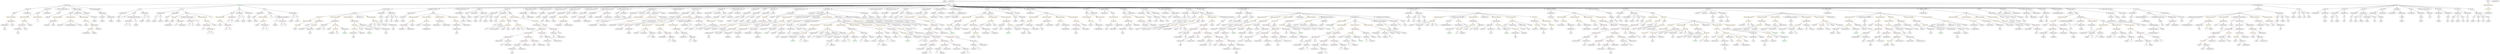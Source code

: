 strict digraph {
	graph [bb="0,0,37964,972"];
	node [label="\N"];
	Enter	[height=0.5,
		pos="14228,954",
		width=0.83628];
	MemberAccess_Unnamed_39	[color=black,
		height=0.5,
		label=MemberAccess,
		pos="10490,522",
		width=1.9174];
	Identifier_targets_1	[color=black,
		height=0.5,
		label=targets,
		pos="10304,450",
		width=0.97489];
	MemberAccess_Unnamed_39 -> Identifier_targets_1	[pos="e,10331,461.66 10451,506.72 10423,496.12 10383,481.27 10348,468 10346,467.27 10344,466.52 10342,465.76"];
	NumberLiteral_Unnamed_17	[color=black,
		height=0.5,
		label=NumberLiteral,
		pos="14340,738",
		width=1.765];
	VariableDeclaration_reward_TOD38	[color=black,
		height=0.5,
		label=reward_TOD38,
		pos="13336,738",
		width=1.9313];
	ElementaryTypeName_uint256_28	[color=black,
		height=0.5,
		label=uint256,
		pos="13336,666",
		width=1.0442];
	VariableDeclaration_reward_TOD38 -> ElementaryTypeName_uint256_28	[pos="e,13336,684.1 13336,719.7 13336,712.41 13336,703.73 13336,695.54"];
	ExpressionStatement_Unnamed_70	[color=orange,
		height=0.5,
		label=ExpressionStatement,
		pos="16738,666",
		width=2.458];
	FunctionCall_Unnamed_82	[color=orange,
		height=0.5,
		label=FunctionCall,
		pos="16738,594",
		width=1.6125];
	ExpressionStatement_Unnamed_70 -> FunctionCall_Unnamed_82	[pos="e,16738,612.1 16738,647.7 16738,640.41 16738,631.73 16738,623.54"];
	FunctionCall_Unnamed_31	[color=orange,
		height=0.5,
		label=FunctionCall,
		pos="7843,522",
		width=1.6125];
	Identifier__data_9	[color=black,
		height=0.5,
		label=_data,
		pos="7759,450",
		width=0.864];
	FunctionCall_Unnamed_31 -> Identifier__data_9	[pos="e,7776.1,465.25 7823.5,504.76 7812,495.14 7797.2,482.84 7784.7,472.43"];
	Identifier__value_10	[color=black,
		height=0.5,
		label=_value,
		pos="7843,450",
		width=0.96103];
	FunctionCall_Unnamed_31 -> Identifier__value_10	[pos="e,7843,468.1 7843,503.7 7843,496.41 7843,487.73 7843,479.54"];
	Identifier__to_12	[color=black,
		height=0.5,
		label=_to,
		pos="7923,450",
		width=0.75];
	FunctionCall_Unnamed_31 -> Identifier__to_12	[pos="e,7907,465.02 7861.6,504.76 7872.5,495.17 7886.6,482.91 7898.4,472.52"];
	Identifier_transferToAddress_1	[color=black,
		height=0.5,
		label=transferToAddress,
		pos="8049,450",
		width=2.2501];
	FunctionCall_Unnamed_31 -> Identifier_transferToAddress_1	[pos="e,8006,465.63 7881.3,508 7913.3,497.1 7959.5,481.43 7995.2,469.28"];
	FunctionDefinition_transferToAddress	[color=black,
		height=0.5,
		label=transferToAddress,
		pos="5794,810",
		width=2.2501];
	Block_Unnamed_26	[color=black,
		height=0.5,
		label=Block,
		pos="5311,738",
		width=0.90558];
	FunctionDefinition_transferToAddress -> Block_Unnamed_26	[pos="e,5342.6,743.57 5727.6,799.38 5626.9,784.77 5438.2,757.43 5353.8,745.19"];
	ParameterList_Unnamed_56	[color=black,
		height=0.5,
		label=ParameterList,
		pos="5723,738",
		width=1.7095];
	FunctionDefinition_transferToAddress -> ParameterList_Unnamed_56	[pos="e,5740.1,755.79 5776.8,792.05 5768.2,783.54 5757.6,773.07 5748.1,763.68"];
	ParameterList_Unnamed_55	[color=black,
		height=0.5,
		label=ParameterList,
		pos="5872,738",
		width=1.7095];
	FunctionDefinition_transferToAddress -> ParameterList_Unnamed_55	[pos="e,5853.6,755.55 5812.9,792.05 5822.6,783.39 5834.5,772.7 5845.1,763.19"];
	ParameterList_Unnamed_5	[color=black,
		height=0.5,
		label=ParameterList,
		pos="2423,738",
		width=1.7095];
	Parameter_a	[color=black,
		height=0.5,
		label=a,
		pos="2341,666",
		width=0.75];
	ParameterList_Unnamed_5 -> Parameter_a	[pos="e,2357.2,680.79 2404,720.76 2392.6,711.01 2377.9,698.51 2365.6,688.01"];
	Parameter_b	[color=black,
		height=0.5,
		label=b,
		pos="2423,666",
		width=0.75];
	ParameterList_Unnamed_5 -> Parameter_b	[pos="e,2423,684.1 2423,719.7 2423,712.41 2423,703.73 2423,695.54"];
	MemberAccess_Unnamed_45	[color=black,
		height=0.5,
		label=MemberAccess,
		pos="14196,450",
		width=1.9174];
	Identifier_SafeMath_7	[color=green,
		height=0.5,
		label=SafeMath,
		pos="14307,378",
		width=1.2798];
	MemberAccess_Unnamed_45 -> Identifier_SafeMath_7	[pos="e,14284,393.79 14221,432.94 14237,423.09 14257,410.37 14274,399.76"];
	VariableDeclaration_to	[color=black,
		height=0.5,
		label=to,
		pos="37568,666",
		width=0.75];
	ElementaryTypeName_address_12	[color=black,
		height=0.5,
		label=address,
		pos="37560,594",
		width=1.0996];
	VariableDeclaration_to -> ElementaryTypeName_address_12	[pos="e,37562,612.1 37566,647.7 37565,640.41 37564,631.73 37563,623.54"];
	ParameterList_Unnamed_58	[color=black,
		height=0.5,
		label=ParameterList,
		pos="21262,738",
		width=1.7095];
	Parameter_success_4	[color=black,
		height=0.5,
		label=success,
		pos="21254,666",
		width=1.1135];
	ParameterList_Unnamed_58 -> Parameter_success_4	[pos="e,21256,684.1 21260,719.7 21259,712.41 21258,703.73 21257,695.54"];
	Identifier_i_2	[color=black,
		height=0.5,
		label=i,
		pos="10034,234",
		width=0.75];
	NumberLiteral_Unnamed_37	[color=black,
		height=0.5,
		label=NumberLiteral,
		pos="20812,522",
		width=1.765];
	Parameter_newOwner	[color=black,
		height=0.5,
		label=newOwner,
		pos="1401,666",
		width=1.4046];
	ElementaryTypeName_address_5	[color=black,
		height=0.5,
		label=address,
		pos="1401,594",
		width=1.0996];
	Parameter_newOwner -> ElementaryTypeName_address_5	[pos="e,1401,612.1 1401,647.7 1401,640.41 1401,631.73 1401,623.54"];
	UnaryOperation_Unnamed_1	[color=black,
		height=0.5,
		label=UnaryOperation,
		pos="31824,522",
		width=1.9452];
	Identifier_i_6	[color=black,
		height=0.5,
		label=i,
		pos="31824,450",
		width=0.75];
	UnaryOperation_Unnamed_1 -> Identifier_i_6	[pos="e,31824,468.1 31824,503.7 31824,496.41 31824,487.73 31824,479.54"];
	Identifier__unitAmount_5	[color=black,
		height=0.5,
		label=_unitAmount,
		pos="26742,450",
		width=1.6402];
	BinaryOperation_Unnamed_28	[color=brown,
		height=0.5,
		label=BinaryOperation,
		pos="13881,450",
		width=1.9867];
	NumberLiteral_Unnamed_18	[color=black,
		height=0.5,
		label=NumberLiteral,
		pos="13951,378",
		width=1.765];
	BinaryOperation_Unnamed_28 -> NumberLiteral_Unnamed_18	[pos="e,13934,395.79 13898,432.05 13906,423.54 13917,413.07 13926,403.68"];
	Identifier_size	[color=black,
		height=0.5,
		label=size,
		pos="14060,378",
		width=0.75];
	BinaryOperation_Unnamed_28 -> Identifier_size	[pos="e,14039,389.37 13922,434.85 13951,424.66 13990,410.27 14024,396 14026,395.36 14027,394.7 14029,394.02"];
	ExpressionStatement_Unnamed_17	[color=orange,
		height=0.5,
		label=ExpressionStatement,
		pos="25079,666",
		width=2.458];
	FunctionCall_Unnamed_13	[color=orange,
		height=0.5,
		label=FunctionCall,
		pos="25011,594",
		width=1.6125];
	ExpressionStatement_Unnamed_17 -> FunctionCall_Unnamed_13	[pos="e,25027,611.31 25063,648.05 25054,639.5 25044,628.97 25035,619.56"];
	Identifier_require_10	[color=black,
		height=0.5,
		label=require,
		pos="16408,522",
		width=1.0026];
	FunctionCall_Unnamed_88	[color=orange,
		height=0.5,
		label=FunctionCall,
		pos="19742,594",
		width=1.6125];
	Identifier_amount_3	[color=black,
		height=0.5,
		label=amount,
		pos="19543,522",
		width=1.0581];
	FunctionCall_Unnamed_88 -> Identifier_amount_3	[pos="e,19573,533.75 19704,579.94 19673,569.29 19629,553.8 19590,540 19588,539.22 19586,538.41 19583,537.59"];
	MemberAccess_Unnamed_66	[color=black,
		height=0.5,
		label=MemberAccess,
		pos="19668,522",
		width=1.9174];
	FunctionCall_Unnamed_88 -> MemberAccess_Unnamed_66	[pos="e,19686,539.71 19724,576.41 19715,567.76 19704,557 19694,547.42"];
	MemberAccess_Unnamed_65	[color=black,
		height=0.5,
		label=MemberAccess,
		pos="19824,522",
		width=1.9174];
	FunctionCall_Unnamed_88 -> MemberAccess_Unnamed_65	[pos="e,19805,539.63 19761,576.76 19771,567.88 19785,556.71 19796,546.85"];
	MemberAccess_Unnamed_70	[color=black,
		height=0.5,
		label=MemberAccess,
		pos="20866,378",
		width=1.9174];
	Identifier_msg_35	[color=black,
		height=0.5,
		label=msg,
		pos="20923,306",
		width=0.75];
	MemberAccess_Unnamed_70 -> Identifier_msg_35	[pos="e,20911,322.36 20880,360.05 20887,351.35 20896,340.59 20903,331.03"];
	ElementaryTypeName_address_9	[color=black,
		height=0.5,
		label=address,
		pos="37317,594",
		width=1.0996];
	ElementaryTypeName_bool_7	[color=black,
		height=0.5,
		label=bool,
		pos="7487,594",
		width=0.76697];
	BooleanLiteral_Unnamed_23	[color=black,
		height=0.5,
		label=BooleanLiteral,
		pos="13852,162",
		width=1.7788];
	MemberAccess_Unnamed_33	[color=black,
		height=0.5,
		label=MemberAccess,
		pos="22957,378",
		width=1.9174];
	Identifier_msg_21	[color=black,
		height=0.5,
		label=msg,
		pos="22957,306",
		width=0.75];
	MemberAccess_Unnamed_33 -> Identifier_msg_21	[pos="e,22957,324.1 22957,359.7 22957,352.41 22957,343.73 22957,335.54"];
	ParameterList_Unnamed_43	[color=black,
		height=0.5,
		label=ParameterList,
		pos="10676,738",
		width=1.7095];
	Parameter__totalSupply	[color=black,
		height=0.5,
		label=_totalSupply,
		pos="10676,666",
		width=1.6125];
	ParameterList_Unnamed_43 -> Parameter__totalSupply	[pos="e,10676,684.1 10676,719.7 10676,712.41 10676,703.73 10676,695.54"];
	FunctionCall_Unnamed_68	[color=orange,
		height=0.5,
		label=FunctionCall,
		pos="27704,594",
		width=1.6125];
	Identifier_Transfer_3	[color=black,
		height=0.5,
		label=Transfer,
		pos="27535,522",
		width=1.1689];
	FunctionCall_Unnamed_68 -> Identifier_Transfer_3	[pos="e,27565,535.22 27670,579 27643,567.65 27604,551.61 27575,539.6"];
	FunctionCall_Unnamed_69	[color=orange,
		height=0.5,
		label=FunctionCall,
		pos="27653,522",
		width=1.6125];
	FunctionCall_Unnamed_68 -> FunctionCall_Unnamed_69	[pos="e,27665,539.79 27692,576.05 27686,567.89 27678,557.91 27672,548.82"];
	Identifier__to_28	[color=black,
		height=0.5,
		label=_to,
		pos="27756,522",
		width=0.75];
	FunctionCall_Unnamed_68 -> Identifier__to_28	[pos="e,27745,538.36 27717,576.05 27723,567.44 27731,556.81 27738,547.33"];
	Identifier_empty_2	[color=black,
		height=0.5,
		label=empty,
		pos="27835,522",
		width=0.93331];
	FunctionCall_Unnamed_68 -> Identifier_empty_2	[pos="e,27812,535.42 27732,577.98 27753,567.07 27780,552.27 27802,540.77"];
	Identifier__unitAmount_9	[color=black,
		height=0.5,
		label=_unitAmount,
		pos="27946,522",
		width=1.6402];
	FunctionCall_Unnamed_68 -> Identifier__unitAmount_9	[pos="e,27904,535.02 27745,581.05 27786,569.2 27849,551.02 27894,538.17"];
	MemberAccess_Unnamed_59	[color=black,
		height=0.5,
		label=MemberAccess,
		pos="6887,522",
		width=1.9174];
	MemberAccess_Unnamed_60	[color=black,
		height=0.5,
		label=MemberAccess,
		pos="6887,450",
		width=1.9174];
	MemberAccess_Unnamed_59 -> MemberAccess_Unnamed_60	[pos="e,6887,468.1 6887,503.7 6887,496.41 6887,487.73 6887,479.54"];
	Identifier_i_3	[color=black,
		height=0.5,
		label=i,
		pos="10342,234",
		width=0.75];
	BinaryOperation_Unnamed_88	[color=brown,
		height=0.5,
		label=BinaryOperation,
		pos="9130,594",
		width=1.9867];
	Identifier_mintingFinished_1	[color=black,
		height=0.5,
		label=mintingFinished,
		pos="8900,522",
		width=1.9174];
	BinaryOperation_Unnamed_88 -> Identifier_mintingFinished_1	[pos="e,8943.8,536.34 9085.7,579.5 9048.3,568.14 8994.8,551.83 8954.7,539.65"];
	BooleanLiteral_Unnamed_15	[color=black,
		height=0.5,
		label=BooleanLiteral,
		pos="9051,522",
		width=1.7788];
	BinaryOperation_Unnamed_88 -> BooleanLiteral_Unnamed_15	[pos="e,9069.6,539.47 9111.3,576.41 9101.4,567.61 9089,556.63 9078,546.92"];
	BinaryOperation_Unnamed_43	[color=brown,
		height=0.5,
		label=BinaryOperation,
		pos="7992,378",
		width=1.9867];
	BinaryOperation_Unnamed_47	[color=brown,
		height=0.5,
		label=BinaryOperation,
		pos="7670,306",
		width=1.9867];
	BinaryOperation_Unnamed_43 -> BinaryOperation_Unnamed_47	[pos="e,7722.9,318.49 7939.2,365.52 7883.1,353.31 7794.2,334 7734.1,320.93"];
	BinaryOperation_Unnamed_44	[color=brown,
		height=0.5,
		label=BinaryOperation,
		pos="7992,306",
		width=1.9867];
	BinaryOperation_Unnamed_43 -> BinaryOperation_Unnamed_44	[pos="e,7992,324.1 7992,359.7 7992,352.41 7992,343.73 7992,335.54"];
	Identifier_require_9	[color=black,
		height=0.5,
		label=require,
		pos="14461,522",
		width=1.0026];
	Identifier_isFrozen_1	[color=black,
		height=0.5,
		label=isFrozen,
		pos="9502,378",
		width=1.1828];
	BooleanLiteral_Unnamed_6	[color=black,
		height=0.5,
		label=BooleanLiteral,
		pos="7529,234",
		width=1.7788];
	BinaryOperation_Unnamed_47 -> BooleanLiteral_Unnamed_6	[pos="e,7559.7,250.25 7638.7,289.46 7618.4,279.38 7591.7,266.14 7569.8,255.23"];
	IndexAccess_Unnamed_13	[color=black,
		height=0.5,
		label=IndexAccess,
		pos="7670,234",
		width=1.6402];
	BinaryOperation_Unnamed_47 -> IndexAccess_Unnamed_13	[pos="e,7670,252.1 7670,287.7 7670,280.41 7670,271.73 7670,263.54"];
	FunctionDefinition_claimReward_TOD14	[color=black,
		height=0.5,
		label=claimReward_TOD14,
		pos="6517,810",
		width=2.5689];
	ParameterList_Unnamed_72	[color=black,
		height=0.5,
		label=ParameterList,
		pos="6187,738",
		width=1.7095];
	FunctionDefinition_claimReward_TOD14 -> ParameterList_Unnamed_72	[pos="e,6235.8,749.34 6456.1,796.08 6396.5,783.42 6306.1,764.26 6246.8,751.69"];
	Block_Unnamed_42	[color=black,
		height=0.5,
		label=Block,
		pos="6517,738",
		width=0.90558];
	FunctionDefinition_claimReward_TOD14 -> Block_Unnamed_42	[pos="e,6517,756.1 6517,791.7 6517,784.41 6517,775.73 6517,767.54"];
	StateVariableDeclaration_Unnamed_11	[color=black,
		height=0.5,
		label=StateVariableDeclaration,
		pos="6953,810",
		width=2.8184];
	VariableDeclaration_unlockUnixTime	[color=black,
		height=0.5,
		label=unlockUnixTime,
		pos="6915,738",
		width=2.0006];
	StateVariableDeclaration_Unnamed_11 -> VariableDeclaration_unlockUnixTime	[pos="e,6924.3,756.1 6943.6,791.7 6939.4,783.98 6934.4,774.71 6929.7,766.11"];
	Identifier__value_16	[color=black,
		height=0.5,
		label=_value,
		pos="4896,450",
		width=0.96103];
	Identifier_targets_5	[color=black,
		height=0.5,
		label=targets,
		pos="31514,306",
		width=0.97489];
	IfStatement_Unnamed_5	[color=orange,
		height=0.5,
		label=IfStatement,
		pos="4836,666",
		width=1.4739];
	Block_Unnamed_26 -> IfStatement_Unnamed_5	[pos="e,4880.1,676.24 5279.2,733.31 5212.6,725.47 5054.1,706.04 4922,684 4912.1,682.34 4901.6,680.41 4891.4,678.45"];
	ExpressionStatement_Unnamed_27	[color=orange,
		height=0.5,
		label=ExpressionStatement,
		pos="5019,666",
		width=2.458];
	Block_Unnamed_26 -> ExpressionStatement_Unnamed_27	[pos="e,5074.8,680.38 5281.4,729.9 5235.9,718.99 5147.5,697.81 5086,683.05"];
	ExpressionStatement_Unnamed_26	[color=orange,
		height=0.5,
		label=ExpressionStatement,
		pos="5226,666",
		width=2.458];
	Block_Unnamed_26 -> ExpressionStatement_Unnamed_26	[pos="e,5246.6,683.95 5293.4,722.5 5282.5,713.47 5268.1,701.64 5255.4,691.23"];
	BooleanLiteral_Unnamed_9	[color=black,
		height=0.5,
		label=BooleanLiteral,
		pos="5397,666",
		width=1.7788];
	Block_Unnamed_26 -> BooleanLiteral_Unnamed_9	[pos="e,5376.8,683.45 5328.8,722.5 5340.2,713.26 5355.2,701.07 5368.2,690.47"];
	ExpressionStatement_Unnamed_28	[color=orange,
		height=0.5,
		label=ExpressionStatement,
		pos="5568,666",
		width=2.458];
	Block_Unnamed_26 -> ExpressionStatement_Unnamed_28	[pos="e,5516.6,681.02 5340,729.11 5380,718.22 5453,698.33 5505.6,683.99"];
	Identifier_msg_4	[color=black,
		height=0.5,
		label=msg,
		pos="24390,18",
		width=0.75];
	IfStatement_Unnamed_2	[color=orange,
		height=0.5,
		label=IfStatement,
		pos="25353,522",
		width=1.4739];
	ExpressionStatement_Unnamed_18	[color=orange,
		height=0.5,
		label=ExpressionStatement,
		pos="25248,450",
		width=2.458];
	IfStatement_Unnamed_2 -> ExpressionStatement_Unnamed_18	[pos="e,25273,467.71 25330,505.46 25316,496.19 25298,484.25 25282,473.91"];
	BinaryOperation_Unnamed_38	[color=brown,
		height=0.5,
		label=BinaryOperation,
		pos="25426,450",
		width=1.9867];
	IfStatement_Unnamed_2 -> BinaryOperation_Unnamed_38	[pos="e,25408,467.88 25370,504.76 25379,496.12 25390,485.3 25400,475.65"];
	FunctionCall_Unnamed_105	[color=orange,
		height=0.5,
		label=FunctionCall,
		pos="28081,522",
		width=1.6125];
	IndexAccess_Unnamed_79	[color=black,
		height=0.5,
		label=IndexAccess,
		pos="27870,450",
		width=1.6402];
	FunctionCall_Unnamed_105 -> IndexAccess_Unnamed_79	[pos="e,27909,463.88 28042,508.16 28008,496.7 27957,479.86 27920,467.42"];
	Identifier_distributeAmount_3	[color=black,
		height=0.5,
		label=distributeAmount,
		pos="28022,450",
		width=2.0838];
	FunctionCall_Unnamed_105 -> Identifier_distributeAmount_3	[pos="e,28036,467.96 28067,504.41 28060,496.08 28051,485.8 28044,476.49"];
	MemberAccess_Unnamed_90	[color=black,
		height=0.5,
		label=MemberAccess,
		pos="28184,450",
		width=1.9174];
	FunctionCall_Unnamed_105 -> MemberAccess_Unnamed_90	[pos="e,28160,467.31 28104,505.12 28118,495.85 28135,484.01 28151,473.76"];
	Parameter__name	[color=black,
		height=0.5,
		label=_name,
		pos="36777,666",
		width=0.97489];
	ElementaryTypeName_string	[color=black,
		height=0.5,
		label=string,
		pos="36777,594",
		width=0.864];
	Parameter__name -> ElementaryTypeName_string	[pos="e,36777,612.1 36777,647.7 36777,640.41 36777,631.73 36777,623.54"];
	MemberAccess_Unnamed_34	[color=black,
		height=0.5,
		label=MemberAccess,
		pos="21917,450",
		width=1.9174];
	Identifier_SafeMath_5	[color=green,
		height=0.5,
		label=SafeMath,
		pos="21917,378",
		width=1.2798];
	MemberAccess_Unnamed_34 -> Identifier_SafeMath_5	[pos="e,21917,396.1 21917,431.7 21917,424.41 21917,415.73 21917,407.54"];
	Identifier_frozenAccount_1	[color=black,
		height=0.5,
		label=frozenAccount,
		pos="24603,162",
		width=1.8343];
	IndexAccess_Unnamed_7	[color=black,
		height=0.5,
		label=IndexAccess,
		pos="24593,234",
		width=1.6402];
	IndexAccess_Unnamed_7 -> Identifier_frozenAccount_1	[pos="e,24601,180.1 24595,215.7 24597,208.32 24598,199.52 24599,191.25"];
	Identifier__to	[color=black,
		height=0.5,
		label=_to,
		pos="24714,162",
		width=0.75];
	IndexAccess_Unnamed_7 -> Identifier__to	[pos="e,24694,174.42 24620,217.64 24639,206.53 24665,191.53 24685,180.06"];
	BinaryOperation_Unnamed_46	[color=brown,
		height=0.5,
		label=BinaryOperation,
		pos="7927,234",
		width=1.9867];
	IndexAccess_Unnamed_12	[color=black,
		height=0.5,
		label=IndexAccess,
		pos="7813,162",
		width=1.6402];
	BinaryOperation_Unnamed_46 -> IndexAccess_Unnamed_12	[pos="e,7838.3,178.5 7900.9,216.94 7885.2,207.29 7865,194.89 7847.9,184.41"];
	BooleanLiteral_Unnamed_5	[color=black,
		height=0.5,
		label=BooleanLiteral,
		pos="7954,162",
		width=1.7788];
	BinaryOperation_Unnamed_46 -> BooleanLiteral_Unnamed_5	[pos="e,7947.4,180.1 7933.7,215.7 7936.6,208.15 7940.1,199.12 7943.4,190.68"];
	NumberLiteral_Unnamed_42	[color=black,
		height=0.5,
		label=NumberLiteral,
		pos="14365,90",
		width=1.765];
	Identifier_amount_4	[color=black,
		height=0.5,
		label=amount,
		pos="20308,306",
		width=1.0581];
	Identifier_reward_TOD38	[color=black,
		height=0.5,
		label=reward_TOD38,
		pos="15314,522",
		width=1.9313];
	BinaryOperation_Unnamed_98	[color=brown,
		height=0.5,
		label=BinaryOperation,
		pos="18811,306",
		width=1.9867];
	Identifier_amount	[color=black,
		height=0.5,
		label=amount,
		pos="18672,234",
		width=1.0581];
	BinaryOperation_Unnamed_98 -> Identifier_amount	[pos="e,18697,247.69 18780,289.46 18759,278.62 18730,264.11 18707,252.79"];
	NumberLiteral_Unnamed_34	[color=black,
		height=0.5,
		label=NumberLiteral,
		pos="18792,234",
		width=1.765];
	BinaryOperation_Unnamed_98 -> NumberLiteral_Unnamed_34	[pos="e,18797,252.1 18806,287.7 18804,280.24 18802,271.32 18800,262.97"];
	Identifier_initialSupply	[color=black,
		height=0.5,
		label=initialSupply,
		pos="17248,522",
		width=1.5571];
	ElementaryTypeName_bool_13	[color=black,
		height=0.5,
		label=bool,
		pos="26178,594",
		width=0.76697];
	Identifier__to_11	[color=black,
		height=0.5,
		label=_to,
		pos="7333,450",
		width=0.75];
	ParameterList_Unnamed_77	[color=black,
		height=0.5,
		label=ParameterList,
		pos="8474,738",
		width=1.7095];
	Parameter__unitAmount_2	[color=black,
		height=0.5,
		label=_unitAmount,
		pos="8355,666",
		width=1.6402];
	ParameterList_Unnamed_77 -> Parameter__unitAmount_2	[pos="e,8381.4,682.49 8447.6,721.46 8431,711.68 8409.3,698.91 8391.1,688.2"];
	IndexAccess_Unnamed_52	[color=black,
		height=0.5,
		label=IndexAccess,
		pos="21012,378",
		width=1.6402];
	Identifier_addresses_8	[color=black,
		height=0.5,
		label=addresses,
		pos="21016,306",
		width=1.3214];
	IndexAccess_Unnamed_52 -> Identifier_addresses_8	[pos="e,21015,324.1 21013,359.7 21013,352.41 21014,343.73 21014,335.54"];
	Identifier_i_20	[color=black,
		height=0.5,
		label=i,
		pos="21109,306",
		width=0.75];
	IndexAccess_Unnamed_52 -> Identifier_i_20	[pos="e,21091,319.78 21034,361.12 21048,350.76 21067,337.18 21082,326.22"];
	Identifier_SafeMath_10	[color=green,
		height=0.5,
		label=SafeMath,
		pos="19644,378",
		width=1.2798];
	Parameter_who	[color=black,
		height=0.5,
		label=who,
		pos="37043,666",
		width=0.75];
	ElementaryTypeName_address_7	[color=black,
		height=0.5,
		label=address,
		pos="37043,594",
		width=1.0996];
	Parameter_who -> ElementaryTypeName_address_7	[pos="e,37043,612.1 37043,647.7 37043,640.41 37043,631.73 37043,623.54"];
	BinaryOperation_Unnamed_114	[color=brown,
		height=0.5,
		label=BinaryOperation,
		pos="11106,450",
		width=1.9867];
	MemberAccess_Unnamed_75	[color=black,
		height=0.5,
		label=MemberAccess,
		pos="10851,378",
		width=1.9174];
	BinaryOperation_Unnamed_114 -> MemberAccess_Unnamed_75	[pos="e,10897,391.73 11059,436.08 11016,424.4 10954,407.18 10908,394.71"];
	MemberAccess_Unnamed_76	[color=black,
		height=0.5,
		label=MemberAccess,
		pos="11007,378",
		width=1.9174];
	BinaryOperation_Unnamed_114 -> MemberAccess_Unnamed_76	[pos="e,11030,395.31 11083,432.59 11070,423.46 11054,411.96 11039,401.95"];
	TupleExpression_Unnamed	[color=black,
		height=0.5,
		label=TupleExpression,
		pos="33708,378",
		width=2.0422];
	BinaryOperation_Unnamed_6	[color=brown,
		height=0.5,
		label=BinaryOperation,
		pos="33654,306",
		width=1.9867];
	TupleExpression_Unnamed -> BinaryOperation_Unnamed_6	[pos="e,33667,323.79 33695,360.05 33689,351.89 33681,341.91 33674,332.82"];
	Identifier__value_19	[color=black,
		height=0.5,
		label=_value,
		pos="22696,450",
		width=0.96103];
	Identifier__data_3	[color=black,
		height=0.5,
		label=_data,
		pos="34063,162",
		width=0.864];
	ExpressionStatement_Unnamed_22	[color=orange,
		height=0.5,
		label=ExpressionStatement,
		pos="25513,522",
		width=2.458];
	FunctionCall_Unnamed_26	[color=orange,
		height=0.5,
		label=FunctionCall,
		pos="25574,450",
		width=1.6125];
	ExpressionStatement_Unnamed_22 -> FunctionCall_Unnamed_26	[pos="e,25559,467.79 25528,504.05 25535,495.71 25544,485.49 25552,476.25"];
	Identifier__value_5	[color=black,
		height=0.5,
		label=_value,
		pos="26016,306",
		width=0.96103];
	Identifier_msg_30	[color=black,
		height=0.5,
		label=msg,
		pos="16602,450",
		width=0.75];
	NumberLiteral_Unnamed_19	[color=black,
		height=0.5,
		label=NumberLiteral,
		pos="24086,162",
		width=1.765];
	Block_Unnamed_7	[color=black,
		height=0.5,
		label=Block,
		pos="3504,738",
		width=0.90558];
	ExpressionStatement_Unnamed_11	[color=orange,
		height=0.5,
		label=ExpressionStatement,
		pos="3326,666",
		width=2.458];
	Block_Unnamed_7 -> ExpressionStatement_Unnamed_11	[pos="e,3365.4,682.49 3478.1,726.82 3451.4,716.32 3409.1,699.67 3375.9,686.6"];
	BinaryOperation_Unnamed_20	[color=brown,
		height=0.5,
		label=BinaryOperation,
		pos="3504,666",
		width=1.9867];
	Block_Unnamed_7 -> BinaryOperation_Unnamed_20	[pos="e,3504,684.1 3504,719.7 3504,712.41 3504,703.73 3504,695.54"];
	FunctionDefinition_symbol	[color=black,
		height=0.5,
		label=symbol,
		pos="35367,810",
		width=1.0581];
	ParameterList_Unnamed_15	[color=black,
		height=0.5,
		label=ParameterList,
		pos="35226,738",
		width=1.7095];
	FunctionDefinition_symbol -> ParameterList_Unnamed_15	[pos="e,35256,754.01 35341,796.32 35321,785.96 35291,771.11 35267,759.12"];
	ParameterList_Unnamed_16	[color=black,
		height=0.5,
		label=ParameterList,
		pos="35367,738",
		width=1.7095];
	FunctionDefinition_symbol -> ParameterList_Unnamed_16	[pos="e,35367,756.1 35367,791.7 35367,784.41 35367,775.73 35367,767.54"];
	Identifier__from	[color=black,
		height=0.5,
		label=_from,
		pos="34597,522",
		width=0.93331];
	FunctionDefinition_symbol_1	[color=black,
		height=0.5,
		label=symbol,
		pos="7220,810",
		width=1.0581];
	Block_Unnamed_11	[color=black,
		height=0.5,
		label=Block,
		pos="7038,738",
		width=0.90558];
	FunctionDefinition_symbol_1 -> Block_Unnamed_11	[pos="e,7063.6,749.74 7190.5,798.22 7161.9,787.71 7117.3,771.14 7079,756 7077.3,755.32 7075.5,754.62 7073.8,753.9"];
	ParameterList_Unnamed_38	[color=black,
		height=0.5,
		label=ParameterList,
		pos="7150,738",
		width=1.7095];
	FunctionDefinition_symbol_1 -> ParameterList_Unnamed_38	[pos="e,7166.5,755.47 7204.5,793.46 7195.7,784.65 7184.5,773.43 7174.5,763.46"];
	ParameterList_Unnamed_39	[color=black,
		height=0.5,
		label=ParameterList,
		pos="7291,738",
		width=1.7095];
	FunctionDefinition_symbol_1 -> ParameterList_Unnamed_39	[pos="e,7274.1,755.71 7235.8,793.46 7244.7,784.72 7255.9,773.59 7266,763.68"];
	FunctionDefinition_div	[color=black,
		height=0.5,
		label=div,
		pos="2094,810",
		width=0.75];
	ParameterList_Unnamed_8	[color=black,
		height=0.5,
		label=ParameterList,
		pos="1836,738",
		width=1.7095];
	FunctionDefinition_div -> ParameterList_Unnamed_8	[pos="e,1879.9,750.91 2069.3,802.29 2028.5,791.21 1946,768.84 1890.9,753.89"];
	Block_Unnamed_6	[color=black,
		height=0.5,
		label=Block,
		pos="2012,738",
		width=0.90558];
	FunctionDefinition_div -> Block_Unnamed_6	[pos="e,2029.3,753.77 2077.8,795.17 2066.5,785.46 2051,772.26 2037.9,761.1"];
	ParameterList_Unnamed_7	[color=black,
		height=0.5,
		label=ParameterList,
		pos="2176,738",
		width=1.7095];
	FunctionDefinition_div -> ParameterList_Unnamed_7	[pos="e,2156.7,755.51 2110.2,795.17 2121.1,785.91 2135.6,773.49 2148.3,762.68"];
	BinaryOperation_Unnamed_42	[color=brown,
		height=0.5,
		label=BinaryOperation,
		pos="8220,450",
		width=1.9867];
	BinaryOperation_Unnamed_42 -> BinaryOperation_Unnamed_43	[pos="e,8036.1,392.54 8175.8,435.42 8139,424.12 8086.4,407.97 8046.9,395.85"];
	BinaryOperation_Unnamed_48	[color=brown,
		height=0.5,
		label=BinaryOperation,
		pos="8220,378",
		width=1.9867];
	BinaryOperation_Unnamed_42 -> BinaryOperation_Unnamed_48	[pos="e,8220,396.1 8220,431.7 8220,424.41 8220,415.73 8220,407.54"];
	FunctionCall_Unnamed_58	[color=orange,
		height=0.5,
		label=FunctionCall,
		pos="14587,594",
		width=1.6125];
	FunctionCall_Unnamed_58 -> Identifier_require_9	[pos="e,14485,536.04 14560,577.81 14540,567.15 14515,552.83 14494,541.5"];
	BinaryOperation_Unnamed_76	[color=brown,
		height=0.5,
		label=BinaryOperation,
		pos="14587,522",
		width=1.9867];
	FunctionCall_Unnamed_58 -> BinaryOperation_Unnamed_76	[pos="e,14587,540.1 14587,575.7 14587,568.41 14587,559.73 14587,551.54"];
	Parameter__custom_fallback	[color=black,
		height=0.5,
		label=_custom_fallback,
		pos="24655,666",
		width=2.1392];
	ElementaryTypeName_string_7	[color=black,
		height=0.5,
		label=string,
		pos="24654,594",
		width=0.864];
	Parameter__custom_fallback -> ElementaryTypeName_string_7	[pos="e,24654,612.1 24655,647.7 24655,640.41 24655,631.73 24654,623.54"];
	ElementaryTypeName_bool_16	[color=black,
		height=0.5,
		label=bool,
		pos="30820,666",
		width=0.76697];
	ExpressionStatement_Unnamed_65	[color=orange,
		height=0.5,
		label=ExpressionStatement,
		pos="29718,666",
		width=2.458];
	FunctionCall_Unnamed_77	[color=orange,
		height=0.5,
		label=FunctionCall,
		pos="29999,594",
		width=1.6125];
	ExpressionStatement_Unnamed_65 -> FunctionCall_Unnamed_77	[pos="e,29955,606.01 29773,651.42 29822,639.14 29894,621.14 29944,608.79"];
	FunctionDefinition_transfer_4	[color=black,
		height=0.5,
		label=transfer,
		pos="7629,810",
		width=1.0719];
	ParameterList_Unnamed_49	[color=black,
		height=0.5,
		label=ParameterList,
		pos="7432,738",
		width=1.7095];
	FunctionDefinition_transfer_4 -> ParameterList_Unnamed_49	[pos="e,7470,752.5 7599.1,798.37 7567.7,787.19 7517.7,769.44 7480.6,756.26"];
	ParameterList_Unnamed_50	[color=black,
		height=0.5,
		label=ParameterList,
		pos="7573,738",
		width=1.7095];
	FunctionDefinition_transfer_4 -> ParameterList_Unnamed_50	[pos="e,7586.3,755.63 7616,792.76 7609.4,784.4 7601,774.02 7593.5,764.61"];
	Block_Unnamed_19	[color=black,
		height=0.5,
		label=Block,
		pos="7685,738",
		width=0.90558];
	FunctionDefinition_transfer_4 -> Block_Unnamed_19	[pos="e,7672.5,754.67 7642,792.76 7649,784.07 7657.7,773.19 7665.4,763.49"];
	MemberAccess_Unnamed_23	[color=black,
		height=0.5,
		label=MemberAccess,
		pos="17751,234",
		width=1.9174];
	Identifier_msg_14	[color=black,
		height=0.5,
		label=msg,
		pos="17751,162",
		width=0.75];
	MemberAccess_Unnamed_23 -> Identifier_msg_14	[pos="e,17751,180.1 17751,215.7 17751,208.41 17751,199.73 17751,191.54"];
	ExpressionStatement_Unnamed_53	[color=orange,
		height=0.5,
		label=ExpressionStatement,
		pos="26545,666",
		width=2.458];
	FunctionCall_Unnamed_67	[color=orange,
		height=0.5,
		label=FunctionCall,
		pos="26531,594",
		width=1.6125];
	ExpressionStatement_Unnamed_53 -> FunctionCall_Unnamed_67	[pos="e,26534,612.1 26542,647.7 26540,640.32 26538,631.52 26537,623.25"];
	FunctionCall_Unnamed_41	[color=orange,
		height=0.5,
		label=FunctionCall,
		pos="5007,450",
		width=1.6125];
	Identifier_balanceOf_5	[color=black,
		height=0.5,
		label=balanceOf,
		pos="4938,378",
		width=1.3491];
	FunctionCall_Unnamed_41 -> Identifier_balanceOf_5	[pos="e,4953.8,394.99 4990.7,432.41 4982,423.66 4971.3,412.75 4961.8,403.08"];
	Identifier__to_19	[color=black,
		height=0.5,
		label=_to,
		pos="5032,378",
		width=0.75];
	FunctionCall_Unnamed_41 -> Identifier__to_19	[pos="e,5026.1,395.62 5013.2,431.7 5015.9,424.04 5019.2,414.85 5022.3,406.3"];
	FunctionCall_Unnamed_93	[color=orange,
		height=0.5,
		label=FunctionCall,
		pos="18813,522",
		width=1.6125];
	MemberAccess_Unnamed_72	[color=black,
		height=0.5,
		label=MemberAccess,
		pos="18564,450",
		width=1.9174];
	FunctionCall_Unnamed_93 -> MemberAccess_Unnamed_72	[pos="e,18610,463.79 18771,509.2 18730,497.58 18666,479.73 18620,466.87"];
	Identifier_totalAmount_1	[color=black,
		height=0.5,
		label=totalAmount,
		pos="18708,450",
		width=1.5709];
	FunctionCall_Unnamed_93 -> Identifier_totalAmount_1	[pos="e,18732,466.82 18789,505.12 18775,495.63 18757,483.44 18741,473.03"];
	IndexAccess_Unnamed_54	[color=black,
		height=0.5,
		label=IndexAccess,
		pos="18842,450",
		width=1.6402];
	FunctionCall_Unnamed_93 -> IndexAccess_Unnamed_54	[pos="e,18835,468.1 18820,503.7 18823,496.15 18827,487.12 18831,478.68"];
	FunctionCall_Unnamed_75	[color=orange,
		height=0.5,
		label=FunctionCall,
		pos="23707,594",
		width=1.6125];
	Identifier_reward_TOD38_2	[color=black,
		height=0.5,
		label=reward_TOD38,
		pos="23673,522",
		width=1.9313];
	FunctionCall_Unnamed_75 -> Identifier_reward_TOD38_2	[pos="e,23681,540.1 23699,575.7 23695,568.07 23690,558.92 23686,550.4"];
	MemberAccess_Unnamed_51	[color=black,
		height=0.5,
		label=MemberAccess,
		pos="23830,522",
		width=1.9174];
	FunctionCall_Unnamed_75 -> MemberAccess_Unnamed_51	[pos="e,23802,538.81 23734,577.64 23751,567.88 23774,555.11 23792,544.38"];
	MemberAccess_Unnamed_48	[color=black,
		height=0.5,
		label=MemberAccess,
		pos="16180,450",
		width=1.9174];
	Identifier_msg_24	[color=black,
		height=0.5,
		label=msg,
		pos="16180,378",
		width=0.75];
	MemberAccess_Unnamed_48 -> Identifier_msg_24	[pos="e,16180,396.1 16180,431.7 16180,424.41 16180,415.73 16180,407.54"];
	MemberAccess_Unnamed_47	[color=black,
		height=0.5,
		label=MemberAccess,
		pos="27034,450",
		width=1.9174];
	Identifier_SafeMath_9	[color=green,
		height=0.5,
		label=SafeMath,
		pos="27044,378",
		width=1.2798];
	MemberAccess_Unnamed_47 -> Identifier_SafeMath_9	[pos="e,27042,396.1 27036,431.7 27038,424.32 27039,415.52 27040,407.25"];
	NumberLiteral_Unnamed_40	[color=black,
		height=0.5,
		label=NumberLiteral,
		pos="13053,594",
		width=1.765];
	ElementaryTypeName_uint256_20	[color=black,
		height=0.5,
		label=uint256,
		pos="6960,594",
		width=1.0442];
	VariableDeclaration_tkn	[color=black,
		height=0.5,
		label=tkn,
		pos="33355,594",
		width=0.75];
	UserDefinedTypeName_Unnamed	[color=black,
		height=0.5,
		label=UserDefinedTypeName,
		pos="33266,522",
		width=2.7214];
	VariableDeclaration_tkn -> UserDefinedTypeName_Unnamed	[pos="e,33287,539.82 33338,579.83 33326,570.54 33310,557.83 33296,546.79"];
	Identifier___2	[color=black,
		height=0.5,
		label=_,
		pos="16543,594",
		width=0.75];
	ElementaryTypeName_uint256_30	[color=black,
		height=0.5,
		label=uint256,
		pos="11662,666",
		width=1.0442];
	FunctionCall_Unnamed_16	[color=orange,
		height=0.5,
		label=FunctionCall,
		pos="24925,378",
		width=1.6125];
	ExpressionStatement_Unnamed_18 -> FunctionCall_Unnamed_16	[pos="e,24969,390.35 25186,436.86 25134,426.59 25058,411.15 24992,396 24988,395.07 24984,394.08 24980,393.07"];
	ElementaryTypeName_uint_5	[color=black,
		height=0.5,
		label=uint,
		pos="37402,594",
		width=0.75];
	MemberAccess_Unnamed_4	[color=black,
		height=0.5,
		label=MemberAccess,
		pos="69.028,522",
		width=1.9174];
	Identifier_msg	[color=black,
		height=0.5,
		label=msg,
		pos="69.028,450",
		width=0.75];
	MemberAccess_Unnamed_4 -> Identifier_msg	[pos="e,69.028,468.1 69.028,503.7 69.028,496.41 69.028,487.73 69.028,479.54"];
	IndexAccess_Unnamed_55	[color=black,
		height=0.5,
		label=IndexAccess,
		pos="14506,90",
		width=1.6402];
	Identifier_amounts_1	[color=black,
		height=0.5,
		label=amounts,
		pos="14462,18",
		width=1.1689];
	IndexAccess_Unnamed_55 -> Identifier_amounts_1	[pos="e,14473,35.789 14495,72.055 14490,64.059 14484,54.331 14479,45.4"];
	Identifier_i_23	[color=black,
		height=0.5,
		label=i,
		pos="14549,18",
		width=0.75];
	IndexAccess_Unnamed_55 -> Identifier_i_23	[pos="e,14539,34.829 14516,72.055 14521,63.823 14528,53.757 14533,44.614"];
	BinaryOperation_Unnamed_97	[color=brown,
		height=0.5,
		label=BinaryOperation,
		pos="19084,378",
		width=1.9867];
	BinaryOperation_Unnamed_97 -> BinaryOperation_Unnamed_98	[pos="e,18860,319.52 19035,364.49 18989,352.7 18920,335.02 18871,322.38"];
	BinaryOperation_Unnamed_99	[color=brown,
		height=0.5,
		label=BinaryOperation,
		pos="19083,306",
		width=1.9867];
	BinaryOperation_Unnamed_97 -> BinaryOperation_Unnamed_99	[pos="e,19083,324.1 19084,359.7 19084,352.41 19084,343.73 19083,335.54"];
	Identifier_totalAmount_4	[color=black,
		height=0.5,
		label=totalAmount,
		pos="11413,450",
		width=1.5709];
	ElementaryTypeName_string_2	[color=black,
		height=0.5,
		label=string,
		pos="36018,594",
		width=0.864];
	Identifier_SafeMath_18	[color=green,
		height=0.5,
		label=SafeMath,
		pos="28184,378",
		width=1.2798];
	IfStatement_Unnamed_4	[color=orange,
		height=0.5,
		label=IfStatement,
		pos="18092,666",
		width=1.4739];
	FunctionCall_Unnamed_33	[color=orange,
		height=0.5,
		label=FunctionCall,
		pos="17930,594",
		width=1.6125];
	IfStatement_Unnamed_4 -> FunctionCall_Unnamed_33	[pos="e,17963,609.16 18060,651.17 18035,640.44 18001,625.46 17973,613.67"];
	Block_Unnamed_23	[color=black,
		height=0.5,
		label=Block,
		pos="18039,594",
		width=0.90558];
	IfStatement_Unnamed_4 -> Block_Unnamed_23	[pos="e,18051,610.83 18079,648.05 18073,639.56 18065,629.11 18058,619.73"];
	Block_Unnamed_24	[color=black,
		height=0.5,
		label=Block,
		pos="18122,594",
		width=0.90558];
	IfStatement_Unnamed_4 -> Block_Unnamed_24	[pos="e,18115,611.62 18099,647.7 18103,639.95 18107,630.64 18110,622.02"];
	Identifier__from_4	[color=black,
		height=0.5,
		label=_from,
		pos="14710,522",
		width=0.93331];
	ExpressionStatement_Unnamed_95	[color=orange,
		height=0.5,
		label=ExpressionStatement,
		pos="28098,666",
		width=2.458];
	BinaryOperation_Unnamed_137	[color=brown,
		height=0.5,
		label=BinaryOperation,
		pos="28098,594",
		width=1.9867];
	ExpressionStatement_Unnamed_95 -> BinaryOperation_Unnamed_137	[pos="e,28098,612.1 28098,647.7 28098,640.41 28098,631.73 28098,623.54"];
	ArrayTypeName_Unnamed_1	[color=black,
		height=0.5,
		label=ArrayTypeName,
		pos="32312,594",
		width=2.0145];
	ElementaryTypeName_address_28	[color=black,
		height=0.5,
		label=address,
		pos="32609,522",
		width=1.0996];
	ArrayTypeName_Unnamed_1 -> ElementaryTypeName_address_28	[pos="e,32579,534.11 32370,582.73 32420,573.26 32496,557.97 32560,540 32563,539.27 32565,538.49 32568,537.66"];
	ElementaryTypeName_address_21	[color=black,
		height=0.5,
		label=address,
		pos="24743,594",
		width=1.0996];
	IndexAccess_Unnamed_6	[color=black,
		height=0.5,
		label=IndexAccess,
		pos="24314,162",
		width=1.6402];
	Identifier_frozenAccount	[color=black,
		height=0.5,
		label=frozenAccount,
		pos="24237,90",
		width=1.8343];
	IndexAccess_Unnamed_6 -> Identifier_frozenAccount	[pos="e,24255,107.71 24296,144.41 24286,135.76 24274,125 24264,115.42"];
	MemberAccess_Unnamed_9	[color=black,
		height=0.5,
		label=MemberAccess,
		pos="24390,90",
		width=1.9174];
	IndexAccess_Unnamed_6 -> MemberAccess_Unnamed_9	[pos="e,24372,107.71 24332,144.41 24341,135.76 24353,125 24364,115.42"];
	ParameterList_Unnamed_42	[color=black,
		height=0.5,
		label=ParameterList,
		pos="10817,738",
		width=1.7095];
	Identifier_claimed_TOD14_1	[color=black,
		height=0.5,
		label=claimed_TOD14,
		pos="6420,450",
		width=2.0145];
	ExpressionStatement_Unnamed_34	[color=orange,
		height=0.5,
		label=ExpressionStatement,
		pos="10372,666",
		width=2.458];
	FunctionCall_Unnamed_52	[color=orange,
		height=0.5,
		label=FunctionCall,
		pos="9919,594",
		width=1.6125];
	ExpressionStatement_Unnamed_34 -> FunctionCall_Unnamed_52	[pos="e,9970.3,602.82 10307,653.48 10296,651.6 10285,649.71 10274,648 10166,630.67 10139,628.19 10031,612 10015,609.58 9997.5,606.95 9981.3,\
604.49"];
	ParameterList_Unnamed_68	[color=black,
		height=0.5,
		label=ParameterList,
		pos="9531,738",
		width=1.7095];
	Parameter_None_6	[color=black,
		height=0.5,
		label=None,
		pos="9506,666",
		width=0.85014];
	ParameterList_Unnamed_68 -> Parameter_None_6	[pos="e,9512.1,684.1 9524.8,719.7 9522.2,712.15 9518.9,703.12 9515.9,694.68"];
	ExpressionStatement_Unnamed_15	[color=orange,
		height=0.5,
		label=ExpressionStatement,
		pos="13718,666",
		width=2.458];
	FunctionCall_Unnamed_12	[color=orange,
		height=0.5,
		label=FunctionCall,
		pos="13909,594",
		width=1.6125];
	ExpressionStatement_Unnamed_15 -> FunctionCall_Unnamed_12	[pos="e,13872,608.39 13759,649.81 13790,638.77 13830,623.8 13862,612.3"];
	NumberLiteral_Unnamed_20	[color=black,
		height=0.5,
		label=NumberLiteral,
		pos="26039,234",
		width=1.765];
	Identifier_addresses_11	[color=black,
		height=0.5,
		label=addresses,
		pos="13627,450",
		width=1.3214];
	ExpressionStatement_Unnamed_72	[color=orange,
		height=0.5,
		label=ExpressionStatement,
		pos="6225,666",
		width=2.458];
	FunctionCall_Unnamed_84	[color=orange,
		height=0.5,
		label=FunctionCall,
		pos="6206,594",
		width=1.6125];
	ExpressionStatement_Unnamed_72 -> FunctionCall_Unnamed_84	[pos="e,6210.7,612.1 6220.3,647.7 6218.3,640.24 6215.9,631.32 6213.6,622.97"];
	ElementaryTypeName_bytes_9	[color=black,
		height=0.5,
		label=bytes,
		pos="21515,594",
		width=0.85014];
	MemberAccess_Unnamed_2	[color=black,
		height=0.5,
		label=MemberAccess,
		pos="34396,522",
		width=1.9174];
	Identifier_tkn_2	[color=black,
		height=0.5,
		label=tkn,
		pos="34396,450",
		width=0.75];
	MemberAccess_Unnamed_2 -> Identifier_tkn_2	[pos="e,34396,468.1 34396,503.7 34396,496.41 34396,487.73 34396,479.54"];
	BinaryOperation_Unnamed_64	[color=brown,
		height=0.5,
		label=BinaryOperation,
		pos="22628,594",
		width=1.9867];
	IndexAccess_Unnamed_22	[color=black,
		height=0.5,
		label=IndexAccess,
		pos="22556,522",
		width=1.6402];
	BinaryOperation_Unnamed_64 -> IndexAccess_Unnamed_22	[pos="e,22573,539.31 22611,576.05 22602,567.42 22591,556.76 22581,547.27"];
	FunctionCall_Unnamed_45	[color=orange,
		height=0.5,
		label=FunctionCall,
		pos="22691,522",
		width=1.6125];
	BinaryOperation_Unnamed_64 -> FunctionCall_Unnamed_45	[pos="e,22676,539.79 22643,576.05 22651,567.71 22660,557.49 22668,548.25"];
	ElementaryTypeName_uint256	[color=black,
		height=0.5,
		label=uint256,
		pos="2330,594",
		width=1.0442];
	Parameter_a -> ElementaryTypeName_uint256	[pos="e,2332.7,612.1 2338.3,647.7 2337.1,640.32 2335.8,631.52 2334.5,623.25"];
	BinaryOperation_Unnamed_138	[color=brown,
		height=0.5,
		label=BinaryOperation,
		pos="29120,594",
		width=1.9867];
	IndexAccess_Unnamed_80	[color=black,
		height=0.5,
		label=IndexAccess,
		pos="29120,522",
		width=1.6402];
	BinaryOperation_Unnamed_138 -> IndexAccess_Unnamed_80	[pos="e,29120,540.1 29120,575.7 29120,568.41 29120,559.73 29120,551.54"];
	FunctionCall_Unnamed_106	[color=orange,
		height=0.5,
		label=FunctionCall,
		pos="29255,522",
		width=1.6125];
	BinaryOperation_Unnamed_138 -> FunctionCall_Unnamed_106	[pos="e,29226,537.94 29150,577.29 29170,567.22 29195,554.05 29216,543.21"];
	BinaryOperation_Unnamed_108	[color=brown,
		height=0.5,
		label=BinaryOperation,
		pos="20035,234",
		width=1.9867];
	IndexAccess_Unnamed_44	[color=black,
		height=0.5,
		label=IndexAccess,
		pos="19901,162",
		width=1.6402];
	BinaryOperation_Unnamed_108 -> IndexAccess_Unnamed_44	[pos="e,19930,177.94 20005,217.29 19986,207.22 19960,194.05 19940,183.21"];
	BooleanLiteral_Unnamed_21	[color=black,
		height=0.5,
		label=BooleanLiteral,
		pos="20042,162",
		width=1.7788];
	BinaryOperation_Unnamed_108 -> BooleanLiteral_Unnamed_21	[pos="e,20040,180.1 20037,215.7 20037,208.41 20038,199.73 20039,191.54"];
	FunctionCall_Unnamed_97	[color=orange,
		height=0.5,
		label=FunctionCall,
		pos="13178,450",
		width=1.6125];
	BinaryOperation_Unnamed_124	[color=brown,
		height=0.5,
		label=BinaryOperation,
		pos="13178,378",
		width=1.9867];
	FunctionCall_Unnamed_97 -> BinaryOperation_Unnamed_124	[pos="e,13178,396.1 13178,431.7 13178,424.41 13178,415.73 13178,407.54"];
	Identifier_require_25	[color=black,
		height=0.5,
		label=require,
		pos="13304,378",
		width=1.0026];
	FunctionCall_Unnamed_97 -> Identifier_require_25	[pos="e,13281,392.04 13205,433.81 13225,423.15 13250,408.83 13271,397.5"];
	Block_Unnamed_2	[color=black,
		height=0.5,
		label=Block,
		pos="562.03,738",
		width=0.90558];
	ExpressionStatement_Unnamed_5	[color=orange,
		height=0.5,
		label=ExpressionStatement,
		pos="367.03,666",
		width=2.458];
	Block_Unnamed_2 -> ExpressionStatement_Unnamed_5	[pos="e,409.48,682.24 535.32,727.41 505.8,716.81 457.48,699.47 420.17,686.08"];
	ExpressionStatement_Unnamed_6	[color=orange,
		height=0.5,
		label=ExpressionStatement,
		pos="562.03,666",
		width=2.458];
	Block_Unnamed_2 -> ExpressionStatement_Unnamed_6	[pos="e,562.03,684.1 562.03,719.7 562.03,712.41 562.03,703.73 562.03,695.54"];
	VariableDeclarationStatement_Unnamed	[color=black,
		height=0.5,
		label=VariableDeclarationStatement,
		pos="33413,666",
		width=3.3174];
	VariableDeclarationStatement_Unnamed -> VariableDeclaration_tkn	[pos="e,33368,610.2 33399,647.7 33391,638.98 33383,628.28 33375,618.81"];
	IndexAccess_Unnamed_51	[color=black,
		height=0.5,
		label=IndexAccess,
		pos="20397,234",
		width=1.6402];
	Identifier_i_19	[color=black,
		height=0.5,
		label=i,
		pos="20433,162",
		width=0.75];
	IndexAccess_Unnamed_51 -> Identifier_i_19	[pos="e,20425,179.31 20406,216.05 20410,208.03 20415,198.26 20420,189.3"];
	Identifier_addresses_7	[color=black,
		height=0.5,
		label=addresses,
		pos="20526,162",
		width=1.3214];
	IndexAccess_Unnamed_51 -> Identifier_addresses_7	[pos="e,20500,177.21 20425,217.81 20444,207.49 20469,193.75 20490,182.6"];
	Identifier_Transfer_2	[color=black,
		height=0.5,
		label=Transfer,
		pos="21316,522",
		width=1.1689];
	Identifier_SafeMath_4	[color=green,
		height=0.5,
		label=SafeMath,
		pos="22818,378",
		width=1.2798];
	MemberAccess_Unnamed_62	[color=black,
		height=0.5,
		label=MemberAccess,
		pos="19244,234",
		width=1.9174];
	Identifier_msg_32	[color=black,
		height=0.5,
		label=msg,
		pos="19244,162",
		width=0.75];
	MemberAccess_Unnamed_62 -> Identifier_msg_32	[pos="e,19244,180.1 19244,215.7 19244,208.41 19244,199.73 19244,191.54"];
	Identifier_submission_1	[color=black,
		height=0.5,
		label=submission,
		pos="6049,450",
		width=1.46];
	BinaryOperation_Unnamed_27	[color=brown,
		height=0.5,
		label=BinaryOperation,
		pos="13995,522",
		width=1.9867];
	BinaryOperation_Unnamed_27 -> BinaryOperation_Unnamed_28	[pos="e,13907,466.98 13969,504.94 13953,495.43 13934,483.24 13917,472.86"];
	MemberAccess_Unnamed_7	[color=black,
		height=0.5,
		label=MemberAccess,
		pos="14040,450",
		width=1.9174];
	BinaryOperation_Unnamed_27 -> MemberAccess_Unnamed_7	[pos="e,14029,467.79 14006,504.05 14011,496.06 14017,486.33 14023,477.4"];
	NumberLiteral_Unnamed_38	[color=black,
		height=0.5,
		label=NumberLiteral,
		pos="20188,162",
		width=1.765];
	BinaryOperation_Unnamed_58	[color=brown,
		height=0.5,
		label=BinaryOperation,
		pos="17977,450",
		width=1.9867];
	Identifier_now_5	[color=black,
		height=0.5,
		label=now,
		pos="17741,378",
		width=0.75];
	BinaryOperation_Unnamed_58 -> Identifier_now_5	[pos="e,17762,389.72 17924,437.63 17883,428.29 17826,413.74 17777,396 17775,395.44 17774,394.83 17772,394.2"];
	IndexAccess_Unnamed_19	[color=black,
		height=0.5,
		label=IndexAccess,
		pos="17845,378",
		width=1.6402];
	BinaryOperation_Unnamed_58 -> IndexAccess_Unnamed_19	[pos="e,17874,394.18 17947,433.29 17929,423.29 17904,410.23 17884,399.43"];
	Identifier_FrozenFunds	[color=black,
		height=0.5,
		label=FrozenFunds,
		pos="9623,378",
		width=1.6679];
	Identifier__owner	[color=black,
		height=0.5,
		label=_owner,
		pos="17373,594",
		width=1.0719];
	Identifier__data_2	[color=black,
		height=0.5,
		label=_data,
		pos="33513,90",
		width=0.864];
	MemberAccess_Unnamed_81	[color=black,
		height=0.5,
		label=MemberAccess,
		pos="12173,378",
		width=1.9174];
	Identifier_msg_38	[color=black,
		height=0.5,
		label=msg,
		pos="12046,306",
		width=0.75];
	MemberAccess_Unnamed_81 -> Identifier_msg_38	[pos="e,12067,318.3 12145,361.29 12124,350.12 12097,335.13 12076,323.73"];
	ParameterList_Unnamed_25	[color=black,
		height=0.5,
		label=ParameterList,
		pos="37325,738",
		width=1.7095];
	Parameter_data	[color=black,
		height=0.5,
		label=data,
		pos="37242,666",
		width=0.75];
	ParameterList_Unnamed_25 -> Parameter_data	[pos="e,37258,680.79 37306,720.76 37294,711.01 37279,698.51 37267,688.01"];
	Parameter_to_1	[color=black,
		height=0.5,
		label=to,
		pos="37320,666",
		width=0.75];
	ParameterList_Unnamed_25 -> Parameter_to_1	[pos="e,37321,684.1 37324,719.7 37323,712.41 37323,703.73 37322,695.54"];
	Parameter_value_1	[color=black,
		height=0.5,
		label=value,
		pos="37398,666",
		width=0.82242];
	ParameterList_Unnamed_25 -> Parameter_value_1	[pos="e,37383,681.57 37342,720.41 37352,711.1 37364,699.35 37375,689.24"];
	VariableDeclaration_sender	[color=black,
		height=0.5,
		label=sender,
		pos="34883,738",
		width=0.97489];
	ElementaryTypeName_address	[color=black,
		height=0.5,
		label=address,
		pos="34880,666",
		width=1.0996];
	VariableDeclaration_sender -> ElementaryTypeName_address	[pos="e,34881,684.1 34882,719.7 34882,712.41 34882,703.73 34881,695.54"];
	Identifier_unlockUnixTime_5	[color=black,
		height=0.5,
		label=unlockUnixTime,
		pos="17713,306",
		width=2.0006];
	ArrayTypeName_Unnamed	[color=black,
		height=0.5,
		label=ArrayTypeName,
		pos="9770,594",
		width=2.0145];
	ElementaryTypeName_address_27	[color=black,
		height=0.5,
		label=address,
		pos="9309,522",
		width=1.0996];
	ArrayTypeName_Unnamed -> ElementaryTypeName_address_27	[pos="e,9338.2,534.53 9717.4,581.18 9708,579.28 9698.3,577.46 9689,576 9542.4,552.73 9501.7,573 9357,540 9354.4,539.4 9351.7,538.71 9349.1,\
537.95"];
	ExpressionStatement_Unnamed_57	[color=orange,
		height=0.5,
		label=ExpressionStatement,
		pos="15568,666",
		width=2.458];
	FunctionCall_Unnamed_72	[color=orange,
		height=0.5,
		label=FunctionCall,
		pos="15508,594",
		width=1.6125];
	ExpressionStatement_Unnamed_57 -> FunctionCall_Unnamed_72	[pos="e,15522,611.79 15554,648.05 15546,639.71 15538,629.49 15530,620.25"];
	ExpressionStatement_Unnamed_51	[color=orange,
		height=0.5,
		label=ExpressionStatement,
		pos="26743,666",
		width=2.458];
	BinaryOperation_Unnamed_82	[color=brown,
		height=0.5,
		label=BinaryOperation,
		pos="26743,594",
		width=1.9867];
	ExpressionStatement_Unnamed_51 -> BinaryOperation_Unnamed_82	[pos="e,26743,612.1 26743,647.7 26743,640.41 26743,631.73 26743,623.54"];
	ParameterList_Unnamed_3	[color=black,
		height=0.5,
		label=ParameterList,
		pos="705.03,738",
		width=1.7095];
	Identifier_i_24	[color=black,
		height=0.5,
		label=i,
		pos="14063,18",
		width=0.75];
	UnaryOperation_Unnamed_5	[color=black,
		height=0.5,
		label=UnaryOperation,
		pos="29999,522",
		width=1.9452];
	FunctionCall_Unnamed_77 -> UnaryOperation_Unnamed_5	[pos="e,29999,540.1 29999,575.7 29999,568.41 29999,559.73 29999,551.54"];
	Identifier_require_16	[color=black,
		height=0.5,
		label=require,
		pos="30123,522",
		width=1.0026];
	FunctionCall_Unnamed_77 -> Identifier_require_16	[pos="e,30100,536.21 30026,577.64 30045,567.08 30070,553 30090,541.78"];
	StateVariableDeclaration_Unnamed_8	[color=black,
		height=0.5,
		label=StateVariableDeclaration,
		pos="8040,810",
		width=2.8184];
	VariableDeclaration_mintingFinished	[color=black,
		height=0.5,
		label=mintingFinished,
		pos="7905,738",
		width=1.9174];
	StateVariableDeclaration_Unnamed_8 -> VariableDeclaration_mintingFinished	[pos="e,7935.1,754.59 8008.4,792.59 7989.5,782.82 7965.4,770.32 7945.2,759.85"];
	BooleanLiteral_Unnamed_1	[color=black,
		height=0.5,
		label=BooleanLiteral,
		pos="8056,738",
		width=1.7788];
	StateVariableDeclaration_Unnamed_8 -> BooleanLiteral_Unnamed_1	[pos="e,8052.1,756.1 8044,791.7 8045.7,784.32 8047.7,775.52 8049.6,767.25"];
	Identifier_balances_24	[color=black,
		height=0.5,
		label=balances,
		pos="29209,450",
		width=1.1828];
	IndexAccess_Unnamed_80 -> Identifier_balances_24	[pos="e,29189,466.43 29141,504.76 29152,495.47 29167,483.67 29180,473.49"];
	MemberAccess_Unnamed_91	[color=black,
		height=0.5,
		label=MemberAccess,
		pos="29339,450",
		width=1.9174];
	IndexAccess_Unnamed_80 -> MemberAccess_Unnamed_91	[pos="e,29297,464.54 29160,508.32 29195,497.02 29247,480.37 29286,467.93"];
	ExpressionStatement_Unnamed_63	[color=orange,
		height=0.5,
		label=ExpressionStatement,
		pos="9643,666",
		width=2.458];
	ExpressionStatement_Unnamed_63 -> BinaryOperation_Unnamed_88	[pos="e,9194.3,602.24 9578.7,653.28 9567.8,651.43 9556.6,649.6 9546,648 9427.4,630.06 9289.2,613.26 9205.7,603.56"];
	Identifier_require_12	[color=black,
		height=0.5,
		label=require,
		pos="15908,522",
		width=1.0026];
	ExpressionStatement_Unnamed_46	[color=orange,
		height=0.5,
		label=ExpressionStatement,
		pos="14566,666",
		width=2.458];
	BinaryOperation_Unnamed_80	[color=brown,
		height=0.5,
		label=BinaryOperation,
		pos="14354,594",
		width=1.9867];
	ExpressionStatement_Unnamed_46 -> BinaryOperation_Unnamed_80	[pos="e,14396,608.96 14521,650.07 14487,639.04 14442,624 14407,612.43"];
	VariableDeclaration_distributeAmount	[color=black,
		height=0.5,
		label=distributeAmount,
		pos="14497,738",
		width=2.0838];
	ElementaryTypeName_uint256_19	[color=black,
		height=0.5,
		label=uint256,
		pos="14277,666",
		width=1.0442];
	VariableDeclaration_distributeAmount -> ElementaryTypeName_uint256_19	[pos="e,14306,677.87 14450,723.56 14415,713.26 14366,698.41 14323,684 14321,683.26 14319,682.48 14316,681.68"];
	NumberLiteral_Unnamed_16	[color=black,
		height=0.5,
		label=NumberLiteral,
		pos="14396,666",
		width=1.765];
	VariableDeclaration_distributeAmount -> NumberLiteral_Unnamed_16	[pos="e,14419,683.07 14473,720.59 14460,711.31 14443,699.57 14428,689.44"];
	FunctionDefinition_Ownable	[color=black,
		height=0.5,
		label=Ownable,
		pos="409.03,810",
		width=1.2105];
	Block_Unnamed_1	[color=black,
		height=0.5,
		label=Block,
		pos="214.03,738",
		width=0.90558];
	FunctionDefinition_Ownable -> Block_Unnamed_1	[pos="e,240.93,748.66 376.83,797.44 342.42,785.09 287.93,765.53 251.59,752.48"];
	ParameterList_Unnamed_2	[color=black,
		height=0.5,
		label=ParameterList,
		pos="409.03,738",
		width=1.7095];
	FunctionDefinition_Ownable -> ParameterList_Unnamed_2	[pos="e,409.03,756.1 409.03,791.7 409.03,784.41 409.03,775.73 409.03,767.54"];
	BinaryOperation_Unnamed_84	[color=brown,
		height=0.5,
		label=BinaryOperation,
		pos="16192,522",
		width=1.9867];
	BinaryOperation_Unnamed_84 -> MemberAccess_Unnamed_48	[pos="e,16183,468.1 16189,503.7 16188,496.32 16186,487.52 16185,479.25"];
	Identifier_owner_TOD38	[color=black,
		height=0.5,
		label=owner_TOD38,
		pos="16334,450",
		width=1.862];
	BinaryOperation_Unnamed_84 -> Identifier_owner_TOD38	[pos="e,16303,466.25 16224,505.46 16244,495.38 16271,482.14 16293,471.23"];
	ElementaryTypeName_uint256_25	[color=black,
		height=0.5,
		label=uint256,
		pos="13710,594",
		width=1.0442];
	Identifier_SafeMath	[color=green,
		height=0.5,
		label=SafeMath,
		pos="27124,234",
		width=1.2798];
	Identifier_now_2	[color=black,
		height=0.5,
		label=now,
		pos="8174,306",
		width=0.75];
	FunctionCall_Unnamed_44	[color=orange,
		height=0.5,
		label=FunctionCall,
		pos="23527,522",
		width=1.6125];
	Identifier_revert_2	[color=black,
		height=0.5,
		label=revert,
		pos="23527,450",
		width=0.87786];
	FunctionCall_Unnamed_44 -> Identifier_revert_2	[pos="e,23527,468.1 23527,503.7 23527,496.41 23527,487.73 23527,479.54"];
	Identifier_frozenAccount_8	[color=black,
		height=0.5,
		label=frozenAccount,
		pos="19894,90",
		width=1.8343];
	stringLiteral_Unnamed	[color=black,
		height=0.5,
		label=stringLiteral,
		pos="9323,666",
		width=1.5016];
	IndexAccess_Unnamed_46	[color=black,
		height=0.5,
		label=IndexAccess,
		pos="19782,234",
		width=1.6402];
	Identifier_unlockUnixTime_9	[color=black,
		height=0.5,
		label=unlockUnixTime,
		pos="19616,162",
		width=2.0006];
	IndexAccess_Unnamed_46 -> Identifier_unlockUnixTime_9	[pos="e,19652,177.99 19748,218.83 19724,208.36 19689,193.97 19662,182.42"];
	IndexAccess_Unnamed_47	[color=black,
		height=0.5,
		label=IndexAccess,
		pos="19765,162",
		width=1.6402];
	IndexAccess_Unnamed_46 -> IndexAccess_Unnamed_47	[pos="e,19769,180.1 19778,215.7 19776,208.32 19774,199.52 19772,191.25"];
	ParameterList_Unnamed_78	[color=black,
		height=0.5,
		label=ParameterList,
		pos="27739,738",
		width=1.7095];
	Parameter_addresses	[color=black,
		height=0.5,
		label=addresses,
		pos="18742,666",
		width=1.3214];
	ArrayTypeName_Unnamed_3	[color=black,
		height=0.5,
		label=ArrayTypeName,
		pos="18653,594",
		width=2.0145];
	Parameter_addresses -> ArrayTypeName_Unnamed_3	[pos="e,18674,611.47 18722,649.46 18711,640.39 18696,628.75 18683,618.57"];
	ExpressionStatement_Unnamed_68	[color=orange,
		height=0.5,
		label=ExpressionStatement,
		pos="29913,666",
		width=2.458];
	BinaryOperation_Unnamed_90	[color=brown,
		height=0.5,
		label=BinaryOperation,
		pos="30197,594",
		width=1.9867];
	ExpressionStatement_Unnamed_68 -> BinaryOperation_Unnamed_90	[pos="e,30147,607.28 29968,651.5 30016,639.61 30086,622.31 30136,609.99"];
	FunctionDefinition_transfer	[color=black,
		height=0.5,
		label=transfer,
		pos="35649,810",
		width=1.0719];
	ParameterList_Unnamed_23	[color=black,
		height=0.5,
		label=ParameterList,
		pos="35508,738",
		width=1.7095];
	FunctionDefinition_transfer -> ParameterList_Unnamed_23	[pos="e,35538,754.07 35623,796.16 35602,785.81 35573,771.07 35549,759.15"];
	ParameterList_Unnamed_24	[color=black,
		height=0.5,
		label=ParameterList,
		pos="35649,738",
		width=1.7095];
	FunctionDefinition_transfer -> ParameterList_Unnamed_24	[pos="e,35649,756.1 35649,791.7 35649,784.41 35649,775.73 35649,767.54"];
	ParameterList_Unnamed_37	[color=black,
		height=0.5,
		label=ParameterList,
		pos="13485,738",
		width=1.7095];
	Parameter__name_1	[color=black,
		height=0.5,
		label=_name,
		pos="13427,666",
		width=0.97489];
	ParameterList_Unnamed_37 -> Parameter__name_1	[pos="e,13440,682.83 13471,720.05 13464,711.47 13455,700.89 13447,691.44"];
	BinaryOperation_Unnamed_83	[color=brown,
		height=0.5,
		label=BinaryOperation,
		pos="27390,594",
		width=1.9867];
	FunctionCall_Unnamed_66	[color=orange,
		height=0.5,
		label=FunctionCall,
		pos="27281,522",
		width=1.6125];
	BinaryOperation_Unnamed_83 -> FunctionCall_Unnamed_66	[pos="e,27305,538.67 27365,576.76 27350,567.27 27331,555.15 27315,544.82"];
	IndexAccess_Unnamed_38	[color=black,
		height=0.5,
		label=IndexAccess,
		pos="27416,522",
		width=1.6402];
	BinaryOperation_Unnamed_83 -> IndexAccess_Unnamed_38	[pos="e,27410,540.1 27396,575.7 27399,568.15 27403,559.12 27406,550.68"];
	Identifier_addresses_1	[color=black,
		height=0.5,
		label=addresses,
		pos="19946,450",
		width=1.3214];
	FunctionCall_Unnamed_103	[color=orange,
		height=0.5,
		label=FunctionCall,
		pos="28717,234",
		width=1.6125];
	Identifier_balanceOf_10	[color=black,
		height=0.5,
		label=balanceOf,
		pos="28667,162",
		width=1.3491];
	FunctionCall_Unnamed_103 -> Identifier_balanceOf_10	[pos="e,28679,179.79 28705,216.05 28699,207.97 28692,198.12 28686,189.11"];
	Identifier_owner_4	[color=black,
		height=0.5,
		label=owner,
		pos="28767,162",
		width=0.93331];
	FunctionCall_Unnamed_103 -> Identifier_owner_4	[pos="e,28755,179.31 28729,216.05 28735,207.77 28742,197.62 28749,188.42"];
	Identifier_msg_13	[color=black,
		height=0.5,
		label=msg,
		pos="18618,18",
		width=0.75];
	Identifier_require_18	[color=black,
		height=0.5,
		label=require,
		pos="6296,522",
		width=1.0026];
	Parameter__to	[color=black,
		height=0.5,
		label=_to,
		pos="24777,666",
		width=0.75];
	Parameter__to -> ElementaryTypeName_address_21	[pos="e,24751,611.96 24769,648.41 24765,640.59 24761,631.06 24756,622.23"];
	ExpressionStatement_Unnamed_12	[color=orange,
		height=0.5,
		label=ExpressionStatement,
		pos="3985,666",
		width=2.458];
	FunctionCall_Unnamed_11	[color=orange,
		height=0.5,
		label=FunctionCall,
		pos="3985,594",
		width=1.6125];
	ExpressionStatement_Unnamed_12 -> FunctionCall_Unnamed_11	[pos="e,3985,612.1 3985,647.7 3985,640.41 3985,631.73 3985,623.54"];
	Parameter_a_1	[color=black,
		height=0.5,
		label=a,
		pos="2176,666",
		width=0.75];
	ElementaryTypeName_uint256_4	[color=black,
		height=0.5,
		label=uint256,
		pos="2144,594",
		width=1.0442];
	Parameter_a_1 -> ElementaryTypeName_uint256_4	[pos="e,2151.8,611.96 2168.4,648.41 2164.9,640.59 2160.5,631.06 2156.5,622.23"];
	Parameter_data_1	[color=black,
		height=0.5,
		label=data,
		pos="35829,666",
		width=0.75];
	ElementaryTypeName_bytes_3	[color=black,
		height=0.5,
		label=bytes,
		pos="35829,594",
		width=0.85014];
	Parameter_data_1 -> ElementaryTypeName_bytes_3	[pos="e,35829,612.1 35829,647.7 35829,640.41 35829,631.73 35829,623.54"];
	FunctionCall_Unnamed_29	[color=orange,
		height=0.5,
		label=FunctionCall,
		pos="7591,594",
		width=1.6125];
	Identifier__to_10	[color=black,
		height=0.5,
		label=_to,
		pos="7460,522",
		width=0.75];
	FunctionCall_Unnamed_29 -> Identifier__to_10	[pos="e,7480.8,534.09 7562.9,577.98 7541.7,566.66 7512.7,551.14 7490.9,539.48"];
	Identifier_isContract_1	[color=black,
		height=0.5,
		label=isContract,
		pos="7554,522",
		width=1.363];
	FunctionCall_Unnamed_29 -> Identifier_isContract_1	[pos="e,7562.9,539.79 7582.1,576.05 7577.9,568.14 7572.8,558.54 7568.1,549.69"];
	ElementaryTypeName_uint32_4	[color=black,
		height=0.5,
		label=uint32,
		pos="34277,306",
		width=0.91945];
	NumberLiteral_Unnamed_7	[color=black,
		height=0.5,
		label=NumberLiteral,
		pos="1284,378",
		width=1.765];
	Identifier_addresses_14	[color=black,
		height=0.5,
		label=addresses,
		pos="14631,90",
		width=1.3214];
	IndexAccess_Unnamed_8	[color=black,
		height=0.5,
		label=IndexAccess,
		pos="24010,306",
		width=1.6402];
	Identifier_unlockUnixTime	[color=black,
		height=0.5,
		label=unlockUnixTime,
		pos="23851,234",
		width=2.0006];
	IndexAccess_Unnamed_8 -> Identifier_unlockUnixTime	[pos="e,23885,250.16 23977,290.67 23954,280.29 23922,266.15 23896,254.72"];
	MemberAccess_Unnamed_10	[color=black,
		height=0.5,
		label=MemberAccess,
		pos="24010,234",
		width=1.9174];
	IndexAccess_Unnamed_8 -> MemberAccess_Unnamed_10	[pos="e,24010,252.1 24010,287.7 24010,280.41 24010,271.73 24010,263.54"];
	ContractDefinition_Ownable	[color=black,
		height=0.5,
		label=Ownable,
		pos="1006,882",
		width=1.2105];
	ContractDefinition_Ownable -> FunctionDefinition_Ownable	[pos="e,450.66,815.88 964.52,876.13 858.71,863.73 578.96,830.92 461.81,817.19"];
	ModifierDefinition_onlyOwner	[color=black,
		height=0.5,
		label=onlyOwner,
		pos="705.03,810",
		width=1.4323];
	ContractDefinition_Ownable -> ModifierDefinition_onlyOwner	[pos="e,746.98,820.76 968.82,872.35 915.81,860.02 818.29,837.34 757.82,823.28"];
	StateVariableDeclaration_Unnamed	[color=black,
		height=0.5,
		label=StateVariableDeclaration,
		pos="892.03,810",
		width=2.8184];
	ContractDefinition_Ownable -> StateVariableDeclaration_Unnamed	[pos="e,919.22,827.7 982.41,866.5 966.89,856.97 946.28,844.31 928.65,833.49"];
	FunctionDefinition_transferOwnership	[color=black,
		height=0.5,
		label=transferOwnership,
		pos="1105,810",
		width=2.1947];
	ContractDefinition_Ownable -> FunctionDefinition_transferOwnership	[pos="e,1081.6,827.54 1027,866.15 1040.2,856.87 1057.3,844.72 1072.2,834.18"];
	EventDefinition_OwnershipTransferred	[color=black,
		height=0.5,
		label=OwnershipTransferred,
		pos="1408,810",
		width=2.6243];
	ContractDefinition_Ownable -> EventDefinition_OwnershipTransferred	[pos="e,1340.1,822.83 1045.7,874.1 1111.3,862.68 1243.6,839.64 1328.9,824.78"];
	Identifier_totalAmount_2	[color=black,
		height=0.5,
		label=totalAmount,
		pos="11895,378",
		width=1.5709];
	Mapping_Unnamed	[color=black,
		height=0.5,
		label=Mapping,
		pos="24418,666",
		width=1.2105];
	ElementaryTypeName_address_13	[color=black,
		height=0.5,
		label=address,
		pos="24418,594",
		width=1.0996];
	Mapping_Unnamed -> ElementaryTypeName_address_13	[pos="e,24418,612.1 24418,647.7 24418,640.41 24418,631.73 24418,623.54"];
	ElementaryTypeName_uint_8	[color=black,
		height=0.5,
		label=uint,
		pos="24503,594",
		width=0.75];
	Mapping_Unnamed -> ElementaryTypeName_uint_8	[pos="e,24487,608.6 24437,649.46 24449,639.52 24465,626.49 24478,615.67"];
	Identifier_unixTimes_1	[color=black,
		height=0.5,
		label=unixTimes,
		pos="32836,234",
		width=1.363];
	Identifier_require_1	[color=black,
		height=0.5,
		label=require,
		pos="1283,522",
		width=1.0026];
	VariableDeclaration_target_1	[color=black,
		height=0.5,
		label=target,
		pos="11113,666",
		width=0.864];
	ElementaryTypeName_address_17	[color=black,
		height=0.5,
		label=address,
		pos="10997,594",
		width=1.0996];
	VariableDeclaration_target_1 -> ElementaryTypeName_address_17	[pos="e,11020,609.02 11092,652.32 11075,641.88 11050,626.87 11030,614.83"];
	Identifier_assert_3	[color=black,
		height=0.5,
		label=assert,
		pos="14117,522",
		width=0.89172];
	Parameter_success_3	[color=black,
		height=0.5,
		label=success,
		pos="5715,666",
		width=1.1135];
	ElementaryTypeName_bool_10	[color=black,
		height=0.5,
		label=bool,
		pos="5728,594",
		width=0.76697];
	Parameter_success_3 -> ElementaryTypeName_bool_10	[pos="e,5724.9,612.1 5718.2,647.7 5719.6,640.32 5721.2,631.52 5722.8,623.25"];
	ModifierInvocation_canMint	[color=black,
		height=0.5,
		label=canMint,
		pos="25937,738",
		width=1.1274];
	IndexAccess_Unnamed_77	[color=black,
		height=0.5,
		label=IndexAccess,
		pos="28338,378",
		width=1.6402];
	Identifier_unlockUnixTime_11	[color=black,
		height=0.5,
		label=unlockUnixTime,
		pos="28179,306",
		width=2.0006];
	IndexAccess_Unnamed_77 -> Identifier_unlockUnixTime_11	[pos="e,28213,322.16 28305,362.67 28282,352.29 28250,338.15 28224,326.72"];
	MemberAccess_Unnamed_86	[color=black,
		height=0.5,
		label=MemberAccess,
		pos="28338,306",
		width=1.9174];
	IndexAccess_Unnamed_77 -> MemberAccess_Unnamed_86	[pos="e,28338,324.1 28338,359.7 28338,352.41 28338,343.73 28338,335.54"];
	ElementaryTypeName_uint32_3	[color=black,
		height=0.5,
		label=uint32,
		pos="34010,234",
		width=0.91945];
	ElementaryTypeName_uint256_33	[color=black,
		height=0.5,
		label=uint256,
		pos="19949,522",
		width=1.0442];
	Identifier_msg_42	[color=black,
		height=0.5,
		label=msg,
		pos="28308,234",
		width=0.75];
	VariableDeclarationStatement_Unnamed_16	[color=black,
		height=0.5,
		label=VariableDeclarationStatement,
		pos="12252,594",
		width=3.3174];
	VariableDeclaration_i_3	[color=black,
		height=0.5,
		label=i,
		pos="11914,522",
		width=0.75];
	VariableDeclarationStatement_Unnamed_16 -> VariableDeclaration_i_3	[pos="e,11935,533.86 12168,580.86 12093,569.55 11990,552.59 11950,540 11948,539.49 11947,538.92 11945,538.31"];
	NumberLiteral_Unnamed_41	[color=black,
		height=0.5,
		label=NumberLiteral,
		pos="12023,522",
		width=1.765];
	VariableDeclarationStatement_Unnamed_16 -> NumberLiteral_Unnamed_41	[pos="e,12065,535.85 12201,577.29 12163,565.92 12113,550.59 12076,539.12"];
	Identifier_b_3	[color=black,
		height=0.5,
		label=b,
		pos="3414,450",
		width=0.75];
	BinaryOperation_Unnamed_23	[color=brown,
		height=0.5,
		label=BinaryOperation,
		pos="8796,666",
		width=1.9867];
	NumberLiteral_Unnamed_13	[color=black,
		height=0.5,
		label=NumberLiteral,
		pos="8735,594",
		width=1.765];
	BinaryOperation_Unnamed_23 -> NumberLiteral_Unnamed_13	[pos="e,8749.7,611.79 8781.3,648.05 8774,639.71 8765.1,629.49 8757,620.25"];
	NumberLiteral_Unnamed_12	[color=black,
		height=0.5,
		label=NumberLiteral,
		pos="8880,594",
		width=1.765];
	BinaryOperation_Unnamed_23 -> NumberLiteral_Unnamed_12	[pos="e,8860.3,611.47 8815.9,648.41 8826.6,639.52 8839.9,628.41 8851.7,618.63"];
	BinaryOperation_Unnamed_91	[color=brown,
		height=0.5,
		label=BinaryOperation,
		pos="11506,594",
		width=1.9867];
	FunctionCall_Unnamed_80	[color=orange,
		height=0.5,
		label=FunctionCall,
		pos="10865,522",
		width=1.6125];
	BinaryOperation_Unnamed_91 -> FunctionCall_Unnamed_80	[pos="e,10907,534.84 11455,581.07 11445,579.14 11435,577.34 11426,576 11208,545.05 11149,575.21 10932,540 10927,539.26 10923,538.35 10918,\
537.34"];
	FunctionCall_Unnamed_81	[color=orange,
		height=0.5,
		label=FunctionCall,
		pos="10999,522",
		width=1.6125];
	BinaryOperation_Unnamed_91 -> FunctionCall_Unnamed_81	[pos="e,11042,534.46 11455,581.2 11445,579.28 11435,577.45 11426,576 11268,551.39 11226,566.88 11069,540 11064,539.11 11058,538.05 11053,\
536.91"];
	Identifier_msg_3	[color=black,
		height=0.5,
		label=msg,
		pos="14373,306",
		width=0.75];
	FunctionCall_Unnamed_91	[color=orange,
		height=0.5,
		label=FunctionCall,
		pos="20431,378",
		width=1.6125];
	FunctionCall_Unnamed_91 -> Identifier_amount_4	[pos="e,20332,320.44 20404,361.64 20386,351.15 20361,337.19 20341,326"];
	IndexAccess_Unnamed_50	[color=black,
		height=0.5,
		label=IndexAccess,
		pos="20423,306",
		width=1.6402];
	FunctionCall_Unnamed_91 -> IndexAccess_Unnamed_50	[pos="e,20425,324.1 20429,359.7 20428,352.41 20427,343.73 20426,335.54"];
	MemberAccess_Unnamed_69	[color=black,
		height=0.5,
		label=MemberAccess,
		pos="20569,306",
		width=1.9174];
	FunctionCall_Unnamed_91 -> MemberAccess_Unnamed_69	[pos="e,20538,322.55 20460,362.15 20480,352.11 20507,338.7 20528,327.62"];
	ElementaryTypeName_address_35	[color=black,
		height=0.5,
		label=address,
		pos="18445,522",
		width=1.0996];
	ArrayTypeName_Unnamed_3 -> ElementaryTypeName_address_35	[pos="e,18476,533.76 18610,578.97 18578,568.37 18533,553.4 18494,540 18492,539.19 18489,538.35 18487,537.5"];
	VariableDeclaration_owner_TOD38	[color=black,
		height=0.5,
		label=owner_TOD38,
		pos="8825,738",
		width=1.862];
	ElementaryTypeName_address_32	[color=black,
		height=0.5,
		label=address,
		pos="8667,666",
		width=1.0996];
	VariableDeclaration_owner_TOD38 -> ElementaryTypeName_address_32	[pos="e,8694.7,679.26 8791.5,722.15 8766.2,710.94 8731.4,695.53 8705.1,683.85"];
	ExpressionStatement_Unnamed_77	[color=orange,
		height=0.5,
		label=ExpressionStatement,
		pos="18991,666",
		width=2.458];
	FunctionCall_Unnamed_89	[color=orange,
		height=0.5,
		label=FunctionCall,
		pos="18895,594",
		width=1.6125];
	ExpressionStatement_Unnamed_77 -> FunctionCall_Unnamed_89	[pos="e,18917,610.99 18968,648.41 18956,639.21 18940,627.64 18926,617.63"];
	MemberAccess_Unnamed_12	[color=black,
		height=0.5,
		label=MemberAccess,
		pos="26642,306",
		width=1.9174];
	Identifier_msg_7	[color=black,
		height=0.5,
		label=msg,
		pos="26642,234",
		width=0.75];
	MemberAccess_Unnamed_12 -> Identifier_msg_7	[pos="e,26642,252.1 26642,287.7 26642,280.41 26642,271.73 26642,263.54"];
	Parameter_to_2	[color=black,
		height=0.5,
		label=to,
		pos="35901,666",
		width=0.75];
	ElementaryTypeName_address_10	[color=black,
		height=0.5,
		label=address,
		pos="35917,594",
		width=1.0996];
	Parameter_to_2 -> ElementaryTypeName_address_10	[pos="e,35913,612.1 35905,647.7 35907,640.32 35909,631.52 35911,623.25"];
	Identifier_msg_5	[color=black,
		height=0.5,
		label=msg,
		pos="23977,162",
		width=0.75];
	FunctionCall_Unnamed_1	[color=orange,
		height=0.5,
		label=FunctionCall,
		pos="33515,234",
		width=1.6125];
	ElementaryTypeName_uint32_2	[color=black,
		height=0.5,
		label=uint32,
		pos="33460,162",
		width=0.91945];
	FunctionCall_Unnamed_1 -> ElementaryTypeName_uint32_2	[pos="e,33472,178.83 33502,216.05 33495,207.56 33487,197.11 33479,187.73"];
	IndexAccess_Unnamed_1	[color=black,
		height=0.5,
		label=IndexAccess,
		pos="33570,162",
		width=1.6402];
	FunctionCall_Unnamed_1 -> IndexAccess_Unnamed_1	[pos="e,33557,179.79 33528,216.05 33535,207.89 33543,197.91 33550,188.82"];
	IndexAccess_Unnamed_40	[color=black,
		height=0.5,
		label=IndexAccess,
		pos="19232,306",
		width=1.6402];
	IndexAccess_Unnamed_40 -> MemberAccess_Unnamed_62	[pos="e,19241,252.1 19235,287.7 19236,280.32 19238,271.52 19239,263.25"];
	Identifier_frozenAccount_7	[color=black,
		height=0.5,
		label=frozenAccount,
		pos="19397,234",
		width=1.8343];
	IndexAccess_Unnamed_40 -> Identifier_frozenAccount_7	[pos="e,19362,249.75 19265,290.83 19290,280.29 19324,265.78 19352,254.19"];
	Identifier_empty	[color=black,
		height=0.5,
		label=empty,
		pos="17086,450",
		width=0.93331];
	FunctionCall_Unnamed_99	[color=orange,
		height=0.5,
		label=FunctionCall,
		pos="12028,378",
		width=1.6125];
	Identifier_totalAmount_3	[color=black,
		height=0.5,
		label=totalAmount,
		pos="11652,306",
		width=1.5709];
	FunctionCall_Unnamed_99 -> Identifier_totalAmount_3	[pos="e,11694,318.46 11985,365.47 11977,363.5 11969,361.58 11961,360 11854,338.55 11825,345.65 11718,324 11714,323.13 11709,322.15 11705,\
321.12"];
	MemberAccess_Unnamed_80	[color=black,
		height=0.5,
		label=MemberAccess,
		pos="11796,306",
		width=1.9174];
	FunctionCall_Unnamed_99 -> MemberAccess_Unnamed_80	[pos="e,11840,320.21 11987,364.73 11949,353.28 11893,336.12 11851,323.48"];
	IndexAccess_Unnamed_71	[color=black,
		height=0.5,
		label=IndexAccess,
		pos="11942,306",
		width=1.6402];
	FunctionCall_Unnamed_99 -> IndexAccess_Unnamed_71	[pos="e,11962,323.39 12008,360.76 11997,351.82 11983,340.55 11971,330.64"];
	Identifier_balances_14	[color=black,
		height=0.5,
		label=balances,
		pos="20517,234",
		width=1.1828];
	Parameter__value_2	[color=black,
		height=0.5,
		label=_value,
		pos="7255,666",
		width=0.96103];
	ParameterList_Unnamed_49 -> Parameter__value_2	[pos="e,7282,677.66 7396.6,723 7366.4,711.05 7323.1,693.9 7292.3,681.74"];
	Parameter__to_1	[color=black,
		height=0.5,
		label=_to,
		pos="7335,666",
		width=0.75];
	ParameterList_Unnamed_49 -> Parameter__to_1	[pos="e,7352.9,679.88 7409.5,720.76 7395.4,710.56 7377.1,697.33 7362.1,686.55"];
	Parameter__data_2	[color=black,
		height=0.5,
		label=_data,
		pos="7411,666",
		width=0.864];
	ParameterList_Unnamed_49 -> Parameter__data_2	[pos="e,7416.2,684.1 7426.8,719.7 7424.6,712.24 7421.9,703.32 7419.4,694.97"];
	StateVariableDeclaration_Unnamed_6	[color=black,
		height=0.5,
		label=StateVariableDeclaration,
		pos="8261,810",
		width=2.8184];
	VariableDeclaration_totalSupply_1	[color=black,
		height=0.5,
		label=totalSupply,
		pos="8191,738",
		width=1.4739];
	StateVariableDeclaration_Unnamed_6 -> VariableDeclaration_totalSupply_1	[pos="e,8207.3,755.31 8244.1,792.05 8235.4,783.42 8224.8,772.76 8215.3,763.27"];
	ElementaryTypeName_uint256_6	[color=black,
		height=0.5,
		label=uint256,
		pos="1772,594",
		width=1.0442];
	IndexAccess_Unnamed_28	[color=black,
		height=0.5,
		label=IndexAccess,
		pos="32580,306",
		width=1.6402];
	Identifier_unlockUnixTime_6	[color=black,
		height=0.5,
		label=unlockUnixTime,
		pos="32561,234",
		width=2.0006];
	IndexAccess_Unnamed_28 -> Identifier_unlockUnixTime_6	[pos="e,32566,252.1 32575,287.7 32573,280.24 32571,271.32 32569,262.97"];
	IndexAccess_Unnamed_29	[color=black,
		height=0.5,
		label=IndexAccess,
		pos="32710,234",
		width=1.6402];
	IndexAccess_Unnamed_28 -> IndexAccess_Unnamed_29	[pos="e,32682,250.16 32608,289.81 32627,279.77 32652,266.48 32672,255.5"];
	Identifier_addresses_10	[color=black,
		height=0.5,
		label=addresses,
		pos="10851,306",
		width=1.3214];
	MemberAccess_Unnamed_75 -> Identifier_addresses_10	[pos="e,10851,324.1 10851,359.7 10851,352.41 10851,343.73 10851,335.54"];
	Parameter_custom_fallback	[color=black,
		height=0.5,
		label=custom_fallback,
		pos="36018,666",
		width=2.0006];
	Parameter_custom_fallback -> ElementaryTypeName_string_2	[pos="e,36018,612.1 36018,647.7 36018,640.41 36018,631.73 36018,623.54"];
	FunctionCall_Unnamed_15	[color=orange,
		height=0.5,
		label=FunctionCall,
		pos="25059,378",
		width=1.6125];
	MemberAccess_Unnamed_11	[color=black,
		height=0.5,
		label=MemberAccess,
		pos="25052,306",
		width=1.9174];
	FunctionCall_Unnamed_15 -> MemberAccess_Unnamed_11	[pos="e,25054,324.1 25057,359.7 25057,352.41 25056,343.73 25055,335.54"];
	Identifier_balanceOf	[color=black,
		height=0.5,
		label=balanceOf,
		pos="25188,306",
		width=1.3491];
	FunctionCall_Unnamed_15 -> Identifier_balanceOf	[pos="e,25161,321.44 25087,361.81 25106,351.56 25131,337.93 25151,326.82"];
	Identifier_msg_47	[color=black,
		height=0.5,
		label=msg,
		pos="29913,450",
		width=0.75];
	FunctionCall_Unnamed_23	[color=orange,
		height=0.5,
		label=FunctionCall,
		pos="26127,306",
		width=1.6125];
	FunctionCall_Unnamed_23 -> NumberLiteral_Unnamed_20	[pos="e,26060,251.39 26107,288.76 26095,279.73 26081,268.33 26068,258.35"];
	MemberAccess_Unnamed_16	[color=black,
		height=0.5,
		label=MemberAccess,
		pos="26190,234",
		width=1.9174];
	FunctionCall_Unnamed_23 -> MemberAccess_Unnamed_16	[pos="e,26175,251.96 26142,288.41 26149,280.08 26159,269.8 26167,260.49"];
	Identifier_targets_9	[color=black,
		height=0.5,
		label=targets,
		pos="32364,234",
		width=0.97489];
	Identifier_msg_44	[color=black,
		height=0.5,
		label=msg,
		pos="28927,378",
		width=0.75];
	BinaryOperation_Unnamed_5	[color=brown,
		height=0.5,
		label=BinaryOperation,
		pos="33912,450",
		width=1.9867];
	BinaryOperation_Unnamed_5 -> TupleExpression_Unnamed	[pos="e,33749,393.21 33871,435 33839,424.06 33795,408.77 33760,396.93"];
	FunctionCall_Unnamed	[color=orange,
		height=0.5,
		label=FunctionCall,
		pos="33912,378",
		width=1.6125];
	BinaryOperation_Unnamed_5 -> FunctionCall_Unnamed	[pos="e,33912,396.1 33912,431.7 33912,424.41 33912,415.73 33912,407.54"];
	StateVariableDeclaration_Unnamed_10	[color=black,
		height=0.5,
		label=StateVariableDeclaration,
		pos="8482,810",
		width=2.8184];
	VariableDeclaration_frozenAccount	[color=black,
		height=0.5,
		label=frozenAccount,
		pos="8328,738",
		width=1.8343];
	StateVariableDeclaration_Unnamed_10 -> VariableDeclaration_frozenAccount	[pos="e,8360.9,753.95 8446.3,792.76 8424,782.61 8395,769.46 8371.4,758.7"];
	NumberLiteral_Unnamed_35	[color=black,
		height=0.5,
		label=NumberLiteral,
		pos="18937,234",
		width=1.765];
	Identifier_Transfer_4	[color=black,
		height=0.5,
		label=Transfer,
		pos="21131,378",
		width=1.1689];
	ParameterList_Unnamed_74	[color=black,
		height=0.5,
		label=ParameterList,
		pos="18646,738",
		width=1.7095];
	Parameter_None_7	[color=black,
		height=0.5,
		label=None,
		pos="18646,666",
		width=0.85014];
	ParameterList_Unnamed_74 -> Parameter_None_7	[pos="e,18646,684.1 18646,719.7 18646,712.41 18646,703.73 18646,695.54"];
	Parameter__data	[color=black,
		height=0.5,
		label=_data,
		pos="34619,666",
		width=0.864];
	ElementaryTypeName_bytes_1	[color=black,
		height=0.5,
		label=bytes,
		pos="34619,594",
		width=0.85014];
	Parameter__data -> ElementaryTypeName_bytes_1	[pos="e,34619,612.1 34619,647.7 34619,640.41 34619,631.73 34619,623.54"];
	FunctionCall_Unnamed_65	[color=orange,
		height=0.5,
		label=FunctionCall,
		pos="26692,522",
		width=1.6125];
	MemberAccess_Unnamed_46	[color=black,
		height=0.5,
		label=MemberAccess,
		pos="26336,450",
		width=1.9174];
	FunctionCall_Unnamed_65 -> MemberAccess_Unnamed_46	[pos="e,26387,462.49 26649,509.52 26641,507.57 26633,505.64 26625,504 26532,484.29 26507,486.13 26414,468 26409,467 26404,465.92 26398,\
464.8"];
	Identifier__unitAmount_6	[color=black,
		height=0.5,
		label=_unitAmount,
		pos="26482,450",
		width=1.6402];
	FunctionCall_Unnamed_65 -> Identifier__unitAmount_6	[pos="e,26521,463.88 26654,508.16 26619,496.7 26569,479.86 26531,467.42"];
	Identifier_totalSupply_6	[color=black,
		height=0.5,
		label=totalSupply,
		pos="26612,450",
		width=1.4739];
	FunctionCall_Unnamed_65 -> Identifier_totalSupply_6	[pos="e,26630,467.15 26673,504.76 26663,495.84 26650,484.61 26639,474.72"];
	FunctionDefinition_setDistributeAmount	[color=black,
		height=0.5,
		label=setDistributeAmount,
		pos="8688,810",
		width=2.4164];
	FunctionDefinition_setDistributeAmount -> ParameterList_Unnamed_77	[pos="e,8514,752.09 8642.9,794.24 8608.3,782.94 8560.7,767.34 8524.8,755.6"];
	Block_Unnamed_47	[color=black,
		height=0.5,
		label=Block,
		pos="8586,738",
		width=0.90558];
	FunctionDefinition_setDistributeAmount -> Block_Unnamed_47	[pos="e,8605.9,752.65 8663.9,792.41 8649.2,782.37 8630.5,769.49 8615,758.9"];
	ModifierInvocation_onlyOwner_7	[color=black,
		height=0.5,
		label=onlyOwner,
		pos="8688,738",
		width=1.4323];
	FunctionDefinition_setDistributeAmount -> ModifierInvocation_onlyOwner_7	[pos="e,8688,756.1 8688,791.7 8688,784.41 8688,775.73 8688,767.54"];
	Identifier_now_6	[color=black,
		height=0.5,
		label=now,
		pos="19412,378",
		width=0.75];
	BooleanLiteral_Unnamed_14	[color=black,
		height=0.5,
		label=BooleanLiteral,
		pos="24481,522",
		width=1.7788];
	ElementaryTypeName_address_33	[color=black,
		height=0.5,
		label=address,
		pos="32316,666",
		width=1.0996];
	ExpressionStatement_Unnamed_43	[color=orange,
		height=0.5,
		label=ExpressionStatement,
		pos="32001,522",
		width=2.458];
	FunctionCall_Unnamed_57	[color=orange,
		height=0.5,
		label=FunctionCall,
		pos="31934,450",
		width=1.6125];
	ExpressionStatement_Unnamed_43 -> FunctionCall_Unnamed_57	[pos="e,31950,467.79 31985,504.05 31977,495.63 31967,485.28 31958,475.97"];
	FunctionDefinition_transfer_2	[color=black,
		height=0.5,
		label=transfer,
		pos="35931,810",
		width=1.0719];
	ParameterList_Unnamed_28	[color=black,
		height=0.5,
		label=ParameterList,
		pos="35790,738",
		width=1.7095];
	FunctionDefinition_transfer_2 -> ParameterList_Unnamed_28	[pos="e,35820,754.07 35905,796.16 35884,785.81 35855,771.07 35831,759.15"];
	ParameterList_Unnamed_27	[color=black,
		height=0.5,
		label=ParameterList,
		pos="35931,738",
		width=1.7095];
	FunctionDefinition_transfer_2 -> ParameterList_Unnamed_27	[pos="e,35931,756.1 35931,791.7 35931,784.41 35931,775.73 35931,767.54"];
	Identifier_keccak256_2	[color=black,
		height=0.5,
		label=keccak256,
		pos="10679,450",
		width=1.3907];
	ParameterList_Unnamed_59	[color=black,
		height=0.5,
		label=ParameterList,
		pos="10331,738",
		width=1.7095];
	Parameter_isFrozen	[color=black,
		height=0.5,
		label=isFrozen,
		pos="10134,666",
		width=1.1828];
	ParameterList_Unnamed_59 -> Parameter_isFrozen	[pos="e,10166,678.37 10293,723.5 10260,711.67 10211,694.49 10177,682.18"];
	Parameter_targets	[color=black,
		height=0.5,
		label=targets,
		pos="10230,666",
		width=0.97489];
	ParameterList_Unnamed_59 -> Parameter_targets	[pos="e,10250,681.09 10308,720.94 10293,710.98 10275,698.09 10259,687.41"];
	Block_Unnamed_12	[color=black,
		height=0.5,
		label=Block,
		pos="30415,738",
		width=0.90558];
	Identifier_decimals	[color=black,
		height=0.5,
		label=decimals,
		pos="30617,666",
		width=1.1967];
	Block_Unnamed_12 -> Identifier_decimals	[pos="e,30584,677.88 30440,726.27 30445,724.12 30451,721.93 30456,720 30462,717.88 30527,696.39 30573,681.43"];
	FunctionCall_Unnamed_63	[color=orange,
		height=0.5,
		label=FunctionCall,
		pos="16408,594",
		width=1.6125];
	FunctionCall_Unnamed_63 -> Identifier_require_10	[pos="e,16408,540.1 16408,575.7 16408,568.41 16408,559.73 16408,551.54"];
	UnaryOperation_Unnamed_2	[color=black,
		height=0.5,
		label=UnaryOperation,
		pos="16532,522",
		width=1.9452];
	FunctionCall_Unnamed_63 -> UnaryOperation_Unnamed_2	[pos="e,16504,538.81 16435,577.64 16453,567.88 16475,555.11 16494,544.38"];
	Identifier_a_4	[color=black,
		height=0.5,
		label=a,
		pos="3486,450",
		width=0.75];
	BinaryOperation_Unnamed_135	[color=brown,
		height=0.5,
		label=BinaryOperation,
		pos="28531,450",
		width=1.9867];
	BinaryOperation_Unnamed_135 -> IndexAccess_Unnamed_77	[pos="e,28375,392.37 28492,434.67 28461,423.53 28418,408.03 28386,396.22"];
	Identifier_now_9	[color=black,
		height=0.5,
		label=now,
		pos="28531,378",
		width=0.75];
	BinaryOperation_Unnamed_135 -> Identifier_now_9	[pos="e,28531,396.1 28531,431.7 28531,424.41 28531,415.73 28531,407.54"];
	ElementaryTypeName_uint_16	[color=black,
		height=0.5,
		label=uint,
		pos="10224,450",
		width=0.75];
	Identifier_require_26	[color=black,
		height=0.5,
		label=require,
		pos="28409,522",
		width=1.0026];
	Mapping_Unnamed_1	[color=black,
		height=0.5,
		label=Mapping,
		pos="8234,666",
		width=1.2105];
	VariableDeclaration_frozenAccount -> Mapping_Unnamed_1	[pos="e,8254.4,682.19 8306.2,720.76 8293.5,711.31 8277.4,699.27 8263.5,688.98"];
	VariableDeclaration_length	[color=black,
		height=0.5,
		label=length,
		pos="32881,594",
		width=0.90558];
	ElementaryTypeName_uint_13	[color=black,
		height=0.5,
		label=uint,
		pos="32894,522",
		width=0.75];
	VariableDeclaration_length -> ElementaryTypeName_uint_13	[pos="e,32891,540.1 32884,575.7 32886,568.32 32887,559.52 32889,551.25"];
	Identifier_require_24	[color=black,
		height=0.5,
		label=require,
		pos="13672,378",
		width=1.0026];
	Block_Unnamed_28	[color=black,
		height=0.5,
		label=Block,
		pos="10443,738",
		width=0.90558];
	Block_Unnamed_28 -> ExpressionStatement_Unnamed_34	[pos="e,10389,684.13 10428,721.81 10419,713.14 10408,702.05 10398,692.12"];
	ForStatement_Unnamed	[color=black,
		height=0.5,
		label=ForStatement,
		pos="10539,666",
		width=1.6818];
	Block_Unnamed_28 -> ForStatement_Unnamed	[pos="e,10517,683.01 10462,723.17 10475,713.6 10493,700.65 10508,689.6"];
	Identifier__value_11	[color=black,
		height=0.5,
		label=_value,
		pos="18285,162",
		width=0.96103];
	BinaryOperation_Unnamed_4	[color=brown,
		height=0.5,
		label=BinaryOperation,
		pos="34072,522",
		width=1.9867];
	BinaryOperation_Unnamed_4 -> BinaryOperation_Unnamed_5	[pos="e,33947,466.16 34037,505.81 34014,495.54 33983,481.87 33957,470.75"];
	TupleExpression_Unnamed_1	[color=black,
		height=0.5,
		label=TupleExpression,
		pos="34075,450",
		width=2.0422];
	BinaryOperation_Unnamed_4 -> TupleExpression_Unnamed_1	[pos="e,34074,468.1 34073,503.7 34073,496.41 34073,487.73 34074,479.54"];
	Identifier_msg_6	[color=black,
		height=0.5,
		label=msg,
		pos="25052,234",
		width=0.75];
	MemberAccess_Unnamed_11 -> Identifier_msg_6	[pos="e,25052,252.1 25052,287.7 25052,280.41 25052,271.73 25052,263.54"];
	NumberLiteral_Unnamed_22	[color=black,
		height=0.5,
		label=NumberLiteral,
		pos="18401,162",
		width=1.765];
	Identifier_empty_3	[color=black,
		height=0.5,
		label=empty,
		pos="21225,378",
		width=0.93331];
	Identifier_unixTimes	[color=black,
		height=0.5,
		label=unixTimes,
		pos="31212,306",
		width=1.363];
	ElementaryTypeName_address_25	[color=black,
		height=0.5,
		label=address,
		pos="5970,594",
		width=1.0996];
	MemberAccess_Unnamed_8	[color=black,
		height=0.5,
		label=MemberAccess,
		pos="14174,378",
		width=1.9174];
	MemberAccess_Unnamed_7 -> MemberAccess_Unnamed_8	[pos="e,14144,394.49 14070,433.46 14089,423.54 14114,410.56 14134,399.75"];
	BinaryOperation_Unnamed_93	[color=brown,
		height=0.5,
		label=BinaryOperation,
		pos="6080,522",
		width=1.9867];
	FunctionCall_Unnamed_84 -> BinaryOperation_Unnamed_93	[pos="e,6108.6,538.89 6178.7,577.81 6161.1,568.06 6138.1,555.26 6118.7,544.48"];
	Identifier_require_19	[color=black,
		height=0.5,
		label=require,
		pos="6206,522",
		width=1.0026];
	FunctionCall_Unnamed_84 -> Identifier_require_19	[pos="e,6206,540.1 6206,575.7 6206,568.41 6206,559.73 6206,551.54"];
	ElementaryTypeName_string_5	[color=black,
		height=0.5,
		label=string,
		pos="13623,594",
		width=0.864];
	Identifier_balances_5	[color=black,
		height=0.5,
		label=balances,
		pos="4728,450",
		width=1.1828];
	Identifier_isContract	[color=black,
		height=0.5,
		label=isContract,
		pos="25027,522",
		width=1.363];
	BooleanLiteral_Unnamed_17	[color=black,
		height=0.5,
		label=BooleanLiteral,
		pos="30930,666",
		width=1.7788];
	IndexAccess_Unnamed_44 -> Identifier_frozenAccount_8	[pos="e,19896,108.1 19899,143.7 19899,136.41 19898,127.73 19897,119.54"];
	IndexAccess_Unnamed_45	[color=black,
		height=0.5,
		label=IndexAccess,
		pos="20037,90",
		width=1.6402];
	IndexAccess_Unnamed_44 -> IndexAccess_Unnamed_45	[pos="e,20008,105.99 19930,145.98 19950,135.83 19976,122.31 19998,111.22"];
	FunctionCall_Unnamed_39	[color=orange,
		height=0.5,
		label=FunctionCall,
		pos="5297,450",
		width=1.6125];
	MemberAccess_Unnamed_27	[color=black,
		height=0.5,
		label=MemberAccess,
		pos="5283,378",
		width=1.9174];
	FunctionCall_Unnamed_39 -> MemberAccess_Unnamed_27	[pos="e,5286.4,396.1 5293.6,431.7 5292.1,424.32 5290.3,415.52 5288.7,407.25"];
	Identifier_balanceOf_4	[color=black,
		height=0.5,
		label=balanceOf,
		pos="5419,378",
		width=1.3491];
	FunctionCall_Unnamed_39 -> Identifier_balanceOf_4	[pos="e,5393.6,393.61 5323.8,433.64 5341.4,423.54 5364.6,410.22 5383.7,399.26"];
	Identifier_addresses_4	[color=black,
		height=0.5,
		label=addresses,
		pos="19990,18",
		width=1.3214];
	VariableDeclaration_data_1	[color=black,
		height=0.5,
		label=data,
		pos="37648,666",
		width=0.75];
	ElementaryTypeName_bytes_4	[color=black,
		height=0.5,
		label=bytes,
		pos="37648,594",
		width=0.85014];
	VariableDeclaration_data_1 -> ElementaryTypeName_bytes_4	[pos="e,37648,612.1 37648,647.7 37648,640.41 37648,631.73 37648,623.54"];
	Identifier_addresses	[color=black,
		height=0.5,
		label=addresses,
		pos="19088,162",
		width=1.3214];
	Identifier_require_7	[color=black,
		height=0.5,
		label=require,
		pos="31093,522",
		width=1.0026];
	Identifier__to_21	[color=black,
		height=0.5,
		label=_to,
		pos="22253,450",
		width=0.75];
	ElementaryTypeName_uint256_17	[color=black,
		height=0.5,
		label=uint256,
		pos="8923,666",
		width=1.0442];
	Parameter_is_contract	[color=black,
		height=0.5,
		label=is_contract,
		pos="33224,666",
		width=1.4462];
	ElementaryTypeName_bool_9	[color=black,
		height=0.5,
		label=bool,
		pos="33224,594",
		width=0.76697];
	Parameter_is_contract -> ElementaryTypeName_bool_9	[pos="e,33224,612.1 33224,647.7 33224,640.41 33224,631.73 33224,623.54"];
	BinaryOperation_Unnamed_59	[color=brown,
		height=0.5,
		label=BinaryOperation,
		pos="33080,594",
		width=1.9867];
	Identifier_length_1	[color=black,
		height=0.5,
		label=length,
		pos="32972,522",
		width=0.90558];
	BinaryOperation_Unnamed_59 -> Identifier_length_1	[pos="e,32993,536.33 33055,576.76 33039,566.5 33019,553.18 33002,542.37"];
	NumberLiteral_Unnamed_23	[color=black,
		height=0.5,
		label=NumberLiteral,
		pos="33086,522",
		width=1.765];
	BinaryOperation_Unnamed_59 -> NumberLiteral_Unnamed_23	[pos="e,33085,540.1 33082,575.7 33082,568.41 33083,559.73 33084,551.54"];
	ExpressionStatement_Unnamed_83	[color=orange,
		height=0.5,
		label=ExpressionStatement,
		pos="11885,666",
		width=2.458];
	FunctionCall_Unnamed_94	[color=orange,
		height=0.5,
		label=FunctionCall,
		pos="11810,594",
		width=1.6125];
	ExpressionStatement_Unnamed_83 -> FunctionCall_Unnamed_94	[pos="e,11828,611.55 11867,648.05 11858,639.39 11846,628.7 11836,619.19"];
	FunctionCall_Unnamed_92	[color=orange,
		height=0.5,
		label=FunctionCall,
		pos="20939,450",
		width=1.6125];
	FunctionCall_Unnamed_92 -> MemberAccess_Unnamed_70	[pos="e,20883,395.71 20922,432.41 20913,423.76 20901,413 20891,403.42"];
	FunctionCall_Unnamed_92 -> IndexAccess_Unnamed_52	[pos="e,20995,395.47 20956,432.41 20965,423.69 20977,412.85 20987,403.21"];
	FunctionCall_Unnamed_92 -> Identifier_Transfer_4	[pos="e,21100,390.43 20976,435.67 21008,423.86 21055,406.62 21089,394.26"];
	FunctionCall_Unnamed_92 -> Identifier_empty_3	[pos="e,21199,389.99 20983,437.64 20990,435.69 20998,433.74 21006,432 21084,414.18 21105,418.76 21182,396 21184,395.34 21187,394.61 21189,\
393.84"];
	Identifier_amount_5	[color=black,
		height=0.5,
		label=amount,
		pos="21315,378",
		width=1.0581];
	FunctionCall_Unnamed_92 -> Identifier_amount_5	[pos="e,21286,390.4 20982,437.4 20990,435.44 20998,433.54 21006,432 21121,409.51 21154,424.15 21268,396 21271,395.37 21273,394.65 21276,\
393.87"];
	BinaryOperation_Unnamed_11	[color=brown,
		height=0.5,
		label=BinaryOperation,
		pos="349.03,522",
		width=1.9867];
	MemberAccess_Unnamed_5	[color=black,
		height=0.5,
		label=MemberAccess,
		pos="289.03,450",
		width=1.9174];
	BinaryOperation_Unnamed_11 -> MemberAccess_Unnamed_5	[pos="e,303.42,467.79 334.5,504.05 327.35,495.71 318.59,485.49 310.67,476.25"];
	Identifier_owner_1	[color=black,
		height=0.5,
		label=owner,
		pos="410.03,450",
		width=0.93331];
	BinaryOperation_Unnamed_11 -> Identifier_owner_1	[pos="e,396.23,466.83 363.79,504.05 371.28,495.47 380.5,484.89 388.73,475.44"];
	FunctionDefinition_decimals	[color=black,
		height=0.5,
		label=decimals,
		pos="36213,810",
		width=1.1967];
	ParameterList_Unnamed_18	[color=black,
		height=0.5,
		label=ParameterList,
		pos="36072,738",
		width=1.7095];
	FunctionDefinition_decimals -> ParameterList_Unnamed_18	[pos="e,36102,753.98 36186,795.67 36165,785.3 36136,770.76 36112,759"];
	ParameterList_Unnamed_17	[color=black,
		height=0.5,
		label=ParameterList,
		pos="36213,738",
		width=1.7095];
	FunctionDefinition_decimals -> ParameterList_Unnamed_17	[pos="e,36213,756.1 36213,791.7 36213,784.41 36213,775.73 36213,767.54"];
	Block_Unnamed_29	[color=black,
		height=0.5,
		label=Block,
		pos="10073,594",
		width=0.90558];
	ExpressionStatement_Unnamed_38	[color=orange,
		height=0.5,
		label=ExpressionStatement,
		pos="9707,522",
		width=2.458];
	Block_Unnamed_29 -> ExpressionStatement_Unnamed_38	[pos="e,9770.5,534.96 10042,586.98 10026,583.71 10005,579.61 9986,576 9916.8,562.67 9838,547.71 9781.8,537.09"];
	ExpressionStatement_Unnamed_36	[color=orange,
		height=0.5,
		label=ExpressionStatement,
		pos="9902,522",
		width=2.458];
	Block_Unnamed_29 -> ExpressionStatement_Unnamed_36	[pos="e,9940.2,538.62 10047,582.52 10022,572.07 9982,555.76 9950.5,542.85"];
	ExpressionStatement_Unnamed_37	[color=orange,
		height=0.5,
		label=ExpressionStatement,
		pos="10097,522",
		width=2.458];
	Block_Unnamed_29 -> ExpressionStatement_Unnamed_37	[pos="e,10091,540.28 10079,576.05 10081,568.52 10085,559.44 10087,550.94"];
	StateVariableDeclaration_Unnamed_13	[color=black,
		height=0.5,
		label=StateVariableDeclaration,
		pos="8924,810",
		width=2.8184];
	StateVariableDeclaration_Unnamed_13 -> VariableDeclaration_owner_TOD38	[pos="e,8848.1,755.31 8900.1,792.05 8887.2,782.98 8871.2,771.68 8857.3,761.84"];
	ParameterList_Unnamed_53	[color=black,
		height=0.5,
		label=ParameterList,
		pos="32510,738",
		width=1.7095];
	Parameter__addr	[color=black,
		height=0.5,
		label=_addr,
		pos="32466,666",
		width=0.90558];
	ParameterList_Unnamed_53 -> Parameter__addr	[pos="e,32476,683.31 32499,720.05 32494,711.94 32488,702.04 32482,693.01"];
	FunctionCall_Unnamed_9	[color=orange,
		height=0.5,
		label=FunctionCall,
		pos="3124,594",
		width=1.6125];
	BinaryOperation_Unnamed_16	[color=brown,
		height=0.5,
		label=BinaryOperation,
		pos="3124,522",
		width=1.9867];
	FunctionCall_Unnamed_9 -> BinaryOperation_Unnamed_16	[pos="e,3124,540.1 3124,575.7 3124,568.41 3124,559.73 3124,551.54"];
	Identifier_assert	[color=black,
		height=0.5,
		label=assert,
		pos="3246,522",
		width=0.89172];
	FunctionCall_Unnamed_9 -> Identifier_assert	[pos="e,3224.2,535.52 3150.8,577.64 3169.6,566.88 3194.7,552.45 3214.4,541.13"];
	Block_Unnamed_9	[color=black,
		height=0.5,
		label=Block,
		pos="16917,738",
		width=0.90558];
	ExpressionStatement_Unnamed_14	[color=orange,
		height=0.5,
		label=ExpressionStatement,
		pos="16933,666",
		width=2.458];
	Block_Unnamed_9 -> ExpressionStatement_Unnamed_14	[pos="e,16929,684.1 16921,719.7 16923,712.32 16925,703.52 16927,695.25"];
	ExpressionStatement_Unnamed_13	[color=orange,
		height=0.5,
		label=ExpressionStatement,
		pos="17128,666",
		width=2.458];
	Block_Unnamed_9 -> ExpressionStatement_Unnamed_13	[pos="e,17078,681.25 16942,726.21 16947,724.06 16953,721.89 16958,720 16994,706.99 17035,694.19 17067,684.44"];
	Identifier_revert	[color=black,
		height=0.5,
		label=revert,
		pos="24929,306",
		width=0.87786];
	IndexAccess_Unnamed_39	[color=black,
		height=0.5,
		label=IndexAccess,
		pos="27180,450",
		width=1.6402];
	Identifier_balances_11	[color=black,
		height=0.5,
		label=balances,
		pos="27161,378",
		width=1.1828];
	IndexAccess_Unnamed_39 -> Identifier_balances_11	[pos="e,27166,396.1 27175,431.7 27173,424.24 27171,415.32 27169,406.97"];
	Identifier__to_26	[color=black,
		height=0.5,
		label=_to,
		pos="27249,378",
		width=0.75];
	IndexAccess_Unnamed_39 -> Identifier__to_26	[pos="e,27235,393.57 27196,432.41 27205,423.19 27217,411.58 27227,401.54"];
	Identifier_SafeMath_2	[color=green,
		height=0.5,
		label=SafeMath,
		pos="5532,378",
		width=1.2798];
	ExpressionStatement_Unnamed_64	[color=orange,
		height=0.5,
		label=ExpressionStatement,
		pos="9838,666",
		width=2.458];
	FunctionCall_Unnamed_76	[color=orange,
		height=0.5,
		label=FunctionCall,
		pos="9458,594",
		width=1.6125];
	ExpressionStatement_Unnamed_64 -> FunctionCall_Unnamed_76	[pos="e,9506.9,604 9774,653.2 9702.6,640.05 9587.9,618.92 9518.1,606.07"];
	Identifier_balances_21	[color=black,
		height=0.5,
		label=balances,
		pos="11549,378",
		width=1.1828];
	Identifier_empty_5	[color=black,
		height=0.5,
		label=empty,
		pos="29365,522",
		width=0.93331];
	Identifier_unlockUnixTime_7	[color=black,
		height=0.5,
		label=unlockUnixTime,
		pos="32295,306",
		width=2.0006];
	ParameterList_Unnamed_73	[color=black,
		height=0.5,
		label=ParameterList,
		pos="18787,738",
		width=1.7095];
	ParameterList_Unnamed_73 -> Parameter_addresses	[pos="e,18753,683.79 18776,720.05 18771,712.06 18765,702.33 18759,693.4"];
	Parameter_amount	[color=black,
		height=0.5,
		label=amount,
		pos="18846,666",
		width=1.0581];
	ParameterList_Unnamed_73 -> Parameter_amount	[pos="e,18833,682.83 18801,720.05 18809,711.47 18817,700.89 18825,691.44"];
	FunctionCall_Unnamed_78	[color=orange,
		height=0.5,
		label=FunctionCall,
		pos="30479,594",
		width=1.6125];
	Identifier_require_17	[color=black,
		height=0.5,
		label=require,
		pos="30841,522",
		width=1.0026];
	FunctionCall_Unnamed_78 -> Identifier_require_17	[pos="e,30814,534.22 30522,581.44 30530,579.47 30538,577.56 30546,576 30656,554.17 30687,568 30796,540 30798,539.37 30801,538.66 30803,\
537.89"];
	BinaryOperation_Unnamed_89	[color=brown,
		height=0.5,
		label=BinaryOperation,
		pos="30967,522",
		width=1.9867];
	FunctionCall_Unnamed_78 -> BinaryOperation_Unnamed_89	[pos="e,30915,534.76 30521,581.29 30530,579.31 30538,577.44 30546,576 30696,549.25 30736,563.64 30886,540 30892,539.08 30898,538.01 30904,\
536.87"];
	Parameter_ok_1	[color=black,
		height=0.5,
		label=ok,
		pos="37474,666",
		width=0.75];
	ElementaryTypeName_bool_1	[color=black,
		height=0.5,
		label=bool,
		pos="37475,594",
		width=0.76697];
	Parameter_ok_1 -> ElementaryTypeName_bool_1	[pos="e,37475,612.1 37474,647.7 37474,640.41 37475,631.73 37475,623.54"];
	VariableDeclaration_decimals	[color=black,
		height=0.5,
		label=decimals,
		pos="14070,738",
		width=1.1967];
	NumberLiteral_Unnamed_10	[color=black,
		height=0.5,
		label=NumberLiteral,
		pos="14083,666",
		width=1.765];
	VariableDeclaration_decimals -> NumberLiteral_Unnamed_10	[pos="e,14080,684.1 14073,719.7 14075,712.32 14076,703.52 14078,695.25"];
	ElementaryTypeName_uint8_1	[color=black,
		height=0.5,
		label=uint8,
		pos="14193,666",
		width=0.7947];
	VariableDeclaration_decimals -> ElementaryTypeName_uint8_1	[pos="e,14172,678.82 14095,722.83 14114,711.76 14142,696.31 14162,684.47"];
	BinaryOperation_Unnamed_63	[color=brown,
		height=0.5,
		label=BinaryOperation,
		pos="23271,594",
		width=1.9867];
	FunctionCall_Unnamed_43	[color=orange,
		height=0.5,
		label=FunctionCall,
		pos="23305,522",
		width=1.6125];
	BinaryOperation_Unnamed_63 -> FunctionCall_Unnamed_43	[pos="e,23297,540.1 23279,575.7 23283,568.07 23288,558.92 23292,550.4"];
	Identifier__value_18	[color=black,
		height=0.5,
		label=_value,
		pos="23416,522",
		width=0.96103];
	BinaryOperation_Unnamed_63 -> Identifier__value_18	[pos="e,23391,535.02 23303,577.46 23326,566.36 23357,551.41 23381,539.99"];
	BinaryOperation_Unnamed_32	[color=brown,
		height=0.5,
		label=BinaryOperation,
		pos="24373,306",
		width=1.9867];
	BinaryOperation_Unnamed_33	[color=brown,
		height=0.5,
		label=BinaryOperation,
		pos="24202,234",
		width=1.9867];
	BinaryOperation_Unnamed_32 -> BinaryOperation_Unnamed_33	[pos="e,24239,249.94 24337,290.15 24311,279.7 24277,265.61 24249,254.29"];
	BinaryOperation_Unnamed_34	[color=brown,
		height=0.5,
		label=BinaryOperation,
		pos="24373,234",
		width=1.9867];
	BinaryOperation_Unnamed_32 -> BinaryOperation_Unnamed_34	[pos="e,24373,252.1 24373,287.7 24373,280.41 24373,271.73 24373,263.54"];
	ElementaryTypeName_uint8	[color=black,
		height=0.5,
		label=uint8,
		pos="36234,594",
		width=0.7947];
	ExpressionStatement_Unnamed_9	[color=orange,
		height=0.5,
		label=ExpressionStatement,
		pos="854.03,666",
		width=2.458];
	BinaryOperation_Unnamed_13	[color=brown,
		height=0.5,
		label=BinaryOperation,
		pos="784.03,594",
		width=1.9867];
	ExpressionStatement_Unnamed_9 -> BinaryOperation_Unnamed_13	[pos="e,800.82,611.79 837.08,648.05 828.57,639.54 818.1,629.07 808.71,619.68"];
	IndexAccess_Unnamed_11	[color=black,
		height=0.5,
		label=IndexAccess,
		pos="25780,378",
		width=1.6402];
	Identifier_balances_3	[color=black,
		height=0.5,
		label=balances,
		pos="25470,306",
		width=1.1828];
	IndexAccess_Unnamed_11 -> Identifier_balances_3	[pos="e,25502,318.17 25736,365.65 25728,363.69 25720,361.72 25712,360 25628,341.57 25605,345.4 25522,324 25519,323.24 25516,322.4 25513,\
321.52"];
	Identifier__to_3	[color=black,
		height=0.5,
		label=_to,
		pos="25558,306",
		width=0.75];
	IndexAccess_Unnamed_11 -> Identifier__to_3	[pos="e,25579,317.65 25736,365.48 25690,353.06 25620,333.77 25594,324 25592,323.42 25591,322.81 25589,322.16"];
	Identifier_now_8	[color=black,
		height=0.5,
		label=now,
		pos="14296,234",
		width=0.75];
	VariableDeclarationStatement_Unnamed_17	[color=black,
		height=0.5,
		label=VariableDeclarationStatement,
		pos="28324,666",
		width=3.3174];
	VariableDeclaration_empty_4	[color=black,
		height=0.5,
		label=empty,
		pos="28324,594",
		width=0.93331];
	VariableDeclarationStatement_Unnamed_17 -> VariableDeclaration_empty_4	[pos="e,28324,612.1 28324,647.7 28324,640.41 28324,631.73 28324,623.54"];
	ExpressionStatement_Unnamed_33	[color=orange,
		height=0.5,
		label=ExpressionStatement,
		pos="21755,666",
		width=2.458];
	FunctionCall_Unnamed_51	[color=orange,
		height=0.5,
		label=FunctionCall,
		pos="21645,594",
		width=1.6125];
	ExpressionStatement_Unnamed_33 -> FunctionCall_Unnamed_51	[pos="e,21670,610.75 21729,648.41 21714,638.97 21695,627.03 21679,616.83"];
	Identifier_i_15	[color=black,
		height=0.5,
		label=i,
		pos="20282,90",
		width=0.75];
	FunctionCall_Unnamed_70	[color=orange,
		height=0.5,
		label=FunctionCall,
		pos="15958,594",
		width=1.6125];
	FunctionCall_Unnamed_70 -> Identifier_require_12	[pos="e,15920,539.31 15946,576.05 15940,567.77 15933,557.62 15926,548.42"];
	UnaryOperation_Unnamed_3	[color=black,
		height=0.5,
		label=UnaryOperation,
		pos="16032,522",
		width=1.9452];
	FunctionCall_Unnamed_70 -> UnaryOperation_Unnamed_3	[pos="e,16014,539.71 15976,576.41 15985,567.76 15996,557 16006,547.42"];
	MemberAccess_Unnamed_28	[color=black,
		height=0.5,
		label=MemberAccess,
		pos="5152,450",
		width=1.9174];
	Identifier_SafeMath_3	[color=green,
		height=0.5,
		label=SafeMath,
		pos="5150,378",
		width=1.2798];
	MemberAccess_Unnamed_28 -> Identifier_SafeMath_3	[pos="e,5150.5,396.1 5151.5,431.7 5151.3,424.41 5151.1,415.73 5150.8,407.54"];
	FunctionCall_Unnamed_102	[color=orange,
		height=0.5,
		label=FunctionCall,
		pos="28526,594",
		width=1.6125];
	FunctionCall_Unnamed_102 -> Identifier_require_26	[pos="e,28431,536.37 28500,577.46 28483,567.07 28460,553.3 28441,542.22"];
	BinaryOperation_Unnamed_129	[color=brown,
		height=0.5,
		label=BinaryOperation,
		pos="28535,522",
		width=1.9867];
	FunctionCall_Unnamed_102 -> BinaryOperation_Unnamed_129	[pos="e,28533,540.1 28528,575.7 28529,568.32 28530,559.52 28531,551.25"];
	ExpressionStatement_Unnamed_61	[color=orange,
		height=0.5,
		label=ExpressionStatement,
		pos="23683,666",
		width=2.458];
	ExpressionStatement_Unnamed_61 -> FunctionCall_Unnamed_75	[pos="e,23701,612.1 23689,647.7 23692,640.24 23695,631.32 23697,622.97"];
	ExpressionStatement_Unnamed_78	[color=orange,
		height=0.5,
		label=ExpressionStatement,
		pos="20210,594",
		width=2.458];
	UnaryOperation_Unnamed_7	[color=black,
		height=0.5,
		label=UnaryOperation,
		pos="20075,522",
		width=1.9452];
	ExpressionStatement_Unnamed_78 -> UnaryOperation_Unnamed_7	[pos="e,20105,538.67 20179,576.76 20160,567 20136,554.46 20115,543.95"];
	MemberAccess_Unnamed_82	[color=black,
		height=0.5,
		label=MemberAccess,
		pos="11849,450",
		width=1.9174];
	Identifier_msg_39	[color=black,
		height=0.5,
		label=msg,
		pos="11793,378",
		width=0.75];
	MemberAccess_Unnamed_82 -> Identifier_msg_39	[pos="e,11805,394.36 11835,432.05 11829,423.44 11820,412.81 11812,403.33"];
	Parameter__symbol_1	[color=black,
		height=0.5,
		label=_symbol,
		pos="7159,666",
		width=1.1967];
	ElementaryTypeName_string_6	[color=black,
		height=0.5,
		label=string,
		pos="7159,594",
		width=0.864];
	Parameter__symbol_1 -> ElementaryTypeName_string_6	[pos="e,7159,612.1 7159,647.7 7159,640.41 7159,631.73 7159,623.54"];
	Identifier__to_25	[color=black,
		height=0.5,
		label=_to,
		pos="27420,450",
		width=0.75];
	Identifier_amounts_2	[color=black,
		height=0.5,
		label=amounts,
		pos="13433,306",
		width=1.1689];
	VariableDeclaration_newOwner	[color=black,
		height=0.5,
		label=newOwner,
		pos="1520,666",
		width=1.4046];
	ElementaryTypeName_address_4	[color=black,
		height=0.5,
		label=address,
		pos="1520,594",
		width=1.0996];
	VariableDeclaration_newOwner -> ElementaryTypeName_address_4	[pos="e,1520,612.1 1520,647.7 1520,640.41 1520,631.73 1520,623.54"];
	ExpressionStatement_Unnamed_4	[color=orange,
		height=0.5,
		label=ExpressionStatement,
		pos="172.03,666",
		width=2.458];
	BinaryOperation_Unnamed_10	[color=brown,
		height=0.5,
		label=BinaryOperation,
		pos="172.03,594",
		width=1.9867];
	ExpressionStatement_Unnamed_4 -> BinaryOperation_Unnamed_10	[pos="e,172.03,612.1 172.03,647.7 172.03,640.41 172.03,631.73 172.03,623.54"];
	BinaryOperation_Unnamed_8	[color=brown,
		height=0.5,
		label=BinaryOperation,
		pos="34277,450",
		width=1.9867];
	FunctionCall_Unnamed_3	[color=orange,
		height=0.5,
		label=FunctionCall,
		pos="34277,378",
		width=1.6125];
	BinaryOperation_Unnamed_8 -> FunctionCall_Unnamed_3	[pos="e,34277,396.1 34277,431.7 34277,424.41 34277,415.73 34277,407.54"];
	NumberLiteral_Unnamed_6	[color=black,
		height=0.5,
		label=NumberLiteral,
		pos="34417,378",
		width=1.765];
	BinaryOperation_Unnamed_8 -> NumberLiteral_Unnamed_6	[pos="e,34387,394.25 34308,433.46 34328,423.43 34355,410.26 34376,399.38"];
	FunctionCall_Unnamed_37	[color=orange,
		height=0.5,
		label=FunctionCall,
		pos="4450,522",
		width=1.6125];
	Identifier_revert_1	[color=black,
		height=0.5,
		label=revert,
		pos="4364,450",
		width=0.87786];
	FunctionCall_Unnamed_37 -> Identifier_revert_1	[pos="e,4381.5,465.25 4430.1,504.76 4418.3,495.14 4403.1,482.84 4390.4,472.43"];
	StateVariableDeclaration_Unnamed_5	[color=black,
		height=0.5,
		label=StateVariableDeclaration,
		pos="9160,810",
		width=2.8184];
	VariableDeclaration_initialSupply	[color=black,
		height=0.5,
		label=initialSupply,
		pos="8966,738",
		width=1.5571];
	StateVariableDeclaration_Unnamed_5 -> VariableDeclaration_initialSupply	[pos="e,9002.3,752.08 9116.5,793.29 9085.7,782.18 9044.5,767.31 9013,755.94"];
	BinaryOperation_Unnamed_24	[color=brown,
		height=0.5,
		label=BinaryOperation,
		pos="9160,738",
		width=1.9867];
	StateVariableDeclaration_Unnamed_5 -> BinaryOperation_Unnamed_24	[pos="e,9160,756.1 9160,791.7 9160,784.41 9160,775.73 9160,767.54"];
	IndexAccess_Unnamed	[color=black,
		height=0.5,
		label=IndexAccess,
		pos="33803,306",
		width=1.6402];
	FunctionCall_Unnamed -> IndexAccess_Unnamed	[pos="e,33827,322.66 33888,361.29 33873,351.65 33853,339.18 33837,328.62"];
	ElementaryTypeName_uint32_1	[color=black,
		height=0.5,
		label=uint32,
		pos="33913,306",
		width=0.91945];
	FunctionCall_Unnamed -> ElementaryTypeName_uint32_1	[pos="e,33913,324.1 33912,359.7 33912,352.41 33913,343.73 33913,335.54"];
	IfStatement_Unnamed	[color=orange,
		height=0.5,
		label=IfStatement,
		pos="2644,666",
		width=1.4739];
	Block_Unnamed_5	[color=black,
		height=0.5,
		label=Block,
		pos="2604,594",
		width=0.90558];
	IfStatement_Unnamed -> Block_Unnamed_5	[pos="e,2613.3,611.31 2634.3,648.05 2629.8,640.03 2624.2,630.26 2619.1,621.3"];
	BinaryOperation_Unnamed_14	[color=brown,
		height=0.5,
		label=BinaryOperation,
		pos="2726,594",
		width=1.9867];
	IfStatement_Unnamed -> BinaryOperation_Unnamed_14	[pos="e,2706.5,611.63 2663,648.76 2673.5,639.88 2686.5,628.71 2698.1,618.85"];
	Mapping_Unnamed_2	[color=black,
		height=0.5,
		label=Mapping,
		pos="6960,666",
		width=1.2105];
	Mapping_Unnamed_2 -> ElementaryTypeName_uint256_20	[pos="e,6960,612.1 6960,647.7 6960,640.41 6960,631.73 6960,623.54"];
	ElementaryTypeName_address_15	[color=black,
		height=0.5,
		label=address,
		pos="7055,594",
		width=1.0996];
	Mapping_Unnamed_2 -> ElementaryTypeName_address_15	[pos="e,7034.8,609.92 6980.6,649.81 6993.8,640.11 7011.1,627.39 7025.7,616.64"];
	FunctionCall_Unnamed_18	[color=orange,
		height=0.5,
		label=FunctionCall,
		pos="26891,306",
		width=1.6125];
	MemberAccess_Unnamed_14	[color=black,
		height=0.5,
		label=MemberAccess,
		pos="26815,234",
		width=1.9174];
	FunctionCall_Unnamed_18 -> MemberAccess_Unnamed_14	[pos="e,26833,251.71 26873,288.41 26864,279.76 26852,269 26842,259.42"];
	Identifier_balanceOf_1	[color=black,
		height=0.5,
		label=balanceOf,
		pos="26951,234",
		width=1.3491];
	FunctionCall_Unnamed_18 -> Identifier_balanceOf_1	[pos="e,26937,251.47 26905,288.41 26912,279.95 26921,269.49 26930,260.08"];
	ParameterList_Unnamed_44	[color=black,
		height=0.5,
		label=ParameterList,
		pos="17170,738",
		width=1.7095];
	Parameter__owner	[color=black,
		height=0.5,
		label=_owner,
		pos="17273,666",
		width=1.0719];
	ParameterList_Unnamed_44 -> Parameter__owner	[pos="e,17252,681.32 17194,720.94 17208,711.05 17227,698.26 17243,687.62"];
	Identifier_balanceOf_6	[color=black,
		height=0.5,
		label=balanceOf,
		pos="23263,450",
		width=1.3491];
	BooleanLiteral_Unnamed_16	[color=black,
		height=0.5,
		label=BooleanLiteral,
		pos="10009,666",
		width=1.7788];
	Identifier_targets_3	[color=black,
		height=0.5,
		label=targets,
		pos="10422,234",
		width=0.97489];
	Identifier__data	[color=black,
		height=0.5,
		label=_data,
		pos="34514,522",
		width=0.864];
	AssemblyExpression_Unnamed	[color=black,
		height=0.5,
		label=AssemblyExpression,
		pos="32758,450",
		width=2.4719];
	AssemblyExpression_Unnamed_1	[color=black,
		height=0.5,
		label=AssemblyExpression,
		pos="32758,378",
		width=2.4719];
	AssemblyExpression_Unnamed -> AssemblyExpression_Unnamed_1	[pos="e,32758,396.1 32758,431.7 32758,424.41 32758,415.73 32758,407.54"];
	Identifier_targets_10	[color=black,
		height=0.5,
		label=targets,
		pos="31722,306",
		width=0.97489];
	NumberLiteral_Unnamed	[color=black,
		height=0.5,
		label=NumberLiteral,
		pos="33802,234",
		width=1.765];
	IndexAccess_Unnamed -> NumberLiteral_Unnamed	[pos="e,33802,252.1 33803,287.7 33803,280.41 33803,271.73 33802,263.54"];
	Identifier__data_1	[color=black,
		height=0.5,
		label=_data,
		pos="33915,234",
		width=0.864];
	IndexAccess_Unnamed -> Identifier__data_1	[pos="e,33894,247.85 33828,289.29 33845,278.75 33867,264.81 33885,253.69"];
	Identifier__data_6	[color=black,
		height=0.5,
		label=_data,
		pos="25254,378",
		width=0.864];
	Identifier_i_27	[color=black,
		height=0.5,
		label=i,
		pos="13520,306",
		width=0.75];
	Identifier_newOwner_2	[color=black,
		height=0.5,
		label=newOwner,
		pos="682.03,522",
		width=1.4046];
	Parameter_value	[color=black,
		height=0.5,
		label=value,
		pos="35469,666",
		width=0.82242];
	ElementaryTypeName_uint_4	[color=black,
		height=0.5,
		label=uint,
		pos="35466,594",
		width=0.75];
	Parameter_value -> ElementaryTypeName_uint_4	[pos="e,35467,612.1 35468,647.7 35468,640.41 35468,631.73 35467,623.54"];
	IndexAccess_Unnamed_76	[color=black,
		height=0.5,
		label=IndexAccess,
		pos="28511,306",
		width=1.6402];
	MemberAccess_Unnamed_85	[color=black,
		height=0.5,
		label=MemberAccess,
		pos="28422,234",
		width=1.9174];
	IndexAccess_Unnamed_76 -> MemberAccess_Unnamed_85	[pos="e,28443,251.39 28490,288.76 28479,279.73 28464,268.33 28452,258.35"];
	Identifier_frozenAccount_10	[color=black,
		height=0.5,
		label=frozenAccount,
		pos="28575,234",
		width=1.8343];
	IndexAccess_Unnamed_76 -> Identifier_frozenAccount_10	[pos="e,28560,251.96 28526,288.41 28534,279.99 28543,269.58 28552,260.2"];
	ExpressionStatement_Unnamed_67	[color=orange,
		height=0.5,
		label=ExpressionStatement,
		pos="30108,666",
		width=2.458];
	FunctionCall_Unnamed_79	[color=orange,
		height=0.5,
		label=FunctionCall,
		pos="30345,594",
		width=1.6125];
	ExpressionStatement_Unnamed_67 -> FunctionCall_Unnamed_79	[pos="e,30304,607.07 30157,650.58 30197,638.84 30253,622.3 30293,610.32"];
	Parameter_None_1	[color=black,
		height=0.5,
		label=None,
		pos="1772,666",
		width=0.85014];
	ParameterList_Unnamed_8 -> Parameter_None_1	[pos="e,1785.8,682.04 1820.9,720.41 1812.6,711.41 1802.3,700.13 1793.3,690.26"];
	Parameter_submission_1	[color=black,
		height=0.5,
		label=submission,
		pos="6066,666",
		width=1.46];
	ParameterList_Unnamed_72 -> Parameter_submission_1	[pos="e,6092,682.01 6160.2,721.46 6143,711.54 6120.6,698.56 6101.9,687.75"];
	Identifier_empty_4	[color=black,
		height=0.5,
		label=empty,
		pos="12294,378",
		width=0.93331];
	NumberLiteral_Unnamed_9	[color=black,
		height=0.5,
		label=NumberLiteral,
		pos="2515,522",
		width=1.765];
	Identifier_a	[color=black,
		height=0.5,
		label=a,
		pos="2624,522",
		width=0.75];
	Identifier_msg_41	[color=black,
		height=0.5,
		label=msg,
		pos="28422,162",
		width=0.75];
	MemberAccess_Unnamed_85 -> Identifier_msg_41	[pos="e,28422,180.1 28422,215.7 28422,208.41 28422,199.73 28422,191.54"];
	ParameterList_Unnamed_23 -> Parameter_value	[pos="e,35478,683.31 35499,720.05 35494,712.03 35489,702.26 35484,693.3"];
	Parameter_to	[color=black,
		height=0.5,
		label=to,
		pos="35549,666",
		width=0.75];
	ParameterList_Unnamed_23 -> Parameter_to	[pos="e,35539,683.31 35518,720.05 35523,711.94 35529,702.04 35534,693.01"];
	Identifier_ContractReceiver	[color=black,
		height=0.5,
		label=ContractReceiver,
		pos="22061,522",
		width=2.0976];
	ElementaryTypeName_address_1	[color=black,
		height=0.5,
		label=address,
		pos="34707,594",
		width=1.0996];
	Identifier_require_23	[color=black,
		height=0.5,
		label=require,
		pos="11318,522",
		width=1.0026];
	FunctionCall_Unnamed_94 -> Identifier_require_23	[pos="e,11345,534.44 11768,581.3 11760,579.3 11751,577.41 11743,576 11576,547.05 11528,578.32 11363,540 11361,539.43 11358,538.76 11356,\
538.03"];
	BinaryOperation_Unnamed_112	[color=brown,
		height=0.5,
		label=BinaryOperation,
		pos="11444,522",
		width=1.9867];
	FunctionCall_Unnamed_94 -> BinaryOperation_Unnamed_112	[pos="e,11498,534.15 11767,581.5 11759,579.55 11751,577.63 11743,576 11648,556.07 11623,557.61 11528,540 11522,538.84 11515,537.59 11509,\
536.31"];
	ModifierInvocation_onlyOwner_5	[color=black,
		height=0.5,
		label=onlyOwner,
		pos="9662,738",
		width=1.4323];
	FunctionCall_Unnamed_3 -> ElementaryTypeName_uint32_4	[pos="e,34277,324.1 34277,359.7 34277,352.41 34277,343.73 34277,335.54"];
	IndexAccess_Unnamed_3	[color=black,
		height=0.5,
		label=IndexAccess,
		pos="34387,306",
		width=1.6402];
	FunctionCall_Unnamed_3 -> IndexAccess_Unnamed_3	[pos="e,34362,322.66 34302,361.29 34317,351.65 34336,339.18 34353,328.62"];
	ElementaryTypeName_string_4	[color=black,
		height=0.5,
		label=string,
		pos="10907,666",
		width=0.864];
	Identifier_require_22	[color=black,
		height=0.5,
		label=require,
		pos="20090,378",
		width=1.0026];
	FunctionCall_Unnamed_61	[color=orange,
		height=0.5,
		label=FunctionCall,
		pos="14225,522",
		width=1.6125];
	FunctionCall_Unnamed_61 -> MemberAccess_Unnamed_45	[pos="e,14203,468.1 14218,503.7 14215,496.15 14211,487.12 14207,478.68"];
	Identifier_totalSupply_4	[color=black,
		height=0.5,
		label=totalSupply,
		pos="14336,450",
		width=1.4739];
	FunctionCall_Unnamed_61 -> Identifier_totalSupply_4	[pos="e,14312,466.42 14250,505.29 14265,495.59 14285,483 14302,472.4"];
	Identifier__unitAmount_3	[color=black,
		height=0.5,
		label=_unitAmount,
		pos="14466,450",
		width=1.6402];
	FunctionCall_Unnamed_61 -> Identifier__unitAmount_3	[pos="e,14424,463.11 14266,508.97 14307,497.15 14369,479.07 14414,466.25"];
	Identifier__to_22	[color=black,
		height=0.5,
		label=_to,
		pos="22035,378",
		width=0.75];
	Identifier__value_2	[color=black,
		height=0.5,
		label=_value,
		pos="25170,378",
		width=0.96103];
	FunctionDefinition_mul	[color=black,
		height=0.5,
		label=mul,
		pos="2731,810",
		width=0.75];
	FunctionDefinition_mul -> ParameterList_Unnamed_5	[pos="e,2470.6,749.81 2705.6,803.21 2656.8,792.12 2548.9,767.61 2481.5,752.28"];
	ParameterList_Unnamed_6	[color=black,
		height=0.5,
		label=ParameterList,
		pos="2636,738",
		width=1.7095];
	FunctionDefinition_mul -> ParameterList_Unnamed_6	[pos="e,2658,755.21 2713.6,796.16 2700.7,786.62 2682.6,773.34 2667.2,761.98"];
	Block_Unnamed_4	[color=black,
		height=0.5,
		label=Block,
		pos="2834,738",
		width=0.90558];
	FunctionDefinition_mul -> Block_Unnamed_4	[pos="e,2814,752.6 2749.4,796.49 2764.8,786.07 2786.9,771.04 2804.7,758.96"];
	ParameterList_Unnamed_34	[color=black,
		height=0.5,
		label=ParameterList,
		pos="18210,738",
		width=1.7095];
	ExpressionStatement_Unnamed_82	[color=orange,
		height=0.5,
		label=ExpressionStatement,
		pos="19186,666",
		width=2.458];
	BinaryOperation_Unnamed_111	[color=brown,
		height=0.5,
		label=BinaryOperation,
		pos="19043,594",
		width=1.9867];
	ExpressionStatement_Unnamed_82 -> BinaryOperation_Unnamed_111	[pos="e,19075,610.5 19153,648.94 19133,639.02 19107,626.19 19085,615.54"];
	stringLiteral_Unnamed_4	[color=black,
		height=0.5,
		label=stringLiteral,
		pos="10801,450",
		width=1.5016];
	ParameterList_Unnamed_51	[color=black,
		height=0.5,
		label=ParameterList,
		pos="17845,738",
		width=1.7095];
	Parameter__value_3	[color=black,
		height=0.5,
		label=_value,
		pos="17816,666",
		width=0.96103];
	ParameterList_Unnamed_51 -> Parameter__value_3	[pos="e,17823,684.1 17838,719.7 17835,712.15 17831,703.12 17827,694.68"];
	Parameter__to_2	[color=black,
		height=0.5,
		label=_to,
		pos="17896,666",
		width=0.75];
	ParameterList_Unnamed_51 -> Parameter__to_2	[pos="e,17885,682.36 17857,720.05 17864,711.53 17871,701.03 17878,691.63"];
	ExpressionStatement_Unnamed_75	[color=orange,
		height=0.5,
		label=ExpressionStatement,
		pos="19381,666",
		width=2.458];
	FunctionCall_Unnamed_86	[color=orange,
		height=0.5,
		label=FunctionCall,
		pos="19223,594",
		width=1.6125];
	ExpressionStatement_Unnamed_75 -> FunctionCall_Unnamed_86	[pos="e,19255,609.28 19345,649.12 19322,638.63 19290,624.85 19266,613.82"];
	Identifier_msg_43	[color=black,
		height=0.5,
		label=msg,
		pos="29121,450",
		width=0.75];
	StateVariableDeclaration_Unnamed_2	[color=black,
		height=0.5,
		label=StateVariableDeclaration,
		pos="9397,810",
		width=2.8184];
	VariableDeclaration_name	[color=black,
		height=0.5,
		label=name,
		pos="9295,738",
		width=0.83628];
	StateVariableDeclaration_Unnamed_2 -> VariableDeclaration_name	[pos="e,9314.4,752.29 9372.3,792.05 9357.7,782.03 9339.2,769.29 9323.9,758.8"];
	stringLiteral_Unnamed_1	[color=black,
		height=0.5,
		label=stringLiteral,
		pos="9397,738",
		width=1.5016];
	StateVariableDeclaration_Unnamed_2 -> stringLiteral_Unnamed_1	[pos="e,9397,756.1 9397,791.7 9397,784.41 9397,775.73 9397,767.54"];
	FunctionDefinition_finishMinting	[color=black,
		height=0.5,
		label=finishMinting,
		pos="9820,810",
		width=1.6264];
	FunctionDefinition_finishMinting -> ParameterList_Unnamed_68	[pos="e,9577.3,750.25 9775.1,798.15 9730.9,787.44 9661.3,770.61 9601,756 9596.8,754.98 9592.5,753.93 9588.2,752.88"];
	FunctionDefinition_finishMinting -> ModifierInvocation_onlyOwner_5	[pos="e,9693,752.72 9787.7,794.67 9763.3,783.87 9729.7,769 9703.4,757.34"];
	Block_Unnamed_37	[color=black,
		height=0.5,
		label=Block,
		pos="9764,738",
		width=0.90558];
	FunctionDefinition_finishMinting -> Block_Unnamed_37	[pos="e,9776.7,754.83 9806.5,792.05 9799.7,783.56 9791.3,773.11 9783.8,763.73"];
	ParameterList_Unnamed_67	[color=black,
		height=0.5,
		label=ParameterList,
		pos="9876,738",
		width=1.7095];
	FunctionDefinition_finishMinting -> ParameterList_Unnamed_67	[pos="e,9862.6,755.79 9833.6,792.05 9840.2,783.8 9848.3,773.7 9855.6,764.54"];
	ModifierInvocation_canMint_1	[color=black,
		height=0.5,
		label=canMint,
		pos="9996,738",
		width=1.1274];
	FunctionDefinition_finishMinting -> ModifierInvocation_canMint_1	[pos="e,9966.6,750.71 9854.8,795.17 9883.9,783.6 9925.4,767.09 9955.9,754.96"];
	FunctionCall_Unnamed_38	[color=orange,
		height=0.5,
		label=FunctionCall,
		pos="5297,522",
		width=1.6125];
	FunctionCall_Unnamed_38 -> FunctionCall_Unnamed_39	[pos="e,5297,468.1 5297,503.7 5297,496.41 5297,487.73 5297,479.54"];
	Identifier__value_15	[color=black,
		height=0.5,
		label=_value,
		pos="5408,450",
		width=0.96103];
	FunctionCall_Unnamed_38 -> Identifier__value_15	[pos="e,5386.6,464.53 5321.9,505.29 5338.2,495.05 5359.5,481.6 5376.9,470.65"];
	MemberAccess_Unnamed_26	[color=black,
		height=0.5,
		label=MemberAccess,
		pos="5530,450",
		width=1.9174];
	FunctionCall_Unnamed_38 -> MemberAccess_Unnamed_26	[pos="e,5485.9,464.24 5337.6,508.81 5375.7,497.37 5432.9,480.19 5475,467.52"];
	Identifier_frozenAccount_5	[color=black,
		height=0.5,
		label=frozenAccount,
		pos="18094,162",
		width=1.8343];
	Identifier_require_6	[color=black,
		height=0.5,
		label=require,
		pos="9873,378",
		width=1.0026];
	BinaryOperation_Unnamed_39	[color=brown,
		height=0.5,
		label=BinaryOperation,
		pos="26177,450",
		width=1.9867];
	IndexAccess_Unnamed_10	[color=black,
		height=0.5,
		label=IndexAccess,
		pos="26642,378",
		width=1.6402];
	BinaryOperation_Unnamed_39 -> IndexAccess_Unnamed_10	[pos="e,26587,385.31 26230,437.4 26239,435.48 26249,433.6 26258,432 26369,412.69 26499,395.94 26576,386.68"];
	FunctionCall_Unnamed_17	[color=orange,
		height=0.5,
		label=FunctionCall,
		pos="26812,378",
		width=1.6125];
	BinaryOperation_Unnamed_39 -> FunctionCall_Unnamed_17	[pos="e,26763,388.02 26229,437.13 26238,435.19 26248,433.37 26258,432 26457,403.24 26510,420.59 26710,396 26724,394.33 26738,392.15 26752,\
389.91"];
	ExpressionStatement_Unnamed_71	[color=orange,
		height=0.5,
		label=ExpressionStatement,
		pos="6420,666",
		width=2.458];
	FunctionCall_Unnamed_83	[color=orange,
		height=0.5,
		label=FunctionCall,
		pos="6420,594",
		width=1.6125];
	ExpressionStatement_Unnamed_71 -> FunctionCall_Unnamed_83	[pos="e,6420,612.1 6420,647.7 6420,640.41 6420,631.73 6420,623.54"];
	BooleanLiteral_Unnamed_13	[color=black,
		height=0.5,
		label=BooleanLiteral,
		pos="17538,738",
		width=1.7788];
	ElementaryTypeName_bytes_6	[color=black,
		height=0.5,
		label=bytes,
		pos="7411,594",
		width=0.85014];
	IndexAccess_Unnamed_63	[color=black,
		height=0.5,
		label=IndexAccess,
		pos="13178,306",
		width=1.6402];
	Identifier_balances_17	[color=black,
		height=0.5,
		label=balances,
		pos="13086,234",
		width=1.1828];
	IndexAccess_Unnamed_63 -> Identifier_balances_17	[pos="e,13106,250.19 13157,288.76 13144,279.31 13128,267.27 13115,256.98"];
	IndexAccess_Unnamed_64	[color=black,
		height=0.5,
		label=IndexAccess,
		pos="13206,234",
		width=1.6402];
	IndexAccess_Unnamed_63 -> IndexAccess_Unnamed_64	[pos="e,13199,252.1 13185,287.7 13188,280.15 13192,271.12 13195,262.68"];
	ElementaryTypeName_uint256_31	[color=black,
		height=0.5,
		label=uint256,
		pos="6066,594",
		width=1.0442];
	ElementaryTypeName_uint256_24	[color=black,
		height=0.5,
		label=uint256,
		pos="10861,594",
		width=1.0442];
	Identifier_i_32	[color=black,
		height=0.5,
		label=i,
		pos="12343,162",
		width=0.75];
	ElementaryTypeName_uint256_35	[color=black,
		height=0.5,
		label=uint256,
		pos="8370,594",
		width=1.0442];
	ExpressionStatement_Unnamed_24	[color=orange,
		height=0.5,
		label=ExpressionStatement,
		pos="18252,666",
		width=2.458];
	FunctionCall_Unnamed_32	[color=orange,
		height=0.5,
		label=FunctionCall,
		pos="18252,594",
		width=1.6125];
	ExpressionStatement_Unnamed_24 -> FunctionCall_Unnamed_32	[pos="e,18252,612.1 18252,647.7 18252,640.41 18252,631.73 18252,623.54"];
	FunctionCall_Unnamed_54	[color=orange,
		height=0.5,
		label=FunctionCall,
		pos="9648,450",
		width=1.6125];
	ExpressionStatement_Unnamed_38 -> FunctionCall_Unnamed_54	[pos="e,9662.2,467.79 9692.7,504.05 9685.8,495.8 9677.3,485.7 9669.6,476.54"];
	Identifier_i_7	[color=black,
		height=0.5,
		label=i,
		pos="32670,162",
		width=0.75];
	IndexAccess_Unnamed_29 -> Identifier_i_7	[pos="e,32679,179.31 32700,216.05 32696,208.03 32690,198.26 32685,189.3"];
	Identifier_targets_8	[color=black,
		height=0.5,
		label=targets,
		pos="32750,162",
		width=0.97489];
	IndexAccess_Unnamed_29 -> Identifier_targets_8	[pos="e,32740,179.79 32720,216.05 32724,208.14 32730,198.54 32735,189.69"];
	MemberAccess_Unnamed_50	[color=black,
		height=0.5,
		label=MemberAccess,
		pos="15627,522",
		width=1.9174];
	Identifier_msg_25	[color=black,
		height=0.5,
		label=msg,
		pos="15661,450",
		width=0.75];
	MemberAccess_Unnamed_50 -> Identifier_msg_25	[pos="e,15653,467.62 15635,503.7 15639,495.87 15644,486.44 15648,477.73"];
	Identifier__value_3	[color=black,
		height=0.5,
		label=_value,
		pos="27002,306",
		width=0.96103];
	VariableDeclarationStatement_Unnamed_7	[color=black,
		height=0.5,
		label=VariableDeclarationStatement,
		pos="22060,666",
		width=3.3174];
	VariableDeclaration_receiver	[color=black,
		height=0.5,
		label=receiver,
		pos="21907,594",
		width=1.0996];
	VariableDeclarationStatement_Unnamed_7 -> VariableDeclaration_receiver	[pos="e,21934,607.31 22024,648.41 22000,637.42 21968,623.05 21944,611.98"];
	FunctionCall_Unnamed_49	[color=orange,
		height=0.5,
		label=FunctionCall,
		pos="22061,594",
		width=1.6125];
	VariableDeclarationStatement_Unnamed_7 -> FunctionCall_Unnamed_49	[pos="e,22061,612.1 22060,647.7 22060,640.41 22061,631.73 22061,623.54"];
	Identifier_mintingFinished	[color=black,
		height=0.5,
		label=mintingFinished,
		pos="16488,450",
		width=1.9174];
	UnaryOperation_Unnamed_2 -> Identifier_mintingFinished	[pos="e,16499,467.79 16521,504.05 16516,496.06 16510,486.33 16505,477.4"];
	ParameterList_Unnamed_9	[color=black,
		height=0.5,
		label=ParameterList,
		pos="3623,738",
		width=1.7095];
	Parameter_b_2	[color=black,
		height=0.5,
		label=b,
		pos="3621,666",
		width=0.75];
	ParameterList_Unnamed_9 -> Parameter_b_2	[pos="e,3621.5,684.1 3622.5,719.7 3622.3,712.41 3622.1,703.73 3621.8,695.54"];
	Parameter_a_2	[color=black,
		height=0.5,
		label=a,
		pos="3693,666",
		width=0.75];
	ParameterList_Unnamed_9 -> Parameter_a_2	[pos="e,3678.5,681.57 3639.6,720.41 3648.8,711.19 3660.4,699.58 3670.5,689.54"];
	Identifier__unitAmount_8	[color=black,
		height=0.5,
		label=_unitAmount,
		pos="26411,522",
		width=1.6402];
	ParameterList_Unnamed_66	[color=black,
		height=0.5,
		label=ParameterList,
		pos="23524,738",
		width=1.7095];
	Parameter_submission	[color=black,
		height=0.5,
		label=submission,
		pos="23524,666",
		width=1.46];
	ParameterList_Unnamed_66 -> Parameter_submission	[pos="e,23524,684.1 23524,719.7 23524,712.41 23524,703.73 23524,695.54"];
	Identifier_totalSupply_3	[color=black,
		height=0.5,
		label=totalSupply,
		pos="14354,522",
		width=1.4739];
	FunctionCall_Unnamed_104	[color=orange,
		height=0.5,
		label=FunctionCall,
		pos="28683,522",
		width=1.6125];
	MemberAccess_Unnamed_89	[color=black,
		height=0.5,
		label=MemberAccess,
		pos="28851,450",
		width=1.9174];
	FunctionCall_Unnamed_104 -> MemberAccess_Unnamed_89	[pos="e,28815,465.82 28717,507 28742,496.42 28777,481.78 28805,470.13"];
	MemberAccess_Unnamed_88	[color=black,
		height=0.5,
		label=MemberAccess,
		pos="29007,450",
		width=1.9174];
	FunctionCall_Unnamed_104 -> MemberAccess_Unnamed_88	[pos="e,28955,462.36 28726,509.71 28734,507.74 28742,505.76 28750,504 28829,486.02 28850,484.64 28929,468 28934,466.96 28939,465.88 28944,\
464.78"];
	Identifier_tkn_1	[color=black,
		height=0.5,
		label=tkn,
		pos="33795,450",
		width=0.75];
	FunctionCall_Unnamed_54 -> Identifier_isFrozen_1	[pos="e,9529.2,392 9617.4,434.33 9594.7,423.43 9563.6,408.51 9539.4,396.91"];
	FunctionCall_Unnamed_54 -> Identifier_FrozenFunds	[pos="e,9629.1,396.1 9641.8,431.7 9639.2,424.15 9635.9,415.12 9632.9,406.68"];
	IndexAccess_Unnamed_27	[color=black,
		height=0.5,
		label=IndexAccess,
		pos="9760,378",
		width=1.6402];
	FunctionCall_Unnamed_54 -> IndexAccess_Unnamed_27	[pos="e,9734.9,394.73 9672.9,433.46 9688.3,423.84 9708.3,411.32 9725.3,400.72"];
	Identifier__data_11	[color=black,
		height=0.5,
		label=_data,
		pos="22798,522",
		width=0.864];
	Identifier_addresses_5	[color=black,
		height=0.5,
		label=addresses,
		pos="19678,90",
		width=1.3214];
	ElementaryTypeName_address_24	[color=black,
		height=0.5,
		label=address,
		pos="32466,594",
		width=1.0996];
	Parameter__addr -> ElementaryTypeName_address_24	[pos="e,32466,612.1 32466,647.7 32466,640.41 32466,631.73 32466,623.54"];
	ExpressionStatement_Unnamed_94	[color=orange,
		height=0.5,
		label=ExpressionStatement,
		pos="28691,594",
		width=2.458];
	ExpressionStatement_Unnamed_94 -> FunctionCall_Unnamed_104	[pos="e,28685,540.1 28689,575.7 28688,568.41 28687,559.73 28686,551.54"];
	ParameterList_Unnamed_46	[color=black,
		height=0.5,
		label=ParameterList,
		pos="13850,738",
		width=1.7095];
	Parameter_size	[color=black,
		height=0.5,
		label=size,
		pos="13585,666",
		width=0.75];
	ParameterList_Unnamed_46 -> Parameter_size	[pos="e,13606,677.86 13804,725.74 13796,723.8 13788,721.83 13780,720 13709,703.45 13690,707.61 13621,684 13619,683.47 13618,682.88 13616,\
682.27"];
	Identifier__value_4	[color=black,
		height=0.5,
		label=_value,
		pos="25638,306",
		width=0.96103];
	Identifier_msg_31	[color=black,
		height=0.5,
		label=msg,
		pos="6887,378",
		width=0.75];
	MemberAccess_Unnamed_60 -> Identifier_msg_31	[pos="e,6887,396.1 6887,431.7 6887,424.41 6887,415.73 6887,407.54"];
	BinaryOperation_Unnamed_7	[color=brown,
		height=0.5,
		label=BinaryOperation,
		pos="34075,378",
		width=1.9867];
	FunctionCall_Unnamed_2	[color=orange,
		height=0.5,
		label=FunctionCall,
		pos="34022,306",
		width=1.6125];
	BinaryOperation_Unnamed_7 -> FunctionCall_Unnamed_2	[pos="e,34035,323.79 34062,360.05 34056,351.89 34048,341.91 34042,332.82"];
	NumberLiteral_Unnamed_4	[color=black,
		height=0.5,
		label=NumberLiteral,
		pos="34162,306",
		width=1.765];
	BinaryOperation_Unnamed_7 -> NumberLiteral_Unnamed_4	[pos="e,34142,323.47 34096,360.41 34107,351.52 34121,340.41 34133,330.63"];
	ElementaryTypeName_uint256_9	[color=black,
		height=0.5,
		label=uint256,
		pos="3590,594",
		width=1.0442];
	Parameter_b_2 -> ElementaryTypeName_uint256_9	[pos="e,3597.5,611.96 3613.7,648.41 3610.2,640.59 3606,631.06 3602.1,622.23"];
	ElementaryTypeName_bytes_7	[color=black,
		height=0.5,
		label=bytes,
		pos="18357,522",
		width=0.85014];
	ParameterList_Unnamed_71	[color=black,
		height=0.5,
		label=ParameterList,
		pos="16608,738",
		width=1.7095];
	ExpressionStatement_Unnamed_93	[color=orange,
		height=0.5,
		label=ExpressionStatement,
		pos="28550,666",
		width=2.458];
	ExpressionStatement_Unnamed_93 -> FunctionCall_Unnamed_102	[pos="e,28532,612.1 28544,647.7 28542,640.24 28538,631.32 28536,622.97"];
	Identifier_i_4	[color=black,
		height=0.5,
		label=i,
		pos="9691,306",
		width=0.75];
	Identifier_amounts_5	[color=black,
		height=0.5,
		label=amounts,
		pos="12614,234",
		width=1.1689];
	ElementaryTypeName_bytes_5	[color=black,
		height=0.5,
		label=bytes,
		pos="24904,594",
		width=0.85014];
	BinaryOperation_Unnamed_13 -> Identifier_newOwner_2	[pos="e,704.4,538.35 760.11,576.59 746.3,567.11 728.75,555.06 713.79,544.8"];
	Identifier_owner_3	[color=black,
		height=0.5,
		label=owner,
		pos="784.03,522",
		width=0.93331];
	BinaryOperation_Unnamed_13 -> Identifier_owner_3	[pos="e,784.03,540.1 784.03,575.7 784.03,568.41 784.03,559.73 784.03,551.54"];
	BinaryOperation_Unnamed_130	[color=brown,
		height=0.5,
		label=BinaryOperation,
		pos="28692,450",
		width=1.9867];
	BinaryOperation_Unnamed_134	[color=brown,
		height=0.5,
		label=BinaryOperation,
		pos="28649,378",
		width=1.9867];
	BinaryOperation_Unnamed_130 -> BinaryOperation_Unnamed_134	[pos="e,28660,396.28 28682,432.05 28677,424.26 28671,414.82 28666,406.08"];
	BinaryOperation_Unnamed_131	[color=brown,
		height=0.5,
		label=BinaryOperation,
		pos="28810,378",
		width=1.9867];
	BinaryOperation_Unnamed_130 -> BinaryOperation_Unnamed_131	[pos="e,28783,394.98 28719,432.94 28735,423.43 28756,411.24 28773,400.86"];
	IndexAccess_Unnamed_16	[color=black,
		height=0.5,
		label=IndexAccess,
		pos="18542,162",
		width=1.6402];
	Identifier_frozenAccount_4	[color=black,
		height=0.5,
		label=frozenAccount,
		pos="18465,90",
		width=1.8343];
	IndexAccess_Unnamed_16 -> Identifier_frozenAccount_4	[pos="e,18483,107.71 18524,144.41 18514,135.76 18502,125 18492,115.42"];
	MemberAccess_Unnamed_22	[color=black,
		height=0.5,
		label=MemberAccess,
		pos="18618,90",
		width=1.9174];
	IndexAccess_Unnamed_16 -> MemberAccess_Unnamed_22	[pos="e,18600,107.71 18560,144.41 18569,135.76 18581,125 18592,115.42"];
	ElementaryTypeName_bool_5	[color=black,
		height=0.5,
		label=bool,
		pos="31126,594",
		width=0.76697];
	BinaryOperation_Unnamed_127	[color=brown,
		height=0.5,
		label=BinaryOperation,
		pos="12043,594",
		width=1.9867];
	FunctionCall_Unnamed_101	[color=orange,
		height=0.5,
		label=FunctionCall,
		pos="11675,522",
		width=1.6125];
	BinaryOperation_Unnamed_127 -> FunctionCall_Unnamed_101	[pos="e,11718,534.44 11991,581.48 11981,579.58 11972,577.68 11963,576 11865,557.65 11839,560.26 11742,540 11738,539.1 11733,538.12 11729,\
537.08"];
	IndexAccess_Unnamed_74	[color=black,
		height=0.5,
		label=IndexAccess,
		pos="11810,522",
		width=1.6402];
	BinaryOperation_Unnamed_127 -> IndexAccess_Unnamed_74	[pos="e,11851,535.31 11998,579.59 11959,567.88 11903,550.88 11862,538.57"];
	IndexAccess_Unnamed_69	[color=black,
		height=0.5,
		label=IndexAccess,
		pos="12390,234",
		width=1.6402];
	IndexAccess_Unnamed_69 -> Identifier_i_32	[pos="e,12354,178.83 12379,216.05 12373,207.73 12366,197.54 12360,188.32"];
	Identifier_addresses_17	[color=black,
		height=0.5,
		label=addresses,
		pos="12436,162",
		width=1.3214];
	IndexAccess_Unnamed_69 -> Identifier_addresses_17	[pos="e,12425,179.79 12401,216.05 12406,208.06 12413,198.33 12419,189.4"];
	Identifier_balanceOf_9	[color=black,
		height=0.5,
		label=balanceOf,
		pos="14570,306",
		width=1.3491];
	Identifier_addresses_2	[color=black,
		height=0.5,
		label=addresses,
		pos="21135,450",
		width=1.3214];
	ElementaryTypeName_bool_15	[color=black,
		height=0.5,
		label=bool,
		pos="9013,594",
		width=0.76697];
	Parameter_None_6 -> ElementaryTypeName_bool_15	[pos="e,9033.9,606.36 9483.2,653.84 9477.7,651.56 9471.7,649.42 9466,648 9285.5,603.06 9228.6,660.48 9049,612 9047.4,611.57 9045.8,611.08 \
9044.2,610.53"];
	ElementaryTypeName_bytes_8	[color=black,
		height=0.5,
		label=bytes,
		pos="5804,594",
		width=0.85014];
	VariableDeclarationStatement_Unnamed_15	[color=black,
		height=0.5,
		label=VariableDeclarationStatement,
		pos="12111,666",
		width=3.3174];
	VariableDeclaration_empty_3	[color=black,
		height=0.5,
		label=empty,
		pos="11920,594",
		width=0.93331];
	VariableDeclarationStatement_Unnamed_15 -> VariableDeclaration_empty_3	[pos="e,11946,605.78 12065,649.04 12035,638.77 11996,624.97 11962,612 11960,611.33 11958,610.63 11957,609.92"];
	ModifierDefinition_onlyOwner -> Block_Unnamed_2	[pos="e,585.72,750.6 676.09,794.83 652.91,783.49 620.36,767.55 595.96,755.61"];
	ModifierDefinition_onlyOwner -> ParameterList_Unnamed_3	[pos="e,705.03,756.1 705.03,791.7 705.03,784.41 705.03,775.73 705.03,767.54"];
	ParameterList_Unnamed_19	[color=black,
		height=0.5,
		label=ParameterList,
		pos="36354,738",
		width=1.7095];
	Identifier__value_7	[color=black,
		height=0.5,
		label=_value,
		pos="24775,450",
		width=0.96103];
	VariableDeclaration_i_2	[color=black,
		height=0.5,
		label=i,
		pos="20921,522",
		width=0.75];
	ElementaryTypeName_uint_19	[color=black,
		height=0.5,
		label=uint,
		pos="21042,450",
		width=0.75];
	VariableDeclaration_i_2 -> ElementaryTypeName_uint_19	[pos="e,21022,462.58 20941,509.44 20960,498.24 20990,481.12 21012,468.3"];
	UserDefinedTypeName_Unnamed_3	[color=black,
		height=0.5,
		label=UserDefinedTypeName,
		pos="21870,522",
		width=2.7214];
	VariableDeclaration_receiver -> UserDefinedTypeName_Unnamed_3	[pos="e,21879,540.28 21898,576.05 21894,568.35 21889,559.03 21884,550.36"];
	IndexAccess_Unnamed_45 -> Identifier_addresses_4	[pos="e,20001,35.789 20026,72.055 20020,63.973 20014,54.121 20008,45.112"];
	Identifier_i_16	[color=black,
		height=0.5,
		label=i,
		pos="20083,18",
		width=0.75];
	IndexAccess_Unnamed_45 -> Identifier_i_16	[pos="e,20073,34.829 20048,72.055 20054,63.735 20060,53.54 20066,44.319"];
	AssemblyBlock_Unnamed	[color=black,
		height=0.5,
		label=AssemblyBlock,
		pos="32686,594",
		width=1.9313];
	AssemblyAssignment_Unnamed	[color=black,
		height=0.5,
		label=AssemblyAssignment,
		pos="32758,522",
		width=2.5273];
	AssemblyBlock_Unnamed -> AssemblyAssignment_Unnamed	[pos="e,32741,539.96 32703,576.41 32712,567.91 32723,557.37 32732,547.91"];
	Identifier_targets_4	[color=black,
		height=0.5,
		label=targets,
		pos="9771,306",
		width=0.97489];
	Identifier_require_21	[color=black,
		height=0.5,
		label=require,
		pos="18539,522",
		width=1.0026];
	VariableDeclaration_reward_TOD14	[color=black,
		height=0.5,
		label=reward_TOD14,
		pos="11921,738",
		width=1.9313];
	VariableDeclaration_reward_TOD14 -> ElementaryTypeName_uint256_30	[pos="e,11691,678.1 11869,725.73 11826,715.93 11762,700.72 11708,684 11706,683.31 11704,682.58 11701,681.82"];
	MemberAccess_Unnamed_64	[color=black,
		height=0.5,
		label=MemberAccess,
		pos="19571,450",
		width=1.9174];
	MemberAccess_Unnamed_64 -> Identifier_SafeMath_10	[pos="e,19627,395.23 19588,432.41 19597,423.63 19609,412.69 19619,403"];
	ContractDefinition_SafeMath	[color=green,
		height=0.5,
		label=SafeMath,
		pos="3623,882",
		width=1.2798];
	ContractDefinition_SafeMath -> FunctionDefinition_div	[pos="e,2121.3,812.25 3577.3,878.91 3349.8,868.49 2343,822.4 2132.6,812.77"];
	ContractDefinition_SafeMath -> FunctionDefinition_mul	[pos="e,2757.9,813.11 3578.2,877.48 3423.4,865.33 2913.1,825.29 2769.1,813.99"];
	FunctionDefinition_sub	[color=black,
		height=0.5,
		label=sub,
		pos="3623,810",
		width=0.75];
	ContractDefinition_SafeMath -> FunctionDefinition_sub	[pos="e,3623,828.1 3623,863.7 3623,856.41 3623,847.73 3623,839.54"];
	FunctionDefinition_add	[color=black,
		height=0.5,
		label=add,
		pos="4026,810",
		width=0.75];
	ContractDefinition_SafeMath -> FunctionDefinition_add	[pos="e,4000,815.52 3664.6,873.77 3743.5,860.08 3913.5,830.55 3988.8,817.47"];
	ElementaryTypeName_address_8	[color=black,
		height=0.5,
		label=address,
		pos="35551,594",
		width=1.0996];
	Identifier_SafeMath_8	[color=green,
		height=0.5,
		label=SafeMath,
		pos="26934,378",
		width=1.2798];
	MemberAccess_Unnamed_46 -> Identifier_SafeMath_8	[pos="e,26900,390.72 26386,437.09 26395,435.16 26405,433.35 26414,432 26619,401.86 26675,434.85 26879,396 26882,395.36 26886,394.58 26889,\
393.71"];
	IndexAccess_Unnamed_41	[color=black,
		height=0.5,
		label=IndexAccess,
		pos="19521,378",
		width=1.6402];
	Identifier_unlockUnixTime_8	[color=black,
		height=0.5,
		label=unlockUnixTime,
		pos="19527,306",
		width=2.0006];
	IndexAccess_Unnamed_41 -> Identifier_unlockUnixTime_8	[pos="e,19526,324.1 19523,359.7 19523,352.41 19524,343.73 19525,335.54"];
	MemberAccess_Unnamed_63	[color=black,
		height=0.5,
		label=MemberAccess,
		pos="19686,306",
		width=1.9174];
	IndexAccess_Unnamed_41 -> MemberAccess_Unnamed_63	[pos="e,19651,321.87 19554,362.83 19579,352.32 19613,337.87 19641,326.31"];
	Parameter__value_5	[color=black,
		height=0.5,
		label=_value,
		pos="21347,666",
		width=0.96103];
	ElementaryTypeName_uint_15	[color=black,
		height=0.5,
		label=uint,
		pos="21342,594",
		width=0.75];
	Parameter__value_5 -> ElementaryTypeName_uint_15	[pos="e,21343,612.1 21346,647.7 21345,640.41 21345,631.73 21344,623.54"];
	Parameter_None	[color=black,
		height=0.5,
		label=None,
		pos="2525,666",
		width=0.85014];
	ParameterList_Unnamed_6 -> Parameter_None	[pos="e,2545.3,679.78 2610.8,721.12 2594.3,710.66 2572.5,696.93 2555,685.91"];
	Parameter_None_3	[color=black,
		height=0.5,
		label=None,
		pos="3848,666",
		width=0.85014];
	ElementaryTypeName_uint256_13	[color=black,
		height=0.5,
		label=uint256,
		pos="3869,594",
		width=1.0442];
	Parameter_None_3 -> ElementaryTypeName_uint256_13	[pos="e,3863.8,612.28 3853.1,648.05 3855.3,640.6 3858,631.64 3860.6,623.22"];
	ExpressionStatement_Unnamed_59	[color=orange,
		height=0.5,
		label=ExpressionStatement,
		pos="23878,666",
		width=2.458];
	FunctionCall_Unnamed_73	[color=orange,
		height=0.5,
		label=FunctionCall,
		pos="23953,594",
		width=1.6125];
	ExpressionStatement_Unnamed_59 -> FunctionCall_Unnamed_73	[pos="e,23935,611.55 23896,648.05 23905,639.39 23917,628.7 23927,619.19"];
	Identifier_SafeMath_11	[color=green,
		height=0.5,
		label=SafeMath,
		pos="20058,450",
		width=1.2798];
	Parameter_success_1	[color=black,
		height=0.5,
		label=success,
		pos="7500,666",
		width=1.1135];
	ParameterList_Unnamed_50 -> Parameter_success_1	[pos="e,7516.2,682.51 7555.7,720.41 7546.4,711.44 7534.7,700.21 7524.4,690.37"];
	IndexAccess_Unnamed_20	[color=black,
		height=0.5,
		label=IndexAccess,
		pos="5432,522",
		width=1.6402];
	Identifier_balances_4	[color=black,
		height=0.5,
		label=balances,
		pos="5660,450",
		width=1.1828];
	IndexAccess_Unnamed_20 -> Identifier_balances_4	[pos="e,5627.3,461.82 5473.4,508.85 5509.1,498.28 5562.1,482.43 5608,468 5610.8,467.14 5613.6,466.25 5616.4,465.34"];
	MemberAccess_Unnamed_25	[color=black,
		height=0.5,
		label=MemberAccess,
		pos="5790,450",
		width=1.9174];
	IndexAccess_Unnamed_20 -> MemberAccess_Unnamed_25	[pos="e,5738.9,462.5 5475.8,509.53 5483.8,507.58 5492.2,505.65 5500,504 5593.6,484.4 5618.2,486.18 5712,468 5717.2,467 5722.6,465.92 5727.9,\
464.81"];
	Identifier_b_1	[color=black,
		height=0.5,
		label=b,
		pos="3066,450",
		width=0.75];
	BinaryOperation_Unnamed_16 -> Identifier_b_1	[pos="e,3078.8,466.36 3110,504.05 3102.8,495.35 3093.9,484.59 3085.9,475.03"];
	BinaryOperation_Unnamed_17	[color=brown,
		height=0.5,
		label=BinaryOperation,
		pos="3183,450",
		width=1.9867];
	BinaryOperation_Unnamed_16 -> BinaryOperation_Unnamed_17	[pos="e,3168.9,467.79 3138.3,504.05 3145.3,495.8 3153.8,485.7 3161.5,476.54"];
	MemberAccess_Unnamed_21	[color=black,
		height=0.5,
		label=MemberAccess,
		pos="8278,234",
		width=1.9174];
	Identifier_msg_12	[color=black,
		height=0.5,
		label=msg,
		pos="8296,162",
		width=0.75];
	MemberAccess_Unnamed_21 -> Identifier_msg_12	[pos="e,8291.6,180.1 8282.5,215.7 8284.4,208.32 8286.6,199.52 8288.8,191.25"];
	IndexAccess_Unnamed_10 -> MemberAccess_Unnamed_12	[pos="e,26642,324.1 26642,359.7 26642,352.41 26642,343.73 26642,335.54"];
	Identifier_balances_2	[color=black,
		height=0.5,
		label=balances,
		pos="26772,306",
		width=1.1828];
	IndexAccess_Unnamed_10 -> Identifier_balances_2	[pos="e,26747,320.74 26670,361.81 26690,351.35 26716,337.38 26736,326.16"];
	Identifier_msg_33	[color=black,
		height=0.5,
		label=msg,
		pos="19678,234",
		width=0.75];
	BinaryOperation_Unnamed_126	[color=brown,
		height=0.5,
		label=BinaryOperation,
		pos="12184,450",
		width=1.9867];
	BinaryOperation_Unnamed_126 -> Identifier_totalAmount_2	[pos="e,11938,390.18 12133,437.06 12087,426.5 12020,410.54 11961,396 11957,395.02 11953,393.99 11949,392.95"];
	BinaryOperation_Unnamed_126 -> FunctionCall_Unnamed_99	[pos="e,12060,393.44 12150,433.81 12127,423.33 12096,409.3 12071,398.07"];
	FunctionCall_Unnamed_64	[color=orange,
		height=0.5,
		label=FunctionCall,
		pos="26938,594",
		width=1.6125];
	Identifier_require_11	[color=black,
		height=0.5,
		label=require,
		pos="26928,522",
		width=1.0026];
	FunctionCall_Unnamed_64 -> Identifier_require_11	[pos="e,26930,540.1 26936,575.7 26935,568.32 26933,559.52 26932,551.25"];
	BinaryOperation_Unnamed_81	[color=brown,
		height=0.5,
		label=BinaryOperation,
		pos="27054,522",
		width=1.9867];
	FunctionCall_Unnamed_64 -> BinaryOperation_Unnamed_81	[pos="e,27028,538.98 26964,577.46 26980,567.81 27001,555.27 27018,544.65"];
	IfStatement_Unnamed_8	[color=orange,
		height=0.5,
		label=IfStatement,
		pos="28710,666",
		width=1.4739];
	IfStatement_Unnamed_8 -> ExpressionStatement_Unnamed_94	[pos="e,28696,612.1 28705,647.7 28703,640.24 28701,631.32 28699,622.97"];
	BinaryOperation_Unnamed_136	[color=brown,
		height=0.5,
		label=BinaryOperation,
		pos="28869,594",
		width=1.9867];
	IfStatement_Unnamed_8 -> BinaryOperation_Unnamed_136	[pos="e,28835,610.14 28741,651.17 28765,640.77 28798,626.37 28824,614.76"];
	InheritanceSpecifier_Unnamed	[color=black,
		height=0.5,
		label=InheritanceSpecifier,
		pos="10263,810",
		width=2.3333];
	UserDefinedTypeName_Unnamed_1	[color=black,
		height=0.5,
		label=UserDefinedTypeName,
		pos="10153,738",
		width=2.7214];
	InheritanceSpecifier_Unnamed -> UserDefinedTypeName_Unnamed_1	[pos="e,10179,755.71 10237,792.41 10223,783.24 10204,771.7 10189,761.71"];
	ElementaryTypeName_bool_6	[color=black,
		height=0.5,
		label=bool,
		pos="24576,594",
		width=0.76697];
	VariableDeclaration_u	[color=black,
		height=0.5,
		label=u,
		pos="33952,594",
		width=0.75];
	ElementaryTypeName_uint32	[color=black,
		height=0.5,
		label=uint32,
		pos="33949,522",
		width=0.91945];
	VariableDeclaration_u -> ElementaryTypeName_uint32	[pos="e,33950,540.1 33951,575.7 33951,568.41 33951,559.73 33950,551.54"];
	Parameter__from	[color=black,
		height=0.5,
		label=_from,
		pos="34702,666",
		width=0.93331];
	Parameter__from -> ElementaryTypeName_address_1	[pos="e,34706,612.1 34703,647.7 34704,640.41 34704,631.73 34705,623.54"];
	Identifier_addresses_3	[color=black,
		height=0.5,
		label=addresses,
		pos="20375,90",
		width=1.3214];
	ExpressionStatement_Unnamed_16	[color=orange,
		height=0.5,
		label=ExpressionStatement,
		pos="13913,666",
		width=2.458];
	Identifier___1	[color=black,
		height=0.5,
		label=_,
		pos="14012,594",
		width=0.75];
	ExpressionStatement_Unnamed_16 -> Identifier___1	[pos="e,13994,607.69 13937,648.23 13951,638.01 13970,624.92 13985,614.27"];
	BinaryOperation_Unnamed_50	[color=brown,
		height=0.5,
		label=BinaryOperation,
		pos="18132,522",
		width=1.9867];
	BinaryOperation_Unnamed_50 -> BinaryOperation_Unnamed_58	[pos="e,18011,466.28 18098,505.81 18076,495.62 18046,482.08 18021,471.01"];
	BinaryOperation_Unnamed_51	[color=brown,
		height=0.5,
		label=BinaryOperation,
		pos="18138,450",
		width=1.9867];
	BinaryOperation_Unnamed_50 -> BinaryOperation_Unnamed_51	[pos="e,18137,468.1 18134,503.7 18134,496.41 18135,487.73 18136,479.54"];
	BinaryOperation_Unnamed_103	[color=brown,
		height=0.5,
		label=BinaryOperation,
		pos="18665,522",
		width=1.9867];
	Identifier_totalAmount	[color=black,
		height=0.5,
		label=totalAmount,
		pos="18284,450",
		width=1.5709];
	BinaryOperation_Unnamed_103 -> Identifier_totalAmount	[pos="e,18326,462.42 18612,509.52 18603,507.59 18593,505.67 18584,504 18480,485.19 18453,489.15 18350,468 18346,467.12 18341,466.13 18337,\
465.09"];
	IndexAccess_Unnamed_42	[color=black,
		height=0.5,
		label=IndexAccess,
		pos="18418,450",
		width=1.6402];
	BinaryOperation_Unnamed_103 -> IndexAccess_Unnamed_42	[pos="e,18460,462.97 18619,507.92 18577,496.05 18515,478.56 18471,466.1"];
	BinaryOperation_Unnamed_93 -> Identifier_submission_1	[pos="e,6056.6,468.1 6072.4,503.7 6069,496.07 6064.9,486.92 6061.2,478.4"];
	NumberLiteral_Unnamed_33	[color=black,
		height=0.5,
		label=NumberLiteral,
		pos="6183,450",
		width=1.765];
	BinaryOperation_Unnamed_93 -> NumberLiteral_Unnamed_33	[pos="e,6159.4,467.07 6104.2,504.59 6117.8,495.31 6135.1,483.57 6150,473.44"];
	ElementaryTypeName_bytes_11	[color=black,
		height=0.5,
		label=bytes,
		pos="21225,522",
		width=0.85014];
	Identifier_SafeMath_16	[color=green,
		height=0.5,
		label=SafeMath,
		pos="11796,234",
		width=1.2798];
	MemberAccess_Unnamed_80 -> Identifier_SafeMath_16	[pos="e,11796,252.1 11796,287.7 11796,280.41 11796,271.73 11796,263.54"];
	Identifier_isContract_2	[color=black,
		height=0.5,
		label=isContract,
		pos="17495,522",
		width=1.363];
	FunctionCall_Unnamed_33 -> Identifier_isContract_2	[pos="e,17531,534.57 17888,581.35 17880,579.37 17871,577.48 17863,576 17727,550.89 17689,567.61 17553,540 17549,539.27 17546,538.42 17542,\
537.5"];
	Identifier__to_15	[color=black,
		height=0.5,
		label=_to,
		pos="17589,522",
		width=0.75];
	FunctionCall_Unnamed_33 -> Identifier__to_15	[pos="e,17610,533.95 17887,581.49 17879,579.51 17871,577.59 17863,576 17758,554.82 17727,571.17 17625,540 17623,539.51 17622,538.96 17620,\
538.36"];
	ElementaryTypeName_bytes_2	[color=black,
		height=0.5,
		label=bytes,
		pos="37229,594",
		width=0.85014];
	Parameter_data -> ElementaryTypeName_bytes_2	[pos="e,37232,612.1 37239,647.7 37237,640.32 37236,631.52 37234,623.25"];
	FunctionDefinition_freezeAccounts	[color=black,
		height=0.5,
		label=freezeAccounts,
		pos="10494,810",
		width=1.9036];
	FunctionDefinition_freezeAccounts -> ParameterList_Unnamed_59	[pos="e,10365,753.46 10459,794.15 10435,783.61 10402,769.36 10375,757.98"];
	FunctionDefinition_freezeAccounts -> Block_Unnamed_28	[pos="e,10455,754.83 10482,792.05 10476,783.65 10468,773.32 10461,764.02"];
	ModifierInvocation_onlyOwner_1	[color=black,
		height=0.5,
		label=onlyOwner,
		pos="10545,738",
		width=1.4323];
	FunctionDefinition_freezeAccounts -> ModifierInvocation_onlyOwner_1	[pos="e,10533,755.79 10506,792.05 10512,783.89 10520,773.91 10526,764.82"];
	BinaryOperation_Unnamed_15	[color=brown,
		height=0.5,
		label=BinaryOperation,
		pos="2887,594",
		width=1.9867];
	Identifier_a_1	[color=black,
		height=0.5,
		label=a,
		pos="2842,522",
		width=0.75];
	BinaryOperation_Unnamed_15 -> Identifier_a_1	[pos="e,2852.2,538.83 2876.1,576.05 2870.8,567.73 2864.2,557.54 2858.3,548.32"];
	Identifier_b	[color=black,
		height=0.5,
		label=b,
		pos="2914,522",
		width=0.75];
	BinaryOperation_Unnamed_15 -> Identifier_b	[pos="e,2907.6,539.62 2893.7,575.7 2896.7,568.04 2900.2,558.85 2903.5,550.3"];
	NumberLiteral_Unnamed_26	[color=black,
		height=0.5,
		label=NumberLiteral,
		pos="9933,306",
		width=1.765];
	MemberAccess_Unnamed_78	[color=black,
		height=0.5,
		label=MemberAccess,
		pos="13634,306",
		width=1.9174];
	Identifier_SafeMath_14	[color=green,
		height=0.5,
		label=SafeMath,
		pos="13634,234",
		width=1.2798];
	MemberAccess_Unnamed_78 -> Identifier_SafeMath_14	[pos="e,13634,252.1 13634,287.7 13634,280.41 13634,271.73 13634,263.54"];
	Identifier_msg_40	[color=black,
		height=0.5,
		label=msg,
		pos="11550,306",
		width=0.75];
	BinaryOperation_Unnamed_6 -> FunctionCall_Unnamed_1	[pos="e,33544,249.77 33623,289.46 33603,279.29 33576,265.89 33555,254.93"];
	NumberLiteral_Unnamed_2	[color=black,
		height=0.5,
		label=NumberLiteral,
		pos="33655,234",
		width=1.765];
	BinaryOperation_Unnamed_6 -> NumberLiteral_Unnamed_2	[pos="e,33655,252.1 33654,287.7 33654,280.41 33655,271.73 33655,263.54"];
	FunctionDefinition_totalSupply_1	[color=black,
		height=0.5,
		label=totalSupply,
		pos="10873,810",
		width=1.4739];
	FunctionDefinition_totalSupply_1 -> ParameterList_Unnamed_43	[pos="e,10714,752.54 10837,796.32 10806,785.11 10759,768.66 10725,756.25"];
	FunctionDefinition_totalSupply_1 -> ParameterList_Unnamed_42	[pos="e,10831,755.96 10860,792.41 10853,784.16 10845,774.01 10838,764.78"];
	Block_Unnamed_13	[color=black,
		height=0.5,
		label=Block,
		pos="10929,738",
		width=0.90558];
	FunctionDefinition_totalSupply_1 -> Block_Unnamed_13	[pos="e,10916,754.99 10886,792.41 10893,783.92 10901,773.41 10909,763.96"];
	StateVariableDeclaration_Unnamed_3	[color=black,
		height=0.5,
		label=StateVariableDeclaration,
		pos="11128,810",
		width=2.8184];
	VariableDeclaration_symbol	[color=black,
		height=0.5,
		label=symbol,
		pos="11018,738",
		width=1.0581];
	StateVariableDeclaration_Unnamed_3 -> VariableDeclaration_symbol	[pos="e,11040,753.04 11102,792.23 11086,782.23 11066,769.46 11049,758.93"];
	stringLiteral_Unnamed_3	[color=black,
		height=0.5,
		label=stringLiteral,
		pos="11128,738",
		width=1.5016];
	StateVariableDeclaration_Unnamed_3 -> stringLiteral_Unnamed_3	[pos="e,11128,756.1 11128,791.7 11128,784.41 11128,775.73 11128,767.54"];
	Identifier_msg_29	[color=black,
		height=0.5,
		label=msg,
		pos="10549,306",
		width=0.75];
	ModifierInvocation_onlyOwner_4	[color=black,
		height=0.5,
		label=onlyOwner,
		pos="26047,738",
		width=1.4323];
	Block_Unnamed_20	[color=black,
		height=0.5,
		label=Block,
		pos="7700,594",
		width=0.90558];
	FunctionCall_Unnamed_30	[color=orange,
		height=0.5,
		label=FunctionCall,
		pos="7679,522",
		width=1.6125];
	Block_Unnamed_20 -> FunctionCall_Unnamed_30	[pos="e,7684.2,540.28 7694.9,576.05 7692.7,568.6 7690,559.64 7687.5,551.22"];
	ExpressionStatement_Unnamed_92	[color=orange,
		height=0.5,
		label=ExpressionStatement,
		pos="8521,666",
		width=2.458];
	Block_Unnamed_47 -> ExpressionStatement_Unnamed_92	[pos="e,8536.8,683.96 8571.6,721.46 8563.6,712.87 8553.5,701.97 8544.4,692.19"];
	Identifier_msg_27	[color=black,
		height=0.5,
		label=msg,
		pos="30942,378",
		width=0.75];
	NumberLiteral_Unnamed_28	[color=black,
		height=0.5,
		label=NumberLiteral,
		pos="31372,522",
		width=1.765];
	Identifier__to_27	[color=black,
		height=0.5,
		label=_to,
		pos="26515,522",
		width=0.75];
	Identifier_owner_TOD38_1	[color=black,
		height=0.5,
		label=owner_TOD38,
		pos="15549,450",
		width=1.862];
	ParameterList_Unnamed_64	[color=black,
		height=0.5,
		label=ParameterList,
		pos="26178,738",
		width=1.7095];
	Parameter_None_5	[color=black,
		height=0.5,
		label=None,
		pos="26178,666",
		width=0.85014];
	ParameterList_Unnamed_64 -> Parameter_None_5	[pos="e,26178,684.1 26178,719.7 26178,712.41 26178,703.73 26178,695.54"];
	Identifier_msg_8	[color=black,
		height=0.5,
		label=msg,
		pos="26815,162",
		width=0.75];
	MemberAccess_Unnamed_14 -> Identifier_msg_8	[pos="e,26815,180.1 26815,215.7 26815,208.41 26815,199.73 26815,191.54"];
	ElementaryTypeName_bool_12	[color=black,
		height=0.5,
		label=bool,
		pos="9652,594",
		width=0.76697];
	Parameter_isFrozen -> ElementaryTypeName_bool_12	[pos="e,9672.9,606.35 10103,653.51 10096,651.39 10089,649.4 10082,648 9909.8,612.46 9857.7,658.25 9688,612 9686.4,611.57 9684.8,611.07 \
9683.2,610.52"];
	ExpressionStatement_Unnamed_29	[color=orange,
		height=0.5,
		label=ExpressionStatement,
		pos="23449,594",
		width=2.458];
	ExpressionStatement_Unnamed_29 -> FunctionCall_Unnamed_44	[pos="e,23509,539.55 23468,576.05 23478,567.39 23489,556.7 23500,547.19"];
	VariableDeclarationStatement_Unnamed_9	[color=black,
		height=0.5,
		label=VariableDeclarationStatement,
		pos="31437,594",
		width=3.3174];
	VariableDeclarationStatement_Unnamed_9 -> NumberLiteral_Unnamed_28	[pos="e,31387,539.62 31421,575.7 31413,567.35 31404,557.18 31395,548.02"];
	VariableDeclaration_i_1	[color=black,
		height=0.5,
		label=i,
		pos="31481,522",
		width=0.75];
	VariableDeclarationStatement_Unnamed_9 -> VariableDeclaration_i_1	[pos="e,31471,539.14 31448,575.7 31453,567.58 31459,557.74 31465,548.76"];
	Identifier_transferToContract	[color=black,
		height=0.5,
		label=transferToContract,
		pos="7460,450",
		width=2.2778];
	VariableDeclarationStatement_Unnamed_8	[color=black,
		height=0.5,
		label=VariableDeclarationStatement,
		pos="10330,594",
		width=3.3174];
	NumberLiteral_Unnamed_25	[color=black,
		height=0.5,
		label=NumberLiteral,
		pos="10267,522",
		width=1.765];
	VariableDeclarationStatement_Unnamed_8 -> NumberLiteral_Unnamed_25	[pos="e,10282,539.62 10314,575.7 10307,567.35 10298,557.18 10290,548.02"];
	VariableDeclaration_i	[color=black,
		height=0.5,
		label=i,
		pos="10376,522",
		width=0.75];
	VariableDeclarationStatement_Unnamed_8 -> VariableDeclaration_i	[pos="e,10366,538.67 10341,575.7 10347,567.37 10354,557.23 10360,548.08"];
	FunctionCall_Unnamed_108	[color=orange,
		height=0.5,
		label=FunctionCall,
		pos="37790,810",
		width=1.6125];
	Identifier_autoDistribute	[color=black,
		height=0.5,
		label=autoDistribute,
		pos="37790,738",
		width=1.7372];
	FunctionCall_Unnamed_108 -> Identifier_autoDistribute	[pos="e,37790,756.1 37790,791.7 37790,784.41 37790,775.73 37790,767.54"];
	Parameter__name_1 -> ElementaryTypeName_string_5	[pos="e,13599,605.61 13454,654.32 13460,652.17 13465,649.97 13471,648 13520,630.57 13534,630.24 13583,612 13585,611.33 13587,610.63 13589,\
609.9"];
	Parameter__decimals_1	[color=black,
		height=0.5,
		label=_decimals,
		pos="30726,666",
		width=1.3353];
	ElementaryTypeName_uint8_2	[color=black,
		height=0.5,
		label=uint8,
		pos="30774,594",
		width=0.7947];
	Parameter__decimals_1 -> ElementaryTypeName_uint8_2	[pos="e,30763,610.83 30738,648.05 30743,639.73 30750,629.54 30757,620.32"];
	IndexAccess_Unnamed_65	[color=black,
		height=0.5,
		label=IndexAccess,
		pos="13314,306",
		width=1.6402];
	Identifier_i_30	[color=black,
		height=0.5,
		label=i,
		pos="13311,234",
		width=0.75];
	IndexAccess_Unnamed_65 -> Identifier_i_30	[pos="e,13312,252.1 13313,287.7 13313,280.41 13313,271.73 13312,263.54"];
	Identifier_amounts_4	[color=black,
		height=0.5,
		label=amounts,
		pos="13398,234",
		width=1.1689];
	IndexAccess_Unnamed_65 -> Identifier_amounts_4	[pos="e,13380,250.43 13334,288.76 13345,279.56 13359,267.9 13371,257.79"];
	Identifier__to_23	[color=black,
		height=0.5,
		label=_to,
		pos="22182,522",
		width=0.75];
	Identifier_i_29	[color=black,
		height=0.5,
		label=i,
		pos="13160,162",
		width=0.75];
	FunctionDefinition_sub -> Block_Unnamed_7	[pos="e,3525.6,751.7 3603.1,797.28 3584.6,786.4 3556.7,770.01 3535.3,757.38"];
	FunctionDefinition_sub -> ParameterList_Unnamed_9	[pos="e,3623,756.1 3623,791.7 3623,784.41 3623,775.73 3623,767.54"];
	ParameterList_Unnamed_10	[color=black,
		height=0.5,
		label=ParameterList,
		pos="3767,738",
		width=1.7095];
	FunctionDefinition_sub -> ParameterList_Unnamed_10	[pos="e,3736.2,753.96 3644.6,798.52 3666.1,788.08 3699.6,771.8 3726.1,758.9"];
	FunctionCall_Unnamed_98	[color=orange,
		height=0.5,
		label=FunctionCall,
		pos="12778,378",
		width=1.6125];
	IndexAccess_Unnamed_68	[color=black,
		height=0.5,
		label=IndexAccess,
		pos="12510,306",
		width=1.6402];
	FunctionCall_Unnamed_98 -> IndexAccess_Unnamed_68	[pos="e,12554,318.42 12735,365.68 12688,353.59 12615,334.41 12565,321.29"];
	IndexAccess_Unnamed_70	[color=black,
		height=0.5,
		label=IndexAccess,
		pos="12646,306",
		width=1.6402];
	FunctionCall_Unnamed_98 -> IndexAccess_Unnamed_70	[pos="e,12674,321.99 12750,361.98 12731,351.88 12705,338.43 12684,327.37"];
	MemberAccess_Unnamed_79	[color=black,
		height=0.5,
		label=MemberAccess,
		pos="12792,306",
		width=1.9174];
	FunctionCall_Unnamed_98 -> MemberAccess_Unnamed_79	[pos="e,12789,324.1 12781,359.7 12783,352.32 12785,343.52 12786,335.25"];
	ElementaryTypeName_address_23	[color=black,
		height=0.5,
		label=address,
		pos="17741,594",
		width=1.0996];
	ParameterList_Unnamed_31	[color=black,
		height=0.5,
		label=ParameterList,
		pos="11262,738",
		width=1.7095];
	ParameterList_Unnamed_31 -> VariableDeclaration_target_1	[pos="e,11137,678.15 11230,722.15 11206,710.64 11172,694.7 11147,682.92"];
	VariableDeclaration_locked	[color=black,
		height=0.5,
		label=locked,
		pos="11198,666",
		width=0.98875];
	ParameterList_Unnamed_31 -> VariableDeclaration_locked	[pos="e,11212,682.51 11247,720.41 11239,711.62 11229,700.66 11220,690.96"];
	MemberAccess_Unnamed_18	[color=black,
		height=0.5,
		label=MemberAccess,
		pos="26272,306",
		width=1.9174];
	Identifier_msg_9	[color=black,
		height=0.5,
		label=msg,
		pos="26304,234",
		width=0.75];
	MemberAccess_Unnamed_18 -> Identifier_msg_9	[pos="e,26296,251.62 26280,287.7 26283,279.95 26288,270.64 26292,262.02"];
	MemberAccess_Unnamed_32	[color=black,
		height=0.5,
		label=MemberAccess,
		pos="22818,450",
		width=1.9174];
	MemberAccess_Unnamed_32 -> Identifier_SafeMath_4	[pos="e,22818,396.1 22818,431.7 22818,424.41 22818,415.73 22818,407.54"];
	MemberAccess_Unnamed_58	[color=black,
		height=0.5,
		label=MemberAccess,
		pos="16689,522",
		width=1.9174];
	FunctionCall_Unnamed_82 -> MemberAccess_Unnamed_58	[pos="e,16701,539.79 16726,576.05 16721,567.97 16714,558.12 16707,549.11"];
	MemberAccess_Unnamed_57	[color=black,
		height=0.5,
		label=MemberAccess,
		pos="16845,522",
		width=1.9174];
	FunctionCall_Unnamed_82 -> MemberAccess_Unnamed_57	[pos="e,16820,539.14 16762,577.29 16776,567.88 16795,555.76 16811,545.36"];
	Identifier_balances_15	[color=black,
		height=0.5,
		label=balances,
		pos="18962,450",
		width=1.1828];
	Block_Unnamed_32	[color=black,
		height=0.5,
		label=Block,
		pos="14835,738",
		width=0.90558];
	Block_Unnamed_32 -> ExpressionStatement_Unnamed_46	[pos="e,14619,680.77 14806,729.44 14764,718.54 14686,698.11 14630,683.59"];
	ExpressionStatement_Unnamed_44	[color=orange,
		height=0.5,
		label=ExpressionStatement,
		pos="14761,666",
		width=2.458];
	Block_Unnamed_32 -> ExpressionStatement_Unnamed_44	[pos="e,14779,684.04 14819,722.15 14810,713.35 14798,701.97 14787,691.83"];
	ExpressionStatement_Unnamed_47	[color=orange,
		height=0.5,
		label=ExpressionStatement,
		pos="14956,666",
		width=2.458];
	Block_Unnamed_32 -> ExpressionStatement_Unnamed_47	[pos="e,14928,683.28 14857,724.32 14874,714.48 14898,700.6 14918,688.96"];
	ExpressionStatement_Unnamed_45	[color=orange,
		height=0.5,
		label=ExpressionStatement,
		pos="15151,666",
		width=2.458];
	Block_Unnamed_32 -> ExpressionStatement_Unnamed_45	[pos="e,15087,678.67 14859,725.93 14865,723.75 14871,721.64 14876,720 14895,714.31 15001,694.46 15076,680.73"];
	BinaryOperation_Unnamed_87	[color=brown,
		height=0.5,
		label=BinaryOperation,
		pos="24289,594",
		width=1.9867];
	BinaryOperation_Unnamed_87 -> BooleanLiteral_Unnamed_14	[pos="e,24443,536.84 24328,578.67 24359,567.67 24400,552.43 24433,540.68"];
	Identifier_claimed_TOD38_2	[color=black,
		height=0.5,
		label=claimed_TOD38,
		pos="24636,522",
		width=2.0145];
	BinaryOperation_Unnamed_87 -> Identifier_claimed_TOD38_2	[pos="e,24582,534.34 24342,581.62 24351,579.72 24360,577.78 24369,576 24451,559.29 24472,556.5 24554,540 24559,538.9 24565,537.75 24571,\
536.58"];
	ElementaryTypeName_uint256_8	[color=black,
		height=0.5,
		label=uint256,
		pos="3683,594",
		width=1.0442];
	Parameter_a_2 -> ElementaryTypeName_uint256_8	[pos="e,3685.5,612.1 3690.6,647.7 3689.5,640.32 3688.2,631.52 3687.1,623.25"];
	FunctionCall_Unnamed_12 -> BinaryOperation_Unnamed_27	[pos="e,13975,539.63 13929,576.76 13940,567.88 13954,556.71 13966,546.85"];
	FunctionCall_Unnamed_12 -> Identifier_assert_3	[pos="e,14092,533.77 13950,581.01 13984,570.85 14034,555.5 14076,540 14078,539.35 14080,538.66 14081,537.95"];
	BinaryOperation_Unnamed_123	[color=brown,
		height=0.5,
		label=BinaryOperation,
		pos="13355,450",
		width=1.9867];
	IndexAccess_Unnamed_61	[color=black,
		height=0.5,
		label=IndexAccess,
		pos="13425,378",
		width=1.6402];
	BinaryOperation_Unnamed_123 -> IndexAccess_Unnamed_61	[pos="e,13409,395.31 13372,432.05 13381,423.42 13391,412.76 13401,403.27"];
	FunctionCall_Unnamed_96	[color=orange,
		height=0.5,
		label=FunctionCall,
		pos="13560,378",
		width=1.6125];
	BinaryOperation_Unnamed_123 -> FunctionCall_Unnamed_96	[pos="e,13522,392.03 13396,435 13429,423.65 13476,407.62 13511,395.61"];
	Identifier_msg_10	[color=black,
		height=0.5,
		label=msg,
		pos="25372,306",
		width=0.75];
	Identifier_i_11	[color=black,
		height=0.5,
		label=i,
		pos="31802,306",
		width=0.75];
	ParameterList_Unnamed_35	[color=black,
		height=0.5,
		label=ParameterList,
		pos="17029,738",
		width=1.7095];
	EventDefinition_LockedFunds	[color=black,
		height=0.5,
		label=LockedFunds,
		pos="11345,810",
		width=1.7372];
	EventDefinition_LockedFunds -> ParameterList_Unnamed_31	[pos="e,11281,755.39 11326,792.76 11315,783.82 11302,772.55 11290,762.64"];
	Identifier_symbol	[color=black,
		height=0.5,
		label=symbol,
		pos="7060,666",
		width=1.0581];
	Block_Unnamed_11 -> Identifier_symbol	[pos="e,7054.6,684.28 7043.4,720.05 7045.7,712.6 7048.5,703.64 7051.2,695.22"];
	MemberAccess_Unnamed_66 -> Identifier_addresses_1	[pos="e,19910,462.09 19719,509.57 19764,499.33 19831,483.57 19889,468 19892,467.12 19896,466.18 19899,465.22"];
	Identifier_a_5	[color=black,
		height=0.5,
		label=a,
		pos="3434,594",
		width=0.75];
	Identifier__value_17	[color=black,
		height=0.5,
		label=_value,
		pos="5544,522",
		width=0.96103];
	MemberAccess_Unnamed_20	[color=black,
		height=0.5,
		label=MemberAccess,
		pos="7736,90",
		width=1.9174];
	Identifier_msg_11	[color=black,
		height=0.5,
		label=msg,
		pos="7736,18",
		width=0.75];
	MemberAccess_Unnamed_20 -> Identifier_msg_11	[pos="e,7736,36.104 7736,71.697 7736,64.407 7736,55.726 7736,47.536"];
	BinaryOperation_Unnamed_18	[color=brown,
		height=0.5,
		label=BinaryOperation,
		pos="1922,594",
		width=1.9867];
	Identifier_a_3	[color=black,
		height=0.5,
		label=a,
		pos="1867,522",
		width=0.75];
	BinaryOperation_Unnamed_18 -> Identifier_a_3	[pos="e,1879.1,538.36 1908.7,576.05 1901.9,567.44 1893.6,556.81 1886.1,547.33"];
	Identifier_b_2	[color=black,
		height=0.5,
		label=b,
		pos="1939,522",
		width=0.75];
	BinaryOperation_Unnamed_18 -> Identifier_b_2	[pos="e,1934.9,540.1 1926.2,575.7 1928,568.32 1930.2,559.52 1932.2,551.25"];
	VariableDeclaration_burner	[color=black,
		height=0.5,
		label=burner,
		pos="30444,666",
		width=0.96103];
	ElementaryTypeName_address_18	[color=black,
		height=0.5,
		label=address,
		pos="30595,594",
		width=1.0996];
	VariableDeclaration_burner -> ElementaryTypeName_address_18	[pos="e,30568,607.58 30469,653.28 30493,642.12 30530,625.16 30557,612.41"];
	ArrayTypeName_Unnamed_5	[color=black,
		height=0.5,
		label=ArrayTypeName,
		pos="13338,594",
		width=2.0145];
	ElementaryTypeName_uint_20	[color=black,
		height=0.5,
		label=uint,
		pos="13781,522",
		width=0.75];
	ArrayTypeName_Unnamed_5 -> ElementaryTypeName_uint_20	[pos="e,13761,534.1 13391,581.19 13400,579.29 13410,577.47 13419,576 13563,553 13605,579.66 13745,540 13747,539.54 13748,539.02 13750,\
538.44"];
	Identifier_assert_1	[color=black,
		height=0.5,
		label=assert,
		pos="3328,522",
		width=0.89172];
	FunctionCall_Unnamed_53	[color=orange,
		height=0.5,
		label=FunctionCall,
		pos="9902,450",
		width=1.6125];
	ExpressionStatement_Unnamed_36 -> FunctionCall_Unnamed_53	[pos="e,9902,468.1 9902,503.7 9902,496.41 9902,487.73 9902,479.54"];
	BinaryOperation_Unnamed_82 -> FunctionCall_Unnamed_65	[pos="e,26704,539.79 26731,576.05 26725,567.89 26717,557.91 26711,548.82"];
	Identifier_totalSupply_5	[color=black,
		height=0.5,
		label=totalSupply,
		pos="26821,522",
		width=1.4739];
	BinaryOperation_Unnamed_82 -> Identifier_totalSupply_5	[pos="e,26803,539.23 26762,576.41 26771,567.54 26784,556.47 26795,546.71"];
	Identifier_claimed_TOD14	[color=black,
		height=0.5,
		label=claimed_TOD14,
		pos="30031,450",
		width=2.0145];
	ElementaryTypeName_uint_17	[color=black,
		height=0.5,
		label=uint,
		pos="32524,522",
		width=0.75];
	IndexAccess_Unnamed_21	[color=black,
		height=0.5,
		label=IndexAccess,
		pos="4816,522",
		width=1.6402];
	IndexAccess_Unnamed_21 -> Identifier_balances_5	[pos="e,4747.4,466.43 4795.6,504.76 4783.9,495.47 4769.1,483.67 4756.3,473.49"];
	Identifier__to_18	[color=black,
		height=0.5,
		label=_to,
		pos="4816,450",
		width=0.75];
	IndexAccess_Unnamed_21 -> Identifier__to_18	[pos="e,4816,468.1 4816,503.7 4816,496.41 4816,487.73 4816,479.54"];
	NumberLiteral_Unnamed_27	[color=black,
		height=0.5,
		label=NumberLiteral,
		pos="31363,378",
		width=1.765];
	BinaryOperation_Unnamed_72	[color=brown,
		height=0.5,
		label=BinaryOperation,
		pos="31202,450",
		width=1.9867];
	MemberAccess_Unnamed_41	[color=black,
		height=0.5,
		label=MemberAccess,
		pos="31056,378",
		width=1.9174];
	BinaryOperation_Unnamed_72 -> MemberAccess_Unnamed_41	[pos="e,31088,394.33 31170,433.64 31149,423.52 31121,410.16 31098,399.18"];
	MemberAccess_Unnamed_42	[color=black,
		height=0.5,
		label=MemberAccess,
		pos="31212,378",
		width=1.9174];
	BinaryOperation_Unnamed_72 -> MemberAccess_Unnamed_42	[pos="e,31210,396.1 31204,431.7 31206,424.32 31207,415.52 31208,407.25"];
	ElementaryTypeName_uint256_29	[color=black,
		height=0.5,
		label=uint256,
		pos="23593,594",
		width=1.0442];
	BinaryOperation_Unnamed_120	[color=brown,
		height=0.5,
		label=BinaryOperation,
		pos="14179,162",
		width=1.9867];
	IndexAccess_Unnamed_56	[color=black,
		height=0.5,
		label=IndexAccess,
		pos="14079,90",
		width=1.6402];
	BinaryOperation_Unnamed_120 -> IndexAccess_Unnamed_56	[pos="e,14102,107.07 14156,144.59 14142,135.31 14126,123.57 14111,113.44"];
	NumberLiteral_Unnamed_43	[color=black,
		height=0.5,
		label=NumberLiteral,
		pos="14220,90",
		width=1.765];
	BinaryOperation_Unnamed_120 -> NumberLiteral_Unnamed_43	[pos="e,14210,108.1 14189,143.7 14194,135.9 14199,126.51 14204,117.83"];
	FunctionCall_Unnamed_6	[color=orange,
		height=0.5,
		label=FunctionCall,
		pos="1283,594",
		width=1.6125];
	FunctionCall_Unnamed_6 -> Identifier_require_1	[pos="e,1283,540.1 1283,575.7 1283,568.41 1283,559.73 1283,551.54"];
	BinaryOperation_Unnamed_12	[color=brown,
		height=0.5,
		label=BinaryOperation,
		pos="1409,522",
		width=1.9867];
	FunctionCall_Unnamed_6 -> BinaryOperation_Unnamed_12	[pos="e,1380.4,538.89 1310.4,577.81 1327.9,568.06 1351,555.26 1370.4,544.48"];
	IndexAccess_Unnamed_78	[color=black,
		height=0.5,
		label=IndexAccess,
		pos="28216,522",
		width=1.6402];
	Identifier_balances_22	[color=black,
		height=0.5,
		label=balances,
		pos="28314,450",
		width=1.1828];
	IndexAccess_Unnamed_78 -> Identifier_balances_22	[pos="e,28293,466.1 28238,505.12 28252,495.52 28269,483.16 28284,472.67"];
	Identifier_owner_6	[color=black,
		height=0.5,
		label=owner,
		pos="28408,450",
		width=0.93331];
	IndexAccess_Unnamed_78 -> Identifier_owner_6	[pos="e,28382,461.79 28254,507.97 28285,497.52 28328,482.29 28366,468 28368,467.33 28370,466.63 28371,465.93"];
	BinaryOperation_Unnamed_48 -> Identifier_now_2	[pos="e,8184.4,322.83 8208.9,360.05 8203.4,351.73 8196.7,341.54 8190.7,332.32"];
	IndexAccess_Unnamed_14	[color=black,
		height=0.5,
		label=IndexAccess,
		pos="8278,306",
		width=1.6402];
	BinaryOperation_Unnamed_48 -> IndexAccess_Unnamed_14	[pos="e,8264.1,323.79 8234.1,360.05 8240.9,351.8 8249.3,341.7 8256.9,332.54"];
	IndexAccess_Unnamed_12 -> MemberAccess_Unnamed_20	[pos="e,7754.4,107.71 7794.8,144.41 7785.3,135.76 7773.4,125 7762.9,115.42"];
	Identifier_frozenAccount_2	[color=black,
		height=0.5,
		label=frozenAccount,
		pos="7889,90",
		width=1.8343];
	IndexAccess_Unnamed_12 -> Identifier_frozenAccount_2	[pos="e,7870.9,107.71 7831,144.41 7840.4,135.76 7852.1,125 7862.5,115.42"];
	ExpressionStatement_Unnamed_39	[color=orange,
		height=0.5,
		label=ExpressionStatement,
		pos="31373,666",
		width=2.458];
	FunctionCall_Unnamed_55	[color=orange,
		height=0.5,
		label=FunctionCall,
		pos="31230,594",
		width=1.6125];
	ExpressionStatement_Unnamed_39 -> FunctionCall_Unnamed_55	[pos="e,31260,609.79 31340,648.94 31319,638.77 31292,625.53 31270,614.72"];
	ElementaryTypeName_uint_6	[color=black,
		height=0.5,
		label=uint,
		pos="36138,594",
		width=0.75];
	Identifier_i	[color=black,
		height=0.5,
		label=i,
		pos="10604,522",
		width=0.75];
	BinaryOperation_Unnamed_92	[color=brown,
		height=0.5,
		label=BinaryOperation,
		pos="10945,450",
		width=1.9867];
	MemberAccess_Unnamed_56	[color=black,
		height=0.5,
		label=MemberAccess,
		pos="10549,378",
		width=1.9174];
	BinaryOperation_Unnamed_92 -> MemberAccess_Unnamed_56	[pos="e,10600,390.54 10892,437.51 10883,435.57 10873,433.66 10864,432 10759,413.05 10732,415.35 10627,396 10622,395.03 10616,393.96 10611,\
392.86"];
	Identifier_winner_TOD5	[color=black,
		height=0.5,
		label=winner_TOD5,
		pos="10700,378",
		width=1.7788];
	BinaryOperation_Unnamed_92 -> Identifier_winner_TOD5	[pos="e,10744,391.52 10899,435.83 10858,424.14 10798,407.03 10755,394.64"];
	Identifier_isFrozen	[color=black,
		height=0.5,
		label=isFrozen,
		pos="10131,378",
		width=1.1828];
	Identifier__data_7	[color=black,
		height=0.5,
		label=_data,
		pos="24859,450",
		width=0.864];
	VariableDeclaration_claimed_TOD14	[color=black,
		height=0.5,
		label=claimed_TOD14,
		pos="30820,738",
		width=2.0145];
	VariableDeclaration_claimed_TOD14 -> ElementaryTypeName_bool_16	[pos="e,30820,684.1 30820,719.7 30820,712.41 30820,703.73 30820,695.54"];
	VariableDeclaration_claimed_TOD14 -> BooleanLiteral_Unnamed_17	[pos="e,30905,682.91 30846,720.76 30860,711.33 30879,699.32 30895,689.04"];
	FunctionDefinition_totalSupply	[color=black,
		height=0.5,
		label=totalSupply,
		pos="36425,810",
		width=1.4739];
	FunctionDefinition_totalSupply -> ParameterList_Unnamed_19	[pos="e,36371,755.63 36409,792.76 36400,784.06 36389,773.15 36379,763.43"];
	ParameterList_Unnamed_20	[color=black,
		height=0.5,
		label=ParameterList,
		pos="36495,738",
		width=1.7095];
	FunctionDefinition_totalSupply -> ParameterList_Unnamed_20	[pos="e,36479,755.47 36442,792.41 36450,783.78 36461,773.06 36471,763.5"];
	Identifier_msg_22	[color=black,
		height=0.5,
		label=msg,
		pos="23164,450",
		width=0.75];
	Identifier_balances_19	[color=black,
		height=0.5,
		label=balances,
		pos="12510,234",
		width=1.1828];
	EventDefinition_Mint	[color=black,
		height=0.5,
		label=Mint,
		pos="11521,810",
		width=0.76697];
	ParameterList_Unnamed_33	[color=black,
		height=0.5,
		label=ParameterList,
		pos="11403,738",
		width=1.7095];
	EventDefinition_Mint -> ParameterList_Unnamed_33	[pos="e,11429,754.62 11501,797.13 11484,787.11 11460,772.54 11439,760.48"];
	Parameter_ok	[color=black,
		height=0.5,
		label=ok,
		pos="35649,666",
		width=0.75];
	ElementaryTypeName_bool	[color=black,
		height=0.5,
		label=bool,
		pos="35649,594",
		width=0.76697];
	Parameter_ok -> ElementaryTypeName_bool	[pos="e,35649,612.1 35649,647.7 35649,640.41 35649,631.73 35649,623.54"];
	FunctionCall_Unnamed_89 -> Identifier_require_21	[pos="e,18566,534.21 18852,581.46 18844,579.49 18836,577.58 18828,576 18721,554.49 18690,567.53 18584,540 18582,539.37 18579,538.65 18577,\
537.88"];
	FunctionCall_Unnamed_89 -> BinaryOperation_Unnamed_103	[pos="e,18709,536.45 18855,580.73 18817,569.38 18762,552.41 18720,539.8"];
	FunctionCall_Unnamed_32 -> BinaryOperation_Unnamed_50	[pos="e,18160,539.06 18226,577.64 18209,567.99 18188,555.41 18169,544.75"];
	Identifier_require_4	[color=black,
		height=0.5,
		label=require,
		pos="18258,522",
		width=1.0026];
	FunctionCall_Unnamed_32 -> Identifier_require_4	[pos="e,18257,540.1 18254,575.7 18254,568.41 18255,559.73 18256,551.54"];
	Identifier_i_14	[color=black,
		height=0.5,
		label=i,
		pos="20149,450",
		width=0.75];
	Identifier_targets_2	[color=black,
		height=0.5,
		label=targets,
		pos="10114,234",
		width=0.97489];
	ExpressionStatement_Unnamed_89	[color=orange,
		height=0.5,
		label=ExpressionStatement,
		pos="12193,522",
		width=2.458];
	ExpressionStatement_Unnamed_89 -> BinaryOperation_Unnamed_126	[pos="e,12186,468.1 12191,503.7 12190,496.32 12189,487.52 12188,479.25"];
	FunctionCall_Unnamed_100	[color=orange,
		height=0.5,
		label=FunctionCall,
		pos="12388,450",
		width=1.6125];
	FunctionCall_Unnamed_100 -> MemberAccess_Unnamed_81	[pos="e,12215,392.66 12349,436.32 12315,425.1 12264,408.62 12226,396.21"];
	FunctionCall_Unnamed_100 -> Identifier_empty_4	[pos="e,12313,393.16 12367,433.12 12353,423.26 12336,410.47 12322,399.81"];
	Identifier_Transfer_5	[color=black,
		height=0.5,
		label=Transfer,
		pos="12388,378",
		width=1.1689];
	FunctionCall_Unnamed_100 -> Identifier_Transfer_5	[pos="e,12388,396.1 12388,431.7 12388,424.41 12388,415.73 12388,407.54"];
	IndexAccess_Unnamed_72	[color=black,
		height=0.5,
		label=IndexAccess,
		pos="12507,378",
		width=1.6402];
	FunctionCall_Unnamed_100 -> IndexAccess_Unnamed_72	[pos="e,12481,394.57 12414,433.64 12431,423.86 12453,411.05 12471,400.3"];
	IndexAccess_Unnamed_73	[color=black,
		height=0.5,
		label=IndexAccess,
		pos="12643,378",
		width=1.6402];
	FunctionCall_Unnamed_100 -> IndexAccess_Unnamed_73	[pos="e,12600,390.78 12430,437.36 12474,425.41 12542,406.78 12589,393.79"];
	BinaryOperation_Unnamed_99 -> NumberLiteral_Unnamed_35	[pos="e,18968,250.09 19051,289.64 19030,279.45 19002,265.97 18979,254.95"];
	MemberAccess_Unnamed_61	[color=black,
		height=0.5,
		label=MemberAccess,
		pos="19088,234",
		width=1.9174];
	BinaryOperation_Unnamed_99 -> MemberAccess_Unnamed_61	[pos="e,19087,252.1 19084,287.7 19085,280.41 19085,271.73 19086,263.54"];
	NumberLiteral_Unnamed_29	[color=black,
		height=0.5,
		label=NumberLiteral,
		pos="14770,378",
		width=1.765];
	ElementaryTypeName_uint256_26	[color=black,
		height=0.5,
		label=uint256,
		pos="15394,594",
		width=1.0442];
	Parameter__value_1	[color=black,
		height=0.5,
		label=_value,
		pos="24857,666",
		width=0.96103];
	ElementaryTypeName_uint_10	[color=black,
		height=0.5,
		label=uint,
		pos="24828,594",
		width=0.75];
	Parameter__value_1 -> ElementaryTypeName_uint_10	[pos="e,24835,611.79 24850,648.05 24847,640.32 24843,630.96 24839,622.27"];
	Identifier_distributeAmount_5	[color=black,
		height=0.5,
		label=distributeAmount,
		pos="29492,522",
		width=2.0838];
	Identifier__unitAmount_4	[color=black,
		height=0.5,
		label=_unitAmount,
		pos="14821,522",
		width=1.6402];
	FunctionCall_Unnamed_95	[color=orange,
		height=0.5,
		label=FunctionCall,
		pos="13503,450",
		width=1.6125];
	FunctionCall_Unnamed_95 -> Identifier_require_24	[pos="e,13645,390.21 13537,435 13565,423.33 13605,406.71 13634,394.6"];
	BinaryOperation_Unnamed_116	[color=brown,
		height=0.5,
		label=BinaryOperation,
		pos="13798,378",
		width=1.9867];
	FunctionCall_Unnamed_95 -> BinaryOperation_Unnamed_116	[pos="e,13746,390.7 13547,437.81 13554,435.85 13562,433.84 13570,432 13626,418.43 13690,403.69 13735,393.21"];
	Identifier_assert_4	[color=black,
		height=0.5,
		label=assert,
		pos="26029,378",
		width=0.89172];
	BinaryOperation_Unnamed_117	[color=brown,
		height=0.5,
		label=BinaryOperation,
		pos="14075,306",
		width=1.9867];
	BinaryOperation_Unnamed_121	[color=brown,
		height=0.5,
		label=BinaryOperation,
		pos="14018,234",
		width=1.9867];
	BinaryOperation_Unnamed_117 -> BinaryOperation_Unnamed_121	[pos="e,14032,251.79 14061,288.05 14055,279.8 14046,269.7 14039,260.54"];
	BinaryOperation_Unnamed_118	[color=brown,
		height=0.5,
		label=BinaryOperation,
		pos="14179,234",
		width=1.9867];
	BinaryOperation_Unnamed_117 -> BinaryOperation_Unnamed_118	[pos="e,14155,251.39 14099,288.76 14113,279.55 14130,267.88 14145,257.77"];
	FunctionCall_Unnamed_51 -> Identifier_Transfer_2	[pos="e,21348,534.27 21596,583.78 21518,568.99 21373,541.45 21367,540 21364,539.28 21361,538.49 21359,537.65"];
	MemberAccess_Unnamed_37	[color=black,
		height=0.5,
		label=MemberAccess,
		pos="21445,522",
		width=1.9174];
	FunctionCall_Unnamed_51 -> MemberAccess_Unnamed_37	[pos="e,21485,537.07 21607,579.83 21576,568.78 21530,552.89 21496,540.72"];
	Identifier__value_22	[color=black,
		height=0.5,
		label=_value,
		pos="21567,522",
		width=0.96103];
	FunctionCall_Unnamed_51 -> Identifier__value_22	[pos="e,21584,538.19 21627,576.76 21617,567.59 21604,555.96 21593,545.88"];
	Identifier__data_12	[color=black,
		height=0.5,
		label=_data,
		pos="21651,522",
		width=0.864];
	FunctionCall_Unnamed_51 -> Identifier__data_12	[pos="e,21650,540.1 21647,575.7 21647,568.41 21648,559.73 21649,551.54"];
	Identifier__to_24	[color=black,
		height=0.5,
		label=_to,
		pos="21727,522",
		width=0.75];
	FunctionCall_Unnamed_51 -> Identifier__to_24	[pos="e,21711,536.79 21664,576.76 21675,567.01 21690,554.51 21702,544.01"];
	ExpressionStatement_Unnamed_25	[color=orange,
		height=0.5,
		label=ExpressionStatement,
		pos="4658,594",
		width=2.458];
	IfStatement_Unnamed_5 -> ExpressionStatement_Unnamed_25	[pos="e,4697.6,610.55 4802.5,651.83 4775.9,641.35 4738.1,626.51 4707.9,614.62"];
	BinaryOperation_Unnamed_60	[color=brown,
		height=0.5,
		label=BinaryOperation,
		pos="4836,594",
		width=1.9867];
	IfStatement_Unnamed_5 -> BinaryOperation_Unnamed_60	[pos="e,4836,612.1 4836,647.7 4836,640.41 4836,631.73 4836,623.54"];
	Block_Unnamed_4 -> IfStatement_Unnamed	[pos="e,2678.9,679.86 2807.6,727.27 2777.1,716.02 2726.3,697.31 2689.4,683.72"];
	VariableDeclarationStatement_Unnamed_2	[color=black,
		height=0.5,
		label=VariableDeclarationStatement,
		pos="2834,666",
		width=3.3174];
	Block_Unnamed_4 -> VariableDeclarationStatement_Unnamed_2	[pos="e,2834,684.1 2834,719.7 2834,712.41 2834,703.73 2834,695.54"];
	ExpressionStatement_Unnamed_10	[color=orange,
		height=0.5,
		label=ExpressionStatement,
		pos="3060,666",
		width=2.458];
	Block_Unnamed_4 -> ExpressionStatement_Unnamed_10	[pos="e,3012.8,681.64 2861.7,728.42 2896.5,717.66 2956.9,698.94 3002,684.98"];
	Identifier_c_1	[color=black,
		height=0.5,
		label=c,
		pos="3193,666",
		width=0.75];
	Block_Unnamed_4 -> Identifier_c_1	[pos="e,3172.5,677.9 2866.3,734.69 2925.3,729.82 3053.7,716.19 3157,684 3158.6,683.5 3160.3,682.94 3161.9,682.34"];
	Parameter_success_2	[color=black,
		height=0.5,
		label=success,
		pos="17981,666",
		width=1.1135];
	ElementaryTypeName_bool_8	[color=black,
		height=0.5,
		label=bool,
		pos="17826,594",
		width=0.76697];
	Parameter_success_2 -> ElementaryTypeName_bool_8	[pos="e,17848,605.1 17953,652.64 17929,641.95 17894,626.03 17863,612 17861,611.31 17860,610.59 17858,609.87"];
	Identifier__value_9	[color=black,
		height=0.5,
		label=_value,
		pos="7595,450",
		width=0.96103];
	Block_Unnamed	[color=black,
		height=0.5,
		label=Block,
		pos="34060,738",
		width=0.90558];
	Block_Unnamed -> VariableDeclarationStatement_Unnamed	[pos="e,33500,678.78 34028,734.04 33946,726.47 33726,705.49 33542,684 33532,682.82 33521,681.54 33511,680.22"];
	ExpressionStatement_Unnamed_3	[color=orange,
		height=0.5,
		label=ExpressionStatement,
		pos="33639,666",
		width=2.458];
	Block_Unnamed -> ExpressionStatement_Unnamed_3	[pos="e,33705,678.47 34029,731.98 33971,722.68 33844,702.06 33737,684 33730,682.84 33723,681.62 33716,680.4"];
	ExpressionStatement_Unnamed_1	[color=orange,
		height=0.5,
		label=ExpressionStatement,
		pos="33834,666",
		width=2.458];
	Block_Unnamed -> ExpressionStatement_Unnamed_1	[pos="e,33881,681.64 34032,728.42 33998,717.66 33937,698.94 33892,684.98"];
	VariableDeclarationStatement_Unnamed_1	[color=black,
		height=0.5,
		label=VariableDeclarationStatement,
		pos="34060,666",
		width=3.3174];
	Block_Unnamed -> VariableDeclarationStatement_Unnamed_1	[pos="e,34060,684.1 34060,719.7 34060,712.41 34060,703.73 34060,695.54"];
	ExpressionStatement_Unnamed_2	[color=orange,
		height=0.5,
		label=ExpressionStatement,
		pos="34286,666",
		width=2.458];
	Block_Unnamed -> ExpressionStatement_Unnamed_2	[pos="e,34239,681.64 34088,728.42 34122,717.66 34183,698.94 34228,684.98"];
	ExpressionStatement_Unnamed	[color=orange,
		height=0.5,
		label=ExpressionStatement,
		pos="34481,666",
		width=2.458];
	Block_Unnamed -> ExpressionStatement_Unnamed	[pos="e,34415,678.47 34091,731.98 34149,722.68 34276,702.06 34383,684 34390,682.84 34397,681.62 34404,680.4"];
	Identifier_balances_6	[color=black,
		height=0.5,
		label=balances,
		pos="22444,450",
		width=1.1828];
	IndexAccess_Unnamed_22 -> Identifier_balances_6	[pos="e,22467,465.46 22531,505.29 22515,495.32 22494,482.3 22477,471.52"];
	MemberAccess_Unnamed_31	[color=black,
		height=0.5,
		label=MemberAccess,
		pos="22574,450",
		width=1.9174];
	IndexAccess_Unnamed_22 -> MemberAccess_Unnamed_31	[pos="e,22570,468.1 22560,503.7 22562,496.32 22565,487.52 22567,479.25"];
	ParameterList_Unnamed_12	[color=black,
		height=0.5,
		label=ParameterList,
		pos="3958,738",
		width=1.7095];
	ParameterList_Unnamed_12 -> Parameter_None_3	[pos="e,3868.1,679.78 3933.1,721.12 3916.6,710.66 3895.1,696.93 3877.7,685.91"];
	Parameter__unitAmount_1	[color=black,
		height=0.5,
		label=_unitAmount,
		pos="26303,666",
		width=1.6402];
	ElementaryTypeName_uint256_27	[color=black,
		height=0.5,
		label=uint256,
		pos="26303,594",
		width=1.0442];
	Parameter__unitAmount_1 -> ElementaryTypeName_uint256_27	[pos="e,26303,612.1 26303,647.7 26303,640.41 26303,631.73 26303,623.54"];
	IndexAccess_Unnamed_5	[color=black,
		height=0.5,
		label=IndexAccess,
		pos="17389,666",
		width=1.6402];
	IndexAccess_Unnamed_5 -> Identifier__owner	[pos="e,17377,612.1 17385,647.7 17383,640.32 17381,631.52 17379,623.25"];
	Identifier_balances_1	[color=black,
		height=0.5,
		label=balances,
		pos="17472,594",
		width=1.1828];
	IndexAccess_Unnamed_5 -> Identifier_balances_1	[pos="e,17453,610.67 17408,648.76 17419,639.62 17433,628.06 17445,618"];
	ParameterList_Unnamed_52	[color=black,
		height=0.5,
		label=ParameterList,
		pos="17986,738",
		width=1.7095];
	ParameterList_Unnamed_52 -> Parameter_success_2	[pos="e,17982,684.1 17985,719.7 17984,712.41 17984,703.73 17983,695.54"];
	IndexAccess_Unnamed_48	[color=black,
		height=0.5,
		label=IndexAccess,
		pos="20715,378",
		width=1.6402];
	IndexAccess_Unnamed_49	[color=black,
		height=0.5,
		label=IndexAccess,
		pos="20715,306",
		width=1.6402];
	IndexAccess_Unnamed_48 -> IndexAccess_Unnamed_49	[pos="e,20715,324.1 20715,359.7 20715,352.41 20715,343.73 20715,335.54"];
	Identifier_balances_13	[color=black,
		height=0.5,
		label=balances,
		pos="20835,306",
		width=1.1828];
	IndexAccess_Unnamed_48 -> Identifier_balances_13	[pos="e,20811,321.07 20742,361.46 20759,351.22 20782,337.72 20801,326.72"];
	ParameterList_Unnamed_24 -> Parameter_ok	[pos="e,35649,684.1 35649,719.7 35649,712.41 35649,703.73 35649,695.54"];
	IndexAccess_Unnamed_33	[color=black,
		height=0.5,
		label=IndexAccess,
		pos="32169,378",
		width=1.6402];
	Identifier_unixTimes_2	[color=black,
		height=0.5,
		label=unixTimes,
		pos="32084,306",
		width=1.363];
	IndexAccess_Unnamed_33 -> Identifier_unixTimes_2	[pos="e,32103,322.91 32149,360.76 32138,351.69 32124,340.22 32112,330.21"];
	Identifier_i_10	[color=black,
		height=0.5,
		label=i,
		pos="32178,306",
		width=0.75];
	IndexAccess_Unnamed_33 -> Identifier_i_10	[pos="e,32176,324.1 32171,359.7 32172,352.32 32173,343.52 32174,335.25"];
	MemberAccess_Unnamed_68	[color=black,
		height=0.5,
		label=MemberAccess,
		pos="21035,522",
		width=1.9174];
	MemberAccess_Unnamed_68 -> Identifier_addresses_2	[pos="e,21113,466.35 21058,504.59 21072,495.11 21089,483.06 21104,472.8"];
	BinaryOperation_Unnamed_25	[color=brown,
		height=0.5,
		label=BinaryOperation,
		pos="17148,594",
		width=1.9867];
	BinaryOperation_Unnamed_25 -> Identifier_initialSupply	[pos="e,17225,538.83 17171,576.59 17185,567.24 17202,555.4 17216,545.23"];
	Identifier_totalSupply	[color=black,
		height=0.5,
		label=totalSupply,
		pos="17375,522",
		width=1.4739];
	BinaryOperation_Unnamed_25 -> Identifier_totalSupply	[pos="e,17337,534.8 17192,579.42 17230,567.57 17286,550.4 17326,538.12"];
	ElementaryTypeName_uint_11	[color=black,
		height=0.5,
		label=uint,
		pos="7238,594",
		width=0.75];
	Parameter__value_2 -> ElementaryTypeName_uint_11	[pos="e,7242.2,612.1 7250.8,647.7 7249,640.32 7246.9,631.52 7244.9,623.25"];
	BinaryOperation_Unnamed_62	[color=brown,
		height=0.5,
		label=BinaryOperation,
		pos="5007,594",
		width=1.9867];
	ExpressionStatement_Unnamed_27 -> BinaryOperation_Unnamed_62	[pos="e,5010,612.1 5016.1,647.7 5014.8,640.32 5013.3,631.52 5011.9,623.25"];
	MemberAccess_Unnamed	[color=black,
		height=0.5,
		label=MemberAccess,
		pos="34718,522",
		width=1.9174];
	Identifier_tkn	[color=black,
		height=0.5,
		label=tkn,
		pos="34718,450",
		width=0.75];
	MemberAccess_Unnamed -> Identifier_tkn	[pos="e,34718,468.1 34718,503.7 34718,496.41 34718,487.73 34718,479.54"];
	BinaryOperation_Unnamed_137 -> FunctionCall_Unnamed_105	[pos="e,28085,540.1 28094,575.7 28092,568.32 28090,559.52 28088,551.25"];
	BinaryOperation_Unnamed_137 -> IndexAccess_Unnamed_78	[pos="e,28190,538.5 28125,576.94 28142,567.2 28163,554.66 28180,544.12"];
	Identifier_reward_TOD14	[color=black,
		height=0.5,
		label=reward_TOD14,
		pos="30561,522",
		width=1.9313];
	FunctionCall_Unnamed_79 -> Identifier_reward_TOD14	[pos="e,30519,536.66 30384,580.32 30419,569.1 30470,552.62 30508,540.21"];
	MemberAccess_Unnamed_54	[color=black,
		height=0.5,
		label=MemberAccess,
		pos="30718,522",
		width=1.9174];
	FunctionCall_Unnamed_79 -> MemberAccess_Unnamed_54	[pos="e,30667,534.49 30388,581.53 30396,579.55 30404,577.62 30412,576 30513,555.36 30539,558.93 30640,540 30645,539.01 30651,537.94 30656,\
536.82"];
	ModifierInvocation_onlyOwner_6	[color=black,
		height=0.5,
		label=onlyOwner,
		pos="12240,738",
		width=1.4323];
	Identifier_newOwner_1	[color=black,
		height=0.5,
		label=newOwner,
		pos="886.03,522",
		width=1.4046];
	BinaryOperation_Unnamed_128	[color=brown,
		height=0.5,
		label=BinaryOperation,
		pos="8521,594",
		width=1.9867];
	Identifier__unitAmount_10	[color=black,
		height=0.5,
		label=_unitAmount,
		pos="8428,522",
		width=1.6402];
	BinaryOperation_Unnamed_128 -> Identifier__unitAmount_10	[pos="e,8449.6,539.23 8499,576.41 8487,567.37 8471.9,556.03 8458.8,546.13"];
	Identifier_distributeAmount	[color=black,
		height=0.5,
		label=distributeAmount,
		pos="8580,522",
		width=2.0838];
	BinaryOperation_Unnamed_128 -> Identifier_distributeAmount	[pos="e,8565.9,539.79 8535.3,576.05 8542.3,567.8 8550.8,557.7 8558.5,548.54"];
	ElementaryTypeName_uint256_3	[color=black,
		height=0.5,
		label=uint256,
		pos="2997,522",
		width=1.0442];
	FunctionCall_Unnamed_83 -> Identifier_require_18	[pos="e,6319.4,536.21 6392.8,577.64 6374.1,567.08 6349.2,553 6329.3,541.78"];
	UnaryOperation_Unnamed_6	[color=black,
		height=0.5,
		label=UnaryOperation,
		pos="6420,522",
		width=1.9452];
	FunctionCall_Unnamed_83 -> UnaryOperation_Unnamed_6	[pos="e,6420,540.1 6420,575.7 6420,568.41 6420,559.73 6420,551.54"];
	NumberLiteral_Unnamed_31	[color=black,
		height=0.5,
		label=NumberLiteral,
		pos="27632,450",
		width=1.765];
	ExpressionStatement_Unnamed_58	[color=orange,
		height=0.5,
		label=ExpressionStatement,
		pos="15763,666",
		width=2.458];
	BinaryOperation_Unnamed_85	[color=brown,
		height=0.5,
		label=BinaryOperation,
		pos="15763,594",
		width=1.9867];
	ExpressionStatement_Unnamed_58 -> BinaryOperation_Unnamed_85	[pos="e,15763,612.1 15763,647.7 15763,640.41 15763,631.73 15763,623.54"];
	ElementaryTypeName_uint256_32	[color=black,
		height=0.5,
		label=uint256,
		pos="18781,594",
		width=1.0442];
	Parameter_amount -> ElementaryTypeName_uint256_32	[pos="e,18796,610.82 18831,649.12 18823,640.26 18813,629.04 18803,619.12"];
	Identifier_frozenAccount_6	[color=black,
		height=0.5,
		label=frozenAccount,
		pos="10239,306",
		width=1.8343];
	BinaryOperation_Unnamed_61	[color=brown,
		height=0.5,
		label=BinaryOperation,
		pos="5297,594",
		width=1.9867];
	ExpressionStatement_Unnamed_26 -> BinaryOperation_Unnamed_61	[pos="e,5280,611.79 5243.2,648.05 5251.8,639.54 5262.5,629.07 5272,619.68"];
	Identifier_SafeMath_6	[color=green,
		height=0.5,
		label=SafeMath,
		pos="15123,378",
		width=1.2798];
	BinaryOperation_Unnamed_96	[color=brown,
		height=0.5,
		label=BinaryOperation,
		pos="19251,450",
		width=1.9867];
	BinaryOperation_Unnamed_96 -> BinaryOperation_Unnamed_97	[pos="e,19120,393.99 19215,433.98 19190,423.56 19157,409.57 19130,398.32"];
	BinaryOperation_Unnamed_100	[color=brown,
		height=0.5,
		label=BinaryOperation,
		pos="19251,378",
		width=1.9867];
	BinaryOperation_Unnamed_96 -> BinaryOperation_Unnamed_100	[pos="e,19251,396.1 19251,431.7 19251,424.41 19251,415.73 19251,407.54"];
	Parameter_success	[color=black,
		height=0.5,
		label=success,
		pos="24520,666",
		width=1.1135];
	Parameter_success -> ElementaryTypeName_bool_6	[pos="e,24564,610.19 24533,648.76 24540,639.95 24549,628.88 24557,619.08"];
	Identifier_winner_TOD5_1	[color=black,
		height=0.5,
		label=winner_TOD5,
		pos="16711,450",
		width=1.7788];
	Identifier__to_7	[color=black,
		height=0.5,
		label=_to,
		pos="24935,450",
		width=0.75];
	BinaryOperation_Unnamed_129 -> BinaryOperation_Unnamed_135	[pos="e,28532,468.1 28534,503.7 28534,496.41 28533,487.73 28533,479.54"];
	BinaryOperation_Unnamed_129 -> BinaryOperation_Unnamed_130	[pos="e,28658,466.16 28569,505.81 28592,495.54 28623,481.87 28648,470.75"];
	ParameterList_Unnamed_41	[color=black,
		height=0.5,
		label=ParameterList,
		pos="30527,738",
		width=1.7095];
	ParameterList_Unnamed_41 -> Parameter__decimals_1	[pos="e,30692,679.05 30565,723.5 30598,711.89 30646,695.11 30681,682.86"];
	ModifierInvocation_onlyOwner_2	[color=black,
		height=0.5,
		label=onlyOwner,
		pos="31510,738",
		width=1.4323];
	ExpressionStatement_Unnamed_20	[color=orange,
		height=0.5,
		label=ExpressionStatement,
		pos="25708,522",
		width=2.458];
	BinaryOperation_Unnamed_40	[color=brown,
		height=0.5,
		label=BinaryOperation,
		pos="25780,450",
		width=1.9867];
	ExpressionStatement_Unnamed_20 -> BinaryOperation_Unnamed_40	[pos="e,25763,467.79 25725,504.05 25734,495.54 25745,485.07 25755,475.68"];
	Identifier_c_4	[color=black,
		height=0.5,
		label=c,
		pos="4118,666",
		width=0.75];
	BinaryOperation_Unnamed_78	[color=brown,
		height=0.5,
		label=BinaryOperation,
		pos="14615,450",
		width=1.9867];
	BinaryOperation_Unnamed_76 -> BinaryOperation_Unnamed_78	[pos="e,14608,468.1 14594,503.7 14597,496.15 14601,487.12 14604,478.68"];
	BinaryOperation_Unnamed_77	[color=brown,
		height=0.5,
		label=BinaryOperation,
		pos="14776,450",
		width=1.9867];
	BinaryOperation_Unnamed_76 -> BinaryOperation_Unnamed_77	[pos="e,14737,465.49 14626,506.5 14655,495.75 14695,481.02 14726,469.44"];
	IndexAccess_Unnamed_56 -> Identifier_i_24	[pos="e,14067,36.104 14075,71.697 14073,64.322 14071,55.524 14069,47.25"];
	Identifier_addresses_12	[color=black,
		height=0.5,
		label=addresses,
		pos="14156,18",
		width=1.3214];
	IndexAccess_Unnamed_56 -> Identifier_addresses_12	[pos="e,14138,34.988 14097,72.411 14107,63.479 14119,52.31 14130,42.498"];
	BinaryOperation_Unnamed_33 -> NumberLiteral_Unnamed_19	[pos="e,24112,178.74 24175,216.94 24160,207.36 24139,195.06 24122,184.63"];
	Identifier__value_1	[color=black,
		height=0.5,
		label=_value,
		pos="24202,162",
		width=0.96103];
	BinaryOperation_Unnamed_33 -> Identifier__value_1	[pos="e,24202,180.1 24202,215.7 24202,208.41 24202,199.73 24202,191.54"];
	IndexAccess_Unnamed_25	[color=black,
		height=0.5,
		label=IndexAccess,
		pos="10251,378",
		width=1.6402];
	IndexAccess_Unnamed_25 -> Identifier_frozenAccount_6	[pos="e,10242,324.1 10248,359.7 10247,352.32 10245,343.52 10244,335.25"];
	IndexAccess_Unnamed_26	[color=black,
		height=0.5,
		label=IndexAccess,
		pos="10382,306",
		width=1.6402];
	IndexAccess_Unnamed_25 -> IndexAccess_Unnamed_26	[pos="e,10354,322.16 10279,361.81 10298,351.77 10323,338.48 10344,327.5"];
	FunctionCall_Unnamed_27	[color=orange,
		height=0.5,
		label=FunctionCall,
		pos="25224,522",
		width=1.6125];
	FunctionCall_Unnamed_27 -> Identifier__value_7	[pos="e,24801,462.22 25182,509.29 25174,507.31 25165,505.44 25157,504 25008,477.36 24966,503.53 24819,468 24817,467.41 24814,466.71 24812,\
465.94"];
	FunctionCall_Unnamed_27 -> Identifier__data_7	[pos="e,24882,462.12 25181,509.41 25173,507.45 25165,505.55 25157,504 25043,481.73 25011,498.91 24899,468 24897,467.45 24895,466.82 24893,\
466.14"];
	FunctionCall_Unnamed_27 -> Identifier__to_7	[pos="e,24956,461.97 25181,509.66 25173,507.69 25165,505.73 25157,504 25075,485.64 25051,494.18 24971,468 24969,467.49 24968,466.93 24966,\
466.33"];
	Identifier_transferToAddress	[color=black,
		height=0.5,
		label=transferToAddress,
		pos="25061,450",
		width=2.2501];
	FunctionCall_Unnamed_27 -> Identifier_transferToAddress	[pos="e,25097,466.48 25191,506.83 25167,496.5 25134,482.36 25107,470.89"];
	Identifier_guess	[color=black,
		height=0.5,
		label=guess,
		pos="10461,450",
		width=0.87786];
	FunctionCall_Unnamed_80 -> Identifier_guess	[pos="e,10485,462.19 10823,509.39 10815,507.4 10806,505.5 10798,504 10668,479.65 10630,501.69 10502,468 10500,467.44 10498,466.8 10496,\
466.09"];
	Identifier_keccak256_1	[color=black,
		height=0.5,
		label=keccak256,
		pos="10561,450",
		width=1.3907];
	FunctionCall_Unnamed_80 -> Identifier_keccak256_1	[pos="e,10599,462.34 10822,509.71 10814,507.74 10806,505.76 10798,504 10719,486.07 10698,487.19 10620,468 10617,467.18 10613,466.29 10610,\
465.37"];
	Identifier_i_12	[color=black,
		height=0.5,
		label=i,
		pos="31874,306",
		width=0.75];
	Identifier__to_20	[color=black,
		height=0.5,
		label=_to,
		pos="5624,522",
		width=0.75];
	BinaryOperation_Unnamed_116 -> BinaryOperation_Unnamed_117	[pos="e,14026,319.44 13847,364.57 13894,352.73 13965,334.9 14015,322.22"];
	BinaryOperation_Unnamed_122	[color=brown,
		height=0.5,
		label=BinaryOperation,
		pos="14256,306",
		width=1.9867];
	BinaryOperation_Unnamed_116 -> BinaryOperation_Unnamed_122	[pos="e,14199,317.14 13850,365.32 13859,363.41 13869,361.55 13878,360 14001,339.03 14033,342.44 14156,324 14166,322.48 14177,320.77 14187,\
319.03"];
	FunctionDefinition_play_TOD5	[color=black,
		height=0.5,
		label=play_TOD5,
		pos="11656,810",
		width=1.5293];
	ParameterList_Unnamed_70	[color=black,
		height=0.5,
		label=ParameterList,
		pos="11544,738",
		width=1.7095];
	FunctionDefinition_play_TOD5 -> ParameterList_Unnamed_70	[pos="e,11569,754.73 11631,793.46 11616,783.84 11596,771.32 11579,760.72"];
	Block_Unnamed_39	[color=black,
		height=0.5,
		label=Block,
		pos="11656,738",
		width=0.90558];
	FunctionDefinition_play_TOD5 -> Block_Unnamed_39	[pos="e,11656,756.1 11656,791.7 11656,784.41 11656,775.73 11656,767.54"];
	StateVariableDeclaration_Unnamed_17	[color=black,
		height=0.5,
		label=StateVariableDeclaration,
		pos="12066,810",
		width=2.8184];
	StateVariableDeclaration_Unnamed_17 -> VariableDeclaration_reward_TOD14	[pos="e,11953,754.35 12032,792.59 12011,782.66 11985,769.91 11963,759.34"];
	FunctionDefinition_collectTokens	[color=black,
		height=0.5,
		label=collectTokens,
		pos="12483,810",
		width=1.7511];
	FunctionDefinition_collectTokens -> ModifierInvocation_onlyOwner_6	[pos="e,12279,750.16 12440,796.57 12398,784.46 12334,766.07 12290,753.35"];
	ParameterList_Unnamed_76	[color=black,
		height=0.5,
		label=ParameterList,
		pos="12371,738",
		width=1.7095];
	FunctionDefinition_collectTokens -> ParameterList_Unnamed_76	[pos="e,12396,754.82 12458,793.12 12442,783.54 12423,771.21 12406,760.74"];
	Block_Unnamed_45	[color=black,
		height=0.5,
		label=Block,
		pos="12483,738",
		width=0.90558];
	FunctionDefinition_collectTokens -> Block_Unnamed_45	[pos="e,12483,756.1 12483,791.7 12483,784.41 12483,775.73 12483,767.54"];
	ParameterList_Unnamed_75	[color=black,
		height=0.5,
		label=ParameterList,
		pos="13028,738",
		width=1.7095];
	FunctionDefinition_collectTokens -> ParameterList_Unnamed_75	[pos="e,12973,746.12 12540,801.71 12641,788.68 12853,761.49 12961,747.59"];
	Identifier_msg_1	[color=black,
		height=0.5,
		label=msg,
		pos="289.03,378",
		width=0.75];
	MemberAccess_Unnamed_5 -> Identifier_msg_1	[pos="e,289.03,396.1 289.03,431.7 289.03,424.41 289.03,415.73 289.03,407.54"];
	ElementaryTypeName_address_16	[color=black,
		height=0.5,
		label=address,
		pos="31041,594",
		width=1.0996];
	ElementaryTypeName_uint_21	[color=black,
		height=0.5,
		label=uint,
		pos="12067,450",
		width=0.75];
	VariableDeclaration_i_3 -> ElementaryTypeName_uint_21	[pos="e,12045,461.33 11936,510.67 11940,508.45 11945,506.13 11950,504 11986,487.59 11995,484.41 12031,468 12032,467.4 12034,466.79 12035,\
466.16"];
	Identifier_require_8	[color=black,
		height=0.5,
		label=require,
		pos="32429,378",
		width=1.0026];
	Identifier__unitAmount_1	[color=black,
		height=0.5,
		label=_unitAmount,
		pos="14485,378",
		width=1.6402];
	IndexAccess_Unnamed_60	[color=black,
		height=0.5,
		label=IndexAccess,
		pos="14631,162",
		width=1.6402];
	IndexAccess_Unnamed_60 -> Identifier_addresses_14	[pos="e,14631,108.1 14631,143.7 14631,136.41 14631,127.73 14631,119.54"];
	Identifier_i_26	[color=black,
		height=0.5,
		label=i,
		pos="14724,90",
		width=0.75];
	IndexAccess_Unnamed_60 -> Identifier_i_26	[pos="e,14707,104.1 14653,144.76 14666,134.63 14683,121.51 14698,110.76"];
	Identifier_balances_9	[color=black,
		height=0.5,
		label=balances,
		pos="15358,378",
		width=1.1828];
	BinaryOperation_Unnamed_94	[color=brown,
		height=0.5,
		label=BinaryOperation,
		pos="6615,594",
		width=1.9867];
	BooleanLiteral_Unnamed_19	[color=black,
		height=0.5,
		label=BooleanLiteral,
		pos="6572,522",
		width=1.7788];
	BinaryOperation_Unnamed_94 -> BooleanLiteral_Unnamed_19	[pos="e,6582.3,539.79 6604.6,576.05 6599.7,568.06 6593.7,558.33 6588.2,549.4"];
	Identifier_claimed_TOD14_2	[color=black,
		height=0.5,
		label=claimed_TOD14,
		pos="6727,522",
		width=2.0145];
	BinaryOperation_Unnamed_94 -> Identifier_claimed_TOD14_2	[pos="e,6701.2,539.15 6641,576.76 6656.1,567.31 6675.4,555.26 6691.9,544.97"];
	Identifier__data_8	[color=black,
		height=0.5,
		label=_data,
		pos="7679,450",
		width=0.864];
	Identifier__data_4	[color=black,
		height=0.5,
		label=_data,
		pos="34330,234",
		width=0.864];
	FunctionDefinition_tokenFallback	[color=black,
		height=0.5,
		label=tokenFallback,
		pos="34360,810",
		width=1.7372];
	FunctionDefinition_tokenFallback -> Block_Unnamed	[pos="e,34090,745.9 34312,797.91 34254,784.27 34156,761.35 34101,748.49"];
	ParameterList_Unnamed	[color=black,
		height=0.5,
		label=ParameterList,
		pos="34661,738",
		width=1.7095];
	FunctionDefinition_tokenFallback -> ParameterList_Unnamed	[pos="e,34614,749.92 34408,797.91 34461,785.58 34546,765.68 34603,752.47"];
	Identifier_msg_2	[color=black,
		height=0.5,
		label=msg,
		pos="16862,378",
		width=0.75];
	Identifier_u	[color=black,
		height=0.5,
		label=u,
		pos="33560,450",
		width=0.75];
	StructDefinition_TKN	[color=black,
		height=0.5,
		label=TKN,
		pos="34969,810",
		width=0.82242];
	StructDefinition_TKN -> VariableDeclaration_sender	[pos="e,34901,753.77 34952,795.17 34940,785.36 34924,772.01 34910,760.78"];
	VariableDeclaration_sig	[color=black,
		height=0.5,
		label=sig,
		pos="34969,738",
		width=0.75];
	StructDefinition_TKN -> VariableDeclaration_sig	[pos="e,34969,756.1 34969,791.7 34969,784.41 34969,775.73 34969,767.54"];
	VariableDeclaration_value	[color=black,
		height=0.5,
		label=value,
		pos="35044,738",
		width=0.82242];
	StructDefinition_TKN -> VariableDeclaration_value	[pos="e,35028,753.73 34985,794.5 34995,784.99 35008,772.36 35020,761.55"];
	VariableDeclaration_data	[color=black,
		height=0.5,
		label=data,
		pos="35119,738",
		width=0.75];
	StructDefinition_TKN -> VariableDeclaration_data	[pos="e,35097,749.27 34992,798.28 35015,787.6 35052,770.72 35083,756 35084,755.39 35086,754.77 35087,754.14"];
	Identifier_submission	[color=black,
		height=0.5,
		label=submission,
		pos="24203,450",
		width=1.46];
	ExpressionStatement_Unnamed_31	[color=orange,
		height=0.5,
		label=ExpressionStatement,
		pos="22286,666",
		width=2.458];
	BinaryOperation_Unnamed_65	[color=brown,
		height=0.5,
		label=BinaryOperation,
		pos="22286,594",
		width=1.9867];
	ExpressionStatement_Unnamed_31 -> BinaryOperation_Unnamed_65	[pos="e,22286,612.1 22286,647.7 22286,640.41 22286,631.73 22286,623.54"];
	BooleanLiteral_Unnamed_25	[color=black,
		height=0.5,
		label=BooleanLiteral,
		pos="28652,306",
		width=1.7788];
	StateVariableDeclaration_Unnamed_18	[color=black,
		height=0.5,
		label=StateVariableDeclaration,
		pos="13194,810",
		width=2.8184];
	VariableDeclaration_winner_TOD5	[color=black,
		height=0.5,
		label=winner_TOD5,
		pos="13184,738",
		width=1.7788];
	StateVariableDeclaration_Unnamed_18 -> VariableDeclaration_winner_TOD5	[pos="e,13186,756.1 13192,791.7 13191,784.32 13189,775.52 13188,767.25"];
	ElementaryTypeName_address_20	[color=black,
		height=0.5,
		label=address,
		pos="17277,594",
		width=1.0996];
	ExpressionStatement_Unnamed_55	[color=orange,
		height=0.5,
		label=ExpressionStatement,
		pos="15958,666",
		width=2.458];
	ExpressionStatement_Unnamed_55 -> FunctionCall_Unnamed_70	[pos="e,15958,612.1 15958,647.7 15958,640.41 15958,631.73 15958,623.54"];
	StateVariableDeclaration_Unnamed_14	[color=black,
		height=0.5,
		label=StateVariableDeclaration,
		pos="13436,810",
		width=2.8184];
	StateVariableDeclaration_Unnamed_14 -> VariableDeclaration_reward_TOD38	[pos="e,13359,755.31 13412,792.05 13399,782.98 13383,771.68 13369,761.84"];
	Parameter__decimals	[color=black,
		height=0.5,
		label=_decimals,
		pos="36234,666",
		width=1.3353];
	Parameter__decimals -> ElementaryTypeName_uint8	[pos="e,36234,612.1 36234,647.7 36234,640.41 36234,631.73 36234,623.54"];
	Parameter_ok_2	[color=black,
		height=0.5,
		label=ok,
		pos="35755,666",
		width=0.75];
	ParameterList_Unnamed_28 -> Parameter_ok_2	[pos="e,35763,683.62 35781,719.7 35777,711.87 35773,702.44 35768,693.73"];
	Parameter_size -> ElementaryTypeName_uint256_25	[pos="e,13686,608.31 13605,653.6 13625,642.85 13654,626.54 13676,613.85"];
	FunctionCall_Unnamed_90	[color=orange,
		height=0.5,
		label=FunctionCall,
		pos="20252,450",
		width=1.6125];
	FunctionCall_Unnamed_90 -> Identifier_require_22	[pos="e,20117,390.48 20219,434.83 20193,423.3 20155,407.02 20127,395.02"];
	BinaryOperation_Unnamed_105	[color=brown,
		height=0.5,
		label=BinaryOperation,
		pos="20216,378",
		width=1.9867];
	FunctionCall_Unnamed_90 -> BinaryOperation_Unnamed_105	[pos="e,20225,396.28 20243,432.05 20239,424.35 20235,415.03 20230,406.36"];
	Block_Unnamed_30	[color=black,
		height=0.5,
		label=Block,
		pos="31612,738",
		width=0.90558];
	Block_Unnamed_30 -> ExpressionStatement_Unnamed_39	[pos="e,31430,680.13 31587,726.04 31582,723.91 31576,721.78 31571,720 31528,705.53 31480,692.41 31441,682.85"];
	ForStatement_Unnamed_1	[color=black,
		height=0.5,
		label=ForStatement,
		pos="31646,666",
		width=1.6818];
	Block_Unnamed_30 -> ForStatement_Unnamed_1	[pos="e,31638,683.96 31620,720.41 31624,712.59 31629,703.06 31633,694.23"];
	VariableDeclaration_empty	[color=black,
		height=0.5,
		label=empty,
		pos="18393,594",
		width=0.93331];
	VariableDeclaration_empty -> ElementaryTypeName_bytes_7	[pos="e,18365,539.47 18384,576.41 18380,568.39 18375,558.57 18371,549.54"];
	ParameterList_Unnamed_65	[color=black,
		height=0.5,
		label=ParameterList,
		pos="15522,738",
		width=1.7095];
	InLineAssemblyStatement_Unnamed	[color=black,
		height=0.5,
		label=InLineAssemblyStatement,
		pos="32624,666",
		width=2.9847];
	InLineAssemblyStatement_Unnamed -> AssemblyBlock_Unnamed	[pos="e,32671,611.62 32639,647.7 32647,639.35 32656,629.18 32664,620.02"];
	FunctionDefinition_name_1	[color=black,
		height=0.5,
		label=name,
		pos="13653,810",
		width=0.83628];
	FunctionDefinition_name_1 -> ParameterList_Unnamed_37	[pos="e,13519,753.26 13629,798.97 13603,788.2 13561,770.86 13530,757.59"];
	Block_Unnamed_10	[color=black,
		height=0.5,
		label=Block,
		pos="13597,738",
		width=0.90558];
	FunctionDefinition_name_1 -> Block_Unnamed_10	[pos="e,13610,754.98 13641,793.46 13634,784.8 13625,773.79 13617,763.95"];
	ParameterList_Unnamed_36	[color=black,
		height=0.5,
		label=ParameterList,
		pos="13709,738",
		width=1.7095];
	FunctionDefinition_name_1 -> ParameterList_Unnamed_36	[pos="e,13695,755.96 13665,793.46 13672,785.04 13681,774.41 13688,764.78"];
	BinaryOperation_Unnamed_1	[color=brown,
		height=0.5,
		label=BinaryOperation,
		pos="33829,594",
		width=1.9867];
	Identifier__value	[color=black,
		height=0.5,
		label=_value,
		pos="33707,522",
		width=0.96103];
	BinaryOperation_Unnamed_1 -> Identifier__value	[pos="e,33730,536.01 33801,577.12 33783,566.58 33759,552.72 33740,541.66"];
	MemberAccess_Unnamed_1	[color=black,
		height=0.5,
		label=MemberAccess,
		pos="33829,522",
		width=1.9174];
	BinaryOperation_Unnamed_1 -> MemberAccess_Unnamed_1	[pos="e,33829,540.1 33829,575.7 33829,568.41 33829,559.73 33829,551.54"];
	Parameter__from_1	[color=black,
		height=0.5,
		label=_from,
		pos="15291,666",
		width=0.93331];
	ElementaryTypeName_address_29	[color=black,
		height=0.5,
		label=address,
		pos="15291,594",
		width=1.0996];
	Parameter__from_1 -> ElementaryTypeName_address_29	[pos="e,15291,612.1 15291,647.7 15291,640.41 15291,631.73 15291,623.54"];
	ElementaryTypeName_uint_7	[color=black,
		height=0.5,
		label=uint,
		pos="37724,594",
		width=0.75];
	Parameter__symbol	[color=black,
		height=0.5,
		label=_symbol,
		pos="35367,666",
		width=1.1967];
	ElementaryTypeName_string_1	[color=black,
		height=0.5,
		label=string,
		pos="35367,594",
		width=0.864];
	Parameter__symbol -> ElementaryTypeName_string_1	[pos="e,35367,612.1 35367,647.7 35367,640.41 35367,631.73 35367,623.54"];
	Identifier_c_2	[color=black,
		height=0.5,
		label=c,
		pos="1848,666",
		width=0.75];
	Block_Unnamed_6 -> Identifier_c_2	[pos="e,1869.7,677.42 1986.4,726.8 1960.4,716.39 1919.2,699.58 1884,684 1882.7,683.42 1881.4,682.82 1880,682.21"];
	VariableDeclarationStatement_Unnamed_3	[color=black,
		height=0.5,
		label=VariableDeclarationStatement,
		pos="2012,666",
		width=3.3174];
	Block_Unnamed_6 -> VariableDeclarationStatement_Unnamed_3	[pos="e,2012,684.1 2012,719.7 2012,712.41 2012,703.73 2012,695.54"];
	Identifier__to_4	[color=black,
		height=0.5,
		label=_to,
		pos="25815,234",
		width=0.75];
	Identifier_i_9	[color=black,
		height=0.5,
		label=i,
		pos="32444,234",
		width=0.75];
	Identifier_SafeMath_1	[color=green,
		height=0.5,
		label=SafeMath,
		pos="25724,234",
		width=1.2798];
	Block_Unnamed_3	[color=black,
		height=0.5,
		label=Block,
		pos="1049,738",
		width=0.90558];
	Block_Unnamed_3 -> ExpressionStatement_Unnamed_9	[pos="e,896.48,682.24 1022.3,727.41 992.8,716.81 944.48,699.47 907.17,686.08"];
	ExpressionStatement_Unnamed_8	[color=orange,
		height=0.5,
		label=ExpressionStatement,
		pos="1049,666",
		width=2.458];
	Block_Unnamed_3 -> ExpressionStatement_Unnamed_8	[pos="e,1049,684.1 1049,719.7 1049,712.41 1049,703.73 1049,695.54"];
	ExpressionStatement_Unnamed_7	[color=orange,
		height=0.5,
		label=ExpressionStatement,
		pos="1244,666",
		width=2.458];
	Block_Unnamed_3 -> ExpressionStatement_Unnamed_7	[pos="e,1198.6,681.81 1074.1,726.32 1079.3,724.17 1084.8,721.97 1090,720 1122.1,707.83 1158.5,695.27 1187.8,685.44"];
	ExpressionStatement_Unnamed_56	[color=orange,
		height=0.5,
		label=ExpressionStatement,
		pos="16153,666",
		width=2.458];
	FunctionCall_Unnamed_71	[color=orange,
		height=0.5,
		label=FunctionCall,
		pos="16192,594",
		width=1.6125];
	ExpressionStatement_Unnamed_56 -> FunctionCall_Unnamed_71	[pos="e,16182,612.1 16163,647.7 16167,639.98 16172,630.71 16177,622.11"];
	Parameter__unitAmount_2 -> ElementaryTypeName_uint256_35	[pos="e,8366.4,612.1 8358.7,647.7 8360.3,640.32 8362.2,631.52 8364,623.25"];
	VariableDeclaration_totalSupply	[color=black,
		height=0.5,
		label=totalSupply,
		pos="36910,738",
		width=1.4739];
	ElementaryTypeName_uint_2	[color=black,
		height=0.5,
		label=uint,
		pos="36910,666",
		width=0.75];
	VariableDeclaration_totalSupply -> ElementaryTypeName_uint_2	[pos="e,36910,684.1 36910,719.7 36910,712.41 36910,703.73 36910,695.54"];
	Identifier__to_9	[color=black,
		height=0.5,
		label=_to,
		pos="8382,306",
		width=0.75];
	BinaryOperation_Unnamed_109	[color=brown,
		height=0.5,
		label=BinaryOperation,
		pos="19902,306",
		width=1.9867];
	BinaryOperation_Unnamed_109 -> IndexAccess_Unnamed_46	[pos="e,19809,250.5 19874,288.94 19858,279.25 19836,266.78 19818,256.27"];
	Identifier_now_7	[color=black,
		height=0.5,
		label=now,
		pos="19902,234",
		width=0.75];
	BinaryOperation_Unnamed_109 -> Identifier_now_7	[pos="e,19902,252.1 19902,287.7 19902,280.41 19902,271.73 19902,263.54"];
	NumberLiteral_Unnamed_44	[color=black,
		height=0.5,
		label=NumberLiteral,
		pos="13785,306",
		width=1.765];
	Parameter__to_4	[color=black,
		height=0.5,
		label=_to,
		pos="21427,666",
		width=0.75];
	ElementaryTypeName_address_26	[color=black,
		height=0.5,
		label=address,
		pos="21427,594",
		width=1.0996];
	Parameter__to_4 -> ElementaryTypeName_address_26	[pos="e,21427,612.1 21427,647.7 21427,640.41 21427,631.73 21427,623.54"];
	Parameter__data_3	[color=black,
		height=0.5,
		label=_data,
		pos="5804,666",
		width=0.864];
	Parameter__data_3 -> ElementaryTypeName_bytes_8	[pos="e,5804,612.1 5804,647.7 5804,640.41 5804,631.73 5804,623.54"];
	Identifier_claimed_TOD38	[color=black,
		height=0.5,
		label=claimed_TOD38,
		pos="16020,450",
		width=2.0145];
	FunctionCall_Unnamed_69 -> NumberLiteral_Unnamed_31	[pos="e,27637,468.1 27648,503.7 27646,496.24 27643,487.32 27640,478.97"];
	ElementaryTypeName_address_31	[color=black,
		height=0.5,
		label=address,
		pos="27753,450",
		width=1.0996];
	FunctionCall_Unnamed_69 -> ElementaryTypeName_address_31	[pos="e,27732,465.63 27676,505.12 27690,495.29 27708,482.58 27723,471.94"];
	ExpressionStatement_Unnamed_48	[color=orange,
		height=0.5,
		label=ExpressionStatement,
		pos="16348,666",
		width=2.458];
	ExpressionStatement_Unnamed_48 -> FunctionCall_Unnamed_63	[pos="e,16394,611.79 16363,648.05 16370,639.71 16378,629.49 16386,620.25"];
	IndexAccess_Unnamed_50 -> IndexAccess_Unnamed_51	[pos="e,20403,252.1 20417,287.7 20414,280.15 20410,271.12 20407,262.68"];
	IndexAccess_Unnamed_50 -> Identifier_balances_14	[pos="e,20497,250.1 20444,289.12 20457,279.61 20474,267.39 20488,256.97"];
	IndexAccess_Unnamed_27 -> Identifier_i_4	[pos="e,9705.4,321.57 9743.7,360.41 9734.6,351.19 9723.1,339.58 9713.3,329.54"];
	IndexAccess_Unnamed_27 -> Identifier_targets_4	[pos="e,9768.3,324.1 9762.7,359.7 9763.9,352.32 9765.3,343.52 9766.6,335.25"];
	ElementaryTypeName_bool_14	[color=black,
		height=0.5,
		label=bool,
		pos="17589,666",
		width=0.76697];
	BinaryOperation_Unnamed_3	[color=brown,
		height=0.5,
		label=BinaryOperation,
		pos="34072,594",
		width=1.9867];
	BinaryOperation_Unnamed_3 -> BinaryOperation_Unnamed_4	[pos="e,34072,540.1 34072,575.7 34072,568.41 34072,559.73 34072,551.54"];
	TupleExpression_Unnamed_2	[color=black,
		height=0.5,
		label=TupleExpression,
		pos="34235,522",
		width=2.0422];
	BinaryOperation_Unnamed_3 -> TupleExpression_Unnamed_2	[pos="e,34200,538.23 34107,577.98 34131,567.67 34163,553.88 34189,542.69"];
	Block_Unnamed_1 -> ExpressionStatement_Unnamed_4	[pos="e,182.2,683.96 204.07,720.41 199.28,712.42 193.41,702.64 188.01,693.64"];
	UnaryOperation_Unnamed_5 -> Identifier_claimed_TOD14	[pos="e,30023,468.1 30007,503.7 30010,496.07 30015,486.92 30019,478.4"];
	BinaryOperation_Unnamed_29	[color=brown,
		height=0.5,
		label=BinaryOperation,
		pos="24798,522",
		width=1.9867];
	BinaryOperation_Unnamed_30	[color=brown,
		height=0.5,
		label=BinaryOperation,
		pos="24490,450",
		width=1.9867];
	BinaryOperation_Unnamed_29 -> BinaryOperation_Unnamed_30	[pos="e,24542,462.79 24746,509.2 24693,497.1 24610,478.24 24553,465.29"];
	BinaryOperation_Unnamed_37	[color=brown,
		height=0.5,
		label=BinaryOperation,
		pos="24651,450",
		width=1.9867];
	BinaryOperation_Unnamed_29 -> BinaryOperation_Unnamed_37	[pos="e,24683,466.45 24766,505.64 24745,495.55 24717,482.25 24694,471.29"];
	ElementaryTypeName_uint_14	[color=black,
		height=0.5,
		label=uint,
		pos="5885,594",
		width=0.75];
	MemberAccess_Unnamed_3	[color=black,
		height=0.5,
		label=MemberAccess,
		pos="33451,522",
		width=1.9174];
	Identifier_tkn_3	[color=black,
		height=0.5,
		label=tkn,
		pos="33451,450",
		width=0.75];
	MemberAccess_Unnamed_3 -> Identifier_tkn_3	[pos="e,33451,468.1 33451,503.7 33451,496.41 33451,487.73 33451,479.54"];
	MemberAccess_Unnamed_94	[color=black,
		height=0.5,
		label=MemberAccess,
		pos="29654,522",
		width=1.9174];
	MemberAccess_Unnamed_94 -> Identifier_msg_47	[pos="e,29892,461.82 29705,509.45 29766,495.64 29861,473.66 29877,468 29879,467.46 29880,466.87 29882,466.25"];
	Identifier_i_1	[color=black,
		height=0.5,
		label=i,
		pos="10384,450",
		width=0.75];
	ParameterList_Unnamed_56 -> Parameter_success_3	[pos="e,5717,684.1 5721.1,719.7 5720.2,712.41 5719.2,703.73 5718.3,695.54"];
	FunctionCall_Unnamed_25	[color=orange,
		height=0.5,
		label=FunctionCall,
		pos="26414,234",
		width=1.6125];
	Identifier_keccak256	[color=black,
		height=0.5,
		label=keccak256,
		pos="26374,162",
		width=1.3907];
	FunctionCall_Unnamed_25 -> Identifier_keccak256	[pos="e,26384,179.79 26404,216.05 26400,208.14 26394,198.54 26389,189.69"];
	Identifier__custom_fallback	[color=black,
		height=0.5,
		label=_custom_fallback,
		pos="26519,162",
		width=2.1392];
	FunctionCall_Unnamed_25 -> Identifier__custom_fallback	[pos="e,26495,179.31 26438,217.12 26452,207.76 26470,195.78 26485,185.47"];
	Identifier_msg_20	[color=black,
		height=0.5,
		label=msg,
		pos="22574,378",
		width=0.75];
	Identifier_i_31	[color=black,
		height=0.5,
		label=i,
		pos="12884,234",
		width=0.75];
	NumberLiteral_Unnamed_14	[color=black,
		height=0.5,
		label=NumberLiteral,
		pos="9042,666",
		width=1.765];
	ExpressionStatement_Unnamed_92 -> BinaryOperation_Unnamed_128	[pos="e,8521,612.1 8521,647.7 8521,640.41 8521,631.73 8521,623.54"];
	NumberLiteral_Unnamed_8	[color=black,
		height=0.5,
		label=NumberLiteral,
		pos="2733,522",
		width=1.765];
	ExpressionStatement_Unnamed_50	[color=orange,
		height=0.5,
		label=ExpressionStatement,
		pos="26938,666",
		width=2.458];
	ExpressionStatement_Unnamed_50 -> FunctionCall_Unnamed_64	[pos="e,26938,612.1 26938,647.7 26938,640.41 26938,631.73 26938,623.54"];
	Block_Unnamed_8	[color=black,
		height=0.5,
		label=Block,
		pos="4095,738",
		width=0.90558];
	Block_Unnamed_8 -> ExpressionStatement_Unnamed_12	[pos="e,4011.1,683.57 4074.3,723.83 4059.2,714.21 4038.3,700.92 4020.6,689.61"];
	Block_Unnamed_8 -> Identifier_c_4	[pos="e,4112.5,683.79 4100.6,720.05 4103.1,712.4 4106.1,703.16 4109,694.56"];
	VariableDeclarationStatement_Unnamed_4	[color=black,
		height=0.5,
		label=VariableDeclarationStatement,
		pos="4282,666",
		width=3.3174];
	Block_Unnamed_8 -> VariableDeclarationStatement_Unnamed_4	[pos="e,4238.8,683.17 4121.4,727.12 4149.1,716.77 4193.3,700.23 4228.3,687.12"];
	MemberAccess_Unnamed_61 -> Identifier_addresses	[pos="e,19088,180.1 19088,215.7 19088,208.41 19088,199.73 19088,191.54"];
	ElementaryTypeName_bool_4	[color=black,
		height=0.5,
		label=bool,
		pos="8190,594",
		width=0.76697];
	Mapping_Unnamed_1 -> ElementaryTypeName_bool_4	[pos="e,8200,610.83 8223.4,648.05 8218.1,639.73 8211.7,629.54 8205.9,620.32"];
	ElementaryTypeName_address_14	[color=black,
		height=0.5,
		label=address,
		pos="8275,594",
		width=1.0996];
	Mapping_Unnamed_1 -> ElementaryTypeName_address_14	[pos="e,8265.2,611.79 8244,648.05 8248.6,640.14 8254.2,630.54 8259.4,621.69"];
	ForStatement_Unnamed -> Block_Unnamed_29	[pos="e,10105,599.18 10494,653.41 10486,651.45 10477,649.55 10469,648 10460,646.38 10217,614.01 10116,600.67"];
	ForStatement_Unnamed -> VariableDeclarationStatement_Unnamed_8	[pos="e,10377,610.88 10500,652 10469,641.46 10424,626.46 10388,614.49"];
	BinaryOperation_Unnamed_67	[color=brown,
		height=0.5,
		label=BinaryOperation,
		pos="10539,594",
		width=1.9867];
	ForStatement_Unnamed -> BinaryOperation_Unnamed_67	[pos="e,10539,612.1 10539,647.7 10539,640.41 10539,631.73 10539,623.54"];
	ExpressionStatement_Unnamed_35	[color=orange,
		height=0.5,
		label=ExpressionStatement,
		pos="10717,594",
		width=2.458];
	ForStatement_Unnamed -> ExpressionStatement_Unnamed_35	[pos="e,10677,610.56 10575,651 10601,640.59 10638,626.24 10667,614.68"];
	BooleanLiteral_Unnamed_10	[color=black,
		height=0.5,
		label=BooleanLiteral,
		pos="22457,666",
		width=1.7788];
	BinaryOperation_Unnamed_26	[color=brown,
		height=0.5,
		label=BinaryOperation,
		pos="16987,594",
		width=1.9867];
	ExpressionStatement_Unnamed_14 -> BinaryOperation_Unnamed_26	[pos="e,16974,611.79 16946,648.05 16952,639.89 16960,629.91 16967,620.82"];
	IfStatement_Unnamed_3	[color=orange,
		height=0.5,
		label=IfStatement,
		pos="7611,666",
		width=1.4739];
	IfStatement_Unnamed_3 -> FunctionCall_Unnamed_29	[pos="e,7595.9,612.1 7606.1,647.7 7604,640.24 7601.4,631.32 7599,622.97"];
	IfStatement_Unnamed_3 -> Block_Unnamed_20	[pos="e,7681.7,609.39 7631.2,649.12 7643.6,639.41 7659.5,626.89 7672.9,616.33"];
	Block_Unnamed_21	[color=black,
		height=0.5,
		label=Block,
		pos="7823,594",
		width=0.90558];
	IfStatement_Unnamed_3 -> Block_Unnamed_21	[pos="e,7795.6,604.05 7648,652.81 7686.3,640.15 7746,620.45 7784.8,607.63"];
	FunctionCall_Unnamed_71 -> BinaryOperation_Unnamed_84	[pos="e,16192,540.1 16192,575.7 16192,568.41 16192,559.73 16192,551.54"];
	Identifier_require_13	[color=black,
		height=0.5,
		label=require,
		pos="16318,522",
		width=1.0026];
	FunctionCall_Unnamed_71 -> Identifier_require_13	[pos="e,16295,536.04 16219,577.81 16239,567.15 16264,552.83 16285,541.5"];
	BinaryOperation_Unnamed_79	[color=brown,
		height=0.5,
		label=BinaryOperation,
		pos="15151,594",
		width=1.9867];
	IndexAccess_Unnamed_36	[color=black,
		height=0.5,
		label=IndexAccess,
		pos="15033,522",
		width=1.6402];
	BinaryOperation_Unnamed_79 -> IndexAccess_Unnamed_36	[pos="e,15059,538.5 15124,576.94 15108,567.2 15086,554.66 15069,544.12"];
	FunctionCall_Unnamed_60	[color=orange,
		height=0.5,
		label=FunctionCall,
		pos="15168,522",
		width=1.6125];
	BinaryOperation_Unnamed_79 -> FunctionCall_Unnamed_60	[pos="e,15164,540.1 15155,575.7 15157,568.32 15159,559.52 15161,551.25"];
	ElementaryTypeName_uint256_2	[color=black,
		height=0.5,
		label=uint256,
		pos="2516,594",
		width=1.0442];
	BinaryOperation_Unnamed_74	[color=brown,
		height=0.5,
		label=BinaryOperation,
		pos="32579,378",
		width=1.9867];
	BinaryOperation_Unnamed_74 -> IndexAccess_Unnamed_28	[pos="e,32580,324.1 32579,359.7 32579,352.41 32580,343.73 32580,335.54"];
	IndexAccess_Unnamed_30	[color=black,
		height=0.5,
		label=IndexAccess,
		pos="32836,306",
		width=1.6402];
	BinaryOperation_Unnamed_74 -> IndexAccess_Unnamed_30	[pos="e,32793,318.71 32626,364.16 32670,352.16 32736,334.27 32782,321.7"];
	FunctionCall_Unnamed_47	[color=orange,
		height=0.5,
		label=FunctionCall,
		pos="22285,522",
		width=1.6125];
	FunctionCall_Unnamed_47 -> MemberAccess_Unnamed_34	[pos="e,21968,462.47 22242,509.55 22234,507.57 22226,505.63 22218,504 22120,483.63 22094,486.7 21995,468 21990,467 21984,465.92 21979,\
464.8"];
	FunctionCall_Unnamed_48	[color=orange,
		height=0.5,
		label=FunctionCall,
		pos="22062,450",
		width=1.6125];
	FunctionCall_Unnamed_47 -> FunctionCall_Unnamed_48	[pos="e,22102,463.52 22245,508.49 22208,496.87 22153,479.54 22113,466.94"];
	Identifier__value_20	[color=black,
		height=0.5,
		label=_value,
		pos="22173,450",
		width=0.96103];
	FunctionCall_Unnamed_47 -> Identifier__value_20	[pos="e,22194,464.37 22260,505.46 22244,495.07 22222,481.3 22204,470.22"];
	Identifier__to_8	[color=black,
		height=0.5,
		label=_to,
		pos="7559,162",
		width=0.75];
	IndexAccess_Unnamed_62	[color=black,
		height=0.5,
		label=IndexAccess,
		pos="13926,306",
		width=1.6402];
	Identifier_i_28	[color=black,
		height=0.5,
		label=i,
		pos="13799,234",
		width=0.75];
	IndexAccess_Unnamed_62 -> Identifier_i_28	[pos="e,13819,246.26 13898,289.81 13878,278.6 13850,263.34 13829,251.77"];
	Identifier_amounts_3	[color=black,
		height=0.5,
		label=amounts,
		pos="13886,234",
		width=1.1689];
	IndexAccess_Unnamed_62 -> Identifier_amounts_3	[pos="e,13896,251.79 13916,288.05 13912,280.14 13906,270.54 13901,261.69"];
	FunctionCall_Unnamed_42	[color=orange,
		height=0.5,
		label=FunctionCall,
		pos="5624,594",
		width=1.6125];
	FunctionCall_Unnamed_42 -> Identifier__value_17	[pos="e,5561.1,537.95 5605.5,576.76 5594.8,567.43 5581.3,555.57 5569.6,545.36"];
	FunctionCall_Unnamed_42 -> Identifier__to_20	[pos="e,5624,540.1 5624,575.7 5624,568.41 5624,559.73 5624,551.54"];
	Identifier__data_10	[color=black,
		height=0.5,
		label=_data,
		pos="5700,522",
		width=0.864];
	FunctionCall_Unnamed_42 -> Identifier__data_10	[pos="e,5684,537.8 5642,576.41 5652.1,567.16 5664.7,555.51 5675.7,545.45"];
	Identifier_Transfer_1	[color=black,
		height=0.5,
		label=Transfer,
		pos="5791,522",
		width=1.1689];
	FunctionCall_Unnamed_42 -> Identifier_Transfer_1	[pos="e,5761.6,535.33 5657.4,579 5684.4,567.68 5722.5,551.71 5751.1,539.72"];
	MemberAccess_Unnamed_29	[color=black,
		height=0.5,
		label=MemberAccess,
		pos="5920,522",
		width=1.9174];
	FunctionCall_Unnamed_42 -> MemberAccess_Unnamed_29	[pos="e,5869,534.48 5667.6,581.8 5675.4,579.84 5683.4,577.84 5691,576 5747.4,562.31 5811.9,547.47 5858,536.98"];
	Parameter_value_2	[color=black,
		height=0.5,
		label=value,
		pos="36138,666",
		width=0.82242];
	Parameter_value_2 -> ElementaryTypeName_uint_6	[pos="e,36138,612.1 36138,647.7 36138,640.41 36138,631.73 36138,623.54"];
	Identifier_i_21	[color=black,
		height=0.5,
		label=i,
		pos="13301,522",
		width=0.75];
	Identifier_addresses_13	[color=black,
		height=0.5,
		label=addresses,
		pos="13866,18",
		width=1.3214];
	MemberAccess_Unnamed_13	[color=black,
		height=0.5,
		label=MemberAccess,
		pos="27124,306",
		width=1.9174];
	MemberAccess_Unnamed_13 -> Identifier_SafeMath	[pos="e,27124,252.1 27124,287.7 27124,280.41 27124,271.73 27124,263.54"];
	ElementaryTypeName_bool_3	[color=black,
		height=0.5,
		label=bool,
		pos="7905,666",
		width=0.76697];
	VariableDeclaration_mintingFinished -> ElementaryTypeName_bool_3	[pos="e,7905,684.1 7905,719.7 7905,712.41 7905,703.73 7905,695.54"];
	BooleanLiteral_Unnamed	[color=black,
		height=0.5,
		label=BooleanLiteral,
		pos="8015,666",
		width=1.7788];
	VariableDeclaration_mintingFinished -> BooleanLiteral_Unnamed	[pos="e,7989.9,682.98 7930.3,720.94 7945.1,711.51 7964,699.47 7980.2,689.15"];
	Identifier_transferToContract_1	[color=black,
		height=0.5,
		label=transferToContract,
		pos="17220,450",
		width=2.2778];
	ModifierDefinition_onlyPayloadSize	[color=black,
		height=0.5,
		label=onlyPayloadSize,
		pos="13962,810",
		width=2.0006];
	ModifierDefinition_onlyPayloadSize -> ParameterList_Unnamed_46	[pos="e,13875,754.67 13936,792.76 13921,783.18 13901,770.92 13884,760.53"];
	Block_Unnamed_15	[color=black,
		height=0.5,
		label=Block,
		pos="13962,738",
		width=0.90558];
	ModifierDefinition_onlyPayloadSize -> Block_Unnamed_15	[pos="e,13962,756.1 13962,791.7 13962,784.41 13962,775.73 13962,767.54"];
	ExpressionStatement_Unnamed_44 -> FunctionCall_Unnamed_58	[pos="e,14621,608.83 14722,649.46 14696,638.68 14660,624.28 14632,612.99"];
	ParameterList_Unnamed_55 -> Parameter__data_3	[pos="e,5818.6,682.04 5855.9,720.41 5847.2,711.41 5836.2,700.13 5826.6,690.26"];
	Parameter__value_4	[color=black,
		height=0.5,
		label=_value,
		pos="5888,666",
		width=0.96103];
	ParameterList_Unnamed_55 -> Parameter__value_4	[pos="e,5884.1,684.1 5876,719.7 5877.7,712.32 5879.7,703.52 5881.6,695.25"];
	Parameter__to_3	[color=black,
		height=0.5,
		label=_to,
		pos="5968,666",
		width=0.75];
	ParameterList_Unnamed_55 -> Parameter__to_3	[pos="e,5950.4,679.88 5894.3,720.76 5908.3,710.56 5926.4,697.33 5941.2,686.55"];
	VariableDeclaration_target	[color=black,
		height=0.5,
		label=target,
		pos="31043,666",
		width=0.864];
	VariableDeclaration_target -> ElementaryTypeName_address_16	[pos="e,31042,612.1 31043,647.7 31042,640.41 31042,631.73 31042,623.54"];
	Identifier_unlockUnixTime_4	[color=black,
		height=0.5,
		label=unlockUnixTime,
		pos="17910,234",
		width=2.0006];
	Identifier_SafeMath_17	[color=green,
		height=0.5,
		label=SafeMath,
		pos="11442,378",
		width=1.2798];
	Identifier_msg_23	[color=black,
		height=0.5,
		label=msg,
		pos="21445,450",
		width=0.75];
	MemberAccess_Unnamed_37 -> Identifier_msg_23	[pos="e,21445,468.1 21445,503.7 21445,496.41 21445,487.73 21445,479.54"];
	IndexAccess_Unnamed_67	[color=black,
		height=0.5,
		label=IndexAccess,
		pos="12938,306",
		width=1.6402];
	IndexAccess_Unnamed_67 -> Identifier_i_31	[pos="e,12896,250.36 12925,288.05 12918,279.44 12910,268.81 12903,259.33"];
	Identifier_addresses_16	[color=black,
		height=0.5,
		label=addresses,
		pos="12977,234",
		width=1.3214];
	IndexAccess_Unnamed_67 -> Identifier_addresses_16	[pos="e,12968,251.79 12947,288.05 12952,280.14 12957,270.54 12962,261.69"];
	MemberAccess_Unnamed_26 -> Identifier_SafeMath_2	[pos="e,5531.5,396.1 5530.5,431.7 5530.7,424.41 5531,415.73 5531.2,407.54"];
	FunctionCall_Unnamed_21	[color=orange,
		height=0.5,
		label=FunctionCall,
		pos="26029,450",
		width=1.6125];
	FunctionCall_Unnamed_21 -> Identifier_assert_4	[pos="e,26029,396.1 26029,431.7 26029,424.41 26029,415.73 26029,407.54"];
	FunctionCall_Unnamed_22	[color=orange,
		height=0.5,
		label=FunctionCall,
		pos="26205,378",
		width=1.6125];
	FunctionCall_Unnamed_21 -> FunctionCall_Unnamed_22	[pos="e,26170,392.8 26064,435.17 26091,424.24 26130,408.9 26160,397.01"];
	NumberLiteral_Unnamed_15	[color=black,
		height=0.5,
		label=NumberLiteral,
		pos="9187,666",
		width=1.765];
	Identifier_i_34	[color=black,
		height=0.5,
		label=i,
		pos="11914,234",
		width=0.75];
	ExpressionStatement_Unnamed_90	[color=orange,
		height=0.5,
		label=ExpressionStatement,
		pos="12388,522",
		width=2.458];
	ExpressionStatement_Unnamed_90 -> FunctionCall_Unnamed_100	[pos="e,12388,468.1 12388,503.7 12388,496.41 12388,487.73 12388,479.54"];
	FunctionCall_Unnamed_56	[color=orange,
		height=0.5,
		label=FunctionCall,
		pos="32429,450",
		width=1.6125];
	FunctionCall_Unnamed_56 -> Identifier_require_8	[pos="e,32429,396.1 32429,431.7 32429,424.41 32429,415.73 32429,407.54"];
	FunctionCall_Unnamed_56 -> BinaryOperation_Unnamed_74	[pos="e,32546,394.33 32460,434.5 32482,424.28 32512,410.45 32536,399.16"];
	MemberAccess_Unnamed_65 -> Identifier_SafeMath_11	[pos="e,20023,461.95 19869,507.97 19905,497.33 19957,481.84 20003,468 20006,467.12 20009,466.21 20012,465.29"];
	ForStatement_Unnamed_1 -> VariableDeclarationStatement_Unnamed_9	[pos="e,31484,610.88 31607,652 31576,641.46 31531,626.46 31495,614.49"];
	BinaryOperation_Unnamed_73	[color=brown,
		height=0.5,
		label=BinaryOperation,
		pos="31646,594",
		width=1.9867];
	ForStatement_Unnamed_1 -> BinaryOperation_Unnamed_73	[pos="e,31646,612.1 31646,647.7 31646,640.41 31646,631.73 31646,623.54"];
	ExpressionStatement_Unnamed_40	[color=orange,
		height=0.5,
		label=ExpressionStatement,
		pos="31824,594",
		width=2.458];
	ForStatement_Unnamed_1 -> ExpressionStatement_Unnamed_40	[pos="e,31784,610.56 31682,651 31708,640.59 31745,626.24 31774,614.68"];
	Block_Unnamed_31	[color=black,
		height=0.5,
		label=Block,
		pos="32013,594",
		width=0.90558];
	ForStatement_Unnamed_1 -> Block_Unnamed_31	[pos="e,31983,600.81 31696,655.49 31769,641.56 31904,615.89 31971,602.93"];
	ElementaryTypeName_uint_3	[color=black,
		height=0.5,
		label=uint,
		pos="37153,594",
		width=0.75];
	FunctionCall_Unnamed_22 -> Identifier__value_5	[pos="e,26043,317.51 26168,363.68 26139,353.07 26097,337.77 26060,324 26058,323.22 26056,322.42 26054,321.6"];
	FunctionCall_Unnamed_22 -> FunctionCall_Unnamed_23	[pos="e,26145,323.39 26187,360.76 26177,351.91 26165,340.77 26154,330.93"];
	FunctionCall_Unnamed_22 -> MemberAccess_Unnamed_18	[pos="e,26256,323.96 26221,360.41 26229,351.99 26239,341.58 26248,332.2"];
	FunctionCall_Unnamed_24	[color=orange,
		height=0.5,
		label=FunctionCall,
		pos="26417,306",
		width=1.6125];
	FunctionCall_Unnamed_22 -> FunctionCall_Unnamed_24	[pos="e,26378,319.82 26243,364.32 26278,352.85 26330,335.88 26367,323.38"];
	Identifier__data_5	[color=black,
		height=0.5,
		label=_data,
		pos="26524,306",
		width=0.864];
	FunctionCall_Unnamed_22 -> Identifier__data_5	[pos="e,26500,318.1 26258,370.34 26315,362.45 26407,347.35 26484,324 26486,323.44 26488,322.83 26490,322.17"];
	Block_Unnamed_5 -> NumberLiteral_Unnamed_9	[pos="e,2535.8,539.35 2586,578.83 2574.2,569.55 2558.5,557.19 2544.9,546.46"];
	Identifier__to_2	[color=black,
		height=0.5,
		label=_to,
		pos="25121,522",
		width=0.75];
	MemberAccess_Unnamed_8 -> Identifier_msg_3	[pos="e,14352,317.52 14219,364 14252,354.09 14298,339.53 14337,324 14339,323.39 14340,322.76 14342,322.09"];
	Parameter_guess	[color=black,
		height=0.5,
		label=guess,
		pos="11450,666",
		width=0.87786];
	ElementaryTypeName_bytes32	[color=black,
		height=0.5,
		label=bytes32,
		pos="11377,594",
		width=1.0996];
	Parameter_guess -> ElementaryTypeName_bytes32	[pos="e,11394,610.8 11435,650.15 11425,641.03 11413,629.14 11402,618.74"];
	BinaryOperation_Unnamed_67 -> MemberAccess_Unnamed_39	[pos="e,10502,539.79 10527,576.05 10522,567.97 10515,558.12 10508,549.11"];
	BinaryOperation_Unnamed_67 -> Identifier_i	[pos="e,10590,537.89 10555,576.05 10563,567.04 10574,555.83 10583,546.04"];
	Parameter__data_1	[color=black,
		height=0.5,
		label=_data,
		pos="24941,666",
		width=0.864];
	Parameter__data_1 -> ElementaryTypeName_bytes_5	[pos="e,24913,611.47 24932,648.41 24928,640.39 24923,630.57 24918,621.54"];
	Identifier__to_16	[color=black,
		height=0.5,
		label=_to,
		pos="17347,450",
		width=0.75];
	BinaryOperation_Unnamed_36	[color=brown,
		height=0.5,
		label=BinaryOperation,
		pos="24151,378",
		width=1.9867];
	BinaryOperation_Unnamed_36 -> IndexAccess_Unnamed_8	[pos="e,24040,321.77 24120,361.46 24099,351.24 24072,337.77 24050,326.78"];
	Identifier_now	[color=black,
		height=0.5,
		label=now,
		pos="24151,306",
		width=0.75];
	BinaryOperation_Unnamed_36 -> Identifier_now	[pos="e,24151,324.1 24151,359.7 24151,352.41 24151,343.73 24151,335.54"];
	IndexAccess_Unnamed_14 -> MemberAccess_Unnamed_21	[pos="e,8278,252.1 8278,287.7 8278,280.41 8278,271.73 8278,263.54"];
	Identifier_unlockUnixTime_2	[color=black,
		height=0.5,
		label=unlockUnixTime,
		pos="8437,234",
		width=2.0006];
	IndexAccess_Unnamed_14 -> Identifier_unlockUnixTime_2	[pos="e,8402.6,250.16 8310.6,290.67 8334.1,280.29 8366.3,266.15 8392.2,254.72"];
	BinaryOperation_Unnamed_133	[color=brown,
		height=0.5,
		label=BinaryOperation,
		pos="28810,306",
		width=1.9867];
	BinaryOperation_Unnamed_133 -> FunctionCall_Unnamed_103	[pos="e,28738,250.99 28788,288.41 28776,279.21 28760,267.64 28747,257.63"];
	Identifier_distributeAmount_2	[color=black,
		height=0.5,
		label=distributeAmount,
		pos="28868,234",
		width=2.0838];
	BinaryOperation_Unnamed_133 -> Identifier_distributeAmount_2	[pos="e,28854,251.79 28824,288.05 28831,279.8 28839,269.7 28847,260.54"];
	VariableDeclarationStatement_Unnamed_6	[color=black,
		height=0.5,
		label=VariableDeclarationStatement,
		pos="32869,666",
		width=3.3174];
	VariableDeclarationStatement_Unnamed_6 -> VariableDeclaration_length	[pos="e,32878,612.1 32872,647.7 32873,640.32 32875,631.52 32876,623.25"];
	FunctionDefinition_name	[color=black,
		height=0.5,
		label=name,
		pos="36636,810",
		width=0.83628];
	ParameterList_Unnamed_13	[color=black,
		height=0.5,
		label=ParameterList,
		pos="36636,738",
		width=1.7095];
	FunctionDefinition_name -> ParameterList_Unnamed_13	[pos="e,36636,756.1 36636,791.7 36636,784.41 36636,775.73 36636,767.54"];
	ParameterList_Unnamed_14	[color=black,
		height=0.5,
		label=ParameterList,
		pos="36777,738",
		width=1.7095];
	FunctionDefinition_name -> ParameterList_Unnamed_14	[pos="e,36747,754.01 36659,797.75 36680,787.33 36711,771.57 36737,759"];
	Identifier_msg_36	[color=black,
		height=0.5,
		label=msg,
		pos="18967,378",
		width=0.75];
	MemberAccess_Unnamed_58 -> Identifier_msg_30	[pos="e,16619,464.42 16668,504.41 16656,494.59 16641,482.06 16628,471.6"];
	FunctionCall_Unnamed_72 -> Identifier_reward_TOD38	[pos="e,15354,537.24 15471,579.67 15441,568.72 15397,553.1 15364,541.03"];
	MemberAccess_Unnamed_49	[color=black,
		height=0.5,
		label=MemberAccess,
		pos="15471,522",
		width=1.9174];
	FunctionCall_Unnamed_72 -> MemberAccess_Unnamed_49	[pos="e,15480,540.28 15499,576.05 15495,568.35 15490,559.03 15485,550.36"];
	VariableDeclaration_value_1	[color=black,
		height=0.5,
		label=value,
		pos="37723,666",
		width=0.82242];
	VariableDeclaration_value_1 -> ElementaryTypeName_uint_7	[pos="e,37724,612.1 37723,647.7 37723,640.41 37724,631.73 37724,623.54"];
	BinaryOperation_Unnamed_81 -> Identifier__unitAmount_5	[pos="e,26786,462.26 27001,509.63 26940,496.7 26846,476.32 26810,468 26806,467.02 26801,465.98 26797,464.92"];
	NumberLiteral_Unnamed_30	[color=black,
		height=0.5,
		label=NumberLiteral,
		pos="26883,450",
		width=1.765];
	BinaryOperation_Unnamed_81 -> NumberLiteral_Unnamed_30	[pos="e,26918,465.35 27018,506.15 26992,495.48 26956,481.01 26928,469.57"];
	ElementaryTypeName_address_30	[color=black,
		height=0.5,
		label=address,
		pos="26407,594",
		width=1.0996];
	Identifier_balances_8	[color=black,
		height=0.5,
		label=balances,
		pos="14908,450",
		width=1.1828];
	Identifier_transferToAddress_2	[color=black,
		height=0.5,
		label=transferToAddress,
		pos="17561,450",
		width=2.2501];
	ParameterList_Unnamed_63	[color=black,
		height=0.5,
		label=ParameterList,
		pos="26319,738",
		width=1.7095];
	ParameterList_Unnamed_63 -> Parameter__unitAmount_1	[pos="e,26307,684.1 26315,719.7 26313,712.32 26311,703.52 26309,695.25"];
	Parameter__to_5	[color=black,
		height=0.5,
		label=_to,
		pos="26407,666",
		width=0.75];
	ParameterList_Unnamed_63 -> Parameter__to_5	[pos="e,26390,680.33 26339,720.76 26352,710.79 26368,697.93 26382,687.28"];
	StateVariableDeclaration_Unnamed_4	[color=black,
		height=0.5,
		label=StateVariableDeclaration,
		pos="14168,810",
		width=2.8184];
	StateVariableDeclaration_Unnamed_4 -> VariableDeclaration_decimals	[pos="e,14091,754.12 14144,792.05 14131,782.65 14115,770.86 14101,760.78"];
	NumberLiteral_Unnamed_11	[color=black,
		height=0.5,
		label=NumberLiteral,
		pos="14195,738",
		width=1.765];
	StateVariableDeclaration_Unnamed_4 -> NumberLiteral_Unnamed_11	[pos="e,14188,756.1 14175,791.7 14178,784.15 14181,775.12 14184,766.68"];
	VariableDeclaration_totalAmount_1	[color=black,
		height=0.5,
		label=totalAmount,
		pos="13191,594",
		width=1.5709];
	ElementaryTypeName_uint256_34	[color=black,
		height=0.5,
		label=uint256,
		pos="13698,522",
		width=1.0442];
	VariableDeclaration_totalAmount_1 -> ElementaryTypeName_uint256_34	[pos="e,13670,534.44 13232,581.17 13240,579.21 13248,577.37 13256,576 13430,545.59 13479,578.29 13651,540 13654,539.39 13657,538.66 13659,\
537.86"];
	FunctionCall_Unnamed_8	[color=orange,
		height=0.5,
		label=FunctionCall,
		pos="1049,594",
		width=1.6125];
	ExpressionStatement_Unnamed_8 -> FunctionCall_Unnamed_8	[pos="e,1049,612.1 1049,647.7 1049,640.41 1049,631.73 1049,623.54"];
	SourceUnit_Unnamed	[color=black,
		height=0.5,
		label=SourceUnit,
		pos="14329,954",
		width=1.46];
	SourceUnit_Unnamed -> ContractDefinition_Ownable	[pos="e,1049.9,883.34 14292,941.05 14284,938.96 14275,937.1 14267,936 13973,895.86 3865.2,901.49 3568,900 2561.7,894.97 1333,885.55 1061,\
883.43"];
	SourceUnit_Unnamed -> ContractDefinition_SafeMath	[pos="e,3669.5,883.06 14292,941.06 14284,938.97 14275,937.11 14267,936 13987,897.58 4509.7,884.17 3680.8,883.07"];
	ContractDefinition_Excalibur	[color=black,
		height=0.5,
		label=Excalibur,
		pos="14278,882",
		width=1.266];
	SourceUnit_Unnamed -> ContractDefinition_Excalibur	[pos="e,14290,899.79 14317,936.05 14311,927.89 14303,917.91 14297,908.82"];
	PragmaDirective_solidity	[color=black,
		height=0.5,
		label=solidity,
		pos="14379,882",
		width=1.0442];
	SourceUnit_Unnamed -> PragmaDirective_solidity	[pos="e,14367,899.31 14341,936.05 14347,927.77 14354,917.62 14361,908.42"];
	ContractDefinition_ContractReceiver	[color=black,
		height=0.5,
		label=ContractReceiver,
		pos="34360,882",
		width=2.0976];
	SourceUnit_Unnamed -> ContractDefinition_ContractReceiver	[pos="e,34285,883.26 14382,952.82 15465,949.03 32892,888.13 34273,883.3"];
	ContractDefinition_ERC223	[color=black,
		height=0.5,
		label=ERC223,
		pos="36425,882",
		width=1.1828];
	SourceUnit_Unnamed -> ContractDefinition_ERC223	[pos="e,36382,883.46 14382,952.98 15220,952.7 25863,948.15 34445,900 35209,895.71 36139,886.06 36371,883.58"];
	ElementaryTypeName_bytes4	[color=black,
		height=0.5,
		label=bytes4,
		pos="34973,666",
		width=0.97489];
	ParameterList_Unnamed_70 -> Parameter_guess	[pos="e,11469,680.79 11522,720.76 11509,710.83 11492,698.02 11477,687.4"];
	Identifier_msg_28	[color=black,
		height=0.5,
		label=msg,
		pos="30404,450",
		width=0.75];
	StateVariableDeclaration_Unnamed_7	[color=black,
		height=0.5,
		label=StateVariableDeclaration,
		pos="14389,810",
		width=2.8184];
	StateVariableDeclaration_Unnamed_7 -> NumberLiteral_Unnamed_17	[pos="e,14352,756.1 14377,791.7 14371,783.73 14365,774.1 14358,765.26"];
	StateVariableDeclaration_Unnamed_7 -> VariableDeclaration_distributeAmount	[pos="e,14472,755.39 14415,792.23 14429,782.99 14447,771.39 14462,761.38"];
	IndexAccess_Unnamed_36 -> Identifier_balances_8	[pos="e,14933,464.9 15006,505.64 14987,495.29 14963,481.55 14943,470.44"];
	Identifier__from_2	[color=black,
		height=0.5,
		label=_from,
		pos="15002,450",
		width=0.93331];
	IndexAccess_Unnamed_36 -> Identifier__from_2	[pos="e,15009,467.62 15025,503.7 15022,495.95 15018,486.64 15014,478.02"];
	IfStatement_Unnamed_7	[color=orange,
		height=0.5,
		label=IfStatement,
		pos="11553,666",
		width=1.4739];
	Block_Unnamed_39 -> IfStatement_Unnamed_7	[pos="e,11576,682.65 11636,723.5 11622,713.74 11602,700.33 11585,689.02"];
	Identifier_balanceOf_7	[color=black,
		height=0.5,
		label=balanceOf,
		pos="23093,378",
		width=1.3491];
	ParameterList_Unnamed_48	[color=black,
		height=0.5,
		label=ParameterList,
		pos="24530,738",
		width=1.7095];
	ParameterList_Unnamed_48 -> Parameter_success	[pos="e,24522,684.1 24528,719.7 24527,712.32 24525,703.52 24524,695.25"];
	Identifier_msg_26	[color=black,
		height=0.5,
		label=msg,
		pos="23830,378",
		width=0.75];
	ParameterList_Unnamed_16 -> Parameter__symbol	[pos="e,35367,684.1 35367,719.7 35367,712.41 35367,703.73 35367,695.54"];
	IfStatement_Unnamed_1	[color=orange,
		height=0.5,
		label=IfStatement,
		pos="25247,666",
		width=1.4739];
	FunctionCall_Unnamed_14	[color=orange,
		height=0.5,
		label=FunctionCall,
		pos="25145,594",
		width=1.6125];
	IfStatement_Unnamed_1 -> FunctionCall_Unnamed_14	[pos="e,25168,610.9 25224,649.29 25210,639.81 25193,627.58 25177,617.14"];
	Block_Unnamed_18	[color=black,
		height=0.5,
		label=Block,
		pos="25254,594",
		width=0.90558];
	IfStatement_Unnamed_1 -> Block_Unnamed_18	[pos="e,25252,612.1 25249,647.7 25249,640.41 25250,631.73 25251,623.54"];
	Block_Unnamed_17	[color=black,
		height=0.5,
		label=Block,
		pos="25708,594",
		width=0.90558];
	IfStatement_Unnamed_1 -> Block_Unnamed_17	[pos="e,25677,599.73 25295,657.77 25385,644.06 25580,614.49 25666,601.43"];
	IndexAccess_Unnamed_4	[color=black,
		height=0.5,
		label=IndexAccess,
		pos="16991,522",
		width=1.6402];
	MemberAccess_Unnamed_6	[color=black,
		height=0.5,
		label=MemberAccess,
		pos="16862,450",
		width=1.9174];
	IndexAccess_Unnamed_4 -> MemberAccess_Unnamed_6	[pos="e,16891,466.64 16963,505.81 16945,495.95 16921,482.96 16901,472.1"];
	Identifier_balances	[color=black,
		height=0.5,
		label=balances,
		pos="16992,450",
		width=1.1828];
	IndexAccess_Unnamed_4 -> Identifier_balances	[pos="e,16992,468.1 16991,503.7 16991,496.41 16992,487.73 16992,479.54"];
	Parameter_None_8	[color=black,
		height=0.5,
		label=None,
		pos="11748,666",
		width=0.85014];
	ParameterList_Unnamed_76 -> Parameter_None_8	[pos="e,11771,678.23 12327,725.07 12318,723.12 12309,721.31 12301,720 12075,684.91 12010,737.43 11788,684 11786,683.48 11784,682.86 11782,\
682.17"];
	Identifier_i_18	[color=black,
		height=0.5,
		label=i,
		pos="20715,234",
		width=0.75];
	ParameterList_Unnamed_4	[color=black,
		height=0.5,
		label=ParameterList,
		pos="1161,738",
		width=1.7095];
	ParameterList_Unnamed_4 -> Parameter_newOwner	[pos="e,1362.8,678.16 1203.7,724.57 1245.2,712.46 1308.2,694.07 1351.8,681.35"];
	ElementaryTypeName_uint256_12	[color=black,
		height=0.5,
		label=uint256,
		pos="4421,594",
		width=1.0442];
	Identifier_owner_TOD14_1	[color=black,
		height=0.5,
		label=owner_TOD14,
		pos="30690,450",
		width=1.862];
	MemberAccess_Unnamed_54 -> Identifier_owner_TOD14_1	[pos="e,30697,468.1 30711,503.7 30708,496.15 30704,487.12 30701,478.68"];
	FunctionDefinition_burn	[color=black,
		height=0.5,
		label=burn,
		pos="14886,810",
		width=0.76697];
	FunctionDefinition_burn -> Block_Unnamed_32	[pos="e,14847,754.98 14875,793.46 14868,784.89 14861,774.02 14853,764.25"];
	ModifierInvocation_onlyOwner_3	[color=black,
		height=0.5,
		label=onlyOwner,
		pos="14937,738",
		width=1.4323];
	FunctionDefinition_burn -> ModifierInvocation_onlyOwner_3	[pos="e,14925,755.96 14897,793.46 14903,785.13 14911,774.63 14918,765.08"];
	ParameterList_Unnamed_61	[color=black,
		height=0.5,
		label=ParameterList,
		pos="15216,738",
		width=1.7095];
	FunctionDefinition_burn -> ParameterList_Unnamed_61	[pos="e,15167,749.34 14912,803.45 14965,792.34 15084,767.11 15156,751.72"];
	Identifier_SafeMath_15	[color=green,
		height=0.5,
		label=SafeMath,
		pos="12792,234",
		width=1.2798];
	MemberAccess_Unnamed_9 -> Identifier_msg_4	[pos="e,24390,36.104 24390,71.697 24390,64.407 24390,55.726 24390,47.536"];
	ContractDefinition_Excalibur -> FunctionDefinition_transferToAddress	[pos="e,5873.5,813.7 14232,881.05 13759,881.54 9700.8,883.95 6416,828 6227.2,824.78 6006.1,818.03 5885,814.07"];
	ContractDefinition_Excalibur -> FunctionDefinition_claimReward_TOD14	[pos="e,6603.8,816.59 14232,880.96 13685,880.45 8408.3,874.37 6843,828 6766.5,825.73 6679.9,821.12 6615.2,817.27"];
	ContractDefinition_Excalibur -> StateVariableDeclaration_Unnamed_11	[pos="e,7041.3,819.23 14232,880.85 13660,879 7922.3,859.71 7173,828 7133.5,826.33 7090,823.24 7052.3,820.14"];
	ContractDefinition_Excalibur -> FunctionDefinition_symbol_1	[pos="e,7258,813.28 14232,880.89 13717,879.58 8987,866.65 7581,828 7469.6,824.94 7338.9,817.93 7269.4,813.94"];
	ContractDefinition_Excalibur -> FunctionDefinition_transfer_4	[pos="e,7667,813.73 14232,880.92 13730,880.05 9260.1,871.09 7930,828 7841.3,825.12 7737.9,818.59 7678.3,814.51"];
	ContractDefinition_Excalibur -> StateVariableDeclaration_Unnamed_8	[pos="e,8110.3,823.32 14232,881.01 13704,881.01 8793,879.67 8151,828 8141.4,827.23 8131.4,826.12 8121.5,824.84"];
	ContractDefinition_Excalibur -> StateVariableDeclaration_Unnamed_6	[pos="e,8331.3,823.31 14232,880.99 13715,880.81 8990.2,877.86 8372,828 8362.4,827.23 8352.4,826.12 8342.5,824.83"];
	ContractDefinition_Excalibur -> StateVariableDeclaration_Unnamed_10	[pos="e,8552.3,823.4 14232,880.98 13726,880.66 9186.5,876.46 8592,828 8582.8,827.24 8573.1,826.17 8563.5,824.93"];
	ContractDefinition_Excalibur -> FunctionDefinition_setDistributeAmount	[pos="e,8755.5,821.68 14232,880.9 13737,879.82 9385,869.13 8814,828 8798.7,826.9 8782.4,825.14 8766.8,823.16"];
	ContractDefinition_Excalibur -> StateVariableDeclaration_Unnamed_13	[pos="e,8998.5,822.6 14232,880.88 13749,879.6 9595.6,867.42 9050,828 9037,827.06 9023.2,825.63 9009.7,824.01"];
	ContractDefinition_Excalibur -> StateVariableDeclaration_Unnamed_5	[pos="e,9234.7,822.55 14232,880.86 13761,879.33 9807.1,865.43 9287,828 9273.8,827.05 9259.8,825.61 9246.1,823.97"];
	ContractDefinition_Excalibur -> StateVariableDeclaration_Unnamed_2	[pos="e,9492.3,816.5 14232,881.09 13882,881.67 11603,883.15 9752,828 9668.5,825.51 9573.9,820.89 9503.4,817.1"];
	ContractDefinition_Excalibur -> FunctionDefinition_finishMinting	[pos="e,9877.3,814.41 14232,881.03 13901,881.1 11843,879.41 10170,828 10072,825 9959.2,819.06 9888.7,815.06"];
	ContractDefinition_Excalibur -> InheritanceSpecifier_Unnamed	[pos="e,10333,820.21 14232,880.98 13852,880.77 11210,877.46 10416,828 10393,826.54 10367,824.09 10344,821.5"];
	ContractDefinition_Excalibur -> FunctionDefinition_freezeAccounts	[pos="e,10560,815.29 14232,880.96 13931,880.57 12211,876.23 10811,828 10729,825.18 10636,819.91 10571,815.98"];
	ContractDefinition_Excalibur -> FunctionDefinition_totalSupply_1	[pos="e,10921,817.88 14232,880.89 13887,879.96 11684,872.31 11018,828 10990,826.12 10959,822.66 10933,819.34"];
	ContractDefinition_Excalibur -> StateVariableDeclaration_Unnamed_3	[pos="e,11207,821.69 14232,880.82 13902,879.4 11884,869.12 11273,828 11255,826.81 11236,825 11218,822.99"];
	ContractDefinition_Excalibur -> EventDefinition_LockedFunds	[pos="e,11400,819 14232,880.78 13916,879.14 12050,867.89 11484,828 11460,826.32 11434,823.42 11411,820.49"];
	ContractDefinition_Excalibur -> EventDefinition_Mint	[pos="e,11546,818.31 14232,880.69 13900,878.37 11864,862.81 11592,828 11580,826.52 11568,823.9 11557,821.16"];
	ContractDefinition_Excalibur -> FunctionDefinition_play_TOD5	[pos="e,11710,814.59 14232,880.53 13994,877.97 12873,864.42 11956,828 11875,824.78 11782,819.2 11721,815.32"];
	ContractDefinition_Excalibur -> StateVariableDeclaration_Unnamed_17	[pos="e,12162,816.26 14233,880.06 14024,875.67 13138,856.21 12411,828 12331,824.9 12241,820.43 12173,816.85"];
	ContractDefinition_Excalibur -> FunctionDefinition_collectTokens	[pos="e,12545,813.43 14233,879.23 13992,869.83 12858,825.61 12557,813.87"];
	ContractDefinition_Excalibur -> StateVariableDeclaration_Unnamed_18	[pos="e,13272,821.96 14232,879.63 14095,875.27 13674,860.04 13326,828 13312,826.72 13297,825.1 13283,823.37"];
	ContractDefinition_Excalibur -> StateVariableDeclaration_Unnamed_14	[pos="e,13523,819.57 14233,877.67 14126,869.66 13847,848.42 13614,828 13588,825.73 13560,823.13 13534,820.66"];
	ContractDefinition_Excalibur -> FunctionDefinition_name_1	[pos="e,13683,814.33 14235,876.13 14119,863.21 13806,828.17 13694,815.58"];
	ContractDefinition_Excalibur -> ModifierDefinition_onlyPayloadSize	[pos="e,14015,822.66 14239,872.35 14186,860.54 14090,839.26 14026,825.13"];
	ContractDefinition_Excalibur -> StateVariableDeclaration_Unnamed_4	[pos="e,14194,827.79 14255,866.15 14240,856.76 14221,844.43 14204,833.81"];
	ContractDefinition_Excalibur -> StateVariableDeclaration_Unnamed_7	[pos="e,14362,827.79 14302,866.15 14316,856.76 14336,844.43 14353,833.81"];
	ContractDefinition_Excalibur -> FunctionDefinition_burn	[pos="e,14858,811.61 14311,869.28 14318,867.26 14325,865.37 14332,864 14522,825.39 14755,814.74 14847,811.94"];
	UsingForDeclaration_Unnamed	[color=black,
		height=0.5,
		label=UsingForDeclaration,
		pos="15261,810",
		width=2.4303];
	ContractDefinition_Excalibur -> UsingForDeclaration_Unnamed	[pos="e,15177,815.23 14311,869.17 14318,867.12 14325,865.26 14332,864 14372,856.6 14937,827.42 15166,815.81"];
	FunctionDefinition_setReward_TOD38	[color=black,
		height=0.5,
		label=setReward_TOD38,
		pos="15522,810",
		width=2.3194];
	ContractDefinition_Excalibur -> FunctionDefinition_setReward_TOD38	[pos="e,15450,819.46 14311,869.13 14318,867.07 14325,865.2 14332,864 14557,825.43 15130,843.69 15357,828 15384,826.16 15413,823.42 15439,\
820.68"];
	ModifierDefinition_canMint	[color=black,
		height=0.5,
		label=canMint,
		pos="16348,810",
		width=1.1274];
	ContractDefinition_Excalibur -> ModifierDefinition_canMint	[pos="e,16307,811.99 14311,869.09 14318,867.02 14325,865.17 14332,864 14357,859.83 15982,819.94 16296,812.27"];
	FunctionDefinition_getReward_TOD5	[color=black,
		height=0.5,
		label=getReward_TOD5,
		pos="16608,810",
		width=2.2085];
	ContractDefinition_Excalibur -> FunctionDefinition_getReward_TOD5	[pos="e,16536,817.95 14311,869.04 14318,866.98 14325,865.14 14332,864 14559,827.15 16169,839.27 16398,828 16440,825.94 16486,822.32 16525,\
818.94"];
	FunctionDefinition_Excalibur	[color=black,
		height=0.5,
		label=Excalibur,
		pos="16917,810",
		width=1.266];
	ContractDefinition_Excalibur -> FunctionDefinition_Excalibur	[pos="e,16873,815.22 14311,869.03 14318,866.97 14325,865.13 14332,864 14591,822.1 16434,840.13 16697,828 16753,825.41 16817,820.22 16861,\
816.26"];
	FunctionDefinition_balanceOf_1	[color=black,
		height=0.5,
		label=balanceOf,
		pos="17226,810",
		width=1.3491];
	ContractDefinition_Excalibur -> FunctionDefinition_balanceOf_1	[pos="e,17179,814.92 14311,869.02 14318,866.96 14325,865.12 14332,864 14622,817.46 16679,839.8 16972,828 17039,825.3 17116,819.81 17168,\
815.8"];
	StateVariableDeclaration_Unnamed_12	[color=black,
		height=0.5,
		label=StateVariableDeclaration,
		pos="17538,810",
		width=2.8184];
	ContractDefinition_Excalibur -> StateVariableDeclaration_Unnamed_12	[pos="e,17447,818.3 14311,869.01 14318,866.95 14325,865.12 14332,864 14656,812.2 16956,840.96 17284,828 17334,826.02 17389,822.47 17436,\
819.13"];
	FunctionDefinition_transfer_5	[color=black,
		height=0.5,
		label=transfer,
		pos="17907,810",
		width=1.0719];
	ContractDefinition_Excalibur -> FunctionDefinition_transfer_5	[pos="e,17869,814.12 14311,869 14318,866.94 14325,865.11 14332,864 14696,806.05 17280,842.07 17648,828 17721,825.2 17806,819.09 17858,\
815.01"];
	EventDefinition_MintFinished	[color=black,
		height=0.5,
		label=MintFinished,
		pos="18086,810",
		width=1.6402];
	ContractDefinition_Excalibur -> EventDefinition_MintFinished	[pos="e,18035,819.12 14311,869 14318,866.94 14325,865.11 14332,864 14730,800.87 17553,855.95 17955,828 17977,826.45 18002,823.61 18023,\
820.7"];
	FunctionDefinition_distributeTokens	[color=black,
		height=0.5,
		label=distributeTokens,
		pos="18716,810",
		width=2.0283];
	ContractDefinition_Excalibur -> FunctionDefinition_distributeTokens	[pos="e,18644,813.65 14311,868.99 14318,866.94 14325,865.11 14332,864 14542,830.76 17942,832.21 18154,828 18324,824.63 18523,817.96 18633,\
814.06"];
	FunctionDefinition_transferToContract	[color=black,
		height=0.5,
		label=transferToContract,
		pos="21340,810",
		width=2.2778];
	ContractDefinition_Excalibur -> FunctionDefinition_transferToContract	[pos="e,21258,811.54 14310,869.07 14318,866.98 14325,865.12 14332,864 14377,856.94 20420,817.04 21247,811.61"];
	FunctionDefinition_claimReward_TOD38	[color=black,
		height=0.5,
		label=claimReward_TOD38,
		pos="23524,810",
		width=2.5689];
	ContractDefinition_Excalibur -> FunctionDefinition_claimReward_TOD38	[pos="e,23432,811.85 14310,869.06 14318,866.97 14325,865.11 14332,864 14527,833.55 21234,829.3 21431,828 22195,822.96 23115,814.74 23420,\
811.95"];
	StateVariableDeclaration_Unnamed_9	[color=black,
		height=0.5,
		label=StateVariableDeclaration,
		pos="24187,810",
		width=2.8184];
	ContractDefinition_Excalibur -> StateVariableDeclaration_Unnamed_9	[pos="e,24089,814.76 14310,869.05 14318,866.96 14325,865.1 14332,864 14587,824.29 23367,832.4 23625,828 23782,825.32 23964,819.29 24077,\
815.18"];
	FunctionDefinition_transfer_3	[color=black,
		height=0.5,
		label=transfer,
		pos="24658,810",
		width=1.0719];
	ContractDefinition_Excalibur -> FunctionDefinition_transfer_3	[pos="e,24620,813.34 14310,869.05 14318,866.96 14325,865.1 14332,864 14606,821.46 24020,835.01 24297,828 24408,825.18 24539,818.1 24608,\
814.02"];
	FunctionDefinition_mint	[color=black,
		height=0.5,
		label=mint,
		pos="26112,810",
		width=0.75];
	ContractDefinition_Excalibur -> FunctionDefinition_mint	[pos="e,26085,811.42 14310,869.05 14318,866.96 14325,865.1 14332,864 14617,819.73 24418,830.24 24706,828 25248,823.78 25908,814.08 26073,\
811.59"];
	FunctionDefinition_autoDistribute	[color=black,
		height=0.5,
		label=autoDistribute,
		pos="27739,810",
		width=1.7372];
	ContractDefinition_Excalibur -> FunctionDefinition_autoDistribute	[pos="e,27676,811.84 14310,869.05 14318,866.96 14325,865.1 14332,864 14494,838.82 25984,829.13 26148,828 26733,823.99 27438,814.99 27665,\
811.99"];
	FunctionDefinition_setReward_TOD14	[color=black,
		height=0.5,
		label=setReward_TOD14,
		pos="29237,810",
		width=2.3194];
	ContractDefinition_Excalibur -> FunctionDefinition_setReward_TOD14	[pos="e,29154,812.26 14310,869.04 14318,866.95 14325,865.1 14332,864 14517,835.31 27624,829.37 27811,828 28313,824.34 28914,815.82 29143,\
812.43"];
	EventDefinition_Burn	[color=black,
		height=0.5,
		label=Burn,
		pos="30117,810",
		width=0.7947];
	ContractDefinition_Excalibur -> EventDefinition_Burn	[pos="e,30088,811.82 14310,869.04 14317,866.95 14325,865.1 14332,864 14538,832.11 29121,830.5 29329,828 29616,824.56 29961,815.36 30077,\
812.13"];
	FunctionDefinition_decimals_1	[color=black,
		height=0.5,
		label=decimals,
		pos="30471,810",
		width=1.1967];
	ContractDefinition_Excalibur -> FunctionDefinition_decimals_1	[pos="e,30429,813.98 14310,869.04 14317,866.95 14325,865.1 14332,864 14549,830.37 29935,834.15 30155,828 30247,825.41 30355,818.9 30417,\
814.73"];
	StateVariableDeclaration_Unnamed_15	[color=black,
		height=0.5,
		label=StateVariableDeclaration,
		pos="30820,810",
		width=2.8184];
	ContractDefinition_Excalibur -> StateVariableDeclaration_Unnamed_15	[pos="e,30727,817.61 14310,869.04 14317,866.95 14325,865.1 14332,864 14554,829.59 30298,834.68 30523,828 30587,826.09 30659,822.02 30716,\
818.34"];
	EventDefinition_FrozenFunds	[color=black,
		height=0.5,
		label=FrozenFunds,
		pos="31060,810",
		width=1.6679];
	ContractDefinition_Excalibur -> EventDefinition_FrozenFunds	[pos="e,31008,819.35 14310,869.04 14317,866.95 14325,865.1 14332,864 14788,793.47 30470,858.45 30930,828 30952,826.55 30976,823.79 30997,\
820.91"];
	InheritanceSpecifier_Unnamed_1	[color=black,
		height=0.5,
		label=InheritanceSpecifier,
		pos="31256,810",
		width=2.3333];
	ContractDefinition_Excalibur -> InheritanceSpecifier_Unnamed_1	[pos="e,31190,821.51 14310,869.04 14317,866.95 14325,865.1 14332,864 14793,792.63 30664,859.52 31129,828 31145,826.91 31162,825.06 31179,\
822.98"];
	FunctionDefinition_lockupAccounts	[color=black,
		height=0.5,
		label=lockupAccounts,
		pos="31561,810",
		width=2.0006];
	ContractDefinition_Excalibur -> FunctionDefinition_lockupAccounts	[pos="e,31495,817.61 14310,869.04 14317,866.95 14325,865.1 14332,864 14566,827.85 31113,837.7 31349,828 31394,826.16 31444,822.25 31484,\
818.64"];
	StateVariableDeclaration_Unnamed_16	[color=black,
		height=0.5,
		label=StateVariableDeclaration,
		pos="32200,810",
		width=2.8184];
	ContractDefinition_Excalibur -> StateVariableDeclaration_Unnamed_16	[pos="e,32102,814.84 14310,869.04 14317,866.95 14325,865.1 14332,864 14570,827.23 31402,831.91 31642,828 31798,825.47 31978,819.41 32090,\
815.26"];
	FunctionDefinition_isContract	[color=black,
		height=0.5,
		label=isContract,
		pos="32553,810",
		width=1.363];
	ContractDefinition_Excalibur -> FunctionDefinition_isContract	[pos="e,32506,815.28 14310,869.04 14317,866.95 14325,865.1 14332,864 14579,825.82 32060,836.97 32310,828 32373,825.74 32445,820.35 32494,\
816.24"];
	ElementaryTypeName_uint256_16	[color=black,
		height=0.5,
		label=uint256,
		pos="15333,738",
		width=1.0442];
	UsingForDeclaration_Unnamed -> ElementaryTypeName_uint256_16	[pos="e,15317,754.36 15278,792.05 15288,783.08 15299,771.92 15309,762.15"];
	VariableDeclaration_symbol -> ElementaryTypeName_string_4	[pos="e,10927,679.79 10996,723 10979,712.36 10956,697.62 10937,685.93"];
	stringLiteral_Unnamed_2	[color=black,
		height=0.5,
		label=stringLiteral,
		pos="11010,666",
		width=1.5016];
	VariableDeclaration_symbol -> stringLiteral_Unnamed_2	[pos="e,11012,684.1 11016,719.7 11015,712.41 11014,703.73 11013,695.54"];
	Parameter_None_4	[color=black,
		height=0.5,
		label=None,
		pos="37165,666",
		width=0.85014];
	Parameter_None_4 -> ElementaryTypeName_uint_3	[pos="e,37156,612.1 37162,647.7 37161,640.32 37159,631.52 37158,623.25"];
	FunctionCall_Unnamed_10	[color=orange,
		height=0.5,
		label=FunctionCall,
		pos="3328,594",
		width=1.6125];
	ExpressionStatement_Unnamed_11 -> FunctionCall_Unnamed_10	[pos="e,3327.5,612.1 3326.5,647.7 3326.7,640.41 3327,631.73 3327.2,623.54"];
	IndexAccess_Unnamed_30 -> Identifier_unixTimes_1	[pos="e,32836,252.1 32836,287.7 32836,280.41 32836,271.73 32836,263.54"];
	Identifier_i_8	[color=black,
		height=0.5,
		label=i,
		pos="32930,234",
		width=0.75];
	IndexAccess_Unnamed_30 -> Identifier_i_8	[pos="e,32913,248.01 32857,289.12 32871,278.92 32889,265.61 32904,254.74"];
	VariableDeclaration_empty_2	[color=black,
		height=0.5,
		label=empty,
		pos="21169,594",
		width=0.93331];
	VariableDeclaration_empty_2 -> ElementaryTypeName_bytes_11	[pos="e,21212,538.82 21182,577.12 21189,568.43 21197,557.49 21205,547.72"];
	IndexAccess_Unnamed_43	[color=black,
		height=0.5,
		label=IndexAccess,
		pos="20329,162",
		width=1.6402];
	IndexAccess_Unnamed_43 -> Identifier_i_15	[pos="e,20293,106.83 20318,144.05 20312,135.73 20305,125.54 20299,116.32"];
	IndexAccess_Unnamed_43 -> Identifier_addresses_3	[pos="e,20364,107.79 20340,144.05 20345,136.06 20352,126.33 20358,117.4"];
	IndexAccess_Unnamed_19 -> Identifier_unlockUnixTime_5	[pos="e,17743,322.64 17816,361.81 17798,351.9 17773,338.84 17753,327.95"];
	Identifier__to_14	[color=black,
		height=0.5,
		label=_to,
		pos="17830,306",
		width=0.75];
	IndexAccess_Unnamed_19 -> Identifier__to_14	[pos="e,17834,324.1 17841,359.7 17840,352.32 17838,343.52 17836,335.25"];
	BinaryOperation_Unnamed_41	[color=brown,
		height=0.5,
		label=BinaryOperation,
		pos="8160,522",
		width=1.9867];
	BinaryOperation_Unnamed_41 -> BinaryOperation_Unnamed_42	[pos="e,8205.6,467.79 8174.6,504.05 8181.7,495.71 8190.5,485.49 8198.4,476.25"];
	BinaryOperation_Unnamed_49	[color=brown,
		height=0.5,
		label=BinaryOperation,
		pos="8382,450",
		width=1.9867];
	BinaryOperation_Unnamed_41 -> BinaryOperation_Unnamed_49	[pos="e,8338.8,464.63 8203.4,507.34 8239,496.11 8289.6,480.15 8327.9,468.08"];
	VariableDeclaration_empty_1	[color=black,
		height=0.5,
		label=empty,
		pos="27169,594",
		width=0.93331];
	ElementaryTypeName_bytes_10	[color=black,
		height=0.5,
		label=bytes,
		pos="27174,522",
		width=0.85014];
	VariableDeclaration_empty_1 -> ElementaryTypeName_bytes_10	[pos="e,27173,540.1 27170,575.7 27171,568.41 27171,559.73 27172,551.54"];
	ElementaryTypeName_bool_17	[color=black,
		height=0.5,
		label=bool,
		pos="18535,594",
		width=0.76697];
	IndexAccess_Unnamed_49 -> Identifier_i_18	[pos="e,20715,252.1 20715,287.7 20715,280.41 20715,271.73 20715,263.54"];
	Identifier_addresses_6	[color=black,
		height=0.5,
		label=addresses,
		pos="20808,234",
		width=1.3214];
	IndexAccess_Unnamed_49 -> Identifier_addresses_6	[pos="e,20787,250.67 20737,288.76 20749,279.45 20765,267.61 20778,257.41"];
	BooleanLiteral_Unnamed_20	[color=black,
		height=0.5,
		label=BooleanLiteral,
		pos="19373,306",
		width=1.7788];
	VariableDeclaration_owner	[color=black,
		height=0.5,
		label=owner,
		pos="848.03,738",
		width=0.93331];
	StateVariableDeclaration_Unnamed -> VariableDeclaration_owner	[pos="e,858.18,755.14 881.15,791.7 876.05,783.58 869.86,773.74 864.22,764.76"];
	ElementaryTypeName_uint256_18	[color=black,
		height=0.5,
		label=uint256,
		pos="8135,666",
		width=1.0442];
	Identifier_msg_34	[color=black,
		height=0.5,
		label=msg,
		pos="18465,306",
		width=0.75];
	NumberLiteral_Unnamed_36	[color=black,
		height=0.5,
		label=NumberLiteral,
		pos="19722,450",
		width=1.765];
	Parameter_to_1 -> ElementaryTypeName_address_9	[pos="e,37318,612.1 37319,647.7 37319,640.41 37319,631.73 37318,623.54"];
	Identifier_empty_1	[color=black,
		height=0.5,
		label=empty,
		pos="17694,450",
		width=0.93331];
	FunctionCall_Unnamed_28	[color=orange,
		height=0.5,
		label=FunctionCall,
		pos="8086,594",
		width=1.6125];
	FunctionCall_Unnamed_28 -> BinaryOperation_Unnamed_41	[pos="e,8142.4,539.71 8103.6,576.41 8112.7,567.76 8124.1,557 8134.2,547.42"];
	Identifier_require_3	[color=black,
		height=0.5,
		label=require,
		pos="8286,522",
		width=1.0026];
	FunctionCall_Unnamed_28 -> Identifier_require_3	[pos="e,8258,533.75 8124.7,580.16 8156.1,569.63 8201.6,554.2 8241,540 8243.1,539.26 8245.2,538.49 8247.3,537.71"];
	FunctionCall_Unnamed_101 -> Identifier_totalAmount_4	[pos="e,11455,462.26 11632,509.52 11587,497.39 11515,478.26 11466,465.19"];
	MemberAccess_Unnamed_83	[color=black,
		height=0.5,
		label=MemberAccess,
		pos="11557,450",
		width=1.9174];
	FunctionCall_Unnamed_101 -> MemberAccess_Unnamed_83	[pos="e,11584,466.98 11649,505.46 11633,495.81 11611,483.27 11594,472.65"];
	IndexAccess_Unnamed_75	[color=black,
		height=0.5,
		label=IndexAccess,
		pos="11703,450",
		width=1.6402];
	FunctionCall_Unnamed_101 -> IndexAccess_Unnamed_75	[pos="e,11696,468.1 11682,503.7 11685,496.15 11689,487.12 11692,478.68"];
	Identifier__value_14	[color=black,
		height=0.5,
		label=_value,
		pos="4567,522",
		width=0.96103];
	Block_Unnamed_44	[color=black,
		height=0.5,
		label=Block,
		pos="20447,594",
		width=0.90558];
	ExpressionStatement_Unnamed_79	[color=orange,
		height=0.5,
		label=ExpressionStatement,
		pos="20252,522",
		width=2.458];
	Block_Unnamed_44 -> ExpressionStatement_Unnamed_79	[pos="e,20294,538.24 20420,583.41 20391,572.81 20342,555.47 20305,542.08"];
	ExpressionStatement_Unnamed_80	[color=orange,
		height=0.5,
		label=ExpressionStatement,
		pos="20447,522",
		width=2.458];
	Block_Unnamed_44 -> ExpressionStatement_Unnamed_80	[pos="e,20447,540.1 20447,575.7 20447,568.41 20447,559.73 20447,551.54"];
	ExpressionStatement_Unnamed_81	[color=orange,
		height=0.5,
		label=ExpressionStatement,
		pos="20642,522",
		width=2.458];
	Block_Unnamed_44 -> ExpressionStatement_Unnamed_81	[pos="e,20600,538.24 20474,583.41 20503,572.81 20552,555.47 20589,542.08"];
	Identifier_SafeMath_13	[color=green,
		height=0.5,
		label=SafeMath,
		pos="18579,378",
		width=1.2798];
	MemberAccess_Unnamed_72 -> Identifier_SafeMath_13	[pos="e,18575,396.1 18568,431.7 18569,424.32 18571,415.52 18573,407.25"];
	Identifier_msg_45	[color=black,
		height=0.5,
		label=msg,
		pos="29339,378",
		width=0.75];
	MemberAccess_Unnamed_91 -> Identifier_msg_45	[pos="e,29339,396.1 29339,431.7 29339,424.41 29339,415.73 29339,407.54"];
	BinaryOperation_Unnamed_44 -> BinaryOperation_Unnamed_46	[pos="e,7942.6,251.79 7976.3,288.05 7968.5,279.63 7958.9,269.28 7950.2,259.97"];
	BinaryOperation_Unnamed_45	[color=brown,
		height=0.5,
		label=BinaryOperation,
		pos="8088,234",
		width=1.9867];
	BinaryOperation_Unnamed_44 -> BinaryOperation_Unnamed_45	[pos="e,8065.6,251.39 8014.3,288.76 8026.8,279.64 8042.6,268.1 8056.4,258.06"];
	NumberLiteral_Unnamed_46	[color=black,
		height=0.5,
		label=NumberLiteral,
		pos="28823,522",
		width=1.765];
	BinaryOperation_Unnamed_136 -> NumberLiteral_Unnamed_46	[pos="e,28834,539.79 28858,576.05 28853,568.06 28846,558.33 28840,549.4"];
	MemberAccess_Unnamed_87	[color=black,
		height=0.5,
		label=MemberAccess,
		pos="28974,522",
		width=1.9174];
	BinaryOperation_Unnamed_136 -> MemberAccess_Unnamed_87	[pos="e,28950,539.15 28893,576.76 28907,567.4 28925,555.49 28941,545.26"];
	Identifier__to_17	[color=black,
		height=0.5,
		label=_to,
		pos="17773,450",
		width=0.75];
	Block_Unnamed_25	[color=black,
		height=0.5,
		label=Block,
		pos="32645,738",
		width=0.90558];
	Block_Unnamed_25 -> InLineAssemblyStatement_Unnamed	[pos="e,32629,684.28 32640,720.05 32638,712.6 32635,703.64 32632,695.22"];
	Block_Unnamed_25 -> VariableDeclarationStatement_Unnamed_6	[pos="e,32819,682.65 32673,728.28 32707,717.77 32764,699.81 32808,686.05"];
	TupleExpression_Unnamed_3	[color=black,
		height=0.5,
		label=TupleExpression,
		pos="33080,666",
		width=2.0422];
	Block_Unnamed_25 -> TupleExpression_Unnamed_3	[pos="e,33026,678.48 32677,732.8 32738,724.49 32879,704.91 32997,684 33003,682.96 33009,681.81 33015,680.63"];
	ElementaryTypeName_bytes_13	[color=black,
		height=0.5,
		label=bytes,
		pos="28324,522",
		width=0.85014];
	VariableDeclaration_empty_4 -> ElementaryTypeName_bytes_13	[pos="e,28324,540.1 28324,575.7 28324,568.41 28324,559.73 28324,551.54"];
	MemberAccess_Unnamed_6 -> Identifier_msg_2	[pos="e,16862,396.1 16862,431.7 16862,424.41 16862,415.73 16862,407.54"];
	Identifier_unixTimes_3	[color=black,
		height=0.5,
		label=unixTimes,
		pos="31968,306",
		width=1.363];
	Identifier_msg_17	[color=black,
		height=0.5,
		label=msg,
		pos="5283,306",
		width=0.75];
	ElementaryTypeName_uint_12	[color=black,
		height=0.5,
		label=uint,
		pos="17656,594",
		width=0.75];
	Parameter__value_3 -> ElementaryTypeName_uint_12	[pos="e,17678,605.38 17790,654.11 17765,643.59 17726,627.07 17692,612 17691,611.41 17689,610.8 17688,610.19"];
	Identifier_Burn	[color=black,
		height=0.5,
		label=Burn,
		pos="14927,522",
		width=0.7947];
	Identifier_targets_6	[color=black,
		height=0.5,
		label=targets,
		pos="31056,306",
		width=0.97489];
	MemberAccess_Unnamed_41 -> Identifier_targets_6	[pos="e,31056,324.1 31056,359.7 31056,352.41 31056,343.73 31056,335.54"];
	IndexAccess_Unnamed_66	[color=black,
		height=0.5,
		label=IndexAccess,
		pos="12938,378",
		width=1.6402];
	IndexAccess_Unnamed_66 -> IndexAccess_Unnamed_67	[pos="e,12938,324.1 12938,359.7 12938,352.41 12938,343.73 12938,335.54"];
	Identifier_balances_18	[color=black,
		height=0.5,
		label=balances,
		pos="13058,306",
		width=1.1828];
	IndexAccess_Unnamed_66 -> Identifier_balances_18	[pos="e,13034,321.07 12965,361.46 12982,351.22 13005,337.72 13024,326.72"];
	Identifier_balanceOf_3	[color=black,
		height=0.5,
		label=balanceOf,
		pos="4462,450",
		width=1.3491];
	IndexAccess_Unnamed_15	[color=black,
		height=0.5,
		label=IndexAccess,
		pos="8382,378",
		width=1.6402];
	IndexAccess_Unnamed_15 -> Identifier__to_9	[pos="e,8382,324.1 8382,359.7 8382,352.41 8382,343.73 8382,335.54"];
	Identifier_unlockUnixTime_3	[color=black,
		height=0.5,
		label=unlockUnixTime,
		pos="8499,306",
		width=2.0006];
	IndexAccess_Unnamed_15 -> Identifier_unlockUnixTime_3	[pos="e,8472.3,322.98 8408,361.46 8424.1,351.81 8445.1,339.27 8462.8,328.65"];
	MemberAccess_Unnamed_19	[color=black,
		height=0.5,
		label=MemberAccess,
		pos="25372,378",
		width=1.9174];
	MemberAccess_Unnamed_19 -> Identifier_msg_10	[pos="e,25372,324.1 25372,359.7 25372,352.41 25372,343.73 25372,335.54"];
	ExpressionStatement_Unnamed_74	[color=orange,
		height=0.5,
		label=ExpressionStatement,
		pos="6615,666",
		width=2.458];
	ExpressionStatement_Unnamed_74 -> BinaryOperation_Unnamed_94	[pos="e,6615,612.1 6615,647.7 6615,640.41 6615,631.73 6615,623.54"];
	FunctionCall_Unnamed_26 -> Identifier__data_6	[pos="e,25278,390.18 25531,437.51 25523,435.56 25515,433.64 25507,432 25413,412.18 25386,422.96 25294,396 25292,395.46 25290,394.86 25288,\
394.22"];
	FunctionCall_Unnamed_26 -> MemberAccess_Unnamed_19	[pos="e,25412,393.01 25537,436 25505,424.93 25458,408.91 25423,396.68"];
	Identifier__value_6	[color=black,
		height=0.5,
		label=_value,
		pos="25494,378",
		width=0.96103];
	FunctionCall_Unnamed_26 -> Identifier__value_6	[pos="e,25511,393.95 25555,432.76 25545,423.43 25531,411.57 25520,401.36"];
	Identifier__to_6	[color=black,
		height=0.5,
		label=_to,
		pos="25574,378",
		width=0.75];
	FunctionCall_Unnamed_26 -> Identifier__to_6	[pos="e,25574,396.1 25574,431.7 25574,424.41 25574,415.73 25574,407.54"];
	Identifier_Transfer	[color=black,
		height=0.5,
		label=Transfer,
		pos="25661,378",
		width=1.1689];
	FunctionCall_Unnamed_26 -> Identifier_Transfer	[pos="e,25642,394.43 25594,432.76 25606,423.47 25620,411.67 25633,401.49"];
	Identifier_b_4	[color=black,
		height=0.5,
		label=b,
		pos="3506,594",
		width=0.75];
	Identifier__to_5	[color=black,
		height=0.5,
		label=_to,
		pos="26190,90",
		width=0.75];
	ElementaryTypeName_bool_18	[color=black,
		height=0.5,
		label=bool,
		pos="11706,594",
		width=0.76697];
	BinaryOperation_Unnamed_35	[color=brown,
		height=0.5,
		label=BinaryOperation,
		pos="24573,306",
		width=1.9867];
	BinaryOperation_Unnamed_35 -> IndexAccess_Unnamed_7	[pos="e,24588,252.1 24578,287.7 24580,280.24 24583,271.32 24585,262.97"];
	BooleanLiteral_Unnamed_3	[color=black,
		height=0.5,
		label=BooleanLiteral,
		pos="24734,234",
		width=1.7788];
	BinaryOperation_Unnamed_35 -> BooleanLiteral_Unnamed_3	[pos="e,24700,249.63 24608,289.98 24632,279.5 24664,265.41 24690,254.12"];
	Identifier_c	[color=black,
		height=0.5,
		label=c,
		pos="3147,378",
		width=0.75];
	BinaryOperation_Unnamed_17 -> Identifier_c	[pos="e,3155.3,395.14 3174.1,431.7 3170,423.75 3165.1,414.16 3160.6,405.34"];
	Identifier_a_2	[color=black,
		height=0.5,
		label=a,
		pos="3219,378",
		width=0.75];
	BinaryOperation_Unnamed_17 -> Identifier_a_2	[pos="e,3210.7,395.14 3191.9,431.7 3196,423.75 3200.9,414.16 3205.5,405.34"];
	BinaryOperation_Unnamed_69	[color=brown,
		height=0.5,
		label=BinaryOperation,
		pos="10107,450",
		width=1.9867];
	ExpressionStatement_Unnamed_37 -> BinaryOperation_Unnamed_69	[pos="e,10105,468.1 10099,503.7 10101,496.32 10102,487.52 10103,479.25"];
	MemberAccess_Unnamed_71	[color=black,
		height=0.5,
		label=MemberAccess,
		pos="19092,450",
		width=1.9174];
	MemberAccess_Unnamed_71 -> Identifier_msg_36	[pos="e,18987,390.24 19064,433.12 19044,421.99 19017,407.14 18997,395.81"];
	BinaryOperation_Unnamed_122 -> Identifier_now_8	[pos="e,14287,251.14 14266,287.7 14271,279.67 14276,269.95 14281,261.05"];
	IndexAccess_Unnamed_59	[color=black,
		height=0.5,
		label=IndexAccess,
		pos="14631,234",
		width=1.6402];
	BinaryOperation_Unnamed_122 -> IndexAccess_Unnamed_59	[pos="e,14580,243.66 14309,293.63 14318,291.7 14328,289.76 14337,288 14417,272.38 14510,255.94 14569,245.58"];
	Identifier__value_8	[color=black,
		height=0.5,
		label=_value,
		pos="8071,162",
		width=0.96103];
	AssemblyAssignment_Unnamed -> AssemblyExpression_Unnamed	[pos="e,32758,468.1 32758,503.7 32758,496.41 32758,487.73 32758,479.54"];
	Identifier_length	[color=black,
		height=0.5,
		label=length,
		pos="32898,450",
		width=0.90558];
	AssemblyAssignment_Unnamed -> Identifier_length	[pos="e,32874,462.78 32790,504.76 32813,493.68 32842,479.02 32864,467.81"];
	Identifier_Mint	[color=black,
		height=0.5,
		label=Mint,
		pos="26588,522",
		width=0.76697];
	ElementaryTypeName_bool_2	[color=black,
		height=0.5,
		label=bool,
		pos="35753,594",
		width=0.76697];
	Parameter_ok_2 -> ElementaryTypeName_bool_2	[pos="e,35754,612.1 35755,647.7 35754,640.41 35754,631.73 35754,623.54"];
	BinaryOperation_Unnamed_62 -> IndexAccess_Unnamed_21	[pos="e,4852.8,536.48 4967.9,578.67 4937.6,567.56 4895.5,552.13 4863.3,540.33"];
	FunctionCall_Unnamed_40	[color=orange,
		height=0.5,
		label=FunctionCall,
		pos="5007,522",
		width=1.6125];
	BinaryOperation_Unnamed_62 -> FunctionCall_Unnamed_40	[pos="e,5007,540.1 5007,575.7 5007,568.41 5007,559.73 5007,551.54"];
	ElementaryTypeName_string_3	[color=black,
		height=0.5,
		label=string,
		pos="9426,666",
		width=0.864];
	Identifier_SafeMath_19	[color=green,
		height=0.5,
		label=SafeMath,
		pos="29495,378",
		width=1.2798];
	ElementaryTypeName_address_3	[color=black,
		height=0.5,
		label=address,
		pos="1656,594",
		width=1.0996];
	FunctionDefinition_setReward_TOD38 -> ParameterList_Unnamed_65	[pos="e,15522,756.1 15522,791.7 15522,784.41 15522,775.73 15522,767.54"];
	Block_Unnamed_35	[color=black,
		height=0.5,
		label=Block,
		pos="15763,738",
		width=0.90558];
	FunctionDefinition_setReward_TOD38 -> Block_Unnamed_35	[pos="e,15735,747.25 15571,794.92 15616,781.83 15682,762.57 15724,750.41"];
	ParameterList_Unnamed_40	[color=black,
		height=0.5,
		label=ParameterList,
		pos="30668,738",
		width=1.7095];
	FunctionCall_Unnamed_8 -> Identifier_newOwner_1	[pos="e,917.31,536.43 1016,578.83 990.58,567.9 955.2,552.7 927.77,540.92"];
	Identifier_OwnershipTransferred	[color=black,
		height=0.5,
		label=OwnershipTransferred,
		pos="1049,522",
		width=2.6243];
	FunctionCall_Unnamed_8 -> Identifier_OwnershipTransferred	[pos="e,1049,540.1 1049,575.7 1049,568.41 1049,559.73 1049,551.54"];
	Identifier_owner_2	[color=black,
		height=0.5,
		label=owner,
		pos="1195,522",
		width=0.93331];
	FunctionCall_Unnamed_8 -> Identifier_owner_2	[pos="e,1170.7,534.65 1079.6,578.33 1103.2,567.01 1135.9,551.36 1160.4,539.59"];
	FunctionCall_Unnamed_66 -> MemberAccess_Unnamed_47	[pos="e,27079,463.88 27239,509.13 27198,497.52 27136,479.78 27090,466.95"];
	FunctionCall_Unnamed_66 -> IndexAccess_Unnamed_39	[pos="e,27203,466.82 27258,505.12 27245,495.72 27227,483.67 27212,473.33"];
	Identifier__unitAmount_7	[color=black,
		height=0.5,
		label=_unitAmount,
		pos="27316,450",
		width=1.6402];
	FunctionCall_Unnamed_66 -> Identifier__unitAmount_7	[pos="e,27307,468.28 27290,504.05 27293,496.35 27298,487.03 27302,478.36"];
	Identifier_balances_10	[color=black,
		height=0.5,
		label=balances,
		pos="27508,450",
		width=1.1828];
	ElementaryTypeName_uint256_11	[color=black,
		height=0.5,
		label=uint256,
		pos="4514,594",
		width=1.0442];
	Identifier_msg_19	[color=black,
		height=0.5,
		label=msg,
		pos="23399,378",
		width=0.75];
	ExpressionStatement_Unnamed_25 -> FunctionCall_Unnamed_37	[pos="e,4488.4,535.91 4613.7,578.07 4580.1,566.76 4533.9,551.24 4499.2,539.56"];
	Identifier_a_7	[color=black,
		height=0.5,
		label=a,
		pos="3980,450",
		width=0.75];
	IndexAccess_Unnamed_57	[color=black,
		height=0.5,
		label=IndexAccess,
		pos="13993,162",
		width=1.6402];
	Identifier_frozenAccount_9	[color=black,
		height=0.5,
		label=frozenAccount,
		pos="13800,90",
		width=1.8343];
	IndexAccess_Unnamed_57 -> Identifier_frozenAccount_9	[pos="e,13839,105 13956,147.67 13926,136.64 13882,120.89 13849,108.79"];
	IndexAccess_Unnamed_58	[color=black,
		height=0.5,
		label=IndexAccess,
		pos="13943,90",
		width=1.6402];
	IndexAccess_Unnamed_57 -> IndexAccess_Unnamed_58	[pos="e,13955,107.79 13981,144.05 13975,135.97 13968,126.12 13962,117.11"];
	BinaryOperation_Unnamed_110	[color=brown,
		height=0.5,
		label=BinaryOperation,
		pos="20447,450",
		width=1.9867];
	BinaryOperation_Unnamed_110 -> FunctionCall_Unnamed_91	[pos="e,20435,396.1 20443,431.7 20441,424.32 20439,415.52 20437,407.25"];
	BinaryOperation_Unnamed_110 -> IndexAccess_Unnamed_48	[pos="e,20671,390.45 20495,436.4 20542,424.28 20612,405.97 20660,393.3"];
	BooleanLiteral_Unnamed_4	[color=black,
		height=0.5,
		label=BooleanLiteral,
		pos="25879,522",
		width=1.7788];
	Identifier_reward_TOD14_1	[color=black,
		height=0.5,
		label=reward_TOD14,
		pos="30247,522",
		width=1.9313];
	Parameter_None_5 -> ElementaryTypeName_bool_13	[pos="e,26178,612.1 26178,647.7 26178,640.41 26178,631.73 26178,623.54"];
	FunctionCall_Unnamed_34	[color=orange,
		height=0.5,
		label=FunctionCall,
		pos="17692,522",
		width=1.6125];
	Block_Unnamed_23 -> FunctionCall_Unnamed_34	[pos="e,17735,534.51 18014,581.95 18009,579.72 18003,577.58 17997,576 17894,547.74 17864,561.18 17759,540 17755,539.13 17750,538.16 17746,\
537.14"];
	VariableDeclaration_unlockUnixTime -> Mapping_Unnamed_2	[pos="e,6949.2,683.79 6925.9,720.05 6931.1,712.06 6937.3,702.33 6943.1,693.4"];
	BinaryOperation_Unnamed_121 -> BooleanLiteral_Unnamed_23	[pos="e,13886,177.51 13982,217.98 13957,207.41 13924,193.19 13897,181.86"];
	BinaryOperation_Unnamed_121 -> IndexAccess_Unnamed_57	[pos="e,13999,180.1 14012,215.7 14009,208.15 14006,199.12 14003,190.68"];
	BooleanLiteral_Unnamed_2	[color=black,
		height=0.5,
		label=BooleanLiteral,
		pos="24455,162",
		width=1.7788];
	Identifier_reward_TOD14_2	[color=black,
		height=0.5,
		label=reward_TOD14,
		pos="7044,522",
		width=1.9313];
	Identifier_i_35	[color=black,
		height=0.5,
		label=i,
		pos="12118,306",
		width=0.75];
	IndexAccess_Unnamed_72 -> Identifier_i_35	[pos="e,12139,318.04 12464,365.34 12456,363.38 12447,361.5 12439,360 12314,336.48 12277,359.7 12154,324 12152,323.53 12151,322.99 12149,\
322.41"];
	Identifier_addresses_18	[color=black,
		height=0.5,
		label=addresses,
		pos="12211,306",
		width=1.3214];
	IndexAccess_Unnamed_72 -> Identifier_addresses_18	[pos="e,12247,318.15 12463,365.69 12455,363.74 12447,361.77 12439,360 12363,342.58 12343,343.11 12268,324 12265,323.15 12261,322.23 12258,\
321.28"];
	ParameterList_Unnamed_18 -> Parameter__decimals	[pos="e,36203,680.3 36106,722.5 36131,711.54 36166,696.44 36193,684.76"];
	ExpressionStatement_Unnamed_79 -> FunctionCall_Unnamed_90	[pos="e,20252,468.1 20252,503.7 20252,496.41 20252,487.73 20252,479.54"];
	Parameter_b_3	[color=black,
		height=0.5,
		label=b,
		pos="4446,666",
		width=0.75];
	Parameter_b_3 -> ElementaryTypeName_uint256_12	[pos="e,4427,611.79 4440,648.05 4437.2,640.4 4433.9,631.16 4430.9,622.56"];
	Identifier_i_5	[color=black,
		height=0.5,
		label=i,
		pos="31553,522",
		width=0.75];
	BinaryOperation_Unnamed_73 -> Identifier_i_5	[pos="e,31571,536.2 31624,576.41 31611,566.42 31594,553.64 31580,543.09"];
	MemberAccess_Unnamed_43	[color=black,
		height=0.5,
		label=MemberAccess,
		pos="31667,522",
		width=1.9174];
	BinaryOperation_Unnamed_73 -> MemberAccess_Unnamed_43	[pos="e,31662,540.1 31651,575.7 31653,568.24 31656,559.32 31659,550.97"];
	Block_Unnamed_33	[color=black,
		height=0.5,
		label=Block,
		pos="16348,738",
		width=0.90558];
	ModifierDefinition_canMint -> Block_Unnamed_33	[pos="e,16348,756.1 16348,791.7 16348,784.41 16348,775.73 16348,767.54"];
	ParameterList_Unnamed_62	[color=black,
		height=0.5,
		label=ParameterList,
		pos="16460,738",
		width=1.7095];
	ModifierDefinition_canMint -> ParameterList_Unnamed_62	[pos="e,16435,754.78 16371,794.67 16387,784.88 16408,771.73 16425,760.67"];
	FunctionCall_Unnamed_67 -> Identifier__unitAmount_8	[pos="e,26437,538.33 26505,577.64 26488,567.79 26466,554.88 26447,544.08"];
	FunctionCall_Unnamed_67 -> Identifier__to_27	[pos="e,26519,540.1 26527,575.7 26525,568.32 26523,559.52 26521,551.25"];
	FunctionCall_Unnamed_67 -> Identifier_Mint	[pos="e,26576,538.36 26545,576.05 26552,567.35 26561,556.59 26568,547.03"];
	Block_Unnamed_14	[color=black,
		height=0.5,
		label=Block,
		pos="17282,738",
		width=0.90558];
	Block_Unnamed_14 -> IndexAccess_Unnamed_5	[pos="e,17365,682.73 17302,723.67 17317,713.83 17338,700.22 17356,688.81"];
	ElementaryTypeName_bytes	[color=black,
		height=0.5,
		label=bytes,
		pos="35129,666",
		width=0.85014];
	FunctionCall_Unnamed_74	[color=orange,
		height=0.5,
		label=FunctionCall,
		pos="24141,594",
		width=1.6125];
	Identifier_require_15	[color=black,
		height=0.5,
		label=require,
		pos="24201,522",
		width=1.0026];
	FunctionCall_Unnamed_74 -> Identifier_require_15	[pos="e,24187,538.99 24155,576.41 24163,567.83 24172,557.19 24180,547.67"];
	BinaryOperation_Unnamed_86	[color=brown,
		height=0.5,
		label=BinaryOperation,
		pos="24327,522",
		width=1.9867];
	FunctionCall_Unnamed_74 -> BinaryOperation_Unnamed_86	[pos="e,24288,537.54 24177,579.5 24206,568.69 24246,553.4 24278,541.45"];
	ParameterList_Unnamed_54	[color=black,
		height=0.5,
		label=ParameterList,
		pos="32980,738",
		width=1.7095];
	ParameterList_Unnamed_54 -> Parameter_is_contract	[pos="e,33185,678.22 33023,724.73 33065,712.62 33130,694.11 33174,681.34"];
	Identifier_c_3	[color=black,
		height=0.5,
		label=c,
		pos="4052,450",
		width=0.75];
	FunctionDefinition_getReward_TOD5 -> ParameterList_Unnamed_71	[pos="e,16608,756.1 16608,791.7 16608,784.41 16608,775.73 16608,767.54"];
	Block_Unnamed_41	[color=black,
		height=0.5,
		label=Block,
		pos="16732,738",
		width=0.90558];
	FunctionDefinition_getReward_TOD5 -> Block_Unnamed_41	[pos="e,16710,751.43 16637,792.76 16656,782.08 16680,768.09 16700,757.06"];
	BinaryOperation_Unnamed_9	[color=brown,
		height=0.5,
		label=BinaryOperation,
		pos="33596,594",
		width=1.9867];
	ExpressionStatement_Unnamed_3 -> BinaryOperation_Unnamed_9	[pos="e,33607,612.1 33628,647.7 33624,639.9 33618,630.51 33613,621.83"];
	FunctionCall_Unnamed_5	[color=orange,
		height=0.5,
		label=FunctionCall,
		pos="367.03,594",
		width=1.6125];
	ExpressionStatement_Unnamed_5 -> FunctionCall_Unnamed_5	[pos="e,367.03,612.1 367.03,647.7 367.03,640.41 367.03,631.73 367.03,623.54"];
	Identifier__	[color=black,
		height=0.5,
		label=_,
		pos="562.03,594",
		width=0.75];
	ExpressionStatement_Unnamed_6 -> Identifier__	[pos="e,562.03,612.1 562.03,647.7 562.03,640.41 562.03,631.73 562.03,623.54"];
	ArrayTypeName_Unnamed_2	[color=black,
		height=0.5,
		label=ArrayTypeName,
		pos="32143,594",
		width=2.0145];
	ArrayTypeName_Unnamed_2 -> ElementaryTypeName_uint_17	[pos="e,32504,533.99 32198,581.84 32208,579.8 32220,577.75 32230,576 32344,556.89 32377,573.1 32488,540 32490,539.52 32491,538.97 32493,\
538.38"];
	Identifier_assert_2	[color=black,
		height=0.5,
		label=assert,
		pos="3894,522",
		width=0.89172];
	BinaryOperation_Unnamed_80 -> FunctionCall_Unnamed_61	[pos="e,14253,538.1 14325,577.12 14306,567.15 14283,554.21 14263,543.48"];
	BinaryOperation_Unnamed_80 -> Identifier_totalSupply_3	[pos="e,14354,540.1 14354,575.7 14354,568.41 14354,559.73 14354,551.54"];
	BooleanLiteral_Unnamed_22	[color=black,
		height=0.5,
		label=BooleanLiteral,
		pos="19552,666",
		width=1.7788];
	ExpressionStatement_Unnamed_30	[color=orange,
		height=0.5,
		label=ExpressionStatement,
		pos="22628,666",
		width=2.458];
	ExpressionStatement_Unnamed_30 -> BinaryOperation_Unnamed_64	[pos="e,22628,612.1 22628,647.7 22628,640.41 22628,631.73 22628,623.54"];
	MemberAccess_Unnamed_35	[color=black,
		height=0.5,
		label=MemberAccess,
		pos="22916,522",
		width=1.9174];
	Identifier_receiver	[color=black,
		height=0.5,
		label=receiver,
		pos="23079,450",
		width=1.0996];
	MemberAccess_Unnamed_35 -> Identifier_receiver	[pos="e,23051,463.03 22951,506.15 22977,494.82 23013,479.2 23041,467.48"];
	FunctionDefinition_Excalibur -> Block_Unnamed_9	[pos="e,16917,756.1 16917,791.7 16917,784.41 16917,775.73 16917,767.54"];
	FunctionDefinition_Excalibur -> ParameterList_Unnamed_35	[pos="e,17004,754.8 16941,794.15 16956,784.4 16977,771.48 16994,760.6"];
	UnaryOperation_Unnamed_8	[color=black,
		height=0.5,
		label=UnaryOperation,
		pos="13572,522",
		width=1.9452];
	Identifier_i_22	[color=black,
		height=0.5,
		label=i,
		pos="13720,450",
		width=0.75];
	UnaryOperation_Unnamed_8 -> Identifier_i_22	[pos="e,13699,461.14 13605,505.64 13629,493.86 13664,477.69 13688,466"];
	FunctionCall_Unnamed_2 -> ElementaryTypeName_uint32_3	[pos="e,34013,252.1 34019,287.7 34018,280.32 34016,271.52 34015,263.25"];
	IndexAccess_Unnamed_2	[color=black,
		height=0.5,
		label=IndexAccess,
		pos="34120,234",
		width=1.6402];
	FunctionCall_Unnamed_2 -> IndexAccess_Unnamed_2	[pos="e,34098,251.06 34044,289.12 34057,279.78 34074,267.84 34088,257.55"];
	FunctionCall_Unnamed_4	[color=orange,
		height=0.5,
		label=FunctionCall,
		pos="33596,522",
		width=1.6125];
	FunctionCall_Unnamed_4 -> Identifier_u	[pos="e,33568,467.31 33587,504.05 33583,496.03 33578,486.26 33574,477.3"];
	ElementaryTypeName_bytes4_1	[color=black,
		height=0.5,
		label=bytes4,
		pos="33640,450",
		width=0.97489];
	FunctionCall_Unnamed_4 -> ElementaryTypeName_bytes4_1	[pos="e,33630,467.31 33607,504.05 33612,495.94 33618,486.04 33624,477.01"];
	BinaryOperation_Unnamed_78 -> Identifier__unitAmount_1	[pos="e,14513,394.18 14586,433.29 14567,423.34 14543,410.35 14523,399.58"];
	FunctionCall_Unnamed_59	[color=orange,
		height=0.5,
		label=FunctionCall,
		pos="14620,378",
		width=1.6125];
	BinaryOperation_Unnamed_78 -> FunctionCall_Unnamed_59	[pos="e,14619,396.1 14616,431.7 14617,424.41 14617,415.73 14618,407.54"];
	ExpressionStatement_Unnamed_76	[color=orange,
		height=0.5,
		label=ExpressionStatement,
		pos="19723,666",
		width=2.458];
	BinaryOperation_Unnamed_102	[color=brown,
		height=0.5,
		label=BinaryOperation,
		pos="19449,594",
		width=1.9867];
	ExpressionStatement_Unnamed_76 -> BinaryOperation_Unnamed_102	[pos="e,19498,607.45 19670,651.34 19623,639.55 19557,622.54 19509,610.3"];
	VariableDeclarationStatement_Unnamed_13	[color=black,
		height=0.5,
		label=VariableDeclarationStatement,
		pos="20812,594",
		width=3.3174];
	VariableDeclarationStatement_Unnamed_13 -> NumberLiteral_Unnamed_37	[pos="e,20812,540.1 20812,575.7 20812,568.41 20812,559.73 20812,551.54"];
	VariableDeclarationStatement_Unnamed_13 -> VariableDeclaration_i_2	[pos="e,20902,535.18 20838,576.05 20855,565.5 20876,551.93 20893,541.16"];
	ElementaryTypeName_bytes_12	[color=black,
		height=0.5,
		label=bytes,
		pos="11568,522",
		width=0.85014];
	VariableDeclaration_empty_3 -> ElementaryTypeName_bytes_12	[pos="e,11591,534.15 11895,581.89 11889,579.66 11883,577.54 11877,576 11760,545.6 11724,571.88 11608,540 11606,539.46 11604,538.83 11602,\
538.16"];
	ElementaryTypeName_uint_9	[color=black,
		height=0.5,
		label=uint,
		pos="17560,594",
		width=0.75];
	Identifier_targets_7	[color=black,
		height=0.5,
		label=targets,
		pos="31667,450",
		width=0.97489];
	ParameterList_Unnamed_32	[color=black,
		height=0.5,
		label=ParameterList,
		pos="30303,738",
		width=1.7095];
	ParameterList_Unnamed_32 -> VariableDeclaration_burner	[pos="e,30419,679.2 30333,721.98 30356,710.91 30386,695.81 30409,684.24"];
	VariableDeclaration_value_2	[color=black,
		height=0.5,
		label=value,
		pos="30526,666",
		width=0.82242];
	ParameterList_Unnamed_32 -> VariableDeclaration_value_2	[pos="e,30503,677.78 30349,725.71 30387,716.01 30442,700.95 30488,684 30490,683.43 30491,682.82 30493,682.19"];
	ElementaryTypeName_uint256_21	[color=black,
		height=0.5,
		label=uint256,
		pos="11092,594",
		width=1.0442];
	VariableDeclaration_locked -> ElementaryTypeName_uint256_21	[pos="e,11113,609.04 11177,651.17 11162,640.88 11140,626.69 11123,615.14"];
	ElementaryTypeName_uint256_10	[color=black,
		height=0.5,
		label=uint256,
		pos="3776,594",
		width=1.0442];
	ElementaryTypeName_uint256_23	[color=black,
		height=0.5,
		label=uint256,
		pos="11282,594",
		width=1.0442];
	Block_Unnamed_46	[color=black,
		height=0.5,
		label=Block,
		pos="12583,594",
		width=0.90558];
	Block_Unnamed_46 -> ExpressionStatement_Unnamed_89	[pos="e,12258,534.61 12552,587.45 12491,576.56 12355,552.1 12269,536.64"];
	Block_Unnamed_46 -> ExpressionStatement_Unnamed_90	[pos="e,12430,538.24 12556,583.41 12527,572.81 12478,555.47 12441,542.08"];
	ExpressionStatement_Unnamed_88	[color=orange,
		height=0.5,
		label=ExpressionStatement,
		pos="12583,522",
		width=2.458];
	Block_Unnamed_46 -> ExpressionStatement_Unnamed_88	[pos="e,12583,540.1 12583,575.7 12583,568.41 12583,559.73 12583,551.54"];
	ExpressionStatement_Unnamed_87	[color=orange,
		height=0.5,
		label=ExpressionStatement,
		pos="12778,522",
		width=2.458];
	Block_Unnamed_46 -> ExpressionStatement_Unnamed_87	[pos="e,12733,537.81 12608,582.32 12613,580.17 12619,577.97 12624,576 12656,563.83 12692,551.27 12722,541.44"];
	ExpressionStatement_Unnamed_86	[color=orange,
		height=0.5,
		label=ExpressionStatement,
		pos="12973,522",
		width=2.458];
	Block_Unnamed_46 -> ExpressionStatement_Unnamed_86	[pos="e,12908,534.56 12607,581.73 12613,579.57 12619,577.51 12624,576 12733,546.18 12764,557.63 12875,540 12882,538.88 12889,537.67 12897,\
536.44"];
	ExpressionStatement_Unnamed_85	[color=orange,
		height=0.5,
		label=ExpressionStatement,
		pos="13168,522",
		width=2.458];
	Block_Unnamed_46 -> ExpressionStatement_Unnamed_85	[pos="e,13104,534.91 12607,581.47 12613,579.32 12618,577.34 12624,576 12817,529.35 12873,565.02 13070,540 13078,539.05 13085,537.93 13093,\
536.73"];
	Identifier_require	[color=black,
		height=0.5,
		label=require,
		pos="475.03,522",
		width=1.0026];
	ParameterList_Unnamed_69	[color=black,
		height=0.5,
		label=ParameterList,
		pos="29237,738",
		width=1.7095];
	FunctionDefinition_balanceOf_1 -> ParameterList_Unnamed_44	[pos="e,17184,755.96 17213,792.41 17206,784.16 17198,774.01 17191,764.78"];
	FunctionDefinition_balanceOf_1 -> Block_Unnamed_14	[pos="e,17269,754.99 17239,792.41 17246,783.92 17254,773.41 17262,763.96"];
	ParameterList_Unnamed_45	[color=black,
		height=0.5,
		label=ParameterList,
		pos="17394,738",
		width=1.7095];
	FunctionDefinition_balanceOf_1 -> ParameterList_Unnamed_45	[pos="e,17360,753.26 17257,796 17283,785.19 17320,769.67 17350,757.55"];
	BinaryOperation_Unnamed_71	[color=brown,
		height=0.5,
		label=BinaryOperation,
		pos="31363,450",
		width=1.9867];
	BinaryOperation_Unnamed_71 -> NumberLiteral_Unnamed_27	[pos="e,31363,396.1 31363,431.7 31363,424.41 31363,415.73 31363,407.54"];
	MemberAccess_Unnamed_40	[color=black,
		height=0.5,
		label=MemberAccess,
		pos="31514,378",
		width=1.9174];
	BinaryOperation_Unnamed_71 -> MemberAccess_Unnamed_40	[pos="e,31481,394.21 31396,433.64 31418,423.44 31447,409.94 31471,398.92"];
	FunctionCall_Unnamed_7	[color=orange,
		height=0.5,
		label=FunctionCall,
		pos="1345,450",
		width=1.6125];
	FunctionCall_Unnamed_7 -> NumberLiteral_Unnamed_7	[pos="e,1298.8,395.96 1330.6,432.41 1323.3,424.08 1314.4,413.8 1306.2,404.49"];
	ElementaryTypeName_address_6	[color=black,
		height=0.5,
		label=address,
		pos="1405,378",
		width=1.0996];
	FunctionCall_Unnamed_7 -> ElementaryTypeName_address_6	[pos="e,1391.3,394.99 1359.2,432.41 1366.6,423.83 1375.7,413.19 1383.9,403.67"];
	Block_Unnamed_37 -> ExpressionStatement_Unnamed_63	[pos="e,9671.2,683.28 9742.1,724.32 9725.1,714.48 9701.1,700.6 9681,688.96"];
	Block_Unnamed_37 -> ExpressionStatement_Unnamed_64	[pos="e,9820,684.04 9779.7,722.15 9789,713.35 9801.1,701.97 9811.8,691.83"];
	Block_Unnamed_37 -> BooleanLiteral_Unnamed_16	[pos="e,9961.8,678.46 9789,726.01 9794.2,723.88 9799.8,721.76 9805,720 9831.8,711.02 9900.4,693.61 9950.7,681.19"];
	BinaryOperation_Unnamed_45 -> Identifier__value_8	[pos="e,8075.2,180.1 8083.8,215.7 8082,208.32 8079.9,199.52 8077.9,191.25"];
	NumberLiteral_Unnamed_21	[color=black,
		height=0.5,
		label=NumberLiteral,
		pos="8187,162",
		width=1.765];
	BinaryOperation_Unnamed_45 -> NumberLiteral_Unnamed_21	[pos="e,8164.3,179.07 8111.2,216.59 8124.4,207.31 8141,195.57 8155.3,185.44"];
	BinaryOperation_Unnamed_19	[color=brown,
		height=0.5,
		label=BinaryOperation,
		pos="3450,522",
		width=1.9867];
	BinaryOperation_Unnamed_19 -> Identifier_b_3	[pos="e,3422.3,467.14 3441.1,503.7 3437,495.75 3432.1,486.16 3427.6,477.34"];
	BinaryOperation_Unnamed_19 -> Identifier_a_4	[pos="e,3477.7,467.14 3458.9,503.7 3463,495.75 3467.9,486.16 3472.5,477.34"];
	Identifier_owner	[color=black,
		height=0.5,
		label=owner,
		pos="190.03,522",
		width=0.93331];
	StateVariableDeclaration_Unnamed_12 -> BooleanLiteral_Unnamed_13	[pos="e,17538,756.1 17538,791.7 17538,784.41 17538,775.73 17538,767.54"];
	VariableDeclaration_claimed_TOD38	[color=black,
		height=0.5,
		label=claimed_TOD38,
		pos="17693,738",
		width=2.0145];
	StateVariableDeclaration_Unnamed_12 -> VariableDeclaration_claimed_TOD38	[pos="e,17659,754.31 17574,792.76 17596,782.71 17625,769.73 17649,759.04"];
	IfStatement_Unnamed_7 -> BinaryOperation_Unnamed_91	[pos="e,11517,611.79 11542,648.05 11536,639.97 11530,630.12 11524,621.11"];
	Block_Unnamed_40	[color=black,
		height=0.5,
		label=Block,
		pos="11628,594",
		width=0.90558];
	IfStatement_Unnamed_7 -> Block_Unnamed_40	[pos="e,11612,609.95 11570,648.76 11580,639.52 11593,627.8 11604,617.67"];
	BinaryOperation_Unnamed_118 -> BinaryOperation_Unnamed_120	[pos="e,14179,180.1 14179,215.7 14179,208.41 14179,199.73 14179,191.54"];
	BinaryOperation_Unnamed_119	[color=brown,
		height=0.5,
		label=BinaryOperation,
		pos="14365,162",
		width=1.9867];
	BinaryOperation_Unnamed_118 -> BinaryOperation_Unnamed_119	[pos="e,14327,177.49 14218,218.5 14246,207.75 14285,193.02 14316,181.44"];
	Block_Unnamed_45 -> ExpressionStatement_Unnamed_83	[pos="e,11948,678.89 12459,725.46 12453,723.31 12448,721.33 12442,720 12243,672.22 12186,709.51 11983,684 11975,683.04 11967,681.9 11960,\
680.67"];
	Block_Unnamed_45 -> VariableDeclarationStatement_Unnamed_15	[pos="e,12198,678.63 12459,725.8 12453,723.63 12448,721.55 12442,720 12400,707.96 12291,691.56 12210,680.2"];
	BooleanLiteral_Unnamed_24	[color=black,
		height=0.5,
		label=BooleanLiteral,
		pos="12312,666",
		width=1.7788];
	Block_Unnamed_45 -> BooleanLiteral_Unnamed_24	[pos="e,12347,681.34 12457,726.37 12452,724.25 12447,722.05 12442,720 12414,708.54 12383,695.78 12358,685.65"];
	ExpressionStatement_Unnamed_91	[color=orange,
		height=0.5,
		label=ExpressionStatement,
		pos="12483,666",
		width=2.458];
	Block_Unnamed_45 -> ExpressionStatement_Unnamed_91	[pos="e,12483,684.1 12483,719.7 12483,712.41 12483,703.73 12483,695.54"];
	ForStatement_Unnamed_3	[color=black,
		height=0.5,
		label=ForStatement,
		pos="12650,666",
		width=1.6818];
	Block_Unnamed_45 -> ForStatement_Unnamed_3	[pos="e,12616,681.25 12508,726.37 12534,715.59 12574,698.7 12605,685.68"];
	VariableDeclarationStatement_Unnamed_14	[color=black,
		height=0.5,
		label=VariableDeclarationStatement,
		pos="12848,666",
		width=3.3174];
	Block_Unnamed_45 -> VariableDeclarationStatement_Unnamed_14	[pos="e,12776,680.75 12514,731.15 12568,720.64 12685,698.21 12765,682.87"];
	MemberAccess_Unnamed_63 -> Identifier_msg_33	[pos="e,19680,252.1 19684,287.7 19683,280.41 19682,271.73 19681,263.54"];
	BinaryOperation_Unnamed_30 -> BinaryOperation_Unnamed_36	[pos="e,24206,390.05 24437,437.61 24428,435.72 24419,433.8 24410,432 24344,418.29 24269,402.95 24217,392.31"];
	BinaryOperation_Unnamed_31	[color=brown,
		height=0.5,
		label=BinaryOperation,
		pos="24490,378",
		width=1.9867];
	BinaryOperation_Unnamed_30 -> BinaryOperation_Unnamed_31	[pos="e,24490,396.1 24490,431.7 24490,424.41 24490,415.73 24490,407.54"];
	ParameterList_Unnamed_21	[color=black,
		height=0.5,
		label=ParameterList,
		pos="37043,738",
		width=1.7095];
	ParameterList_Unnamed_21 -> Parameter_who	[pos="e,37043,684.1 37043,719.7 37043,712.41 37043,703.73 37043,695.54"];
	ParameterList_Unnamed_27 -> Parameter_data_1	[pos="e,35847,679.5 35908,720.94 35892,710.51 35873,696.87 35857,685.92"];
	ParameterList_Unnamed_27 -> Parameter_to_2	[pos="e,35908,683.62 35924,719.7 35920,711.95 35916,702.64 35913,694.02"];
	ParameterList_Unnamed_27 -> Parameter_custom_fallback	[pos="e,35997,683.63 35951,720.76 35962,711.79 35976,700.49 35989,690.56"];
	ParameterList_Unnamed_27 -> Parameter_value_2	[pos="e,36115,677.65 35974,724.83 36008,714.8 36057,699.71 36099,684 36101,683.34 36103,682.65 36104,681.93"];
	MemberAccess_Unnamed_93	[color=black,
		height=0.5,
		label=MemberAccess,
		pos="29744,378",
		width=1.9174];
	Identifier_msg_46	[color=black,
		height=0.5,
		label=msg,
		pos="29744,306",
		width=0.75];
	MemberAccess_Unnamed_93 -> Identifier_msg_46	[pos="e,29744,324.1 29744,359.7 29744,352.41 29744,343.73 29744,335.54"];
	VariableDeclaration_initialSupply -> BinaryOperation_Unnamed_23	[pos="e,8832.2,681.89 8932.4,723.17 8906.8,712.61 8871.1,697.92 8842.7,686.22"];
	VariableDeclaration_initialSupply -> ElementaryTypeName_uint256_17	[pos="e,8933.3,683.79 8955.6,720.05 8950.7,712.06 8944.7,702.33 8939.2,693.4"];
	Identifier_name	[color=black,
		height=0.5,
		label=name,
		pos="13510,666",
		width=0.83628];
	FunctionCall_Unnamed_45 -> Identifier__value_19	[pos="e,22695,468.1 22692,503.7 22693,496.41 22693,487.73 22694,479.54"];
	FunctionCall_Unnamed_45 -> MemberAccess_Unnamed_32	[pos="e,22790,466.64 22719,505.81 22736,495.95 22760,482.96 22780,472.1"];
	FunctionCall_Unnamed_46	[color=orange,
		height=0.5,
		label=FunctionCall,
		pos="22963,450",
		width=1.6125];
	FunctionCall_Unnamed_45 -> FunctionCall_Unnamed_46	[pos="e,22919,462.22 22735,509.75 22782,497.58 22857,478.16 22909,465.01"];
	ExpressionStatement_Unnamed_80 -> BinaryOperation_Unnamed_110	[pos="e,20447,468.1 20447,503.7 20447,496.41 20447,487.73 20447,479.54"];
	MemberAccess_Unnamed_42 -> Identifier_unixTimes	[pos="e,31212,324.1 31212,359.7 31212,352.41 31212,343.73 31212,335.54"];
	FunctionCall_Unnamed_53 -> Identifier_require_6	[pos="e,9880.1,396.1 9894.9,431.7 9891.7,424.15 9888,415.12 9884.5,406.68"];
	BinaryOperation_Unnamed_68	[color=brown,
		height=0.5,
		label=BinaryOperation,
		pos="9999,378",
		width=1.9867];
	FunctionCall_Unnamed_53 -> BinaryOperation_Unnamed_68	[pos="e,9976.4,395.31 9924,433.12 9936.9,423.85 9953.3,412.01 9967.5,401.76"];
	ExpressionStatement_Unnamed_1 -> BinaryOperation_Unnamed_1	[pos="e,33830,612.1 33833,647.7 33832,640.41 33832,631.73 33831,623.54"];
	Identifier_LockedFunds	[color=black,
		height=0.5,
		label=LockedFunds,
		pos="31664,378",
		width=1.7372];
	FunctionCall_Unnamed_57 -> Identifier_LockedFunds	[pos="e,31709,390.69 31891,437.75 31844,425.75 31771,406.7 31720,393.56"];
	IndexAccess_Unnamed_34	[color=black,
		height=0.5,
		label=IndexAccess,
		pos="31804,378",
		width=1.6402];
	FunctionCall_Unnamed_57 -> IndexAccess_Unnamed_34	[pos="e,31832,394.16 31906,433.81 31887,423.77 31862,410.48 31842,399.5"];
	IndexAccess_Unnamed_35	[color=black,
		height=0.5,
		label=IndexAccess,
		pos="31940,378",
		width=1.6402];
	FunctionCall_Unnamed_57 -> IndexAccess_Unnamed_35	[pos="e,31939,396.1 31936,431.7 31936,424.41 31937,415.73 31938,407.54"];
	FunctionCall_Unnamed_13 -> BinaryOperation_Unnamed_29	[pos="e,24840,536.9 24972,580.32 24939,569.17 24889,552.83 24851,540.45"];
	Identifier_require_2	[color=black,
		height=0.5,
		label=require,
		pos="24924,522",
		width=1.0026];
	FunctionCall_Unnamed_13 -> Identifier_require_2	[pos="e,24942,537.72 24991,576.76 24979,567.27 24964,555.17 24951,544.85"];
	FunctionCall_Unnamed_11 -> Identifier_assert_2	[pos="e,3912.3,537.02 3963.9,576.76 3951.2,566.99 3934.9,554.43 3921.2,543.91"];
	BinaryOperation_Unnamed_22	[color=brown,
		height=0.5,
		label=BinaryOperation,
		pos="4016,522",
		width=1.9867];
	FunctionCall_Unnamed_11 -> BinaryOperation_Unnamed_22	[pos="e,4008.5,540.1 3992.7,575.7 3996.1,568.07 4000.1,558.92 4003.9,550.4"];
	FunctionDefinition_transfer_5 -> ParameterList_Unnamed_51	[pos="e,17860,755.8 17893,793.12 17885,784.59 17876,773.89 17867,764.25"];
	FunctionDefinition_transfer_5 -> ParameterList_Unnamed_52	[pos="e,17967,755.63 17924,793.81 17934,784.84 17947,773.28 17959,763.09"];
	Block_Unnamed_22	[color=black,
		height=0.5,
		label=Block,
		pos="18098,738",
		width=0.90558];
	FunctionDefinition_transfer_5 -> Block_Unnamed_22	[pos="e,18073,749.64 17938,798.71 17968,788.37 18016,771.73 18057,756 18059,755.32 18061,754.61 18062,753.88"];
	MemberAccess_Unnamed_83 -> Identifier_SafeMath_17	[pos="e,11466,393.56 11531,432.94 11514,423.02 11493,410.2 11476,399.54"];
	FunctionCall_Unnamed_85	[color=orange,
		height=0.5,
		label=FunctionCall,
		pos="6846,594",
		width=1.6125];
	FunctionCall_Unnamed_85 -> MemberAccess_Unnamed_59	[pos="e,6876.9,540.28 6856,576.05 6860.5,568.26 6866,558.82 6871.2,550.08"];
	FunctionCall_Unnamed_85 -> Identifier_reward_TOD14_2	[pos="e,7004.2,537.07 6883.3,579.83 6914.4,568.83 6959.1,553.02 6993.5,540.87"];
	ElementaryTypeName_uint256_7	[color=black,
		height=0.5,
		label=uint256,
		pos="2039,522",
		width=1.0442];
	EventDefinition_MintFinished -> ParameterList_Unnamed_34	[pos="e,18182,754.57 18113,793.64 18131,783.81 18153,770.94 18173,760.15"];
	MemberAccess_Unnamed_31 -> Identifier_msg_20	[pos="e,22574,396.1 22574,431.7 22574,424.41 22574,415.73 22574,407.54"];
	Parameter_unixTimes	[color=black,
		height=0.5,
		label=unixTimes,
		pos="32121,666",
		width=1.363];
	Parameter_unixTimes -> ArrayTypeName_Unnamed_2	[pos="e,32138,612.1 32126,647.7 32129,640.24 32132,631.32 32134,622.97"];
	FunctionCall_Unnamed_43 -> Identifier_balanceOf_6	[pos="e,23273,467.79 23295,504.05 23290,496.06 23284,486.33 23279,477.4"];
	MemberAccess_Unnamed_30	[color=black,
		height=0.5,
		label=MemberAccess,
		pos="23399,450",
		width=1.9174];
	FunctionCall_Unnamed_43 -> MemberAccess_Unnamed_30	[pos="e,23377,467.31 23326,505.12 23339,495.94 23354,484.23 23368,474.06"];
	VariableDeclaration_to_1	[color=black,
		height=0.5,
		label=to,
		pos="11279,666",
		width=0.75];
	ParameterList_Unnamed_33 -> VariableDeclaration_to_1	[pos="e,11299,678.36 11376,721.46 11356,710.35 11329,695.4 11309,683.97"];
	VariableDeclaration_amount	[color=black,
		height=0.5,
		label=amount,
		pos="11362,666",
		width=1.0581];
	ParameterList_Unnamed_33 -> VariableDeclaration_amount	[pos="e,11372,683.79 11393,720.05 11388,712.14 11383,702.54 11378,693.69"];
	BinaryOperation_Unnamed_57	[color=brown,
		height=0.5,
		label=BinaryOperation,
		pos="18023,378",
		width=1.9867];
	IndexAccess_Unnamed_18	[color=black,
		height=0.5,
		label=IndexAccess,
		pos="17934,306",
		width=1.6402];
	BinaryOperation_Unnamed_57 -> IndexAccess_Unnamed_18	[pos="e,17955,323.23 18002,360.41 17990,351.37 17976,340.03 17963,330.13"];
	Identifier_now_4	[color=black,
		height=0.5,
		label=now,
		pos="18038,306",
		width=0.75];
	BinaryOperation_Unnamed_57 -> Identifier_now_4	[pos="e,18034,324.1 18027,359.7 18028,352.32 18030,343.52 18032,335.25"];
	Identifier_now_1	[color=black,
		height=0.5,
		label=now,
		pos="24639,378",
		width=0.75];
	BinaryOperation_Unnamed_95	[color=brown,
		height=0.5,
		label=BinaryOperation,
		pos="19097,522",
		width=1.9867];
	FunctionCall_Unnamed_86 -> BinaryOperation_Unnamed_95	[pos="e,19126,538.89 19196,577.81 19178,568.06 19155,555.26 19136,544.48"];
	Identifier_require_20	[color=black,
		height=0.5,
		label=require,
		pos="19223,522",
		width=1.0026];
	FunctionCall_Unnamed_86 -> Identifier_require_20	[pos="e,19223,540.1 19223,575.7 19223,568.41 19223,559.73 19223,551.54"];
	IndexAccess_Unnamed_61 -> Identifier_amounts_2	[pos="e,13431,324.1 13427,359.7 13428,352.41 13429,343.73 13430,335.54"];
	IndexAccess_Unnamed_61 -> Identifier_i_27	[pos="e,13502,320.01 13447,361.12 13460,350.92 13478,337.61 13493,326.74"];
	Identifier_require_14	[color=black,
		height=0.5,
		label=require,
		pos="23953,522",
		width=1.0026];
	FunctionCall_Unnamed_73 -> Identifier_require_14	[pos="e,23953,540.1 23953,575.7 23953,568.41 23953,559.73 23953,551.54"];
	UnaryOperation_Unnamed_4	[color=black,
		height=0.5,
		label=UnaryOperation,
		pos="24077,522",
		width=1.9452];
	FunctionCall_Unnamed_73 -> UnaryOperation_Unnamed_4	[pos="e,24049,538.81 23980,577.64 23998,567.88 24020,555.11 24039,544.38"];
	FunctionDefinition_transferOwnership -> Block_Unnamed_3	[pos="e,1061.7,754.83 1091.5,792.05 1084.7,783.56 1076.3,773.11 1068.8,763.73"];
	FunctionDefinition_transferOwnership -> ParameterList_Unnamed_4	[pos="e,1147.6,755.79 1118.6,792.05 1125.2,783.8 1133.3,773.7 1140.6,764.54"];
	ModifierInvocation_onlyOwner	[color=black,
		height=0.5,
		label=onlyOwner,
		pos="1292,738",
		width=1.4323];
	FunctionDefinition_transferOwnership -> ModifierInvocation_onlyOwner	[pos="e,1257.8,751.83 1144.7,794.15 1174.7,782.92 1216,767.48 1247.2,755.79"];
	Identifier_now_3	[color=black,
		height=0.5,
		label=now,
		pos="8486,378",
		width=0.75];
	UnaryOperation_Unnamed	[color=black,
		height=0.5,
		label=UnaryOperation,
		pos="10719,522",
		width=1.9452];
	UnaryOperation_Unnamed -> Identifier_i_1	[pos="e,10405,461.9 10667,509.47 10658,507.57 10649,505.67 10640,504 10543,485.57 10515,497.44 10420,468 10418,467.5 10417,466.94 10415,\
466.34"];
	Identifier_addresses_9	[color=black,
		height=0.5,
		label=addresses,
		pos="11309,306",
		width=1.3214];
	Identifier__from_3	[color=black,
		height=0.5,
		label=_from,
		pos="15452,378",
		width=0.93331];
	MemberAccess_Unnamed_27 -> Identifier_msg_17	[pos="e,5283,324.1 5283,359.7 5283,352.41 5283,343.73 5283,335.54"];
	IndexAccess_Unnamed_32	[color=black,
		height=0.5,
		label=IndexAccess,
		pos="32444,306",
		width=1.6402];
	IndexAccess_Unnamed_32 -> Identifier_targets_9	[pos="e,32381,249.95 32425,288.76 32415,279.43 32401,267.57 32390,257.36"];
	IndexAccess_Unnamed_32 -> Identifier_i_9	[pos="e,32444,252.1 32444,287.7 32444,280.41 32444,271.73 32444,263.54"];
	Identifier_balances_12	[color=black,
		height=0.5,
		label=balances,
		pos="18316,378",
		width=1.1828];
	IndexAccess_Unnamed_42 -> Identifier_balances_12	[pos="e,18338,393.86 18395,433.12 18381,423.36 18362,410.75 18347,400.16"];
	MemberAccess_Unnamed_67	[color=black,
		height=0.5,
		label=MemberAccess,
		pos="18446,378",
		width=1.9174];
	IndexAccess_Unnamed_42 -> MemberAccess_Unnamed_67	[pos="e,18439,396.1 18425,431.7 18428,424.15 18432,415.12 18435,406.68"];
	BinaryOperation_Unnamed_90 -> Identifier_reward_TOD14_1	[pos="e,30235,539.79 30209,576.05 30215,567.97 30222,558.12 30228,549.11"];
	MemberAccess_Unnamed_55	[color=black,
		height=0.5,
		label=MemberAccess,
		pos="30404,522",
		width=1.9174];
	BinaryOperation_Unnamed_90 -> MemberAccess_Unnamed_55	[pos="e,30363,536.85 30238,579 30271,567.9 30317,552.33 30353,540.42"];
	Identifier_totalSupply_2	[color=black,
		height=0.5,
		label=totalSupply,
		pos="10805,666",
		width=1.4739];
	FunctionCall_Unnamed_24 -> FunctionCall_Unnamed_25	[pos="e,26415,252.1 26416,287.7 26416,280.41 26416,271.73 26415,263.54"];
	ElementaryTypeName_bytes4_2	[color=black,
		height=0.5,
		label=bytes4,
		pos="26525,234",
		width=0.97489];
	FunctionCall_Unnamed_24 -> ElementaryTypeName_bytes4_2	[pos="e,26504,248.76 26441,289.29 26457,279.11 26478,265.77 26494,254.86"];
	VariableDeclaration_previousOwner	[color=black,
		height=0.5,
		label=previousOwner,
		pos="1656,666",
		width=1.8759];
	VariableDeclaration_previousOwner -> ElementaryTypeName_address_3	[pos="e,1656,612.1 1656,647.7 1656,640.41 1656,631.73 1656,623.54"];
	ElementaryTypeName_address_34	[color=black,
		height=0.5,
		label=address,
		pos="13241,666",
		width=1.0996];
	FunctionCall_Unnamed_36	[color=orange,
		height=0.5,
		label=FunctionCall,
		pos="4678,522",
		width=1.6125];
	FunctionCall_Unnamed_36 -> Identifier_balanceOf_3	[pos="e,4497.6,462.54 4638.9,508.32 4602.1,496.4 4547.1,478.55 4508.1,465.95"];
	MemberAccess_Unnamed_24	[color=black,
		height=0.5,
		label=MemberAccess,
		pos="4598,450",
		width=1.9174];
	FunctionCall_Unnamed_36 -> MemberAccess_Unnamed_24	[pos="e,4617,467.63 4659.5,504.76 4649.4,495.97 4636.8,484.93 4625.6,475.14"];
	IndexAccess_Unnamed_75 -> Identifier_balances_21	[pos="e,11577,391.84 11671,434.5 11647,423.44 11613,408.18 11587,396.46"];
	MemberAccess_Unnamed_84	[color=black,
		height=0.5,
		label=MemberAccess,
		pos="11679,378",
		width=1.9174];
	IndexAccess_Unnamed_75 -> MemberAccess_Unnamed_84	[pos="e,11685,396.1 11697,431.7 11695,424.24 11691,415.32 11689,406.97"];
	ParameterList_Unnamed_1	[color=black,
		height=0.5,
		label=ParameterList,
		pos="1520,738",
		width=1.7095];
	ParameterList_Unnamed_1 -> VariableDeclaration_newOwner	[pos="e,1520,684.1 1520,719.7 1520,712.41 1520,703.73 1520,695.54"];
	ParameterList_Unnamed_1 -> VariableDeclaration_previousOwner	[pos="e,1626.1,682.4 1549.5,721.81 1569,711.79 1594.8,698.54 1616.1,687.57"];
	FunctionCall_Unnamed_62	[color=orange,
		height=0.5,
		label=FunctionCall,
		pos="14874,594",
		width=1.6125];
	ExpressionStatement_Unnamed_47 -> FunctionCall_Unnamed_62	[pos="e,14893,611.31 14936,648.05 14926,639.24 14913,628.33 14902,618.69"];
	BinaryOperation_Unnamed_125	[color=brown,
		height=0.5,
		label=BinaryOperation,
		pos="12778,450",
		width=1.9867];
	ExpressionStatement_Unnamed_88 -> BinaryOperation_Unnamed_125	[pos="e,12738,465.32 12625,505.81 12655,495.06 12696,480.58 12727,469.21"];
	VariableDeclaration_from	[color=black,
		height=0.5,
		label=from,
		pos="37804,666",
		width=0.7947];
	ElementaryTypeName_address_11	[color=black,
		height=0.5,
		label=address,
		pos="37809,594",
		width=1.0996];
	VariableDeclaration_from -> ElementaryTypeName_address_11	[pos="e,37808,612.1 37805,647.7 37806,640.41 37806,631.73 37807,623.54"];
	Block_Unnamed_49	[color=black,
		height=0.5,
		label=Block,
		pos="37790,954",
		width=0.90558];
	ExpressionStatement_Unnamed_98	[color=orange,
		height=0.5,
		label=ExpressionStatement,
		pos="37790,882",
		width=2.458];
	Block_Unnamed_49 -> ExpressionStatement_Unnamed_98	[pos="e,37790,900.1 37790,935.7 37790,928.41 37790,919.73 37790,911.54"];
	FunctionDefinition_distributeTokens -> ParameterList_Unnamed_74	[pos="e,18663,755.79 18699,792.05 18691,783.54 18680,773.07 18671,763.68"];
	FunctionDefinition_distributeTokens -> ParameterList_Unnamed_73	[pos="e,18770,755.79 18733,792.05 18742,783.54 18752,773.07 18762,763.68"];
	Block_Unnamed_43	[color=black,
		height=0.5,
		label=Block,
		pos="19552,738",
		width=0.90558];
	FunctionDefinition_distributeTokens -> Block_Unnamed_43	[pos="e,19520,741.71 18784,803.27 18951,789.36 19372,754.09 19508,742.65"];
	MemberAccess_Unnamed_89 -> Identifier_msg_44	[pos="e,28912,393.11 28869,432.41 28879,422.97 28892,411.03 28903,400.83"];
	BinaryOperation_Unnamed_60 -> Identifier__value_14	[pos="e,4593.3,533.84 4783.2,581.44 4727.2,569.03 4642.7,549.8 4611,540 4608.8,539.3 4606.5,538.54 4604.1,537.75"];
	BinaryOperation_Unnamed_60 -> FunctionCall_Unnamed_36	[pos="e,4710.4,537.32 4801.7,577.81 4778,567.29 4746.2,553.21 4720.8,541.96"];
	UnaryOperation_Unnamed_3 -> Identifier_claimed_TOD38	[pos="e,16023,468.1 16029,503.7 16028,496.32 16026,487.52 16025,479.25"];
	VariableDeclarationStatement_Unnamed_1 -> VariableDeclaration_u	[pos="e,33971,607.18 34034,648.05 34018,637.5 33997,623.93 33980,613.16"];
	VariableDeclarationStatement_Unnamed_1 -> BinaryOperation_Unnamed_3	[pos="e,34069,612.1 34063,647.7 34064,640.32 34066,631.52 34067,623.25"];
	FunctionCall_Unnamed_14 -> Identifier_isContract	[pos="e,25052,537.77 25119,577.46 25102,567.47 25080,554.38 25062,543.53"];
	FunctionCall_Unnamed_14 -> Identifier__to_2	[pos="e,25127,539.62 25139,575.7 25136,568.04 25133,558.85 25130,550.3"];
	Block_Unnamed_33 -> ExpressionStatement_Unnamed_48	[pos="e,16348,684.1 16348,719.7 16348,712.41 16348,703.73 16348,695.54"];
	ExpressionStatement_Unnamed_49	[color=orange,
		height=0.5,
		label=ExpressionStatement,
		pos="16543,666",
		width=2.458];
	Block_Unnamed_33 -> ExpressionStatement_Unnamed_49	[pos="e,16498,681.81 16373,726.32 16378,724.17 16384,721.97 16389,720 16421,707.83 16457,695.27 16487,685.44"];
	MemberAccess_Unnamed_92	[color=black,
		height=0.5,
		label=MemberAccess,
		pos="29495,450",
		width=1.9174];
	MemberAccess_Unnamed_92 -> Identifier_SafeMath_19	[pos="e,29495,396.1 29495,431.7 29495,424.41 29495,415.73 29495,407.54"];
	BinaryOperation_Unnamed_54	[color=brown,
		height=0.5,
		label=BinaryOperation,
		pos="18354,234",
		width=1.9867];
	BinaryOperation_Unnamed_54 -> Identifier__value_11	[pos="e,18300,178.36 18337,216.05 18329,207.17 18318,196.14 18308,186.45"];
	BinaryOperation_Unnamed_54 -> NumberLiteral_Unnamed_22	[pos="e,18390,179.79 18365,216.05 18371,207.97 18377,198.12 18383,189.11"];
	FunctionDefinition_transferToContract -> ParameterList_Unnamed_58	[pos="e,21280,755.55 21321,792.05 21311,783.39 21300,772.7 21289,763.19"];
	ParameterList_Unnamed_57	[color=black,
		height=0.5,
		label=ParameterList,
		pos="21411,738",
		width=1.7095];
	FunctionDefinition_transferToContract -> ParameterList_Unnamed_57	[pos="e,21394,755.79 21357,792.05 21366,783.54 21376,773.07 21386,763.68"];
	Block_Unnamed_27	[color=black,
		height=0.5,
		label=Block,
		pos="22371,738",
		width=0.90558];
	FunctionDefinition_transferToContract -> Block_Unnamed_27	[pos="e,22338,741.21 21418,803.74 21622,789.89 22169,752.75 22327,741.97"];
	Identifier_msg_15	[color=black,
		height=0.5,
		label=msg,
		pos="4598,378",
		width=0.75];
	VariableDeclaration_balances	[color=black,
		height=0.5,
		label=balances,
		pos="24298,738",
		width=1.1828];
	VariableDeclaration_balances -> Mapping_Unnamed	[pos="e,24394,681.14 24322,722.83 24340,712.49 24364,698.33 24384,686.86"];
	VariableDeclarationStatement_Unnamed_2 -> BinaryOperation_Unnamed_15	[pos="e,2874.1,612.1 2847.1,647.7 2853.2,639.73 2860.5,630.1 2867.1,621.26"];
	VariableDeclaration_c	[color=black,
		height=0.5,
		label=c,
		pos="3004,594",
		width=0.75];
	VariableDeclarationStatement_Unnamed_2 -> VariableDeclaration_c	[pos="e,2982.8,605.3 2877.2,648.75 2903.6,638.6 2938,625.03 2968,612 2969.5,611.35 2971.1,610.67 2972.6,609.98"];
	ParameterList_Unnamed_60	[color=black,
		height=0.5,
		label=ParameterList,
		pos="32121,738",
		width=1.7095];
	ParameterList_Unnamed_60 -> Parameter_unixTimes	[pos="e,32121,684.1 32121,719.7 32121,712.41 32121,703.73 32121,695.54"];
	Parameter_targets_1	[color=black,
		height=0.5,
		label=targets,
		pos="32223,666",
		width=0.97489];
	ParameterList_Unnamed_60 -> Parameter_targets_1	[pos="e,32202,681.09 32144,720.94 32159,710.98 32178,698.09 32193,687.41"];
	MemberAccess_Unnamed_86 -> Identifier_msg_42	[pos="e,28315,251.62 28331,287.7 28327,279.95 28323,270.64 28320,262.02"];
	Identifier_targets	[color=black,
		height=0.5,
		label=targets,
		pos="9406,378",
		width=0.97489];
	Parameter_None_2	[color=black,
		height=0.5,
		label=None,
		pos="3769,666",
		width=0.85014];
	ParameterList_Unnamed_10 -> Parameter_None_2	[pos="e,3768.5,684.1 3767.5,719.7 3767.7,712.41 3768,703.73 3768.2,695.54"];
	BinaryOperation_Unnamed_2	[color=brown,
		height=0.5,
		label=BinaryOperation,
		pos="34338,594",
		width=1.9867];
	ExpressionStatement_Unnamed_2 -> BinaryOperation_Unnamed_2	[pos="e,34325,612.1 34299,647.7 34305,639.73 34312,630.1 34319,621.26"];
	ExpressionStatement_Unnamed_96	[color=orange,
		height=0.5,
		label=ExpressionStatement,
		pos="28995,666",
		width=2.458];
	ExpressionStatement_Unnamed_96 -> BinaryOperation_Unnamed_138	[pos="e,29092,610.83 29024,648.59 29042,638.97 29063,626.72 29082,616.36"];
	Parameter_to -> ElementaryTypeName_address_8	[pos="e,35551,612.1 35550,647.7 35550,640.41 35550,631.73 35550,623.54"];
	NumberLiteral_Unnamed_5	[color=black,
		height=0.5,
		label=NumberLiteral,
		pos="34443,234",
		width=1.765];
	MemberAccess_Unnamed_36	[color=black,
		height=0.5,
		label=MemberAccess,
		pos="23072,522",
		width=1.9174];
	MemberAccess_Unnamed_36 -> Identifier_msg_22	[pos="e,23147,464.1 23093,504.76 23107,494.72 23124,481.76 23138,471.07"];
	Identifier_balances_23	[color=black,
		height=0.5,
		label=balances,
		pos="27823,378",
		width=1.1828];
	IndexAccess_Unnamed_79 -> Identifier_balances_23	[pos="e,27834,395.79 27859,432.05 27853,423.97 27847,414.12 27841,405.11"];
	Identifier_owner_7	[color=black,
		height=0.5,
		label=owner,
		pos="27917,378",
		width=0.93331];
	IndexAccess_Unnamed_79 -> Identifier_owner_7	[pos="e,27906,395.31 27881,432.05 27887,423.85 27894,413.83 27900,404.71"];
	FunctionCall_Unnamed_96 -> MemberAccess_Unnamed_78	[pos="e,13616,323.71 13578,360.41 13587,351.76 13598,341 13608,331.42"];
	FunctionCall_Unnamed_96 -> NumberLiteral_Unnamed_44	[pos="e,13744,319.91 13600,364.57 13637,353.05 13692,335.85 13733,323.25"];
	FunctionCall_Unnamed_96 -> IndexAccess_Unnamed_62	[pos="e,13883,318.47 13603,365.52 13611,363.54 13619,361.61 13627,360 13729,339.2 13756,344.62 13858,324 13862,323.12 13867,322.14 13871,\
321.11"];
	Identifier_balanceOf_2	[color=black,
		height=0.5,
		label=balanceOf,
		pos="25909,234",
		width=1.3491];
	MemberAccess_Unnamed_30 -> Identifier_msg_19	[pos="e,23399,396.1 23399,431.7 23399,424.41 23399,415.73 23399,407.54"];
	BinaryOperation_Unnamed_55	[color=brown,
		height=0.5,
		label=BinaryOperation,
		pos="18542,234",
		width=1.9867];
	BinaryOperation_Unnamed_55 -> IndexAccess_Unnamed_16	[pos="e,18542,180.1 18542,215.7 18542,208.41 18542,199.73 18542,191.54"];
	BooleanLiteral_Unnamed_7	[color=black,
		height=0.5,
		label=BooleanLiteral,
		pos="18683,162",
		width=1.7788];
	BinaryOperation_Unnamed_55 -> BooleanLiteral_Unnamed_7	[pos="e,18652,178.25 18573,217.46 18594,207.38 18620,194.14 18642,183.23"];
	Identifier_owner_8	[color=black,
		height=0.5,
		label=owner,
		pos="29775,522",
		width=0.93331];
	MemberAccess_Unnamed_44	[color=black,
		height=0.5,
		label=MemberAccess,
		pos="15123,450",
		width=1.9174];
	FunctionCall_Unnamed_60 -> MemberAccess_Unnamed_44	[pos="e,15134,467.79 15157,504.05 15152,496.06 15146,486.33 15140,477.4"];
	Identifier__unitAmount_2	[color=black,
		height=0.5,
		label=_unitAmount,
		pos="15269,450",
		width=1.6402];
	FunctionCall_Unnamed_60 -> Identifier__unitAmount_2	[pos="e,15246,466.82 15191,505.12 15205,495.72 15222,483.67 15237,473.33"];
	IndexAccess_Unnamed_37	[color=black,
		height=0.5,
		label=IndexAccess,
		pos="15405,450",
		width=1.6402];
	FunctionCall_Unnamed_60 -> IndexAccess_Unnamed_37	[pos="e,15364,463.2 15209,508.89 15249,497.12 15310,479.19 15353,466.41"];
	BinaryOperation_Unnamed_61 -> FunctionCall_Unnamed_38	[pos="e,5297,540.1 5297,575.7 5297,568.41 5297,559.73 5297,551.54"];
	BinaryOperation_Unnamed_61 -> IndexAccess_Unnamed_20	[pos="e,5403.2,537.94 5327.3,577.29 5346.7,567.22 5372.1,554.05 5393.1,543.21"];
	ExpressionStatement_Unnamed_40 -> UnaryOperation_Unnamed_1	[pos="e,31824,540.1 31824,575.7 31824,568.41 31824,559.73 31824,551.54"];
	BinaryOperation_Unnamed_75	[color=brown,
		height=0.5,
		label=BinaryOperation,
		pos="32196,450",
		width=1.9867];
	BinaryOperation_Unnamed_75 -> IndexAccess_Unnamed_33	[pos="e,32176,396.1 32189,431.7 32186,424.15 32183,415.12 32180,406.68"];
	IndexAccess_Unnamed_31	[color=black,
		height=0.5,
		label=IndexAccess,
		pos="32305,378",
		width=1.6402];
	BinaryOperation_Unnamed_75 -> IndexAccess_Unnamed_31	[pos="e,32281,394.67 32221,432.76 32236,423.27 32255,411.15 32271,400.82"];
	Parameter__supply	[color=black,
		height=0.5,
		label=_supply,
		pos="36495,666",
		width=1.1274];
	ElementaryTypeName_uint256_15	[color=black,
		height=0.5,
		label=uint256,
		pos="36495,594",
		width=1.0442];
	Parameter__supply -> ElementaryTypeName_uint256_15	[pos="e,36495,612.1 36495,647.7 36495,640.41 36495,631.73 36495,623.54"];
	ExpressionStatement_Unnamed_21	[color=orange,
		height=0.5,
		label=ExpressionStatement,
		pos="26050,522",
		width=2.458];
	ExpressionStatement_Unnamed_21 -> FunctionCall_Unnamed_21	[pos="e,26034,468.1 26045,503.7 26043,496.24 26040,487.32 26037,478.97"];
	ParameterList_Unnamed_47	[color=black,
		height=0.5,
		label=ParameterList,
		pos="24777,738",
		width=1.7095];
	ParameterList_Unnamed_47 -> Parameter__custom_fallback	[pos="e,24683,683.22 24750,721.46 24733,711.88 24712,699.44 24693,688.87"];
	ParameterList_Unnamed_47 -> Parameter__to	[pos="e,24777,684.1 24777,719.7 24777,712.41 24777,703.73 24777,695.54"];
	ParameterList_Unnamed_47 -> Parameter__value_1	[pos="e,24840,682.04 24796,720.41 24807,711.13 24820,699.44 24831,689.36"];
	ParameterList_Unnamed_47 -> Parameter__data_1	[pos="e,24917,677.45 24811,722.67 24838,710.8 24878,694 24906,681.96"];
	FunctionCall_Unnamed_35	[color=orange,
		height=0.5,
		label=FunctionCall,
		pos="17826,522",
		width=1.6125];
	Block_Unnamed_24 -> FunctionCall_Unnamed_35	[pos="e,17878,530.78 18097,581.81 18092,579.69 18086,577.63 18081,576 18017,556.15 17941,541.44 17889,532.63"];
	Block_Unnamed_18 -> FunctionCall_Unnamed_27	[pos="e,25231,540.28 25247,576.05 25243,568.43 25240,559.23 25236,550.65"];
	ParameterList_Unnamed_57 -> Parameter__value_5	[pos="e,21361,682.51 21396,720.41 21388,711.62 21378,700.66 21369,690.96"];
	ParameterList_Unnamed_57 -> Parameter__to_4	[pos="e,21423,684.1 21415,719.7 21417,712.32 21419,703.52 21421,695.25"];
	Parameter__data_4	[color=black,
		height=0.5,
		label=_data,
		pos="21509,666",
		width=0.864];
	ParameterList_Unnamed_57 -> Parameter__data_4	[pos="e,21490,680.7 21433,721.12 21447,711.12 21465,698.13 21480,687.38"];
	FunctionDefinition_claimReward_TOD38 -> ParameterList_Unnamed_66	[pos="e,23524,756.1 23524,791.7 23524,784.41 23524,775.73 23524,767.54"];
	Block_Unnamed_36	[color=black,
		height=0.5,
		label=Block,
		pos="23878,738",
		width=0.90558];
	FunctionDefinition_claimReward_TOD38 -> Block_Unnamed_36	[pos="e,23848,744.97 23587,796.49 23659,782.22 23775,759.33 23837,747.18"];
	Identifier__value_13	[color=black,
		height=0.5,
		label=_value,
		pos="17853,450",
		width=0.96103];
	FunctionCall_Unnamed_81 -> Identifier_keccak256_2	[pos="e,10716,462.34 10956,509.61 10948,507.65 10940,505.7 10932,504 10846,485.21 10823,488.16 10738,468 10735,467.17 10731,466.25 10727,\
465.3"];
	FunctionCall_Unnamed_81 -> stringLiteral_Unnamed_4	[pos="e,10837,463.75 10962,507.83 10930,496.43 10883,479.89 10848,467.59"];
	VariableDeclaration_winner_TOD5 -> ElementaryTypeName_address_34	[pos="e,13228,683.31 13198,720.05 13205,711.68 13213,701.4 13221,692.13"];
	FunctionCall_Unnamed_50	[color=orange,
		height=0.5,
		label=FunctionCall,
		pos="22916,594",
		width=1.6125];
	FunctionCall_Unnamed_50 -> Identifier__data_11	[pos="e,22819,535.46 22890,577.46 22872,566.74 22848,552.45 22829,541.2"];
	FunctionCall_Unnamed_50 -> MemberAccess_Unnamed_35	[pos="e,22916,540.1 22916,575.7 22916,568.41 22916,559.73 22916,551.54"];
	FunctionCall_Unnamed_50 -> MemberAccess_Unnamed_36	[pos="e,23038,538.16 22948,578.67 22971,568.34 23002,554.28 23028,542.87"];
	Identifier__value_21	[color=black,
		height=0.5,
		label=_value,
		pos="23194,522",
		width=0.96103];
	FunctionCall_Unnamed_50 -> Identifier__value_21	[pos="e,23168,533.88 22965,584.08 23013,574.87 23087,559.18 23150,540 23152,539.31 23155,538.56 23157,537.77"];
	BinaryOperation_Unnamed_38 -> FunctionCall_Unnamed_15	[pos="e,25102,390.43 25373,437.51 25364,435.6 25354,433.69 25345,432 25248,413.87 25223,416.15 25126,396 25122,395.1 25117,394.11 25113,\
393.08"];
	BinaryOperation_Unnamed_38 -> Identifier__value_2	[pos="e,25196,389.78 25373,437.62 25330,427.92 25267,412.9 25214,396 25212,395.28 25209,394.51 25207,393.71"];
	Parameter__to_5 -> ElementaryTypeName_address_30	[pos="e,26407,612.1 26407,647.7 26407,640.41 26407,631.73 26407,623.54"];
	Block_Unnamed_34	[color=black,
		height=0.5,
		label=Block,
		pos="27051,738",
		width=0.90558];
	Block_Unnamed_34 -> ExpressionStatement_Unnamed_53	[pos="e,26611,678.41 27019,733.24 26951,725.06 26785,704.74 26646,684 26638,682.82 26630,681.54 26622,680.22"];
	Block_Unnamed_34 -> ExpressionStatement_Unnamed_51	[pos="e,26800,680.06 27021,730.22 26973,719.29 26877,697.49 26812,682.57"];
	Block_Unnamed_34 -> ExpressionStatement_Unnamed_50	[pos="e,26965,683.57 27030,723.83 27014,714.21 26993,700.92 26975,689.61"];
	VariableDeclarationStatement_Unnamed_10	[color=black,
		height=0.5,
		label=VariableDeclarationStatement,
		pos="27164,666",
		width=3.3174];
	Block_Unnamed_34 -> VariableDeclarationStatement_Unnamed_10	[pos="e,27137,683.82 27072,723.83 27088,714.28 27109,701.1 27127,689.85"];
	ExpressionStatement_Unnamed_52	[color=orange,
		height=0.5,
		label=ExpressionStatement,
		pos="27390,666",
		width=2.458];
	Block_Unnamed_34 -> ExpressionStatement_Unnamed_52	[pos="e,27330,679.48 27081,730.73 27134,719.78 27245,696.91 27319,681.75"];
	ExpressionStatement_Unnamed_54	[color=orange,
		height=0.5,
		label=ExpressionStatement,
		pos="27585,666",
		width=2.458];
	Block_Unnamed_34 -> ExpressionStatement_Unnamed_54	[pos="e,27521,678.67 27083,733.67 27155,726.03 27336,706.21 27487,684 27494,682.94 27502,681.76 27509,680.55"];
	BooleanLiteral_Unnamed_11	[color=black,
		height=0.5,
		label=BooleanLiteral,
		pos="27756,666",
		width=1.7788];
	Block_Unnamed_34 -> BooleanLiteral_Unnamed_11	[pos="e,27710,678.72 27084,735.89 27177,732.36 27455,719.47 27682,684 27687,683.17 27693,682.17 27698,681.07"];
	FunctionCall_Unnamed_59 -> Identifier_balanceOf_9	[pos="e,14582,323.79 14608,360.05 14602,351.97 14595,342.12 14589,333.11"];
	Identifier__from_1	[color=black,
		height=0.5,
		label=_from,
		pos="14670,306",
		width=0.93331];
	FunctionCall_Unnamed_59 -> Identifier__from_1	[pos="e,14658,323.31 14632,360.05 14638,351.77 14645,341.62 14652,332.42"];
	Identifier_i_13	[color=black,
		height=0.5,
		label=i,
		pos="21149,522",
		width=0.75];
	BinaryOperation_Unnamed_124 -> IndexAccess_Unnamed_63	[pos="e,13178,324.1 13178,359.7 13178,352.41 13178,343.73 13178,335.54"];
	BinaryOperation_Unnamed_124 -> IndexAccess_Unnamed_65	[pos="e,13285,321.94 13209,361.29 13228,351.18 13254,337.93 13275,327.06"];
	StateVariableDeclaration_Unnamed_1	[color=black,
		height=0.5,
		label=StateVariableDeclaration,
		pos="36831,810",
		width=2.8184];
	StateVariableDeclaration_Unnamed_1 -> VariableDeclaration_totalSupply	[pos="e,36892,755.31 36850,792.05 36860,783.24 36872,772.33 36883,762.69"];
	Identifier_MintFinished	[color=black,
		height=0.5,
		label=MintFinished,
		pos="9192,522",
		width=1.6402];
	VariableDeclarationStatement_Unnamed_10 -> VariableDeclaration_empty_1	[pos="e,27168,612.1 27165,647.7 27166,640.41 27166,631.73 27167,623.54"];
	BinaryOperation_Unnamed_14 -> Identifier_a	[pos="e,2642.4,535.59 2702.1,576.59 2687,566.21 2667.4,552.77 2651.6,541.94"];
	BinaryOperation_Unnamed_14 -> NumberLiteral_Unnamed_8	[pos="e,2731.3,540.1 2727.8,575.7 2728.5,568.41 2729.4,559.73 2730.2,551.54"];
	Identifier__to_13	[color=black,
		height=0.5,
		label=_to,
		pos="18205,162",
		width=0.75];
	Block_Unnamed_19 -> IfStatement_Unnamed_3	[pos="e,7628.2,683.29 7669.3,722.15 7659.8,713.16 7647.5,701.47 7636.6,691.18"];
	ExpressionStatement_Unnamed_23	[color=orange,
		height=0.5,
		label=ExpressionStatement,
		pos="7771,666",
		width=2.458];
	Block_Unnamed_19 -> ExpressionStatement_Unnamed_23	[pos="e,7750.2,683.95 7702.8,722.5 7714,713.39 7728.7,701.41 7741.6,690.92"];
	Identifier_i_17	[color=black,
		height=0.5,
		label=i,
		pos="19771,90",
		width=0.75];
	Block_Unnamed_15 -> ExpressionStatement_Unnamed_15	[pos="e,13776,679.88 13937,726.02 13932,723.89 13926,721.77 13921,720 13877,705.24 13827,692.05 13787,682.53"];
	Block_Unnamed_15 -> ExpressionStatement_Unnamed_16	[pos="e,13925,684.12 13951,720.76 13945,712.61 13938,702.53 13931,693.31"];
	Block_Unnamed_42 -> ExpressionStatement_Unnamed_72	[pos="e,6280.8,680.38 6487.4,729.9 6441.9,718.99 6353.5,697.81 6292,683.05"];
	Block_Unnamed_42 -> ExpressionStatement_Unnamed_71	[pos="e,6443.3,683.76 6497.9,723.17 6484.9,713.8 6467.4,701.19 6452.3,690.29"];
	Block_Unnamed_42 -> ExpressionStatement_Unnamed_74	[pos="e,6591.6,683.76 6536.4,723.17 6549.5,713.8 6567.2,701.19 6582.4,690.29"];
	ExpressionStatement_Unnamed_73	[color=orange,
		height=0.5,
		label=ExpressionStatement,
		pos="6810,666",
		width=2.458];
	Block_Unnamed_42 -> ExpressionStatement_Unnamed_73	[pos="e,6754.3,680.31 6546.7,729.9 6592.6,718.95 6681.7,697.66 6743.5,682.9"];
	Parameter__value	[color=black,
		height=0.5,
		label=_value,
		pos="34788,666",
		width=0.96103];
	ElementaryTypeName_uint_1	[color=black,
		height=0.5,
		label=uint,
		pos="34792,594",
		width=0.75];
	Parameter__value -> ElementaryTypeName_uint_1	[pos="e,34791,612.1 34789,647.7 34789,640.41 34790,631.73 34790,623.54"];
	BinaryOperation_Unnamed_12 -> FunctionCall_Unnamed_7	[pos="e,1360.4,467.79 1393.5,504.05 1385.9,495.71 1376.6,485.49 1368.1,476.25"];
	Identifier_newOwner	[color=black,
		height=0.5,
		label=newOwner,
		pos="1472,450",
		width=1.4046];
	BinaryOperation_Unnamed_12 -> Identifier_newOwner	[pos="e,1457.4,467.31 1424.3,504.05 1431.9,495.59 1441.3,485.19 1449.7,475.84"];
	Parameter_success_1 -> ElementaryTypeName_bool_7	[pos="e,7490.2,612.1 7496.8,647.7 7495.4,640.32 7493.8,631.52 7492.3,623.25"];
	FunctionCall_Unnamed_34 -> Identifier_empty	[pos="e,17111,462.38 17650,509.16 17642,507.17 17633,505.32 17625,504 17407,468.68 17345,517.2 17129,468 17127,467.45 17124,466.78 17122,\
466.04"];
	FunctionCall_Unnamed_34 -> Identifier_transferToContract_1	[pos="e,17280,462.76 17650,509.34 17642,507.36 17633,505.47 17625,504 17487,478.67 17450,488.91 17311,468 17304,467 17297,465.86 17290,\
464.67"];
	FunctionCall_Unnamed_34 -> Identifier__to_16	[pos="e,17368,461.96 17649,509.47 17641,507.5 17633,505.58 17625,504 17518,482.6 17487,499.56 17383,468 17381,467.51 17380,466.96 17378,\
466.37"];
	Identifier__value_12	[color=black,
		height=0.5,
		label=_value,
		pos="17427,450",
		width=0.96103];
	FunctionCall_Unnamed_34 -> Identifier__value_12	[pos="e,17453,461.85 17648,509.82 17641,507.85 17633,505.85 17625,504 17557,487.36 17538,488.72 17471,468 17469,467.3 17466,466.55 17464,\
465.75"];
	Block_Unnamed_27 -> ExpressionStatement_Unnamed_33	[pos="e,21831,675.63 22339,733.38 22248,722.98 21981,692.7 21842,676.88"];
	Block_Unnamed_27 -> VariableDeclarationStatement_Unnamed_7	[pos="e,22125,681.57 22341,730.29 22294,719.74 22202,698.96 22136,684.09"];
	Block_Unnamed_27 -> ExpressionStatement_Unnamed_31	[pos="e,22307,683.95 22353,722.5 22342,713.47 22328,701.64 22315,691.23"];
	Block_Unnamed_27 -> BooleanLiteral_Unnamed_10	[pos="e,22437,683.45 22389,722.5 22400,713.26 22415,701.07 22428,690.47"];
	Block_Unnamed_27 -> ExpressionStatement_Unnamed_30	[pos="e,22577,681.02 22400,729.11 22440,718.22 22513,698.33 22566,683.99"];
	ExpressionStatement_Unnamed_32	[color=orange,
		height=0.5,
		label=ExpressionStatement,
		pos="22869,666",
		width=2.458];
	Block_Unnamed_27 -> ExpressionStatement_Unnamed_32	[pos="e,22798,677.02 22403,732.57 22479,721.88 22674,694.38 22786,678.6"];
	IfStatement_Unnamed_6	[color=orange,
		height=0.5,
		label=IfStatement,
		pos="23271,666",
		width=1.4739];
	Block_Unnamed_27 -> IfStatement_Unnamed_6	[pos="e,23219,671.01 22403,734.49 22535,724.26 23031,685.65 23208,671.9"];
	MemberAccess_Unnamed_84 -> Identifier_msg_40	[pos="e,11570,318.09 11650,361.29 11629,350.05 11602,334.95 11580,323.52"];
	StateVariableDeclaration_Unnamed_9 -> VariableDeclaration_balances	[pos="e,24275,753.5 24214,792.23 24229,782.36 24249,769.8 24266,759.36"];
	Parameter__value_4 -> ElementaryTypeName_uint_14	[pos="e,5885.8,612.1 5887.3,647.7 5887,640.41 5886.6,631.73 5886.3,623.54"];
	Parameter__to_2 -> ElementaryTypeName_address_23	[pos="e,17769,607.25 17874,654.67 17870,652.45 17865,650.13 17860,648 17833,635.71 17803,622.19 17780,611.89"];
	Identifier_msg_37	[color=black,
		height=0.5,
		label=msg,
		pos="18694,306",
		width=0.75];
	Identifier_a_6	[color=black,
		height=0.5,
		label=a,
		pos="4263,522",
		width=0.75];
	Parameter_value_1 -> ElementaryTypeName_uint_5	[pos="e,37401,612.1 37399,647.7 37399,640.41 37400,631.73 37400,623.54"];
	Block_Unnamed_38	[color=black,
		height=0.5,
		label=Block,
		pos="29913,738",
		width=0.90558];
	Block_Unnamed_38 -> ExpressionStatement_Unnamed_65	[pos="e,29760,682.24 29886,727.41 29857,716.81 29808,699.47 29771,686.08"];
	Block_Unnamed_38 -> ExpressionStatement_Unnamed_68	[pos="e,29913,684.1 29913,719.7 29913,712.41 29913,703.73 29913,695.54"];
	Block_Unnamed_38 -> ExpressionStatement_Unnamed_67	[pos="e,30066,682.24 29940,727.41 29969,716.81 30018,699.47 30055,686.08"];
	ExpressionStatement_Unnamed_66	[color=orange,
		height=0.5,
		label=ExpressionStatement,
		pos="30303,666",
		width=2.458];
	Block_Unnamed_38 -> ExpressionStatement_Unnamed_66	[pos="e,30238,678.61 29944,731.45 30005,720.56 30141,696.1 30227,680.64"];
	MemberAccess_Unnamed_1 -> Identifier_tkn_1	[pos="e,33803,467.62 33821,503.7 33817,495.87 33812,486.44 33808,477.73"];
	ParameterList_Unnamed_11	[color=black,
		height=0.5,
		label=ParameterList,
		pos="4446,738",
		width=1.7095];
	ParameterList_Unnamed_11 -> Parameter_b_3	[pos="e,4446,684.1 4446,719.7 4446,712.41 4446,703.73 4446,695.54"];
	Parameter_a_3	[color=black,
		height=0.5,
		label=a,
		pos="4518,666",
		width=0.75];
	ParameterList_Unnamed_11 -> Parameter_a_3	[pos="e,4503.5,681.11 4463.1,720.41 4472.7,711.06 4484.8,699.26 4495.3,689.13"];
	Block_Unnamed_13 -> Identifier_totalSupply_2	[pos="e,10831,681.83 10907,724.49 10889,714.21 10863,699.46 10841,687.47"];
	Identifier_amounts_6	[color=black,
		height=0.5,
		label=amounts,
		pos="12001,234",
		width=1.1689];
	Parameter_a_3 -> ElementaryTypeName_uint256_11	[pos="e,4515,612.1 4517,647.7 4516.6,640.41 4516.1,631.73 4515.7,623.54"];
	BooleanLiteral_Unnamed_8	[color=black,
		height=0.5,
		label=BooleanLiteral,
		pos="18064,234",
		width=1.7788];
	NumberLiteral_Unnamed_45	[color=black,
		height=0.5,
		label=NumberLiteral,
		pos="29025,234",
		width=1.765];
	MemberAccess_Unnamed_90 -> Identifier_SafeMath_18	[pos="e,28184,396.1 28184,431.7 28184,424.41 28184,415.73 28184,407.54"];
	FunctionDefinition_transfer_3 -> ParameterList_Unnamed_48	[pos="e,24558,754.23 24634,795.67 24615,785.51 24589,771.34 24568,759.71"];
	FunctionDefinition_transfer_3 -> ParameterList_Unnamed_47	[pos="e,24751,754.58 24681,795.34 24698,785.38 24721,771.69 24741,760.3"];
	Block_Unnamed_16	[color=black,
		height=0.5,
		label=Block,
		pos="25079,738",
		width=0.90558];
	FunctionDefinition_transfer_3 -> Block_Unnamed_16	[pos="e,25048,744.18 24694,803.03 24771,790.16 24954,759.85 25037,746.05"];
	BinaryOperation_Unnamed_85 -> MemberAccess_Unnamed_50	[pos="e,15657,538.42 15733,577.29 15713,567.36 15688,554.41 15667,543.66"];
	Identifier_reward_TOD38_1	[color=black,
		height=0.5,
		label=reward_TOD38,
		pos="15784,522",
		width=1.9313];
	BinaryOperation_Unnamed_85 -> Identifier_reward_TOD38_1	[pos="e,15779,540.1 15768,575.7 15770,568.24 15773,559.32 15776,550.97"];
	BinaryOperation_Unnamed_115	[color=brown,
		height=0.5,
		label=BinaryOperation,
		pos="12705,594",
		width=1.9867];
	BinaryOperation_Unnamed_115 -> Identifier_i_21	[pos="e,13281,534.23 12756,581.18 12766,579.22 12776,577.37 12786,576 12997,546.01 13059,594.49 13265,540 13267,539.57 13268,539.07 13270,\
538.51"];
	MemberAccess_Unnamed_77	[color=black,
		height=0.5,
		label=MemberAccess,
		pos="13415,522",
		width=1.9174];
	BinaryOperation_Unnamed_115 -> MemberAccess_Unnamed_77	[pos="e,13366,534.91 12756,581.11 12766,579.15 12776,577.33 12786,576 13029,542.71 13094,574.23 13337,540 13343,539.2 13349,538.21 13354,\
537.12"];
	ElementaryTypeName_uint_18	[color=black,
		height=0.5,
		label=uint,
		pos="31481,450",
		width=0.75];
	BinaryOperation_Unnamed_69 -> Identifier_isFrozen	[pos="e,10125,396.1 10113,431.7 10116,424.24 10119,415.32 10121,406.97"];
	BinaryOperation_Unnamed_69 -> IndexAccess_Unnamed_25	[pos="e,10221,393.77 10139,433.46 10160,423.24 10188,409.77 10210,398.78"];
	ContractDefinition_ContractReceiver -> FunctionDefinition_tokenFallback	[pos="e,34360,828.1 34360,863.7 34360,856.41 34360,847.73 34360,839.54"];
	ContractDefinition_ContractReceiver -> StructDefinition_TKN	[pos="e,34940,814.33 34427,873.31 34554,858.72 34826,827.44 34929,815.64"];
	IndexAccess_Unnamed_1 -> Identifier__data_2	[pos="e,33526,106.83 33556,144.05 33549,135.56 33541,125.11 33533,115.73"];
	NumberLiteral_Unnamed_1	[color=black,
		height=0.5,
		label=NumberLiteral,
		pos="33626,90",
		width=1.765];
	IndexAccess_Unnamed_1 -> NumberLiteral_Unnamed_1	[pos="e,33613,107.79 33584,144.05 33590,135.8 33598,125.7 33606,116.54"];
	VariableDeclaration_i_1 -> ElementaryTypeName_uint_18	[pos="e,31481,468.1 31481,503.7 31481,496.41 31481,487.73 31481,479.54"];
	NumberLiteral_Unnamed_32	[color=black,
		height=0.5,
		label=NumberLiteral,
		pos="24337,450",
		width=1.765];
	Identifier_distributeAmount_4	[color=black,
		height=0.5,
		label=distributeAmount,
		pos="29657,450",
		width=2.0838];
	IndexAccess_Unnamed_18 -> MemberAccess_Unnamed_23	[pos="e,17789,249.47 17898,291.34 17870,280.55 17830,265.4 17799,253.52"];
	IndexAccess_Unnamed_18 -> Identifier_unlockUnixTime_4	[pos="e,17916,252.1 17928,287.7 17926,280.24 17922,271.32 17920,262.97"];
	VariableDeclaration_name -> stringLiteral_Unnamed	[pos="e,9316.1,684.28 9301.8,720.05 9304.8,712.52 9308.5,703.44 9311.9,694.94"];
	VariableDeclaration_name -> ElementaryTypeName_string_3	[pos="e,9403.6,678.99 9317,725.28 9337.9,714.1 9369.7,697.1 9393.6,684.34"];
	BinaryOperation_Unnamed_66	[color=brown,
		height=0.5,
		label=BinaryOperation,
		pos="9438,522",
		width=1.9867];
	FunctionCall_Unnamed_52 -> BinaryOperation_Unnamed_66	[pos="e,9490.2,534.74 9876.7,581.3 9868.6,579.32 9860.1,577.45 9852,576 9705.5,549.63 9666.1,563.32 9519,540 9513.2,539.07 9507.1,538 \
9501,536.86"];
	Identifier_require_5	[color=black,
		height=0.5,
		label=require,
		pos="9564,522",
		width=1.0026];
	FunctionCall_Unnamed_52 -> Identifier_require_5	[pos="e,9591.5,534.19 9876.3,581.47 9868.3,579.5 9859.9,577.58 9852,576 9745.4,554.6 9715.4,566.99 9610,540 9607.5,539.34 9604.8,538.59 \
9602.2,537.78"];
	ExpressionStatement_Unnamed_7 -> FunctionCall_Unnamed_6	[pos="e,1273.5,612.1 1253.7,647.7 1258,639.98 1263.1,630.71 1267.9,622.11"];
	MemberAccess_Unnamed_40 -> Identifier_targets_5	[pos="e,31514,324.1 31514,359.7 31514,352.41 31514,343.73 31514,335.54"];
	FunctionDefinition_mint -> ModifierInvocation_canMint	[pos="e,25966,750.72 26089,799.85 26061,788.43 26011,768.72 25977,754.83"];
	FunctionDefinition_mint -> ModifierInvocation_onlyOwner_4	[pos="e,26062,755.29 26098,794.15 26090,785.25 26079,773.71 26070,763.48"];
	FunctionDefinition_mint -> ParameterList_Unnamed_64	[pos="e,26162,755.79 26126,794.15 26134,785.38 26145,774.03 26155,763.91"];
	FunctionDefinition_mint -> ParameterList_Unnamed_63	[pos="e,26280,752.3 26136,800.97 26168,790.06 26227,770.27 26269,755.99"];
	FunctionDefinition_mint -> Block_Unnamed_34	[pos="e,27019,741.41 26139,806.98 26271,797.16 26845,754.39 27008,742.24"];
	ExpressionStatement_Unnamed_73 -> FunctionCall_Unnamed_85	[pos="e,6837.2,612.1 6818.9,647.7 6822.9,639.98 6827.7,630.71 6832.1,622.11"];
	IndexAccess_Unnamed_9	[color=black,
		height=0.5,
		label=IndexAccess,
		pos="24743,378",
		width=1.6402];
	Identifier_unlockUnixTime_1	[color=black,
		height=0.5,
		label=unlockUnixTime,
		pos="24735,306",
		width=2.0006];
	IndexAccess_Unnamed_9 -> Identifier_unlockUnixTime_1	[pos="e,24737,324.1 24741,359.7 24740,352.41 24739,343.73 24738,335.54"];
	Identifier__to_1	[color=black,
		height=0.5,
		label=_to,
		pos="24852,306",
		width=0.75];
	IndexAccess_Unnamed_9 -> Identifier__to_1	[pos="e,24833,319.18 24767,361.29 24784,350.64 24806,336.53 24823,325.36"];
	FunctionDefinition_autoDistribute -> ParameterList_Unnamed_78	[pos="e,27739,756.1 27739,791.7 27739,784.41 27739,775.73 27739,767.54"];
	Block_Unnamed_48	[color=black,
		height=0.5,
		label=Block,
		pos="28550,738",
		width=0.90558];
	FunctionDefinition_autoDistribute -> Block_Unnamed_48	[pos="e,28518,741.77 27798,803.88 27954,790.45 28371,754.44 28507,742.73"];
	Parameter_amounts	[color=black,
		height=0.5,
		label=amounts,
		pos="13028,666",
		width=1.1689];
	ParameterList_Unnamed_75 -> Parameter_amounts	[pos="e,13028,684.1 13028,719.7 13028,712.41 13028,703.73 13028,695.54"];
	Parameter_addresses_1	[color=black,
		height=0.5,
		label=addresses,
		pos="13136,666",
		width=1.3214];
	ParameterList_Unnamed_75 -> Parameter_addresses_1	[pos="e,13113,682.1 13053,721.12 13068,711.34 13087,698.69 13104,688.08"];
	ExpressionStatement_Unnamed_60	[color=orange,
		height=0.5,
		label=ExpressionStatement,
		pos="24073,666",
		width=2.458];
	ExpressionStatement_Unnamed_60 -> FunctionCall_Unnamed_74	[pos="e,24125,611.31 24089,648.05 24098,639.5 24108,628.97 24117,619.56"];
	Block_Unnamed_35 -> ExpressionStatement_Unnamed_57	[pos="e,15610,682.24 15736,727.41 15707,716.81 15658,699.47 15621,686.08"];
	Block_Unnamed_35 -> ExpressionStatement_Unnamed_58	[pos="e,15763,684.1 15763,719.7 15763,712.41 15763,703.73 15763,695.54"];
	Block_Unnamed_35 -> ExpressionStatement_Unnamed_55	[pos="e,15916,682.24 15790,727.41 15819,716.81 15868,699.47 15905,686.08"];
	Block_Unnamed_35 -> ExpressionStatement_Unnamed_56	[pos="e,16088,678.61 15794,731.45 15855,720.56 15991,696.1 16077,680.64"];
	IndexAccess_Unnamed_17	[color=black,
		height=0.5,
		label=IndexAccess,
		pos="18205,234",
		width=1.6402];
	IndexAccess_Unnamed_17 -> Identifier_frozenAccount_5	[pos="e,18119,178.9 18180,217.29 18165,207.72 18145,195.35 18129,184.84"];
	IndexAccess_Unnamed_17 -> Identifier__to_13	[pos="e,18205,180.1 18205,215.7 18205,208.41 18205,199.73 18205,191.54"];
	BinaryOperation_Unnamed_49 -> IndexAccess_Unnamed_15	[pos="e,8382,396.1 8382,431.7 8382,424.41 8382,415.73 8382,407.54"];
	BinaryOperation_Unnamed_49 -> Identifier_now_3	[pos="e,8467.6,391.43 8406.1,432.76 8421.7,422.33 8441.9,408.73 8458.1,397.83"];
	Parameter_balance	[color=black,
		height=0.5,
		label=balance,
		pos="17505,666",
		width=1.0719];
	ParameterList_Unnamed_45 -> Parameter_balance	[pos="e,17483,680.93 17419,721.12 17435,711 17456,697.81 17473,686.99"];
	VariableDeclaration_i -> ElementaryTypeName_uint_16	[pos="e,10246,461.31 10354,510.69 10350,508.47 10345,506.14 10340,504 10305,487.67 10295,484.33 10260,468 10259,467.4 10257,466.78 10256,\
466.16"];
	Identifier_balanceOf_8	[color=black,
		height=0.5,
		label=balanceOf,
		pos="22129,378",
		width=1.3491];
	ElementaryTypeName_address_36	[color=black,
		height=0.5,
		label=address,
		pos="13866,522",
		width=1.0996];
	BinaryOperation_Unnamed_134 -> IndexAccess_Unnamed_76	[pos="e,28541,322.01 28618,361.46 28598,351.36 28572,338.07 28551,327.16"];
	BinaryOperation_Unnamed_134 -> BooleanLiteral_Unnamed_25	[pos="e,28651,324.1 28650,359.7 28650,352.41 28650,343.73 28651,335.54"];
	ParameterList_Unnamed_20 -> Parameter__supply	[pos="e,36495,684.1 36495,719.7 36495,712.41 36495,703.73 36495,695.54"];
	FunctionDefinition_balanceOf	[color=black,
		height=0.5,
		label=balanceOf,
		pos="37043,810",
		width=1.3491];
	FunctionDefinition_balanceOf -> ParameterList_Unnamed_21	[pos="e,37043,756.1 37043,791.7 37043,784.41 37043,775.73 37043,767.54"];
	ParameterList_Unnamed_22	[color=black,
		height=0.5,
		label=ParameterList,
		pos="37184,738",
		width=1.7095];
	FunctionDefinition_balanceOf -> ParameterList_Unnamed_22	[pos="e,37154,753.94 37071,795 37092,784.69 37121,770.52 37144,759.02"];
	ExpressionStatement_Unnamed_84	[color=orange,
		height=0.5,
		label=ExpressionStatement,
		pos="12883,594",
		width=2.458];
	ExpressionStatement_Unnamed_84 -> UnaryOperation_Unnamed_8	[pos="e,13522,534.87 12946,580.99 12957,579.11 12969,577.35 12980,576 13207,548.24 13267,572.12 13493,540 13499,539.16 13505,538.13 13511,\
537"];
	Parameter_balance -> ElementaryTypeName_uint_9	[pos="e,17548,610.19 17518,648.76 17525,639.95 17533,628.88 17541,619.08"];
	MemberAccess_Unnamed_67 -> Identifier_msg_34	[pos="e,18460,324.1 18451,359.7 18453,352.24 18455,343.32 18457,334.97"];
	Identifier_balances_20	[color=black,
		height=0.5,
		label=balances,
		pos="11979,450",
		width=1.1828];
	VariableDeclaration_c -> ElementaryTypeName_uint256_3	[pos="e,2998.7,540.1 3002.3,575.7 3001.6,568.41 3000.7,559.73 2999.9,551.54"];
	FunctionCall_Unnamed_40 -> Identifier__value_16	[pos="e,4917.5,464.53 4982.1,505.29 4965.9,495.05 4944.5,481.6 4927.2,470.65"];
	FunctionCall_Unnamed_40 -> FunctionCall_Unnamed_41	[pos="e,5007,468.1 5007,503.7 5007,496.41 5007,487.73 5007,479.54"];
	FunctionCall_Unnamed_40 -> MemberAccess_Unnamed_28	[pos="e,5120.2,466.38 5037.4,506.33 5058.5,496.17 5086.7,482.53 5109.9,471.33"];
	IndexAccess_Unnamed_24	[color=black,
		height=0.5,
		label=IndexAccess,
		pos="10074,306",
		width=1.6402];
	IndexAccess_Unnamed_24 -> Identifier_i_2	[pos="e,10043,251.31 10064,288.05 10060,280.03 10054,270.26 10049,261.3"];
	IndexAccess_Unnamed_24 -> Identifier_targets_2	[pos="e,10104,251.79 10084,288.05 10088,280.14 10094,270.54 10099,261.69"];
	ExpressionStatement_Unnamed_91 -> BinaryOperation_Unnamed_127	[pos="e,12096,606.6 12418,653.39 12407,651.52 12396,649.66 12385,648 12269,629.99 12239,632.04 12124,612 12118,611.03 12113,609.95 12107,\
608.82"];
	Block_Unnamed_41 -> ExpressionStatement_Unnamed_70	[pos="e,16737,684.1 16734,719.7 16734,712.41 16735,703.73 16736,695.54"];
	IndexAccess_Unnamed_47 -> Identifier_addresses_5	[pos="e,19697,106.67 19745,144.76 19733,135.53 19719,123.83 19706,113.7"];
	IndexAccess_Unnamed_47 -> Identifier_i_17	[pos="e,19770,108.1 19767,143.7 19767,136.41 19768,127.73 19769,119.54"];
	FunctionDefinition_transfer_1	[color=black,
		height=0.5,
		label=transfer,
		pos="37325,810",
		width=1.0719];
	FunctionDefinition_transfer_1 -> ParameterList_Unnamed_25	[pos="e,37325,756.1 37325,791.7 37325,784.41 37325,775.73 37325,767.54"];
	ParameterList_Unnamed_26	[color=black,
		height=0.5,
		label=ParameterList,
		pos="37470,738",
		width=1.7095];
	FunctionDefinition_transfer_1 -> ParameterList_Unnamed_26	[pos="e,37439,753.89 37351,796.32 37373,785.88 37404,770.88 37429,758.84"];
	VariableDeclaration_c_2	[color=black,
		height=0.5,
		label=c,
		pos="4169,594",
		width=0.75];
	ElementaryTypeName_uint256_14	[color=black,
		height=0.5,
		label=uint256,
		pos="4169,522",
		width=1.0442];
	VariableDeclaration_c_2 -> ElementaryTypeName_uint256_14	[pos="e,4169,540.1 4169,575.7 4169,568.41 4169,559.73 4169,551.54"];
	Identifier_amount_2	[color=black,
		height=0.5,
		label=amount,
		pos="19842,450",
		width=1.0581];
	ExpressionStatement_Unnamed_87 -> FunctionCall_Unnamed_97	[pos="e,13128,459.72 12844,509.52 12920,496.24 13043,474.55 13117,461.64"];
	FunctionCall_Unnamed_46 -> MemberAccess_Unnamed_33	[pos="e,22958,396.1 22962,431.7 22961,424.41 22960,415.73 22959,407.54"];
	FunctionCall_Unnamed_46 -> Identifier_balanceOf_7	[pos="e,23066,393.44 22991,433.81 23010,423.56 23036,409.93 23056,398.82"];
	ExpressionStatement_Unnamed_23 -> FunctionCall_Unnamed_28	[pos="e,8040,605.23 7829.2,652.08 7886.2,639.41 7972.5,620.23 8029.1,607.65"];
	VariableDeclaration_frozen	[color=black,
		height=0.5,
		label=frozen,
		pos="31126,666",
		width=0.94717];
	VariableDeclaration_frozen -> ElementaryTypeName_bool_5	[pos="e,31126,612.1 31126,647.7 31126,640.41 31126,631.73 31126,623.54"];
	ElementaryTypeName_bool_11	[color=black,
		height=0.5,
		label=bool,
		pos="21254,594",
		width=0.76697];
	Parameter_success_4 -> ElementaryTypeName_bool_11	[pos="e,21254,612.1 21254,647.7 21254,640.41 21254,631.73 21254,623.54"];
	BinaryOperation_Unnamed_106	[color=brown,
		height=0.5,
		label=BinaryOperation,
		pos="20180,306",
		width=1.9867];
	BinaryOperation_Unnamed_106 -> BinaryOperation_Unnamed_108	[pos="e,20067,250.49 20148,289.46 20127,279.45 20100,266.32 20077,255.46"];
	BinaryOperation_Unnamed_107	[color=brown,
		height=0.5,
		label=BinaryOperation,
		pos="20196,234",
		width=1.9867];
	BinaryOperation_Unnamed_106 -> BinaryOperation_Unnamed_107	[pos="e,20192,252.1 20184,287.7 20186,280.32 20188,271.52 20190,263.25"];
	NumberLiteral_Unnamed_39	[color=black,
		height=0.5,
		label=NumberLiteral,
		pos="11158,378",
		width=1.765];
	Identifier_owner_5	[color=black,
		height=0.5,
		label=owner,
		pos="29007,378",
		width=0.93331];
	MemberAccess_Unnamed_88 -> Identifier_owner_5	[pos="e,29007,396.1 29007,431.7 29007,424.41 29007,415.73 29007,407.54"];
	MemberAccess_Unnamed_43 -> Identifier_targets_7	[pos="e,31667,468.1 31667,503.7 31667,496.41 31667,487.73 31667,479.54"];
	IndexAccess_Unnamed_53	[color=black,
		height=0.5,
		label=IndexAccess,
		pos="18948,522",
		width=1.6402];
	IndexAccess_Unnamed_53 -> Identifier_balances_15	[pos="e,18959,468.1 18951,503.7 18953,496.32 18955,487.52 18956,479.25"];
	IndexAccess_Unnamed_53 -> MemberAccess_Unnamed_71	[pos="e,19060,466.43 18979,506.15 18999,496.03 19027,482.48 19050,471.35"];
	Identifier__unitAmount	[color=black,
		height=0.5,
		label=_unitAmount,
		pos="14911,378",
		width=1.6402];
	Identifier_frozenAccount_3	[color=black,
		height=0.5,
		label=frozenAccount,
		pos="7670,162",
		width=1.8343];
	Identifier_b_5	[color=black,
		height=0.5,
		label=b,
		pos="4335,522",
		width=0.75];
	BinaryOperation_Unnamed_107 -> NumberLiteral_Unnamed_38	[pos="e,20190,180.1 20194,215.7 20193,208.41 20192,199.73 20191,191.54"];
	BinaryOperation_Unnamed_107 -> IndexAccess_Unnamed_43	[pos="e,20300,178.18 20226,217.29 20245,207.29 20270,194.23 20290,183.43"];
	Identifier_i_36	[color=black,
		height=0.5,
		label=i,
		pos="12304,306",
		width=0.75];
	ContractDefinition_ERC223 -> FunctionDefinition_symbol	[pos="e,35405,813.83 36383,878.42 36262,870.95 35901,848.52 35601,828 35537,823.63 35464,818.21 35416,814.69"];
	ContractDefinition_ERC223 -> FunctionDefinition_transfer	[pos="e,35687,814.41 36384,877.26 36251,865.34 35841,828.28 35698,815.43"];
	ContractDefinition_ERC223 -> FunctionDefinition_transfer_2	[pos="e,35968,816.19 36385,875.33 36295,862.55 36076,831.55 35979,817.79"];
	ContractDefinition_ERC223 -> FunctionDefinition_decimals	[pos="e,36246,821.91 36392,870.22 36356,858.23 36297,838.8 36257,825.49"];
	ContractDefinition_ERC223 -> FunctionDefinition_totalSupply	[pos="e,36425,828.1 36425,863.7 36425,856.41 36425,847.73 36425,839.54"];
	ContractDefinition_ERC223 -> FunctionDefinition_name	[pos="e,36610,819.59 36458,870.22 36496,857.52 36559,836.48 36599,823.2"];
	ContractDefinition_ERC223 -> StateVariableDeclaration_Unnamed_1	[pos="e,36760,823.23 36464,874.29 36529,863.03 36662,840.1 36749,825.15"];
	ContractDefinition_ERC223 -> FunctionDefinition_balanceOf	[pos="e,37000,818.8 36467,877.62 36554,870.29 36765,851.66 36941,828 36957,825.9 36974,823.24 36989,820.66"];
	ContractDefinition_ERC223 -> FunctionDefinition_transfer_1	[pos="e,37287,813.96 36467,877.74 36615,866.19 37116,827.27 37276,814.84"];
	EventDefinition_Transfer	[color=black,
		height=0.5,
		label=Transfer,
		pos="37541,810",
		width=1.1689];
	ContractDefinition_ERC223 -> EventDefinition_Transfer	[pos="e,37501,815.6 36468,879.3 36601,873.84 37024,855.42 37373,828 37412,824.93 37456,820.43 37489,816.83"];
	ArrayTypeName_Unnamed_4	[color=black,
		height=0.5,
		label=ArrayTypeName,
		pos="13501,594",
		width=2.0145];
	ArrayTypeName_Unnamed_4 -> ElementaryTypeName_address_36	[pos="e,13836,534.3 13554,581.53 13564,579.6 13574,577.68 13583,576 13687,557.31 13715,565.35 13817,540 13820,539.32 13823,538.54 13825,\
537.71"];
	MemberAccess_Unnamed_52	[color=black,
		height=0.5,
		label=MemberAccess,
		pos="23830,450",
		width=1.9174];
	MemberAccess_Unnamed_51 -> MemberAccess_Unnamed_52	[pos="e,23830,468.1 23830,503.7 23830,496.41 23830,487.73 23830,479.54"];
	Identifier_balances_7	[color=black,
		height=0.5,
		label=balances,
		pos="22341,450",
		width=1.1828];
	MemberAccess_Unnamed_73	[color=black,
		height=0.5,
		label=MemberAccess,
		pos="18712,378",
		width=1.9174];
	MemberAccess_Unnamed_73 -> Identifier_msg_37	[pos="e,18698,324.1 18708,359.7 18706,352.32 18703,343.52 18701,335.25"];
	BinaryOperation_Unnamed_112 -> BinaryOperation_Unnamed_114	[pos="e,11159,462.4 11390,509.71 11381,507.79 11372,505.83 11363,504 11284,487.76 11265,484.34 11186,468 11181,466.94 11176,465.83 11170,\
464.71"];
	BinaryOperation_Unnamed_113	[color=brown,
		height=0.5,
		label=BinaryOperation,
		pos="11267,450",
		width=1.9867];
	BinaryOperation_Unnamed_112 -> BinaryOperation_Unnamed_113	[pos="e,11304,465.78 11407,506.33 11380,495.77 11344,481.43 11315,470"];
	FunctionCall_Unnamed_76 -> Identifier_MintFinished	[pos="e,9235.8,534.51 9414.7,581.6 9368.8,569.53 9296.4,550.46 9246.7,537.38"];
	Identifier_balances_25	[color=black,
		height=0.5,
		label=balances,
		pos="29874,378",
		width=1.1828];
	BinaryOperation_Unnamed_56	[color=brown,
		height=0.5,
		label=BinaryOperation,
		pos="18184,306",
		width=1.9867];
	BinaryOperation_Unnamed_56 -> BooleanLiteral_Unnamed_8	[pos="e,18091,250.74 18156,288.94 18140,279.31 18119,266.95 18101,256.49"];
	BinaryOperation_Unnamed_56 -> IndexAccess_Unnamed_17	[pos="e,18200,252.1 18189,287.7 18191,280.24 18194,271.32 18197,262.97"];
	MemberAccess_Unnamed_44 -> Identifier_SafeMath_6	[pos="e,15123,396.1 15123,431.7 15123,424.41 15123,415.73 15123,407.54"];
	MemberAccess_Unnamed_15	[color=black,
		height=0.5,
		label=MemberAccess,
		pos="25760,306",
		width=1.9174];
	MemberAccess_Unnamed_15 -> Identifier_SafeMath_1	[pos="e,25733,252.1 25751,287.7 25747,279.98 25742,270.71 25738,262.11"];
	Identifier_balances_16	[color=black,
		height=0.5,
		label=balances,
		pos="18842,378",
		width=1.1828];
	FunctionCall_Unnamed_10 -> Identifier_assert_1	[pos="e,3328,540.1 3328,575.7 3328,568.41 3328,559.73 3328,551.54"];
	FunctionCall_Unnamed_10 -> BinaryOperation_Unnamed_19	[pos="e,3422.5,538.81 3354.8,577.64 3371.7,567.93 3393.9,555.23 3412.5,544.52"];
	Parameter_submission -> ElementaryTypeName_uint256_29	[pos="e,23578,610.51 23540,648.41 23549,639.53 23560,628.44 23570,618.67"];
	ExpressionStatement_Unnamed_97	[color=orange,
		height=0.5,
		label=ExpressionStatement,
		pos="29422,666",
		width=2.458];
	FunctionCall_Unnamed_107	[color=orange,
		height=0.5,
		label=FunctionCall,
		pos="29573,594",
		width=1.6125];
	ExpressionStatement_Unnamed_97 -> FunctionCall_Unnamed_107	[pos="e,29542,609.51 29456,649.12 29479,638.8 29508,625.28 29531,614.34"];
	BinaryOperation_Unnamed_95 -> BinaryOperation_Unnamed_96	[pos="e,19217,466.28 19130,505.81 19153,495.62 19183,482.08 19207,471.01"];
	BinaryOperation_Unnamed_101	[color=brown,
		height=0.5,
		label=BinaryOperation,
		pos="19412,450",
		width=1.9867];
	BinaryOperation_Unnamed_95 -> BinaryOperation_Unnamed_101	[pos="e,19360,462.67 19149,509.36 19204,497.2 19290,478.11 19349,465.1"];
	BinaryOperation_Unnamed	[color=brown,
		height=0.5,
		label=BinaryOperation,
		pos="34499,594",
		width=1.9867];
	BinaryOperation_Unnamed -> Identifier__from	[pos="e,34577,537.02 34522,576.76 34536,566.89 34553,554.19 34568,543.61"];
	BinaryOperation_Unnamed -> MemberAccess_Unnamed	[pos="e,34675,536.6 34542,579.25 34577,568.02 34627,552.08 34665,540.04"];
	IndexAccess_Unnamed_54 -> MemberAccess_Unnamed_73	[pos="e,18741,394.64 18814,433.81 18796,423.95 18771,410.96 18751,400.1"];
	IndexAccess_Unnamed_54 -> Identifier_balances_16	[pos="e,18842,396.1 18842,431.7 18842,424.41 18842,415.73 18842,407.54"];
	MemberAccess_Unnamed_57 -> Identifier_winner_TOD5_1	[pos="e,16740,466.25 16815,505.46 16796,495.47 16771,482.38 16750,471.53"];
	BinaryOperation_Unnamed_125 -> FunctionCall_Unnamed_98	[pos="e,12778,396.1 12778,431.7 12778,424.41 12778,415.73 12778,407.54"];
	BinaryOperation_Unnamed_125 -> IndexAccess_Unnamed_66	[pos="e,12905,393.32 12813,433.81 12837,423.24 12869,409.08 12895,397.8"];
	FunctionCall_Unnamed_87	[color=orange,
		height=0.5,
		label=FunctionCall,
		pos="19335,522",
		width=1.6125];
	FunctionCall_Unnamed_87 -> MemberAccess_Unnamed_64	[pos="e,19527,464.15 19376,508.89 19415,497.4 19473,480.07 19516,467.36"];
	FunctionCall_Unnamed_87 -> NumberLiteral_Unnamed_36	[pos="e,19675,462.56 19378,509.45 19386,507.48 19394,505.57 19402,504 19511,482.33 19540,488.6 19649,468 19654,467.08 19659,466.05 19664,\
464.98"];
	FunctionCall_Unnamed_87 -> Identifier_amount_2	[pos="e,19814,462.44 19377,509.28 19385,507.28 19394,505.4 19402,504 19575,474.34 19624,506.14 19795,468 19798,467.39 19801,466.66 19803,\
465.85"];
	VariableDeclaration_totalSupply_1 -> ElementaryTypeName_uint256_18	[pos="e,8147.8,682.99 8177.8,720.41 8171,711.92 8162.6,701.41 8155,691.96"];
	ExpressionStatement_Unnamed_10 -> FunctionCall_Unnamed_9	[pos="e,3108.7,611.79 3075.5,648.05 3083.1,639.71 3092.5,629.49 3100.9,620.25"];
	MemberAccess_Unnamed_55 -> Identifier_msg_28	[pos="e,30404,468.1 30404,503.7 30404,496.41 30404,487.73 30404,479.54"];
	ParameterList_Unnamed_29	[color=black,
		height=0.5,
		label=ParameterList,
		pos="37648,738",
		width=1.7095];
	ParameterList_Unnamed_29 -> VariableDeclaration_to	[pos="e,37584,680.88 37629,720.41 37618,710.81 37604,698.63 37592,688.32"];
	ParameterList_Unnamed_29 -> VariableDeclaration_data_1	[pos="e,37648,684.1 37648,719.7 37648,712.41 37648,703.73 37648,695.54"];
	ParameterList_Unnamed_29 -> VariableDeclaration_value_1	[pos="e,37707,681.57 37666,720.41 37676,711.1 37688,699.35 37699,689.24"];
	ParameterList_Unnamed_29 -> VariableDeclaration_from	[pos="e,37781,677.13 37681,722.33 37707,710.42 37745,693.7 37771,681.77"];
	VariableDeclaration_sig -> ElementaryTypeName_bytes4	[pos="e,34972,684.1 34970,719.7 34970,712.41 34971,703.73 34971,695.54"];
	IndexAccess_Unnamed_26 -> Identifier_i_3	[pos="e,10351,251.31 10372,288.05 10368,280.03 10362,270.26 10357,261.3"];
	IndexAccess_Unnamed_26 -> Identifier_targets_3	[pos="e,10412,251.79 10392,288.05 10396,280.14 10402,270.54 10407,261.69"];
	ParameterList_Unnamed_61 -> Parameter__from_1	[pos="e,15275,682.04 15234,720.41 15244,711.22 15256,699.67 15267,689.66"];
	Parameter__unitAmount	[color=black,
		height=0.5,
		label=_unitAmount,
		pos="15402,666",
		width=1.6402];
	ParameterList_Unnamed_61 -> Parameter__unitAmount	[pos="e,15366,680.56 15253,723.17 15282,712.07 15324,696.43 15356,684.47"];
	Identifier_SafeMath_12	[color=green,
		height=0.5,
		label=SafeMath,
		pos="20624,234",
		width=1.2798];
	MemberAccess_Unnamed_69 -> Identifier_SafeMath_12	[pos="e,20611,251.31 20582,288.05 20589,279.68 20597,269.4 20604,260.13"];
	ExpressionStatement_Unnamed_98 -> FunctionCall_Unnamed_108	[pos="e,37790,828.1 37790,863.7 37790,856.41 37790,847.73 37790,839.54"];
	Block_Unnamed_22 -> IfStatement_Unnamed_4	[pos="e,18093,684.1 18097,719.7 18096,712.41 18095,703.73 18094,695.54"];
	Block_Unnamed_22 -> ExpressionStatement_Unnamed_24	[pos="e,18217,682.91 18123,725.75 18145,715.47 18179,700.01 18207,687.53"];
	VariableDeclarationStatement_Unnamed_5	[color=black,
		height=0.5,
		label=VariableDeclarationStatement,
		pos="18478,666",
		width=3.3174];
	Block_Unnamed_22 -> VariableDeclarationStatement_Unnamed_5	[pos="e,18394,679.08 18122,725.78 18128,723.61 18134,721.54 18139,720 18162,713.5 18291,694.16 18383,680.73"];
	VariableDeclarationStatement_Unnamed_11	[color=black,
		height=0.5,
		label=VariableDeclarationStatement,
		pos="19949,666",
		width=3.3174];
	VariableDeclarationStatement_Unnamed_11 -> FunctionCall_Unnamed_88	[pos="e,19780,607.86 19902,649.03 19869,637.78 19824,622.76 19791,611.41"];
	VariableDeclaration_totalAmount	[color=black,
		height=0.5,
		label=totalAmount,
		pos="19949,594",
		width=1.5709];
	VariableDeclarationStatement_Unnamed_11 -> VariableDeclaration_totalAmount	[pos="e,19949,612.1 19949,647.7 19949,640.41 19949,631.73 19949,623.54"];
	Identifier_amounts_7	[color=black,
		height=0.5,
		label=amounts,
		pos="12391,306",
		width=1.1689];
	ElementaryTypeName_uint	[color=black,
		height=0.5,
		label=uint,
		pos="35053,666",
		width=0.75];
	VariableDeclaration_value -> ElementaryTypeName_uint	[pos="e,35051,684.1 35046,719.7 35047,712.32 35048,703.52 35049,695.25"];
	Parameter__unitAmount -> ElementaryTypeName_uint256_26	[pos="e,15396,612.1 15400,647.7 15399,640.41 15398,631.73 15397,623.54"];
	ForStatement_Unnamed_3 -> VariableDeclarationStatement_Unnamed_16	[pos="e,12337,606.92 12605,653.6 12597,651.61 12588,649.66 12580,648 12503,632.35 12414,618.27 12348,608.56"];
	ForStatement_Unnamed_3 -> Block_Unnamed_46	[pos="e,12598,610.51 12634,648.41 12626,639.53 12615,628.44 12606,618.67"];
	ForStatement_Unnamed_3 -> BinaryOperation_Unnamed_115	[pos="e,12692,611.79 12663,648.05 12670,639.89 12678,629.91 12685,620.82"];
	ForStatement_Unnamed_3 -> ExpressionStatement_Unnamed_84	[pos="e,12835,609.46 12692,652.49 12728,641.43 12783,625.17 12824,612.77"];
	Parameter_b_1	[color=black,
		height=0.5,
		label=b,
		pos="2248,666",
		width=0.75];
	ElementaryTypeName_uint256_5	[color=black,
		height=0.5,
		label=uint256,
		pos="2237,594",
		width=1.0442];
	Parameter_b_1 -> ElementaryTypeName_uint256_5	[pos="e,2239.7,612.1 2245.3,647.7 2244.1,640.32 2242.8,631.52 2241.5,623.25"];
	Block_Unnamed_21 -> FunctionCall_Unnamed_31	[pos="e,7838.1,540.28 7827.9,576.05 7830,568.6 7832.6,559.64 7835,551.22"];
	ForStatement_Unnamed_2	[color=black,
		height=0.5,
		label=ForStatement,
		pos="20447,666",
		width=1.6818];
	ForStatement_Unnamed_2 -> ExpressionStatement_Unnamed_78	[pos="e,20259,609.4 20405,652.65 20368,641.55 20312,625.13 20270,612.65"];
	ForStatement_Unnamed_2 -> Block_Unnamed_44	[pos="e,20447,612.1 20447,647.7 20447,640.41 20447,631.73 20447,623.54"];
	ForStatement_Unnamed_2 -> VariableDeclarationStatement_Unnamed_13	[pos="e,20740,608.74 20497,655.41 20557,643.95 20658,624.6 20729,610.89"];
	BinaryOperation_Unnamed_104	[color=brown,
		height=0.5,
		label=BinaryOperation,
		pos="21035,594",
		width=1.9867];
	ForStatement_Unnamed_2 -> BinaryOperation_Unnamed_104	[pos="e,20979,605.63 20505,660.1 20597,652 20783,634.43 20940,612 20949,610.7 20959,609.18 20968,607.59"];
	IndexAccess_Unnamed_34 -> Identifier_targets_10	[pos="e,31740,321.95 31785,360.76 31774,351.43 31760,339.57 31748,329.36"];
	IndexAccess_Unnamed_34 -> Identifier_i_11	[pos="e,31803,324.1 31804,359.7 31803,352.41 31803,343.73 31803,335.54"];
	ExpressionStatement_Unnamed_52 -> BinaryOperation_Unnamed_83	[pos="e,27390,612.1 27390,647.7 27390,640.41 27390,631.73 27390,623.54"];
	ElementaryTypeName_address_22	[color=black,
		height=0.5,
		label=address,
		pos="7323,594",
		width=1.0996];
	FunctionDefinition_setReward_TOD14 -> ParameterList_Unnamed_69	[pos="e,29237,756.1 29237,791.7 29237,784.41 29237,775.73 29237,767.54"];
	FunctionDefinition_setReward_TOD14 -> Block_Unnamed_38	[pos="e,29881,742.33 29311,801.34 29452,786.71 29757,755.2 29870,743.5"];
	BinaryOperation_Unnamed_132	[color=brown,
		height=0.5,
		label=BinaryOperation,
		pos="29025,306",
		width=1.9867];
	BinaryOperation_Unnamed_132 -> NumberLiteral_Unnamed_45	[pos="e,29025,252.1 29025,287.7 29025,280.41 29025,271.73 29025,263.54"];
	Identifier_distributeAmount_1	[color=black,
		height=0.5,
		label=distributeAmount,
		pos="29182,234",
		width=2.0838];
	BinaryOperation_Unnamed_132 -> Identifier_distributeAmount_1	[pos="e,29147,250.4 29059,289.81 29082,279.61 29112,266.06 29137,254.98"];
	FunctionCall_Unnamed_106 -> MemberAccess_Unnamed_92	[pos="e,29450,464.06 29296,508.97 29336,497.46 29396,480.02 29439,467.28"];
	FunctionCall_Unnamed_106 -> Identifier_distributeAmount_4	[pos="e,29602,462.61 29298,509.44 29306,507.47 29314,505.56 29322,504 29433,482.11 29462,487.19 29573,468 29579,466.99 29585,465.88 29591,\
464.72"];
	IndexAccess_Unnamed_81	[color=black,
		height=0.5,
		label=IndexAccess,
		pos="29809,450",
		width=1.6402];
	FunctionCall_Unnamed_106 -> IndexAccess_Unnamed_81	[pos="e,29766,462.75 29297,509.24 29305,507.25 29314,505.38 29322,504 29506,472.91 29557,498.76 29741,468 29746,467.22 29750,466.29 29755,\
465.27"];
	ExpressionStatement_Unnamed_66 -> FunctionCall_Unnamed_78	[pos="e,30444,608.83 30342,649.46 30369,638.68 30405,624.28 30434,612.99"];
	IndexAccess_Unnamed_38 -> Identifier__to_25	[pos="e,27419,468.1 27417,503.7 27417,496.41 27418,487.73 27418,479.54"];
	IndexAccess_Unnamed_38 -> Identifier_balances_10	[pos="e,27488,466.19 27437,504.76 27450,495.31 27466,483.27 27479,472.98"];
	ParameterList_Unnamed_7 -> Parameter_a_1	[pos="e,2176,684.1 2176,719.7 2176,712.41 2176,703.73 2176,695.54"];
	ParameterList_Unnamed_7 -> Parameter_b_1	[pos="e,2233.5,681.11 2193.1,720.41 2202.7,711.06 2214.8,699.26 2225.3,689.13"];
	ExpressionStatement_Unnamed_32 -> FunctionCall_Unnamed_50	[pos="e,22905,612.1 22881,647.7 22886,639.81 22892,630.3 22898,621.55"];
	NumberLiteral_Unnamed_24	[color=black,
		height=0.5,
		label=NumberLiteral,
		pos="9287,450",
		width=1.765];
	Identifier_msg_16	[color=black,
		height=0.5,
		label=msg,
		pos="5790,378",
		width=0.75];
	MemberAccess_Unnamed_25 -> Identifier_msg_16	[pos="e,5790,396.1 5790,431.7 5790,424.41 5790,415.73 5790,407.54"];
	Identifier_i_25	[color=black,
		height=0.5,
		label=i,
		pos="13959,18",
		width=0.75];
	Parameter_amounts -> ArrayTypeName_Unnamed_5	[pos="e,13284,606.39 13060,653.78 13066,651.72 13073,649.68 13079,648 13157,627.2 13178,628.29 13257,612 13262,610.93 13268,609.82 13273,\
608.7"];
	ParameterList_Unnamed -> Parameter__data	[pos="e,34629,683.31 34651,720.05 34646,711.94 34640,702.04 34635,693.01"];
	ParameterList_Unnamed -> Parameter__from	[pos="e,34692,683.31 34671,720.05 34676,711.94 34682,702.04 34687,693.01"];
	ParameterList_Unnamed -> Parameter__value	[pos="e,34765,679.75 34689,721.64 34708,710.9 34734,696.51 34755,685.19"];
	ParameterList_Unnamed_39 -> Parameter__symbol_1	[pos="e,7184.9,680.74 7262.4,721.81 7242.6,711.31 7216.1,697.25 7194.9,686"];
	ParameterList_Unnamed_26 -> Parameter_ok_1	[pos="e,37473,684.1 37471,719.7 37471,712.41 37472,703.73 37472,695.54"];
	ElementaryTypeName_address_19	[color=black,
		height=0.5,
		label=address,
		pos="11187,594",
		width=1.0996];
	VariableDeclaration_to_1 -> ElementaryTypeName_address_19	[pos="e,11207,610.05 11262,651.83 11249,641.99 11231,628.32 11216,616.85"];
	Identifier_addresses_15	[color=black,
		height=0.5,
		label=addresses,
		pos="13253,162",
		width=1.3214];
	Block_Unnamed_10 -> Identifier_name	[pos="e,13527,681.01 13579,722.5 13567,712.51 13550,699.09 13536,687.94"];
	EventDefinition_Burn -> ParameterList_Unnamed_32	[pos="e,30266,752.86 30141,799.85 30170,788.95 30219,770.51 30256,756.78"];
	FunctionCall_Unnamed_30 -> Identifier__to_11	[pos="e,7353.6,461.96 7636.3,509.47 7628.3,507.5 7619.9,505.58 7612,504 7505,482.55 7473.5,499.65 7369,468 7367.4,467.51 7365.8,466.96 \
7364.2,466.37"];
	FunctionCall_Unnamed_30 -> Identifier_transferToContract	[pos="e,7505.2,465.43 7639.6,508.4 7605.1,497.36 7554.4,481.18 7515.7,468.81"];
	FunctionCall_Unnamed_30 -> Identifier__value_9	[pos="e,7612.7,465.72 7659.5,504.76 7648.2,495.27 7633.6,483.17 7621.3,472.85"];
	FunctionCall_Unnamed_30 -> Identifier__data_8	[pos="e,7679,468.1 7679,503.7 7679,496.41 7679,487.73 7679,479.54"];
	FunctionCall_Unnamed_49 -> Identifier_ContractReceiver	[pos="e,22061,540.1 22061,575.7 22061,568.41 22061,559.73 22061,551.54"];
	FunctionCall_Unnamed_49 -> Identifier__to_23	[pos="e,22162,534.42 22088,577.64 22107,566.53 22133,551.53 22153,540.06"];
	BinaryOperation_Unnamed_119 -> NumberLiteral_Unnamed_42	[pos="e,14365,108.1 14365,143.7 14365,136.41 14365,127.73 14365,119.54"];
	BinaryOperation_Unnamed_119 -> IndexAccess_Unnamed_55	[pos="e,14476,105.77 14396,145.46 14417,135.24 14444,121.77 14466,110.78"];
	BinaryOperation_Unnamed_24 -> NumberLiteral_Unnamed_14	[pos="e,9068.6,682.74 9133,720.94 9116.7,711.27 9095.7,698.83 9078,688.34"];
	BinaryOperation_Unnamed_24 -> NumberLiteral_Unnamed_15	[pos="e,9180.4,684.1 9166.7,719.7 9169.6,712.15 9173.1,703.12 9176.4,694.68"];
	IndexAccess_Unnamed_2 -> Identifier__data_3	[pos="e,34076,178.83 34106,216.05 34099,207.56 34091,197.11 34083,187.73"];
	NumberLiteral_Unnamed_3	[color=black,
		height=0.5,
		label=NumberLiteral,
		pos="34176,162",
		width=1.765];
	IndexAccess_Unnamed_2 -> NumberLiteral_Unnamed_3	[pos="e,34163,179.79 34134,216.05 34140,207.8 34148,197.7 34156,188.54"];
	MemberAccess_Unnamed_17	[color=black,
		height=0.5,
		label=MemberAccess,
		pos="26190,162",
		width=1.9174];
	MemberAccess_Unnamed_17 -> Identifier__to_5	[pos="e,26190,108.1 26190,143.7 26190,136.41 26190,127.73 26190,119.54"];
	BinaryOperation_Unnamed_52	[color=brown,
		height=0.5,
		label=BinaryOperation,
		pos="18184,378",
		width=1.9867];
	BinaryOperation_Unnamed_52 -> BinaryOperation_Unnamed_56	[pos="e,18184,324.1 18184,359.7 18184,352.41 18184,343.73 18184,335.54"];
	BinaryOperation_Unnamed_53	[color=brown,
		height=0.5,
		label=BinaryOperation,
		pos="18348,306",
		width=1.9867];
	BinaryOperation_Unnamed_52 -> BinaryOperation_Unnamed_53	[pos="e,18313,321.99 18219,361.98 18244,351.6 18276,337.7 18302,326.47"];
	BooleanLiteral_Unnamed_12	[color=black,
		height=0.5,
		label=BooleanLiteral,
		pos="17699,666",
		width=1.7788];
	MemberAccess_Unnamed_24 -> Identifier_msg_15	[pos="e,4598,396.1 4598,431.7 4598,424.41 4598,415.73 4598,407.54"];
	BinaryOperation_Unnamed_31 -> BinaryOperation_Unnamed_32	[pos="e,24400,322.98 24463,360.94 24447,351.43 24427,339.24 24410,328.86"];
	BinaryOperation_Unnamed_31 -> BinaryOperation_Unnamed_35	[pos="e,24553,323.71 24510,360.41 24520,351.67 24533,340.79 24544,331.13"];
	Identifier_msg_18	[color=black,
		height=0.5,
		label=msg,
		pos="5920,450",
		width=0.75];
	Identifier_amounts	[color=black,
		height=0.5,
		label=amounts,
		pos="11007,306",
		width=1.1689];
	MemberAccess_Unnamed_76 -> Identifier_amounts	[pos="e,11007,324.1 11007,359.7 11007,352.41 11007,343.73 11007,335.54"];
	UnaryOperation_Unnamed_7 -> Identifier_i_14	[pos="e,20134,465.11 20093,504.41 20103,494.97 20115,483.03 20126,472.83"];
	FunctionCall_Unnamed_20	[color=orange,
		height=0.5,
		label=FunctionCall,
		pos="25905,306",
		width=1.6125];
	FunctionCall_Unnamed_20 -> Identifier__to_4	[pos="e,25832,248.33 25884,288.76 25871,278.79 25855,265.93 25841,255.28"];
	FunctionCall_Unnamed_20 -> Identifier_balanceOf_2	[pos="e,25908,252.1 25906,287.7 25906,280.41 25907,271.73 25907,263.54"];
	IndexAccess_Unnamed_58 -> Identifier_addresses_13	[pos="e,13884,34.988 13925,72.411 13915,63.479 13903,52.31 13892,42.498"];
	IndexAccess_Unnamed_58 -> Identifier_i_25	[pos="e,13955,36.104 13947,71.697 13949,64.322 13951,55.524 13953,47.25"];
	ExpressionStatement_Unnamed_86 -> BinaryOperation_Unnamed_123	[pos="e,13298,461.38 13037,509.28 13106,496.57 13217,476.37 13287,463.4"];
	ElementaryTypeName_uint256_1	[color=black,
		height=0.5,
		label=uint256,
		pos="2423,594",
		width=1.0442];
	Parameter_b -> ElementaryTypeName_uint256_1	[pos="e,2423,612.1 2423,647.7 2423,640.41 2423,631.73 2423,623.54"];
	FunctionDefinition_decimals_1 -> Block_Unnamed_12	[pos="e,30428,754.99 30458,792.41 30451,783.92 30443,773.41 30435,763.96"];
	FunctionDefinition_decimals_1 -> ParameterList_Unnamed_41	[pos="e,30513,755.96 30484,792.41 30491,784.16 30499,774.01 30506,764.78"];
	FunctionDefinition_decimals_1 -> ParameterList_Unnamed_40	[pos="e,30630,752.56 30503,797.6 30535,786.43 30583,769.27 30619,756.4"];
	FunctionDefinition_add -> ParameterList_Unnamed_12	[pos="e,3974.2,755.7 4011.9,794.5 4003.4,785.67 3992.2,774.17 3982.2,763.92"];
	FunctionDefinition_add -> Block_Unnamed_8	[pos="e,4080.3,753.97 4040.3,794.5 4049.5,785.14 4061.7,772.77 4072.3,762.09"];
	FunctionDefinition_add -> ParameterList_Unnamed_11	[pos="e,4393.5,747.75 4052.3,804.62 4117.6,793.75 4288.5,765.26 4382.2,749.63"];
	Block_Unnamed_36 -> ExpressionStatement_Unnamed_61	[pos="e,23725,682.24 23851,727.41 23822,716.81 23773,699.47 23736,686.08"];
	Block_Unnamed_36 -> ExpressionStatement_Unnamed_59	[pos="e,23878,684.1 23878,719.7 23878,712.41 23878,703.73 23878,695.54"];
	Block_Unnamed_36 -> ExpressionStatement_Unnamed_60	[pos="e,24031,682.24 23905,727.41 23934,716.81 23983,699.47 24020,686.08"];
	ExpressionStatement_Unnamed_62	[color=orange,
		height=0.5,
		label=ExpressionStatement,
		pos="24268,666",
		width=2.458];
	Block_Unnamed_36 -> ExpressionStatement_Unnamed_62	[pos="e,24203,678.61 23909,731.45 23970,720.56 24106,696.1 24192,680.64"];
	ExpressionStatement_Unnamed_45 -> BinaryOperation_Unnamed_79	[pos="e,15151,612.1 15151,647.7 15151,640.41 15151,631.73 15151,623.54"];
	Block_Unnamed_16 -> ExpressionStatement_Unnamed_17	[pos="e,25079,684.1 25079,719.7 25079,712.41 25079,703.73 25079,695.54"];
	Block_Unnamed_16 -> IfStatement_Unnamed_1	[pos="e,25214,680.62 25105,726.37 25131,715.37 25173,698.01 25204,684.89"];
	Parameter_addresses_1 -> ArrayTypeName_Unnamed_4	[pos="e,13448,606.54 13171,653.55 13178,651.53 13185,649.57 13192,648 13292,625.05 13319,630.54 13420,612 13426,610.99 13431,609.89 13437,\
608.75"];
	IndexAccess_Unnamed_68 -> IndexAccess_Unnamed_69	[pos="e,12417,250.49 12483,289.46 12467,279.68 12445,266.91 12426,256.2"];
	IndexAccess_Unnamed_68 -> Identifier_balances_19	[pos="e,12510,252.1 12510,287.7 12510,280.41 12510,271.73 12510,263.54"];
	FunctionCall_Unnamed_55 -> Identifier_require_7	[pos="e,31117,535.48 31201,578.15 31180,567.21 31150,552.27 31128,540.7"];
	BinaryOperation_Unnamed_70	[color=brown,
		height=0.5,
		label=BinaryOperation,
		pos="31219,522",
		width=1.9867];
	FunctionCall_Unnamed_55 -> BinaryOperation_Unnamed_70	[pos="e,31222,540.1 31227,575.7 31226,568.32 31225,559.52 31223,551.25"];
	Parameter_None_7 -> ElementaryTypeName_bool_17	[pos="e,18555,607.29 18626,652.16 18608,641.27 18583,625.52 18564,613.31"];
	IndexAccess_Unnamed_3 -> Identifier__data_4	[pos="e,34343,250.83 34373,288.05 34366,279.56 34358,269.11 34350,259.73"];
	IndexAccess_Unnamed_3 -> NumberLiteral_Unnamed_5	[pos="e,34430,251.79 34401,288.05 34407,279.8 34415,269.7 34423,260.54"];
	Identifier_amount_1	[color=black,
		height=0.5,
		label=amount,
		pos="19449,522",
		width=1.0581];
	ExpressionStatement_Unnamed_81 -> FunctionCall_Unnamed_92	[pos="e,20894,461.68 20698,507.75 20751,495.28 20830,476.71 20883,464.24"];
	TupleExpression_Unnamed_3 -> BinaryOperation_Unnamed_59	[pos="e,33080,612.1 33080,647.7 33080,640.41 33080,631.73 33080,623.54"];
	BinaryOperation_Unnamed_68 -> NumberLiteral_Unnamed_26	[pos="e,9948.9,323.79 9983.1,360.05 9975.1,351.63 9965.3,341.28 9956.6,331.97"];
	BinaryOperation_Unnamed_68 -> IndexAccess_Unnamed_24	[pos="e,10056,323.47 10017,360.41 10026,351.69 10038,340.85 10048,331.21"];
	FunctionCall_Unnamed_48 -> Identifier__to_22	[pos="e,22041,395.62 22055,431.7 22052,424.04 22049,414.85 22046,406.3"];
	FunctionCall_Unnamed_48 -> Identifier_balanceOf_8	[pos="e,22113,395.47 22078,432.41 22086,423.87 22096,413.28 22105,403.79"];
	BinaryOperation_Unnamed_20 -> Identifier_a_5	[pos="e,3448.5,609.42 3487.1,648.05 3477.9,638.82 3466.3,627.29 3456.4,617.33"];
	BinaryOperation_Unnamed_20 -> Identifier_b_4	[pos="e,3505.5,612.1 3504.5,647.7 3504.7,640.41 3505,631.73 3505.2,623.54"];
	Parameter__data_4 -> ElementaryTypeName_bytes_9	[pos="e,21514,612.1 21511,647.7 21511,640.41 21512,631.73 21513,623.54"];
	BinaryOperation_Unnamed_10 -> MemberAccess_Unnamed_4	[pos="e,93.025,539.31 147.88,576.59 134.32,567.37 117.2,555.74 102.37,545.66"];
	BinaryOperation_Unnamed_10 -> Identifier_owner	[pos="e,185.63,540.1 176.48,575.7 178.37,568.32 180.64,559.52 182.76,551.25"];
	MemberAccess_Unnamed_56 -> Identifier_msg_29	[pos="e,10549,324.1 10549,359.7 10549,352.41 10549,343.73 10549,335.54"];
	ExpressionStatement_Unnamed_69	[color=orange,
		height=0.5,
		label=ExpressionStatement,
		pos="11166,522",
		width=2.458];
	Block_Unnamed_40 -> ExpressionStatement_Unnamed_69	[pos="e,11233,534.1 11604,581.61 11598,579.45 11593,577.43 11587,576 11451,540.76 11412,559.03 11273,540 11264,538.73 11254,537.3 11244,\
535.84"];
	BinaryOperation_Unnamed_66 -> NumberLiteral_Unnamed_24	[pos="e,9319.3,465.97 9404.9,505.64 9382.7,495.37 9353.4,481.76 9329.5,470.69"];
	MemberAccess_Unnamed_38	[color=black,
		height=0.5,
		label=MemberAccess,
		pos="9438,450",
		width=1.9174];
	BinaryOperation_Unnamed_66 -> MemberAccess_Unnamed_38	[pos="e,9438,468.1 9438,503.7 9438,496.41 9438,487.73 9438,479.54"];
	ParameterList_Unnamed_30	[color=black,
		height=0.5,
		label=ParameterList,
		pos="31119,738",
		width=1.7095];
	ParameterList_Unnamed_30 -> VariableDeclaration_target	[pos="e,31059,681.8 31101,720.41 31091,711.16 31078,699.51 31067,689.45"];
	ParameterList_Unnamed_30 -> VariableDeclaration_frozen	[pos="e,31124,684.1 31121,719.7 31121,712.41 31122,703.73 31123,695.54"];
	VariableDeclaration_owner_TOD14	[color=black,
		height=0.5,
		label=owner_TOD14,
		pos="32292,738",
		width=1.862];
	VariableDeclaration_owner_TOD14 -> ElementaryTypeName_address_33	[pos="e,32310,684.1 32298,719.7 32301,712.24 32304,703.32 32306,694.97"];
	Block_Unnamed_17 -> IfStatement_Unnamed_2	[pos="e,25393,534.3 25677,588.21 25623,579.79 25510,561.23 25416,540 25412,539.1 25408,538.12 25404,537.09"];
	Block_Unnamed_17 -> ExpressionStatement_Unnamed_22	[pos="e,25555,538.24 25681,583.41 25652,572.81 25603,555.47 25566,542.08"];
	Block_Unnamed_17 -> ExpressionStatement_Unnamed_20	[pos="e,25708,540.1 25708,575.7 25708,568.41 25708,559.73 25708,551.54"];
	Block_Unnamed_17 -> BooleanLiteral_Unnamed_4	[pos="e,25844,537.45 25734,582.52 25760,571.76 25801,554.79 25833,541.72"];
	Block_Unnamed_17 -> ExpressionStatement_Unnamed_21	[pos="e,25989,535.44 25738,586.79 25792,575.86 25904,552.9 25978,537.72"];
	ExpressionStatement_Unnamed_19	[color=orange,
		height=0.5,
		label=ExpressionStatement,
		pos="26245,522",
		width=2.458];
	Block_Unnamed_17 -> ExpressionStatement_Unnamed_19	[pos="e,26181,534.68 25740,589.71 25813,582.12 25995,562.33 26147,540 26154,538.94 26162,537.77 26169,536.55"];
	VariableDeclaration_data -> ElementaryTypeName_bytes	[pos="e,35127,684.1 35121,719.7 35123,712.32 35124,703.52 35125,695.25"];
	Parameter__to_3 -> ElementaryTypeName_address_25	[pos="e,5969.5,612.1 5968.5,647.7 5968.7,640.41 5969,631.73 5969.2,623.54"];
	ExpressionStatement_Unnamed_42	[color=orange,
		height=0.5,
		label=ExpressionStatement,
		pos="32196,522",
		width=2.458];
	ExpressionStatement_Unnamed_42 -> BinaryOperation_Unnamed_75	[pos="e,32196,468.1 32196,503.7 32196,496.41 32196,487.73 32196,479.54"];
	ExpressionStatement_Unnamed_62 -> BinaryOperation_Unnamed_87	[pos="e,24284,612.1 24273,647.7 24275,640.24 24278,631.32 24281,622.97"];
	ExpressionStatement_Unnamed -> BinaryOperation_Unnamed	[pos="e,34495,612.1 34485,647.7 34487,640.32 34490,631.52 34492,623.25"];
	IndexAccess_Unnamed_59 -> IndexAccess_Unnamed_60	[pos="e,14631,180.1 14631,215.7 14631,208.41 14631,199.73 14631,191.54"];
	Identifier_unlockUnixTime_10	[color=black,
		height=0.5,
		label=unlockUnixTime,
		pos="14780,162",
		width=2.0006];
	IndexAccess_Unnamed_59 -> Identifier_unlockUnixTime_10	[pos="e,14747,178.38 14662,218.33 14684,208.13 14713,194.41 14737,183.18"];
	MemberAccess_Unnamed_29 -> Identifier_msg_18	[pos="e,5920,468.1 5920,503.7 5920,496.41 5920,487.73 5920,479.54"];
	BinaryOperation_Unnamed_21	[color=brown,
		height=0.5,
		label=BinaryOperation,
		pos="4286,594",
		width=1.9867];
	BinaryOperation_Unnamed_21 -> Identifier_a_6	[pos="e,4268.6,540.1 4280.3,575.7 4277.9,568.24 4275,559.32 4272.2,550.97"];
	BinaryOperation_Unnamed_21 -> Identifier_b_5	[pos="e,4323.9,538.83 4297.9,576.05 4303.8,567.65 4311,557.32 4317.5,548.02"];
	ElementaryTypeName_address_2	[color=black,
		height=0.5,
		label=address,
		pos="708.03,666",
		width=1.0996];
	UnaryOperation_Unnamed_6 -> Identifier_claimed_TOD14_1	[pos="e,6420,468.1 6420,503.7 6420,496.41 6420,487.73 6420,479.54"];
	TupleExpression_Unnamed_1 -> BinaryOperation_Unnamed_7	[pos="e,34075,396.1 34075,431.7 34075,424.41 34075,415.73 34075,407.54"];
	MemberAccess_Unnamed_87 -> Identifier_msg_43	[pos="e,29100,461.14 29006,505.64 29031,493.86 29065,477.69 29090,466"];
	Parameter__totalSupply -> ElementaryTypeName_uint256_24	[pos="e,10832,605.93 10712,651.5 10743,639.58 10789,622.23 10822,609.9"];
	Parameter_None_8 -> ElementaryTypeName_bool_18	[pos="e,11716,611.15 11738,648.76 11733,640.46 11727,630.15 11722,620.79"];
	VariableDeclaration_owner -> ElementaryTypeName_address_2	[pos="e,733.67,679.82 823.96,724.97 801.93,713.95 769.04,697.51 743.91,684.94"];
	FunctionCall_Unnamed_5 -> BinaryOperation_Unnamed_11	[pos="e,353.43,540.1 362.58,575.7 360.68,568.32 358.42,559.52 356.29,551.25"];
	FunctionCall_Unnamed_5 -> Identifier_require	[pos="e,453.79,536.76 391.27,577.29 406.97,567.11 427.55,553.77 444.38,542.86"];
	ExpressionStatement_Unnamed_85 -> FunctionCall_Unnamed_95	[pos="e,13460,462.31 13232,509.27 13287,499.11 13367,483.63 13436,468 13440,467.05 13445,466.02 13449,464.97"];
	ElementaryTypeName_uint256_22	[color=black,
		height=0.5,
		label=uint256,
		pos="30690,594",
		width=1.0442];
	BinaryOperation_Unnamed_101 -> Identifier_now_6	[pos="e,19412,396.1 19412,431.7 19412,424.41 19412,415.73 19412,407.54"];
	BinaryOperation_Unnamed_101 -> IndexAccess_Unnamed_41	[pos="e,19497,394.67 19437,432.76 19452,423.27 19471,411.15 19487,400.82"];
	BinaryOperation_Unnamed_86 -> Identifier_submission	[pos="e,24229,465.86 24299,505.12 24281,495.13 24258,482.15 24239,471.41"];
	BinaryOperation_Unnamed_86 -> NumberLiteral_Unnamed_32	[pos="e,24335,468.1 24329,503.7 24331,496.32 24332,487.52 24333,479.25"];
	MemberAccess_Unnamed_38 -> Identifier_targets	[pos="e,9413.6,395.62 9430.1,431.7 9426.6,423.95 9422.3,414.64 9418.4,406.02"];
	FunctionCall_Unnamed_19	[color=orange,
		height=0.5,
		label=FunctionCall,
		pos="25915,378",
		width=1.6125];
	FunctionCall_Unnamed_19 -> Identifier__value_4	[pos="e,25664,317.92 25871,365.71 25864,363.76 25856,361.79 25848,360 25775,342.71 25754,345.67 25682,324 25680,323.32 25677,322.58 25675,\
321.79"];
	FunctionCall_Unnamed_19 -> MemberAccess_Unnamed_15	[pos="e,25794,322.16 25883,362.67 25860,352.34 25829,338.28 25804,326.87"];
	FunctionCall_Unnamed_19 -> FunctionCall_Unnamed_20	[pos="e,25907,324.1 25913,359.7 25912,352.32 25910,343.52 25909,335.25"];
	StateVariableDeclaration_Unnamed_15 -> VariableDeclaration_claimed_TOD14	[pos="e,30820,756.1 30820,791.7 30820,784.41 30820,775.73 30820,767.54"];
	BooleanLiteral_Unnamed_18	[color=black,
		height=0.5,
		label=BooleanLiteral,
		pos="30975,738",
		width=1.7788];
	StateVariableDeclaration_Unnamed_15 -> BooleanLiteral_Unnamed_18	[pos="e,30942,753.83 30856,792.76 30879,782.53 30908,769.25 30932,758.45"];
	BinaryOperation_Unnamed_37 -> Identifier_now_1	[pos="e,24642,396.1 24648,431.7 24647,424.32 24645,415.52 24644,407.25"];
	BinaryOperation_Unnamed_37 -> IndexAccess_Unnamed_9	[pos="e,24722,395.23 24673,432.41 24685,423.37 24700,412.03 24713,402.13"];
	ExpressionStatement_Unnamed_49 -> Identifier___2	[pos="e,16543,612.1 16543,647.7 16543,640.41 16543,631.73 16543,623.54"];
	VariableDeclarationStatement_Unnamed_5 -> VariableDeclaration_empty	[pos="e,18411,609.66 18457,648.05 18446,638.7 18432,626.99 18420,616.94"];
	BinaryOperation_Unnamed_113 -> NumberLiteral_Unnamed_39	[pos="e,11183,394.91 11242,432.76 11227,423.33 11208,411.32 11192,401.04"];
	MemberAccess_Unnamed_74	[color=black,
		height=0.5,
		label=MemberAccess,
		pos="11309,378",
		width=1.9174];
	BinaryOperation_Unnamed_113 -> MemberAccess_Unnamed_74	[pos="e,11299,396.1 11277,431.7 11282,423.9 11288,414.51 11293,405.83"];
	MemberAccess_Unnamed_22 -> Identifier_msg_13	[pos="e,18618,36.104 18618,71.697 18618,64.407 18618,55.726 18618,47.536"];
	ExpressionStatement_Unnamed_19 -> BinaryOperation_Unnamed_39	[pos="e,26193,467.79 26229,504.05 26220,495.63 26210,485.28 26201,475.97"];
	VariableDeclaration_amount -> ElementaryTypeName_uint256_23	[pos="e,11300,610.4 11345,649.81 11334,640.43 11320,628.21 11308,617.69"];
	EventDefinition_Transfer -> ParameterList_Unnamed_29	[pos="e,37624,754.87 37563,794.33 37578,784.67 37598,771.87 37614,761"];
	VariableDeclarationStatement_Unnamed_14 -> NumberLiteral_Unnamed_40	[pos="e,13014,608.43 12895,649.03 12927,638.01 12970,623.37 13003,612.11"];
	VariableDeclarationStatement_Unnamed_14 -> VariableDeclaration_totalAmount_1	[pos="e,13149,606.39 12925,651.81 12981,641.84 13058,627.29 13126,612 13130,611.1 13134,610.13 13138,609.12"];
	BinaryOperation_Unnamed_40 -> IndexAccess_Unnamed_11	[pos="e,25780,396.1 25780,431.7 25780,424.41 25780,415.73 25780,407.54"];
	BinaryOperation_Unnamed_40 -> FunctionCall_Unnamed_19	[pos="e,25886,393.94 25810,433.29 25830,423.22 25855,410.05 25876,399.21"];
	BinaryOperation_Unnamed_111 -> FunctionCall_Unnamed_93	[pos="e,18853,535.28 18999,579.5 18960,567.81 18905,550.89 18864,538.61"];
	BinaryOperation_Unnamed_111 -> IndexAccess_Unnamed_53	[pos="e,18970,539.15 19021,576.76 19009,567.58 18993,555.94 18979,545.84"];
	Identifier_i_33	[color=black,
		height=0.5,
		label=i,
		pos="12701,234",
		width=0.75];
	IndexAccess_Unnamed_23	[color=black,
		height=0.5,
		label=IndexAccess,
		pos="22420,522",
		width=1.6402];
	IndexAccess_Unnamed_23 -> Identifier__to_21	[pos="e,22274,461.27 22384,507.25 22358,496.86 22321,482.03 22289,468 22288,467.34 22286,466.66 22284,465.96"];
	IndexAccess_Unnamed_23 -> Identifier_balances_7	[pos="e,22359,466.67 22402,504.76 22391,495.71 22379,484.29 22367,474.3"];
	VariableDeclaration_value_2 -> ElementaryTypeName_uint256_22	[pos="e,30663,606.5 30550,654.71 30555,652.49 30560,650.16 30565,648 30594,635.43 30627,621.38 30652,610.9"];
	VariableDeclaration_totalAmount -> ElementaryTypeName_uint256_33	[pos="e,19949,540.1 19949,575.7 19949,568.41 19949,559.73 19949,551.54"];
	BinaryOperation_Unnamed_104 -> MemberAccess_Unnamed_68	[pos="e,21035,540.1 21035,575.7 21035,568.41 21035,559.73 21035,551.54"];
	BinaryOperation_Unnamed_104 -> Identifier_i_13	[pos="e,21130,534.84 21061,576.94 21079,566.16 21102,551.95 21120,540.82"];
	TupleExpression_Unnamed_2 -> BinaryOperation_Unnamed_8	[pos="e,34267,468.1 34245,503.7 34250,495.9 34256,486.51 34261,477.83"];
	BinaryOperation_Unnamed_51 -> BinaryOperation_Unnamed_57	[pos="e,18049,394.98 18112,432.94 18096,423.43 18076,411.24 18059,400.86"];
	BinaryOperation_Unnamed_51 -> BinaryOperation_Unnamed_52	[pos="e,18173,395.79 18149,432.05 18154,424.06 18161,414.33 18167,405.4"];
	EventDefinition_FrozenFunds -> ParameterList_Unnamed_30	[pos="e,31105,755.79 31074,792.05 31081,783.8 31090,773.7 31098,764.54"];
	Block_Unnamed_48 -> ExpressionStatement_Unnamed_95	[pos="e,28163,678.55 28519,732.56 28457,723.75 28315,703.23 28196,684 28189,682.88 28182,681.69 28175,680.47"];
	Block_Unnamed_48 -> VariableDeclarationStatement_Unnamed_17	[pos="e,28375,682.71 28522,728.42 28488,717.93 28430,699.87 28386,686.04"];
	Block_Unnamed_48 -> ExpressionStatement_Unnamed_93	[pos="e,28550,684.1 28550,719.7 28550,712.41 28550,703.73 28550,695.54"];
	Block_Unnamed_48 -> IfStatement_Unnamed_8	[pos="e,28678,680.87 28575,726.06 28600,715.21 28638,698.36 28668,685.44"];
	Block_Unnamed_48 -> ExpressionStatement_Unnamed_96	[pos="e,28927,677.77 28581,732.08 28650,721.28 28816,695.21 28915,679.54"];
	Block_Unnamed_48 -> ExpressionStatement_Unnamed_97	[pos="e,29341,673.51 28582,734.4 28704,724.63 29138,689.83 29330,674.43"];
	BinaryOperation_Unnamed_131 -> BinaryOperation_Unnamed_133	[pos="e,28810,324.1 28810,359.7 28810,352.41 28810,343.73 28810,335.54"];
	BinaryOperation_Unnamed_131 -> BinaryOperation_Unnamed_132	[pos="e,28983,320.8 28853,363.17 28887,352 28935,336.22 28972,324.23"];
	Parameter__owner -> ElementaryTypeName_address_20	[pos="e,17276,612.1 17274,647.7 17274,640.41 17275,631.73 17275,623.54"];
	IndexAccess_Unnamed_81 -> MemberAccess_Unnamed_93	[pos="e,29760,395.96 29794,432.41 29786,423.99 29776,413.58 29767,404.2"];
	IndexAccess_Unnamed_81 -> Identifier_balances_25	[pos="e,29859,394.99 29824,432.41 29832,423.74 29842,412.97 29851,403.38"];
	IndexAccess_Unnamed_71 -> Identifier_i_34	[pos="e,11921,251.62 11935,287.7 11932,280.04 11928,270.85 11925,262.3"];
	IndexAccess_Unnamed_71 -> Identifier_amounts_6	[pos="e,11987,251.31 11956,288.05 11963,279.59 11972,269.19 11980,259.84"];
	UserDefinedTypeName_Unnamed_2	[color=black,
		height=0.5,
		label=UserDefinedTypeName,
		pos="31297,738",
		width=2.7214];
	InheritanceSpecifier_Unnamed_1 -> UserDefinedTypeName_Unnamed_2	[pos="e,31287,756.1 31266,791.7 31271,783.9 31276,774.51 31281,765.83"];
	FunctionCall_Unnamed_107 -> Identifier_empty_5	[pos="e,29391,533.7 29532,580.78 29499,570.48 29450,555.05 29408,540 29406,539.27 29404,538.5 29402,537.72"];
	FunctionCall_Unnamed_107 -> Identifier_distributeAmount_5	[pos="e,29511,539.63 29554,576.76 29544,567.97 29531,556.93 29520,547.14"];
	FunctionCall_Unnamed_107 -> MemberAccess_Unnamed_94	[pos="e,29635,539.63 29592,576.76 29602,567.97 29615,556.93 29626,547.14"];
	FunctionCall_Unnamed_107 -> Identifier_owner_8	[pos="e,29749,533.66 29613,580.42 29645,570.04 29692,554.68 29732,540 29734,539.26 29736,538.48 29738,537.69"];
	Identifier_Transfer_6	[color=black,
		height=0.5,
		label=Transfer,
		pos="29869,522",
		width=1.1689];
	FunctionCall_Unnamed_107 -> Identifier_Transfer_6	[pos="e,29837,534.15 29622,583.99 29672,574.5 29751,558.4 29818,540 29821,539.24 29824,538.43 29826,537.57"];
	MemberAccess_Unnamed_74 -> Identifier_addresses_9	[pos="e,11309,324.1 11309,359.7 11309,352.41 11309,343.73 11309,335.54"];
	MemberAccess_Unnamed_52 -> Identifier_msg_26	[pos="e,23830,396.1 23830,431.7 23830,424.41 23830,415.73 23830,407.54"];
	BinaryOperation_Unnamed_34 -> IndexAccess_Unnamed_6	[pos="e,24328,179.79 24359,216.05 24352,207.8 24343,197.7 24336,188.54"];
	BinaryOperation_Unnamed_34 -> BooleanLiteral_Unnamed_2	[pos="e,24436,179.47 24392,216.41 24403,207.61 24416,196.63 24427,186.92"];
	ParameterList_Unnamed_79	[color=black,
		height=0.5,
		label=ParameterList,
		pos="37902,954",
		width=1.7095];
	Parameter_None_1 -> ElementaryTypeName_uint256_6	[pos="e,1772,612.1 1772,647.7 1772,640.41 1772,631.73 1772,623.54"];
	ExpressionStatement_Unnamed_35 -> UnaryOperation_Unnamed	[pos="e,10719,540.1 10718,575.7 10718,568.41 10718,559.73 10718,551.54"];
	IndexAccess_Unnamed_31 -> Identifier_unlockUnixTime_7	[pos="e,32297,324.1 32303,359.7 32302,352.32 32300,343.52 32299,335.25"];
	IndexAccess_Unnamed_31 -> IndexAccess_Unnamed_32	[pos="e,32415,321.82 32335,362.15 32355,351.9 32382,338.14 32404,326.93"];
	MemberAccess_Unnamed_49 -> Identifier_owner_TOD38_1	[pos="e,15530,467.71 15490,504.41 15499,495.67 15511,484.79 15522,475.13"];
	FunctionCall_Unnamed_62 -> Identifier__from_4	[pos="e,14736,534.04 14841,578.83 14813,567.11 14774,550.48 14746,538.42"];
	FunctionCall_Unnamed_62 -> Identifier__unitAmount_4	[pos="e,14834,539.79 14861,576.05 14855,567.89 14847,557.91 14841,548.82"];
	FunctionCall_Unnamed_62 -> Identifier_Burn	[pos="e,14915,538.83 14887,576.05 14893,567.56 14901,557.11 14908,547.73"];
	BinaryOperation_Unnamed_100 -> IndexAccess_Unnamed_40	[pos="e,19237,324.1 19246,359.7 19244,352.24 19242,343.32 19240,334.97"];
	BinaryOperation_Unnamed_100 -> BooleanLiteral_Unnamed_20	[pos="e,19346,322.58 19279,361.12 19296,351.38 19318,338.8 19336,328.22"];
	Identifier_owner_TOD14	[color=black,
		height=0.5,
		label=owner_TOD14,
		pos="30842,450",
		width=1.862];
	IndexAccess_Unnamed_73 -> Identifier_i_36	[pos="e,12325,317.94 12600,365.51 12591,363.54 12583,361.61 12575,360 12471,339.16 12441,354.88 12340,324 12338,323.51 12337,322.95 12335,\
322.36"];
	IndexAccess_Unnamed_73 -> Identifier_amounts_7	[pos="e,12423,318.02 12599,365.7 12549,352.9 12471,332.69 12442,324 12439,323.19 12437,322.34 12434,321.47"];
	ExpressionStatement_Unnamed_28 -> FunctionCall_Unnamed_42	[pos="e,5610.6,611.79 5581.6,648.05 5588.2,639.8 5596.3,629.7 5603.6,620.54"];
	ExpressionStatement_Unnamed_69 -> BinaryOperation_Unnamed_92	[pos="e,10988,464.67 11119,506.24 11084,495.07 11036,479.71 10999,468.02"];
	BinaryOperation_Unnamed_105 -> BinaryOperation_Unnamed_109	[pos="e,19954,318.67 20164,365.36 20109,353.2 20024,334.11 19965,321.1"];
	BinaryOperation_Unnamed_105 -> BinaryOperation_Unnamed_106	[pos="e,20189,324.1 20207,359.7 20203,351.98 20198,342.71 20194,334.11"];
	FunctionDefinition_lockupAccounts -> ModifierInvocation_onlyOwner_2	[pos="e,31522,755.79 31549,792.05 31543,783.89 31535,773.91 31529,764.82"];
	FunctionDefinition_lockupAccounts -> Block_Unnamed_30	[pos="e,31600,754.83 31573,792.05 31579,783.65 31587,773.32 31594,764.02"];
	FunctionDefinition_lockupAccounts -> ParameterList_Unnamed_60	[pos="e,32065,745.97 31624,801.07 31731,787.75 31945,760.98 32054,747.36"];
	ExpressionStatement_Unnamed_13 -> BinaryOperation_Unnamed_25	[pos="e,17143,612.1 17133,647.7 17135,640.24 17138,631.32 17140,622.97"];
	IndexAccess_Unnamed_13 -> Identifier__to_8	[pos="e,7578,174.96 7645.1,217.29 7628,206.48 7605.1,192.09 7587.3,180.84"];
	IndexAccess_Unnamed_13 -> Identifier_frozenAccount_3	[pos="e,7670,180.1 7670,215.7 7670,208.41 7670,199.73 7670,191.54"];
	BinaryOperation_Unnamed_2 -> MemberAccess_Unnamed_2	[pos="e,34382,539.79 34352,576.05 34359,567.8 34367,557.7 34375,548.54"];
	BinaryOperation_Unnamed_2 -> Identifier__data	[pos="e,34490,533.55 34376,578.46 34404,567.98 34441,553.38 34474,540 34476,539.3 34478,538.57 34479,537.83"];
	MemberAccess_Unnamed_10 -> Identifier_msg_5	[pos="e,23985,179.62 24002,215.7 23998,207.95 23994,198.64 23990,190.02"];
	Parameter_submission_1 -> ElementaryTypeName_uint256_31	[pos="e,6066,612.1 6066,647.7 6066,640.41 6066,631.73 6066,623.54"];
	Parameter__to_1 -> ElementaryTypeName_address_22	[pos="e,7326,612.1 7332.1,647.7 7330.8,640.32 7329.3,631.52 7327.9,623.25"];
	Parameter_None_2 -> ElementaryTypeName_uint256_10	[pos="e,3774.3,612.1 3770.8,647.7 3771.5,640.41 3772.4,631.73 3773.2,623.54"];
	Parameter_targets_1 -> ArrayTypeName_Unnamed_1	[pos="e,32291,611.7 32241,650.5 32253,641.32 32268,629.24 32282,618.7"];
	BinaryOperation_Unnamed_9 -> MemberAccess_Unnamed_3	[pos="e,33483,538.25 33564,577.46 33543,567.38 33516,554.14 33493,543.23"];
	BinaryOperation_Unnamed_9 -> FunctionCall_Unnamed_4	[pos="e,33596,540.1 33596,575.7 33596,568.41 33596,559.73 33596,551.54"];
	IndexAccess_Unnamed_35 -> Identifier_i_12	[pos="e,31888,321.57 31924,360.41 31916,351.28 31905,339.81 31896,329.85"];
	IndexAccess_Unnamed_35 -> Identifier_unixTimes_3	[pos="e,31961,324.1 31947,359.7 31950,352.15 31954,343.12 31957,334.68"];
	FunctionCall_Unnamed_16 -> Identifier_revert	[pos="e,24928,324.1 24926,359.7 24926,352.41 24927,343.73 24927,335.54"];
	BinaryOperation_Unnamed_65 -> FunctionCall_Unnamed_47	[pos="e,22285,540.1 22286,575.7 22286,568.41 22286,559.73 22285,551.54"];
	BinaryOperation_Unnamed_65 -> IndexAccess_Unnamed_23	[pos="e,22391,537.94 22316,577.29 22335,567.22 22361,554.05 22381,543.21"];
	BinaryOperation_Unnamed_70 -> BinaryOperation_Unnamed_72	[pos="e,31206,468.1 31215,503.7 31213,496.32 31211,487.52 31209,479.25"];
	BinaryOperation_Unnamed_70 -> BinaryOperation_Unnamed_71	[pos="e,31331,466.49 31251,505.46 31272,495.45 31299,482.32 31321,471.46"];
	VariableDeclaration_c_1	[color=black,
		height=0.5,
		label=c,
		pos="2039,594",
		width=0.75];
	VariableDeclaration_c_1 -> ElementaryTypeName_uint256_7	[pos="e,2039,540.1 2039,575.7 2039,568.41 2039,559.73 2039,551.54"];
	IndexAccess_Unnamed_70 -> Identifier_amounts_5	[pos="e,12622,252.1 12638,287.7 12635,280.07 12630,270.92 12627,262.4"];
	IndexAccess_Unnamed_70 -> Identifier_i_33	[pos="e,12689,250.36 12659,288.05 12666,279.44 12674,268.81 12682,259.33"];
	Block_Unnamed_43 -> ExpressionStatement_Unnamed_77	[pos="e,19056,678.73 19520,733.97 19445,726.72 19250,707.21 19089,684 19082,682.96 19074,681.81 19067,680.6"];
	Block_Unnamed_43 -> ExpressionStatement_Unnamed_82	[pos="e,19249,679.01 19521,731.15 19464,720.23 19340,696.46 19260,681.12"];
	Block_Unnamed_43 -> ExpressionStatement_Unnamed_75	[pos="e,19419,682.62 19526,726.52 19501,716.07 19461,699.76 19430,686.85"];
	Block_Unnamed_43 -> BooleanLiteral_Unnamed_22	[pos="e,19552,684.1 19552,719.7 19552,712.41 19552,703.73 19552,695.54"];
	Block_Unnamed_43 -> ExpressionStatement_Unnamed_76	[pos="e,19685,682.62 19578,726.52 19603,716.07 19643,699.76 19675,686.85"];
	Block_Unnamed_43 -> VariableDeclarationStatement_Unnamed_11	[pos="e,19873,680.33 19583,731.57 19642,721.11 19774,697.84 19862,682.29"];
	Block_Unnamed_43 -> ForStatement_Unnamed_2	[pos="e,20389,671.54 19584,734.47 19714,724.33 20197,686.58 20378,672.42"];
	VariableDeclarationStatement_Unnamed_12	[color=black,
		height=0.5,
		label=VariableDeclarationStatement,
		pos="20846,666",
		width=3.3174];
	Block_Unnamed_43 -> VariableDeclarationStatement_Unnamed_12	[pos="e,20735,673 19585,735.23 19743,726.64 20439,689 20724,673.6"];
	StateVariableDeclaration_Unnamed_16 -> VariableDeclaration_owner_TOD14	[pos="e,32271,755.31 32222,792.05 32234,783.07 32249,771.9 32262,762.12"];
	ExpressionStatement_Unnamed_54 -> FunctionCall_Unnamed_68	[pos="e,27678,610.35 27613,648.59 27630,638.84 27651,626.37 27668,615.92"];
	IndexAccess_Unnamed_37 -> Identifier_balances_9	[pos="e,15369,395.79 15394,432.05 15388,423.97 15382,414.12 15376,405.11"];
	IndexAccess_Unnamed_37 -> Identifier__from_3	[pos="e,15441,395.31 15416,432.05 15422,423.85 15429,413.83 15435,404.71"];
	Identifier_claimed_TOD38_1	[color=black,
		height=0.5,
		label=claimed_TOD38,
		pos="24060,450",
		width=2.0145];
	UnaryOperation_Unnamed_4 -> Identifier_claimed_TOD38_1	[pos="e,24064,468.1 24073,503.7 24071,496.32 24069,487.52 24067,479.25"];
	FunctionCall_Unnamed_17 -> FunctionCall_Unnamed_18	[pos="e,26873,323.39 26830,360.76 26840,351.91 26853,340.77 26864,330.93"];
	FunctionCall_Unnamed_17 -> Identifier__value_3	[pos="e,26975,317.52 26849,363.81 26879,353.21 26921,337.86 26958,324 26960,323.22 26962,322.42 26964,321.61"];
	FunctionCall_Unnamed_17 -> MemberAccess_Unnamed_13	[pos="e,27072,318.26 26856,365.71 26863,363.75 26871,361.78 26879,360 26953,342.66 26972,340.08 27046,324 27051,322.93 27056,321.82 27061,\
320.71"];
	BinaryOperation_Unnamed_26 -> IndexAccess_Unnamed_4	[pos="e,16990,540.1 16988,575.7 16988,568.41 16989,559.73 16989,551.54"];
	Identifier_totalSupply_1	[color=black,
		height=0.5,
		label=totalSupply,
		pos="17121,522",
		width=1.4739];
	BinaryOperation_Unnamed_26 -> Identifier_totalSupply_1	[pos="e,17093,537.7 17017,577.29 17037,567.15 17062,553.87 17083,542.99"];
	ParameterList_Unnamed_22 -> Parameter_None_4	[pos="e,37170,684.1 37179,719.7 37177,712.24 37175,703.32 37173,694.97"];
	Block_Unnamed_31 -> ExpressionStatement_Unnamed_43	[pos="e,32004,540.1 32010,575.7 32009,568.32 32007,559.52 32006,551.25"];
	Block_Unnamed_31 -> ExpressionStatement_Unnamed_42	[pos="e,32156,538.43 32039,582.97 32067,572.42 32111,555.55 32145,542.38"];
	ExpressionStatement_Unnamed_41	[color=orange,
		height=0.5,
		label=ExpressionStatement,
		pos="32391,522",
		width=2.458];
	Block_Unnamed_31 -> ExpressionStatement_Unnamed_41	[pos="e,32326,534.5 32039,582.75 32046,580.27 32054,577.82 32061,576 32162,550.47 32190,556.92 32293,540 32300,538.86 32307,537.65 32314,\
536.43"];
	BinaryOperation_Unnamed_22 -> Identifier_a_7	[pos="e,3988.3,467.14 4007.1,503.7 4003,495.75 3998.1,486.16 3993.6,477.34"];
	BinaryOperation_Unnamed_22 -> Identifier_c_3	[pos="e,4043.7,467.14 4024.9,503.7 4029,495.75 4033.9,486.16 4038.5,477.34"];
	MemberAccess_Unnamed_16 -> MemberAccess_Unnamed_17	[pos="e,26190,180.1 26190,215.7 26190,208.41 26190,199.73 26190,191.54"];
	FunctionCall_Unnamed_35 -> Identifier_transferToAddress_2	[pos="e,17612,464.43 17783,509.6 17739,498.13 17672,480.34 17623,467.37"];
	FunctionCall_Unnamed_35 -> Identifier_empty_1	[pos="e,17717,463.42 17798,505.98 17777,495.07 17749,480.27 17728,468.77"];
	FunctionCall_Unnamed_35 -> Identifier__to_17	[pos="e,17785,466.36 17813,504.05 17807,495.44 17799,484.81 17791,475.33"];
	FunctionCall_Unnamed_35 -> Identifier__value_13	[pos="e,17846,468.1 17833,503.7 17836,496.15 17839,487.12 17842,478.68"];
	BinaryOperation_Unnamed_53 -> BinaryOperation_Unnamed_54	[pos="e,18353,252.1 18350,287.7 18350,280.41 18351,271.73 18352,263.54"];
	BinaryOperation_Unnamed_53 -> BinaryOperation_Unnamed_55	[pos="e,18502,249.32 18388,290.67 18418,279.81 18459,264.83 18492,253.14"];
	IndexAccess_Unnamed_74 -> MemberAccess_Unnamed_82	[pos="e,11839,468.28 11819,504.05 11824,496.26 11829,486.82 11834,478.08"];
	IndexAccess_Unnamed_74 -> Identifier_balances_20	[pos="e,11949,463.33 11844,507 11871,495.68 11910,479.71 11939,467.72"];
	MemberAccess_Unnamed_77 -> Identifier_addresses_11	[pos="e,13592,462.51 13457,507.25 13493,495.37 13545,478.22 13582,465.98"];
	EventDefinition_OwnershipTransferred -> ParameterList_Unnamed_1	[pos="e,1494.8,754.75 1434.6,792.41 1449.7,782.97 1468.8,771.03 1485.1,760.83"];
	VariableDeclaration_claimed_TOD38 -> ElementaryTypeName_bool_14	[pos="e,17608,679.59 17669,720.59 17653,710.21 17633,696.77 17617,685.94"];
	VariableDeclaration_claimed_TOD38 -> BooleanLiteral_Unnamed_12	[pos="e,17698,684.1 17695,719.7 17695,712.41 17696,703.73 17697,695.54"];
	IndexAccess_Unnamed_64 -> Identifier_i_29	[pos="e,13170,178.83 13195,216.05 13189,207.73 13183,197.54 13177,188.32"];
	IndexAccess_Unnamed_64 -> Identifier_addresses_15	[pos="e,13242,179.79 13217,216.05 13223,207.97 13229,198.12 13235,189.11"];
	Parameter_None -> ElementaryTypeName_uint256_2	[pos="e,2518.2,612.1 2522.8,647.7 2521.9,640.32 2520.7,631.52 2519.7,623.25"];
	VariableDeclarationStatement_Unnamed_12 -> VariableDeclaration_empty_2	[pos="e,21141,604.61 20925,652.08 20979,642.56 21052,628.44 21116,612 21121,610.81 21125,609.44 21130,608.01"];
	ExpressionStatement_Unnamed_41 -> FunctionCall_Unnamed_56	[pos="e,32420,468.1 32400,503.7 32405,495.98 32410,486.71 32414,478.11"];
	VariableDeclarationStatement_Unnamed_3 -> BinaryOperation_Unnamed_18	[pos="e,1943.3,611.55 1990.2,648.05 1978.8,639.13 1964.5,628.06 1952,618.34"];
	VariableDeclarationStatement_Unnamed_3 -> VariableDeclaration_c_1	[pos="e,2032.6,611.62 2018.7,647.7 2021.7,640.04 2025.2,630.85 2028.5,622.3"];
	VariableDeclarationStatement_Unnamed_4 -> VariableDeclaration_c_2	[pos="e,4188.3,606.97 4254.7,648.05 4237.5,637.43 4215.5,623.76 4198,612.95"];
	VariableDeclarationStatement_Unnamed_4 -> BinaryOperation_Unnamed_21	[pos="e,4285.1,612.1 4283,647.7 4283.4,640.41 4283.9,631.73 4284.4,623.54"];
	BinaryOperation_Unnamed_77 -> NumberLiteral_Unnamed_29	[pos="e,14771,396.1 14775,431.7 14774,424.41 14773,415.73 14772,407.54"];
	BinaryOperation_Unnamed_77 -> Identifier__unitAmount	[pos="e,14882,393.94 14806,433.29 14826,423.22 14851,410.05 14872,399.21"];
	MemberAccess_Unnamed_53	[color=black,
		height=0.5,
		label=MemberAccess,
		pos="30996,450",
		width=1.9174];
	MemberAccess_Unnamed_53 -> Identifier_msg_27	[pos="e,30954,394.36 30983,432.05 30976,423.44 30968,412.81 30961,403.33"];
	BinaryOperation_Unnamed_102 -> FunctionCall_Unnamed_87	[pos="e,19360,538.5 19423,576.94 19407,567.29 19387,554.89 19370,544.41"];
	BinaryOperation_Unnamed_102 -> Identifier_amount_1	[pos="e,19449,540.1 19449,575.7 19449,568.41 19449,559.73 19449,551.54"];
	FunctionDefinition_isContract -> ParameterList_Unnamed_53	[pos="e,32520,755.79 32543,792.05 32538,784.06 32532,774.33 32526,765.4"];
	FunctionDefinition_isContract -> Block_Unnamed_25	[pos="e,32627,753.07 32573,793.46 32586,783.55 32604,770.59 32618,759.79"];
	FunctionDefinition_isContract -> ParameterList_Unnamed_54	[pos="e,32927,747.65 32597,801.77 32673,789.34 32828,763.86 32916,749.48"];
	Parameter__data_2 -> ElementaryTypeName_bytes_6	[pos="e,7411,612.1 7411,647.7 7411,640.41 7411,631.73 7411,623.54"];
	BinaryOperation_Unnamed_89 -> Identifier_owner_TOD14	[pos="e,30870,466.58 30939,505.12 30921,495.34 30899,482.69 30880,472.07"];
	BinaryOperation_Unnamed_89 -> MemberAccess_Unnamed_53	[pos="e,30989,468.1 30974,503.7 30977,496.15 30981,487.12 30985,478.68"];
	MemberAccess_Unnamed_79 -> Identifier_SafeMath_15	[pos="e,12792,252.1 12792,287.7 12792,280.41 12792,271.73 12792,263.54"];
	ParameterList_Unnamed_14 -> Parameter__name	[pos="e,36777,684.1 36777,719.7 36777,712.41 36777,703.73 36777,695.54"];
	Parameter_targets -> ArrayTypeName_Unnamed	[pos="e,9822.8,606.73 10204,653.61 10198,651.45 10192,649.43 10186,648 10041,612.8 9999.5,635.18 9852,612 9846.1,611.07 9840,610 9833.8,\
608.85"];
	IfStatement_Unnamed_6 -> BinaryOperation_Unnamed_63	[pos="e,23271,612.1 23271,647.7 23271,640.41 23271,631.73 23271,623.54"];
	IfStatement_Unnamed_6 -> ExpressionStatement_Unnamed_29	[pos="e,23409,610.55 23305,651.83 23331,641.35 23369,626.51 23399,614.62"];
}
